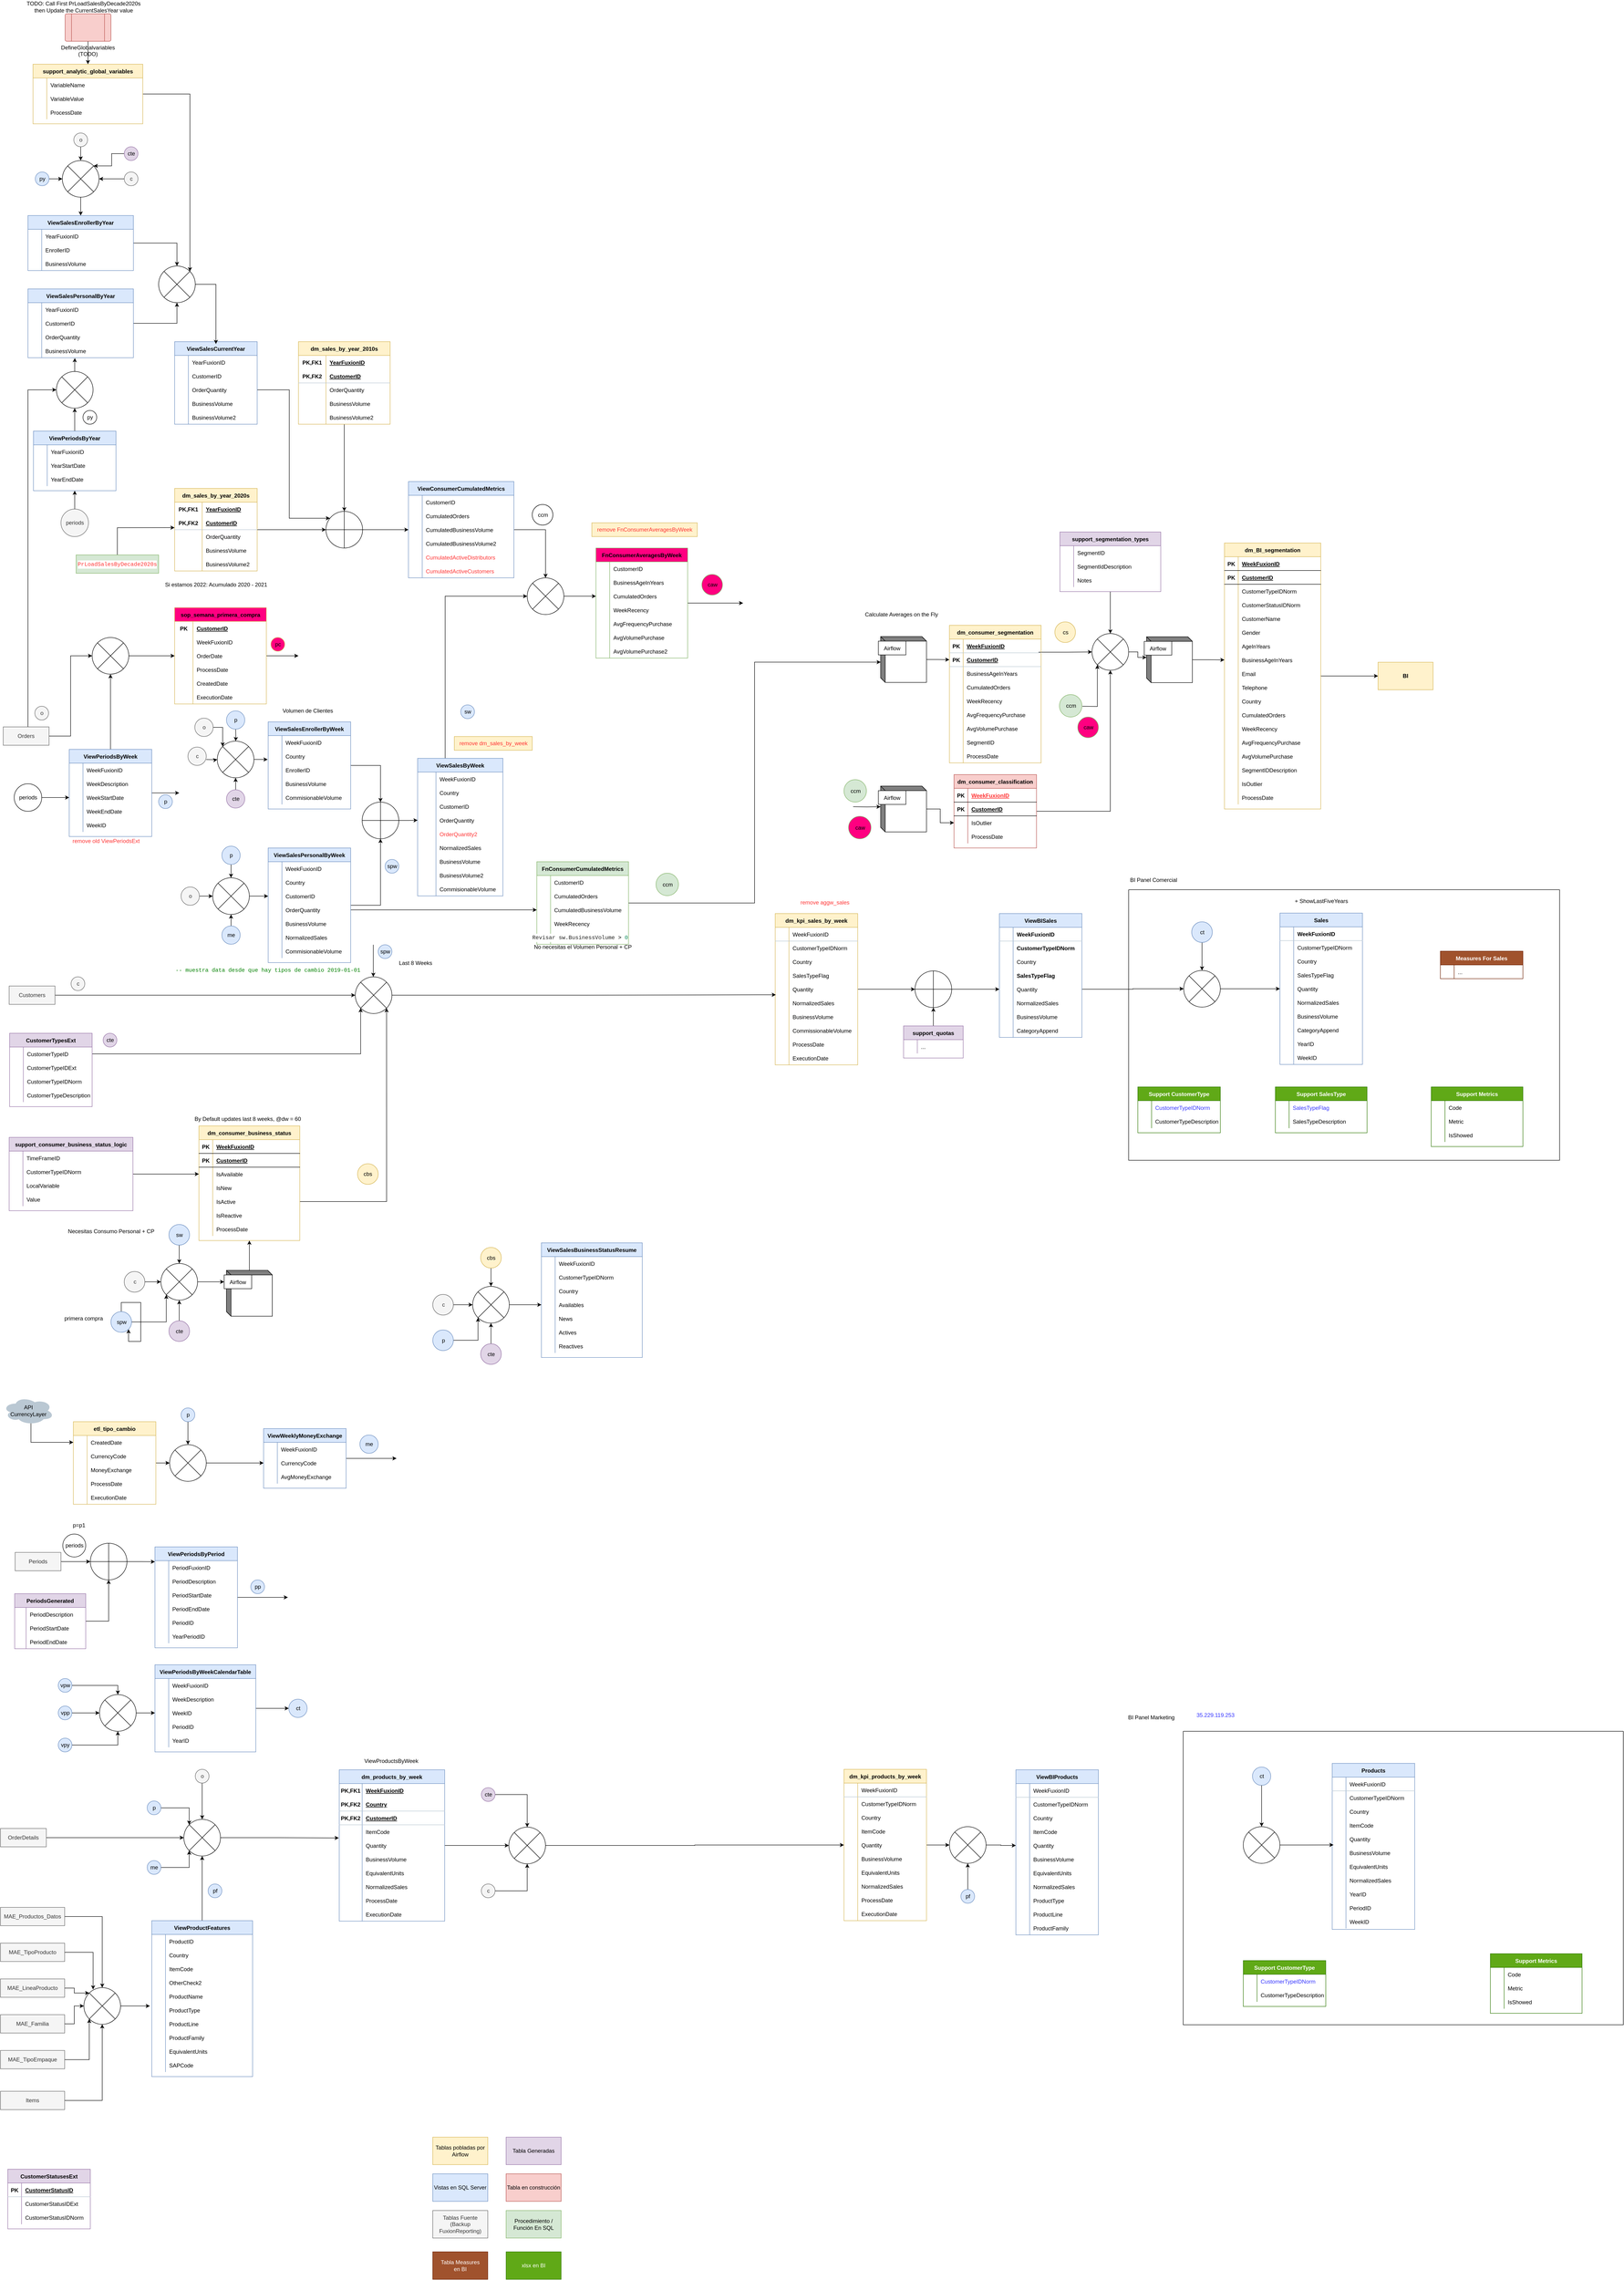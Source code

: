 <mxfile version="20.2.6" type="github">
  <diagram id="CIbM8JmmOAMS5MDO4Ewb" name="Technical">
    <mxGraphModel dx="1463" dy="2580" grid="1" gridSize="10" guides="1" tooltips="1" connect="1" arrows="1" fold="1" page="1" pageScale="1" pageWidth="1169" pageHeight="827" math="0" shadow="0">
      <root>
        <mxCell id="0" />
        <mxCell id="1" parent="0" />
        <mxCell id="ZdUvaMXLcFVt-ijMAfai-567" value="" style="edgeStyle=orthogonalEdgeStyle;rounded=0;orthogonalLoop=1;jettySize=auto;html=1;entryX=0;entryY=0.5;entryDx=0;entryDy=0;" parent="1" source="mVWa5s1WbtKKeU4c7Ra4-14" target="ZdUvaMXLcFVt-ijMAfai-565" edge="1">
          <mxGeometry relative="1" as="geometry">
            <mxPoint x="90" y="80" as="targetPoint" />
            <Array as="points">
              <mxPoint x="80" y="-480" />
            </Array>
          </mxGeometry>
        </mxCell>
        <mxCell id="ZdUvaMXLcFVt-ijMAfai-681" value="" style="edgeStyle=orthogonalEdgeStyle;rounded=0;orthogonalLoop=1;jettySize=auto;html=1;entryX=0;entryY=0.5;entryDx=0;entryDy=0;" parent="1" source="mVWa5s1WbtKKeU4c7Ra4-14" target="ZdUvaMXLcFVt-ijMAfai-680" edge="1">
          <mxGeometry relative="1" as="geometry" />
        </mxCell>
        <mxCell id="mVWa5s1WbtKKeU4c7Ra4-14" value="Orders" style="whiteSpace=wrap;html=1;align=center;fillColor=#f5f5f5;fontColor=#333333;strokeColor=#666666;" parent="1" vertex="1">
          <mxGeometry x="26" y="255" width="100" height="40" as="geometry" />
        </mxCell>
        <mxCell id="ZdUvaMXLcFVt-ijMAfai-770" value="" style="edgeStyle=orthogonalEdgeStyle;rounded=0;orthogonalLoop=1;jettySize=auto;html=1;startArrow=none;startFill=0;endArrow=classic;endFill=1;entryX=0;entryY=0.5;entryDx=0;entryDy=0;" parent="1" source="mVWa5s1WbtKKeU4c7Ra4-15" target="ZdUvaMXLcFVt-ijMAfai-772" edge="1">
          <mxGeometry relative="1" as="geometry">
            <mxPoint x="226" y="2075" as="targetPoint" />
          </mxGeometry>
        </mxCell>
        <mxCell id="mVWa5s1WbtKKeU4c7Ra4-15" value="Periods" style="whiteSpace=wrap;html=1;align=center;fillColor=#f5f5f5;fontColor=#333333;strokeColor=#666666;" parent="1" vertex="1">
          <mxGeometry x="52" y="2055" width="100" height="40" as="geometry" />
        </mxCell>
        <mxCell id="b8C_COahMsVNj0lkAU7W-150" value="" style="edgeStyle=orthogonalEdgeStyle;rounded=0;orthogonalLoop=1;jettySize=auto;html=1;fontColor=#000000;entryX=0;entryY=0.5;entryDx=0;entryDy=0;" parent="1" source="mVWa5s1WbtKKeU4c7Ra4-16" target="b8C_COahMsVNj0lkAU7W-70" edge="1">
          <mxGeometry relative="1" as="geometry">
            <mxPoint x="190" y="2677" as="targetPoint" />
          </mxGeometry>
        </mxCell>
        <mxCell id="mVWa5s1WbtKKeU4c7Ra4-16" value="OrderDetails" style="whiteSpace=wrap;html=1;align=center;fillColor=#f5f5f5;fontColor=#333333;strokeColor=#666666;" parent="1" vertex="1">
          <mxGeometry x="20" y="2657" width="100" height="40" as="geometry" />
        </mxCell>
        <mxCell id="ZdUvaMXLcFVt-ijMAfai-815" value="" style="edgeStyle=orthogonalEdgeStyle;rounded=0;orthogonalLoop=1;jettySize=auto;html=1;startArrow=none;startFill=0;endArrow=classic;endFill=1;" parent="1" source="ZdUvaMXLcFVt-ijMAfai-5" edge="1">
          <mxGeometry relative="1" as="geometry">
            <mxPoint x="647" y="2153" as="targetPoint" />
          </mxGeometry>
        </mxCell>
        <mxCell id="ZdUvaMXLcFVt-ijMAfai-5" value="ViewPeriodsByPeriod" style="shape=table;startSize=30;container=1;collapsible=1;childLayout=tableLayout;fixedRows=1;rowLines=0;fontStyle=1;align=center;resizeLast=1;fillColor=#dae8fc;strokeColor=#6c8ebf;" parent="1" vertex="1">
          <mxGeometry x="357" y="2043" width="180" height="220" as="geometry">
            <mxRectangle x="180" y="1510" width="160" height="30" as="alternateBounds" />
          </mxGeometry>
        </mxCell>
        <mxCell id="ZdUvaMXLcFVt-ijMAfai-9" value="" style="shape=tableRow;horizontal=0;startSize=0;swimlaneHead=0;swimlaneBody=0;fillColor=none;collapsible=0;dropTarget=0;points=[[0,0.5],[1,0.5]];portConstraint=eastwest;top=0;left=0;right=0;bottom=0;" parent="ZdUvaMXLcFVt-ijMAfai-5" vertex="1">
          <mxGeometry y="30" width="180" height="30" as="geometry" />
        </mxCell>
        <mxCell id="ZdUvaMXLcFVt-ijMAfai-10" value="" style="shape=partialRectangle;connectable=0;fillColor=none;top=0;left=0;bottom=0;right=0;editable=1;overflow=hidden;" parent="ZdUvaMXLcFVt-ijMAfai-9" vertex="1">
          <mxGeometry width="30" height="30" as="geometry">
            <mxRectangle width="30" height="30" as="alternateBounds" />
          </mxGeometry>
        </mxCell>
        <mxCell id="ZdUvaMXLcFVt-ijMAfai-11" value="PeriodFuxionID" style="shape=partialRectangle;connectable=0;fillColor=none;top=0;left=0;bottom=0;right=0;align=left;spacingLeft=6;overflow=hidden;" parent="ZdUvaMXLcFVt-ijMAfai-9" vertex="1">
          <mxGeometry x="30" width="150" height="30" as="geometry">
            <mxRectangle width="150" height="30" as="alternateBounds" />
          </mxGeometry>
        </mxCell>
        <mxCell id="ZdUvaMXLcFVt-ijMAfai-12" value="" style="shape=tableRow;horizontal=0;startSize=0;swimlaneHead=0;swimlaneBody=0;fillColor=none;collapsible=0;dropTarget=0;points=[[0,0.5],[1,0.5]];portConstraint=eastwest;top=0;left=0;right=0;bottom=0;" parent="ZdUvaMXLcFVt-ijMAfai-5" vertex="1">
          <mxGeometry y="60" width="180" height="30" as="geometry" />
        </mxCell>
        <mxCell id="ZdUvaMXLcFVt-ijMAfai-13" value="" style="shape=partialRectangle;connectable=0;fillColor=none;top=0;left=0;bottom=0;right=0;editable=1;overflow=hidden;" parent="ZdUvaMXLcFVt-ijMAfai-12" vertex="1">
          <mxGeometry width="30" height="30" as="geometry">
            <mxRectangle width="30" height="30" as="alternateBounds" />
          </mxGeometry>
        </mxCell>
        <mxCell id="ZdUvaMXLcFVt-ijMAfai-14" value="PeriodDescription" style="shape=partialRectangle;connectable=0;fillColor=none;top=0;left=0;bottom=0;right=0;align=left;spacingLeft=6;overflow=hidden;" parent="ZdUvaMXLcFVt-ijMAfai-12" vertex="1">
          <mxGeometry x="30" width="150" height="30" as="geometry">
            <mxRectangle width="150" height="30" as="alternateBounds" />
          </mxGeometry>
        </mxCell>
        <mxCell id="ZdUvaMXLcFVt-ijMAfai-15" value="" style="shape=tableRow;horizontal=0;startSize=0;swimlaneHead=0;swimlaneBody=0;fillColor=none;collapsible=0;dropTarget=0;points=[[0,0.5],[1,0.5]];portConstraint=eastwest;top=0;left=0;right=0;bottom=0;" parent="ZdUvaMXLcFVt-ijMAfai-5" vertex="1">
          <mxGeometry y="90" width="180" height="30" as="geometry" />
        </mxCell>
        <mxCell id="ZdUvaMXLcFVt-ijMAfai-16" value="" style="shape=partialRectangle;connectable=0;fillColor=none;top=0;left=0;bottom=0;right=0;editable=1;overflow=hidden;" parent="ZdUvaMXLcFVt-ijMAfai-15" vertex="1">
          <mxGeometry width="30" height="30" as="geometry">
            <mxRectangle width="30" height="30" as="alternateBounds" />
          </mxGeometry>
        </mxCell>
        <mxCell id="ZdUvaMXLcFVt-ijMAfai-17" value="PeriodStartDate" style="shape=partialRectangle;connectable=0;fillColor=none;top=0;left=0;bottom=0;right=0;align=left;spacingLeft=6;overflow=hidden;" parent="ZdUvaMXLcFVt-ijMAfai-15" vertex="1">
          <mxGeometry x="30" width="150" height="30" as="geometry">
            <mxRectangle width="150" height="30" as="alternateBounds" />
          </mxGeometry>
        </mxCell>
        <mxCell id="ZdUvaMXLcFVt-ijMAfai-18" value="" style="shape=tableRow;horizontal=0;startSize=0;swimlaneHead=0;swimlaneBody=0;fillColor=none;collapsible=0;dropTarget=0;points=[[0,0.5],[1,0.5]];portConstraint=eastwest;top=0;left=0;right=0;bottom=0;" parent="ZdUvaMXLcFVt-ijMAfai-5" vertex="1">
          <mxGeometry y="120" width="180" height="30" as="geometry" />
        </mxCell>
        <mxCell id="ZdUvaMXLcFVt-ijMAfai-19" value="" style="shape=partialRectangle;connectable=0;fillColor=none;top=0;left=0;bottom=0;right=0;editable=1;overflow=hidden;" parent="ZdUvaMXLcFVt-ijMAfai-18" vertex="1">
          <mxGeometry width="30" height="30" as="geometry">
            <mxRectangle width="30" height="30" as="alternateBounds" />
          </mxGeometry>
        </mxCell>
        <mxCell id="ZdUvaMXLcFVt-ijMAfai-20" value="PeriodEndDate" style="shape=partialRectangle;connectable=0;fillColor=none;top=0;left=0;bottom=0;right=0;align=left;spacingLeft=6;overflow=hidden;" parent="ZdUvaMXLcFVt-ijMAfai-18" vertex="1">
          <mxGeometry x="30" width="150" height="30" as="geometry">
            <mxRectangle width="150" height="30" as="alternateBounds" />
          </mxGeometry>
        </mxCell>
        <mxCell id="ZdUvaMXLcFVt-ijMAfai-21" value="" style="shape=tableRow;horizontal=0;startSize=0;swimlaneHead=0;swimlaneBody=0;fillColor=none;collapsible=0;dropTarget=0;points=[[0,0.5],[1,0.5]];portConstraint=eastwest;top=0;left=0;right=0;bottom=0;" parent="ZdUvaMXLcFVt-ijMAfai-5" vertex="1">
          <mxGeometry y="150" width="180" height="30" as="geometry" />
        </mxCell>
        <mxCell id="ZdUvaMXLcFVt-ijMAfai-22" value="" style="shape=partialRectangle;connectable=0;fillColor=none;top=0;left=0;bottom=0;right=0;editable=1;overflow=hidden;" parent="ZdUvaMXLcFVt-ijMAfai-21" vertex="1">
          <mxGeometry width="30" height="30" as="geometry">
            <mxRectangle width="30" height="30" as="alternateBounds" />
          </mxGeometry>
        </mxCell>
        <mxCell id="ZdUvaMXLcFVt-ijMAfai-23" value="PeriodID" style="shape=partialRectangle;connectable=0;fillColor=none;top=0;left=0;bottom=0;right=0;align=left;spacingLeft=6;overflow=hidden;" parent="ZdUvaMXLcFVt-ijMAfai-21" vertex="1">
          <mxGeometry x="30" width="150" height="30" as="geometry">
            <mxRectangle width="150" height="30" as="alternateBounds" />
          </mxGeometry>
        </mxCell>
        <mxCell id="ZdUvaMXLcFVt-ijMAfai-24" value="" style="shape=tableRow;horizontal=0;startSize=0;swimlaneHead=0;swimlaneBody=0;fillColor=none;collapsible=0;dropTarget=0;points=[[0,0.5],[1,0.5]];portConstraint=eastwest;top=0;left=0;right=0;bottom=0;" parent="ZdUvaMXLcFVt-ijMAfai-5" vertex="1">
          <mxGeometry y="180" width="180" height="30" as="geometry" />
        </mxCell>
        <mxCell id="ZdUvaMXLcFVt-ijMAfai-25" value="" style="shape=partialRectangle;connectable=0;fillColor=none;top=0;left=0;bottom=0;right=0;editable=1;overflow=hidden;" parent="ZdUvaMXLcFVt-ijMAfai-24" vertex="1">
          <mxGeometry width="30" height="30" as="geometry">
            <mxRectangle width="30" height="30" as="alternateBounds" />
          </mxGeometry>
        </mxCell>
        <mxCell id="ZdUvaMXLcFVt-ijMAfai-26" value="YearPeriodID" style="shape=partialRectangle;connectable=0;fillColor=none;top=0;left=0;bottom=0;right=0;align=left;spacingLeft=6;overflow=hidden;" parent="ZdUvaMXLcFVt-ijMAfai-24" vertex="1">
          <mxGeometry x="30" width="150" height="30" as="geometry">
            <mxRectangle width="150" height="30" as="alternateBounds" />
          </mxGeometry>
        </mxCell>
        <mxCell id="ZdUvaMXLcFVt-ijMAfai-576" value="" style="edgeStyle=orthogonalEdgeStyle;rounded=0;orthogonalLoop=1;jettySize=auto;html=1;entryX=0.5;entryY=1;entryDx=0;entryDy=0;" parent="1" source="ZdUvaMXLcFVt-ijMAfai-27" target="ZdUvaMXLcFVt-ijMAfai-565" edge="1">
          <mxGeometry relative="1" as="geometry">
            <mxPoint x="359" y="60" as="targetPoint" />
          </mxGeometry>
        </mxCell>
        <mxCell id="ZdUvaMXLcFVt-ijMAfai-27" value="ViewPeriodsByYear" style="shape=table;startSize=30;container=1;collapsible=1;childLayout=tableLayout;fixedRows=1;rowLines=0;fontStyle=1;align=center;resizeLast=1;fillColor=#dae8fc;strokeColor=#6c8ebf;" parent="1" vertex="1">
          <mxGeometry x="92" y="-390" width="180" height="130" as="geometry">
            <mxRectangle x="210" y="-390" width="160" height="30" as="alternateBounds" />
          </mxGeometry>
        </mxCell>
        <mxCell id="ZdUvaMXLcFVt-ijMAfai-31" value="" style="shape=tableRow;horizontal=0;startSize=0;swimlaneHead=0;swimlaneBody=0;fillColor=none;collapsible=0;dropTarget=0;points=[[0,0.5],[1,0.5]];portConstraint=eastwest;top=0;left=0;right=0;bottom=0;" parent="ZdUvaMXLcFVt-ijMAfai-27" vertex="1">
          <mxGeometry y="30" width="180" height="30" as="geometry" />
        </mxCell>
        <mxCell id="ZdUvaMXLcFVt-ijMAfai-32" value="" style="shape=partialRectangle;connectable=0;fillColor=none;top=0;left=0;bottom=0;right=0;editable=1;overflow=hidden;" parent="ZdUvaMXLcFVt-ijMAfai-31" vertex="1">
          <mxGeometry width="30" height="30" as="geometry">
            <mxRectangle width="30" height="30" as="alternateBounds" />
          </mxGeometry>
        </mxCell>
        <mxCell id="ZdUvaMXLcFVt-ijMAfai-33" value="YearFuxionID" style="shape=partialRectangle;connectable=0;fillColor=none;top=0;left=0;bottom=0;right=0;align=left;spacingLeft=6;overflow=hidden;" parent="ZdUvaMXLcFVt-ijMAfai-31" vertex="1">
          <mxGeometry x="30" width="150" height="30" as="geometry">
            <mxRectangle width="150" height="30" as="alternateBounds" />
          </mxGeometry>
        </mxCell>
        <mxCell id="ZdUvaMXLcFVt-ijMAfai-37" value="" style="shape=tableRow;horizontal=0;startSize=0;swimlaneHead=0;swimlaneBody=0;fillColor=none;collapsible=0;dropTarget=0;points=[[0,0.5],[1,0.5]];portConstraint=eastwest;top=0;left=0;right=0;bottom=0;" parent="ZdUvaMXLcFVt-ijMAfai-27" vertex="1">
          <mxGeometry y="60" width="180" height="30" as="geometry" />
        </mxCell>
        <mxCell id="ZdUvaMXLcFVt-ijMAfai-38" value="" style="shape=partialRectangle;connectable=0;fillColor=none;top=0;left=0;bottom=0;right=0;editable=1;overflow=hidden;" parent="ZdUvaMXLcFVt-ijMAfai-37" vertex="1">
          <mxGeometry width="30" height="30" as="geometry">
            <mxRectangle width="30" height="30" as="alternateBounds" />
          </mxGeometry>
        </mxCell>
        <mxCell id="ZdUvaMXLcFVt-ijMAfai-39" value="YearStartDate" style="shape=partialRectangle;connectable=0;fillColor=none;top=0;left=0;bottom=0;right=0;align=left;spacingLeft=6;overflow=hidden;" parent="ZdUvaMXLcFVt-ijMAfai-37" vertex="1">
          <mxGeometry x="30" width="150" height="30" as="geometry">
            <mxRectangle width="150" height="30" as="alternateBounds" />
          </mxGeometry>
        </mxCell>
        <mxCell id="ZdUvaMXLcFVt-ijMAfai-40" value="" style="shape=tableRow;horizontal=0;startSize=0;swimlaneHead=0;swimlaneBody=0;fillColor=none;collapsible=0;dropTarget=0;points=[[0,0.5],[1,0.5]];portConstraint=eastwest;top=0;left=0;right=0;bottom=0;" parent="ZdUvaMXLcFVt-ijMAfai-27" vertex="1">
          <mxGeometry y="90" width="180" height="30" as="geometry" />
        </mxCell>
        <mxCell id="ZdUvaMXLcFVt-ijMAfai-41" value="" style="shape=partialRectangle;connectable=0;fillColor=none;top=0;left=0;bottom=0;right=0;editable=1;overflow=hidden;" parent="ZdUvaMXLcFVt-ijMAfai-40" vertex="1">
          <mxGeometry width="30" height="30" as="geometry">
            <mxRectangle width="30" height="30" as="alternateBounds" />
          </mxGeometry>
        </mxCell>
        <mxCell id="ZdUvaMXLcFVt-ijMAfai-42" value="YearEndDate" style="shape=partialRectangle;connectable=0;fillColor=none;top=0;left=0;bottom=0;right=0;align=left;spacingLeft=6;overflow=hidden;" parent="ZdUvaMXLcFVt-ijMAfai-40" vertex="1">
          <mxGeometry x="30" width="150" height="30" as="geometry">
            <mxRectangle width="150" height="30" as="alternateBounds" />
          </mxGeometry>
        </mxCell>
        <mxCell id="ZdUvaMXLcFVt-ijMAfai-682" value="" style="edgeStyle=orthogonalEdgeStyle;rounded=0;orthogonalLoop=1;jettySize=auto;html=1;" parent="1" source="ZdUvaMXLcFVt-ijMAfai-49" target="ZdUvaMXLcFVt-ijMAfai-680" edge="1">
          <mxGeometry relative="1" as="geometry" />
        </mxCell>
        <mxCell id="ZdUvaMXLcFVt-ijMAfai-704" value="" style="edgeStyle=orthogonalEdgeStyle;rounded=0;orthogonalLoop=1;jettySize=auto;html=1;startArrow=none;startFill=0;endArrow=classic;endFill=1;" parent="1" source="ZdUvaMXLcFVt-ijMAfai-49" edge="1">
          <mxGeometry relative="1" as="geometry">
            <mxPoint x="410" y="399" as="targetPoint" />
          </mxGeometry>
        </mxCell>
        <mxCell id="ZdUvaMXLcFVt-ijMAfai-49" value="ViewPeriodsByWeek" style="shape=table;startSize=30;container=1;collapsible=1;childLayout=tableLayout;fixedRows=1;rowLines=0;fontStyle=1;align=center;resizeLast=1;fillColor=#dae8fc;strokeColor=#6c8ebf;" parent="1" vertex="1">
          <mxGeometry x="170" y="304" width="180" height="190" as="geometry">
            <mxRectangle x="170" y="280" width="160" height="30" as="alternateBounds" />
          </mxGeometry>
        </mxCell>
        <mxCell id="ZdUvaMXLcFVt-ijMAfai-53" value="" style="shape=tableRow;horizontal=0;startSize=0;swimlaneHead=0;swimlaneBody=0;fillColor=none;collapsible=0;dropTarget=0;points=[[0,0.5],[1,0.5]];portConstraint=eastwest;top=0;left=0;right=0;bottom=0;" parent="ZdUvaMXLcFVt-ijMAfai-49" vertex="1">
          <mxGeometry y="30" width="180" height="30" as="geometry" />
        </mxCell>
        <mxCell id="ZdUvaMXLcFVt-ijMAfai-54" value="" style="shape=partialRectangle;connectable=0;fillColor=none;top=0;left=0;bottom=0;right=0;editable=1;overflow=hidden;" parent="ZdUvaMXLcFVt-ijMAfai-53" vertex="1">
          <mxGeometry width="30" height="30" as="geometry">
            <mxRectangle width="30" height="30" as="alternateBounds" />
          </mxGeometry>
        </mxCell>
        <mxCell id="ZdUvaMXLcFVt-ijMAfai-55" value="WeekFuxionID" style="shape=partialRectangle;connectable=0;fillColor=none;top=0;left=0;bottom=0;right=0;align=left;spacingLeft=6;overflow=hidden;" parent="ZdUvaMXLcFVt-ijMAfai-53" vertex="1">
          <mxGeometry x="30" width="150" height="30" as="geometry">
            <mxRectangle width="150" height="30" as="alternateBounds" />
          </mxGeometry>
        </mxCell>
        <mxCell id="ZdUvaMXLcFVt-ijMAfai-56" value="" style="shape=tableRow;horizontal=0;startSize=0;swimlaneHead=0;swimlaneBody=0;fillColor=none;collapsible=0;dropTarget=0;points=[[0,0.5],[1,0.5]];portConstraint=eastwest;top=0;left=0;right=0;bottom=0;" parent="ZdUvaMXLcFVt-ijMAfai-49" vertex="1">
          <mxGeometry y="60" width="180" height="30" as="geometry" />
        </mxCell>
        <mxCell id="ZdUvaMXLcFVt-ijMAfai-57" value="" style="shape=partialRectangle;connectable=0;fillColor=none;top=0;left=0;bottom=0;right=0;editable=1;overflow=hidden;" parent="ZdUvaMXLcFVt-ijMAfai-56" vertex="1">
          <mxGeometry width="30" height="30" as="geometry">
            <mxRectangle width="30" height="30" as="alternateBounds" />
          </mxGeometry>
        </mxCell>
        <mxCell id="ZdUvaMXLcFVt-ijMAfai-58" value="WeekDescription" style="shape=partialRectangle;connectable=0;fillColor=none;top=0;left=0;bottom=0;right=0;align=left;spacingLeft=6;overflow=hidden;" parent="ZdUvaMXLcFVt-ijMAfai-56" vertex="1">
          <mxGeometry x="30" width="150" height="30" as="geometry">
            <mxRectangle width="150" height="30" as="alternateBounds" />
          </mxGeometry>
        </mxCell>
        <mxCell id="ZdUvaMXLcFVt-ijMAfai-59" value="" style="shape=tableRow;horizontal=0;startSize=0;swimlaneHead=0;swimlaneBody=0;fillColor=none;collapsible=0;dropTarget=0;points=[[0,0.5],[1,0.5]];portConstraint=eastwest;top=0;left=0;right=0;bottom=0;" parent="ZdUvaMXLcFVt-ijMAfai-49" vertex="1">
          <mxGeometry y="90" width="180" height="30" as="geometry" />
        </mxCell>
        <mxCell id="ZdUvaMXLcFVt-ijMAfai-60" value="" style="shape=partialRectangle;connectable=0;fillColor=none;top=0;left=0;bottom=0;right=0;editable=1;overflow=hidden;" parent="ZdUvaMXLcFVt-ijMAfai-59" vertex="1">
          <mxGeometry width="30" height="30" as="geometry">
            <mxRectangle width="30" height="30" as="alternateBounds" />
          </mxGeometry>
        </mxCell>
        <mxCell id="ZdUvaMXLcFVt-ijMAfai-61" value="WeekStartDate" style="shape=partialRectangle;connectable=0;fillColor=none;top=0;left=0;bottom=0;right=0;align=left;spacingLeft=6;overflow=hidden;" parent="ZdUvaMXLcFVt-ijMAfai-59" vertex="1">
          <mxGeometry x="30" width="150" height="30" as="geometry">
            <mxRectangle width="150" height="30" as="alternateBounds" />
          </mxGeometry>
        </mxCell>
        <mxCell id="ZdUvaMXLcFVt-ijMAfai-62" value="" style="shape=tableRow;horizontal=0;startSize=0;swimlaneHead=0;swimlaneBody=0;fillColor=none;collapsible=0;dropTarget=0;points=[[0,0.5],[1,0.5]];portConstraint=eastwest;top=0;left=0;right=0;bottom=0;" parent="ZdUvaMXLcFVt-ijMAfai-49" vertex="1">
          <mxGeometry y="120" width="180" height="30" as="geometry" />
        </mxCell>
        <mxCell id="ZdUvaMXLcFVt-ijMAfai-63" value="" style="shape=partialRectangle;connectable=0;fillColor=none;top=0;left=0;bottom=0;right=0;editable=1;overflow=hidden;" parent="ZdUvaMXLcFVt-ijMAfai-62" vertex="1">
          <mxGeometry width="30" height="30" as="geometry">
            <mxRectangle width="30" height="30" as="alternateBounds" />
          </mxGeometry>
        </mxCell>
        <mxCell id="ZdUvaMXLcFVt-ijMAfai-64" value="WeekEndDate" style="shape=partialRectangle;connectable=0;fillColor=none;top=0;left=0;bottom=0;right=0;align=left;spacingLeft=6;overflow=hidden;" parent="ZdUvaMXLcFVt-ijMAfai-62" vertex="1">
          <mxGeometry x="30" width="150" height="30" as="geometry">
            <mxRectangle width="150" height="30" as="alternateBounds" />
          </mxGeometry>
        </mxCell>
        <mxCell id="ZdUvaMXLcFVt-ijMAfai-65" value="" style="shape=tableRow;horizontal=0;startSize=0;swimlaneHead=0;swimlaneBody=0;fillColor=none;collapsible=0;dropTarget=0;points=[[0,0.5],[1,0.5]];portConstraint=eastwest;top=0;left=0;right=0;bottom=0;" parent="ZdUvaMXLcFVt-ijMAfai-49" vertex="1">
          <mxGeometry y="150" width="180" height="30" as="geometry" />
        </mxCell>
        <mxCell id="ZdUvaMXLcFVt-ijMAfai-66" value="" style="shape=partialRectangle;connectable=0;fillColor=none;top=0;left=0;bottom=0;right=0;editable=1;overflow=hidden;" parent="ZdUvaMXLcFVt-ijMAfai-65" vertex="1">
          <mxGeometry width="30" height="30" as="geometry">
            <mxRectangle width="30" height="30" as="alternateBounds" />
          </mxGeometry>
        </mxCell>
        <mxCell id="ZdUvaMXLcFVt-ijMAfai-67" value="WeekID" style="shape=partialRectangle;connectable=0;fillColor=none;top=0;left=0;bottom=0;right=0;align=left;spacingLeft=6;overflow=hidden;" parent="ZdUvaMXLcFVt-ijMAfai-65" vertex="1">
          <mxGeometry x="30" width="150" height="30" as="geometry">
            <mxRectangle width="150" height="30" as="alternateBounds" />
          </mxGeometry>
        </mxCell>
        <mxCell id="ZdUvaMXLcFVt-ijMAfai-76" value="remove old ViewPeriodsExt" style="text;html=1;align=center;verticalAlign=middle;resizable=0;points=[];autosize=1;strokeColor=none;fillColor=none;fontColor=#FF3333;" parent="1" vertex="1">
          <mxGeometry x="170" y="494" width="160" height="20" as="geometry" />
        </mxCell>
        <mxCell id="ZdUvaMXLcFVt-ijMAfai-158" value="" style="edgeStyle=orthogonalEdgeStyle;rounded=0;orthogonalLoop=1;jettySize=auto;html=1;" parent="1" source="ZdUvaMXLcFVt-ijMAfai-99" target="ZdUvaMXLcFVt-ijMAfai-179" edge="1">
          <mxGeometry relative="1" as="geometry" />
        </mxCell>
        <mxCell id="ZdUvaMXLcFVt-ijMAfai-99" value="etl_tipo_cambio" style="shape=table;startSize=30;container=1;collapsible=1;childLayout=tableLayout;fixedRows=1;rowLines=0;fontStyle=1;align=center;resizeLast=1;fillColor=#fff2cc;strokeColor=#d6b656;" parent="1" vertex="1">
          <mxGeometry x="178.97" y="1770" width="180" height="180" as="geometry">
            <mxRectangle x="200" y="1135" width="120" height="30" as="alternateBounds" />
          </mxGeometry>
        </mxCell>
        <mxCell id="ZdUvaMXLcFVt-ijMAfai-103" value="" style="shape=tableRow;horizontal=0;startSize=0;swimlaneHead=0;swimlaneBody=0;fillColor=none;collapsible=0;dropTarget=0;points=[[0,0.5],[1,0.5]];portConstraint=eastwest;top=0;left=0;right=0;bottom=0;" parent="ZdUvaMXLcFVt-ijMAfai-99" vertex="1">
          <mxGeometry y="30" width="180" height="30" as="geometry" />
        </mxCell>
        <mxCell id="ZdUvaMXLcFVt-ijMAfai-104" value="" style="shape=partialRectangle;connectable=0;fillColor=none;top=0;left=0;bottom=0;right=0;editable=1;overflow=hidden;" parent="ZdUvaMXLcFVt-ijMAfai-103" vertex="1">
          <mxGeometry width="30" height="30" as="geometry">
            <mxRectangle width="30" height="30" as="alternateBounds" />
          </mxGeometry>
        </mxCell>
        <mxCell id="ZdUvaMXLcFVt-ijMAfai-105" value="CreatedDate" style="shape=partialRectangle;connectable=0;fillColor=none;top=0;left=0;bottom=0;right=0;align=left;spacingLeft=6;overflow=hidden;" parent="ZdUvaMXLcFVt-ijMAfai-103" vertex="1">
          <mxGeometry x="30" width="150" height="30" as="geometry">
            <mxRectangle width="150" height="30" as="alternateBounds" />
          </mxGeometry>
        </mxCell>
        <mxCell id="ZdUvaMXLcFVt-ijMAfai-106" value="" style="shape=tableRow;horizontal=0;startSize=0;swimlaneHead=0;swimlaneBody=0;fillColor=none;collapsible=0;dropTarget=0;points=[[0,0.5],[1,0.5]];portConstraint=eastwest;top=0;left=0;right=0;bottom=0;" parent="ZdUvaMXLcFVt-ijMAfai-99" vertex="1">
          <mxGeometry y="60" width="180" height="30" as="geometry" />
        </mxCell>
        <mxCell id="ZdUvaMXLcFVt-ijMAfai-107" value="" style="shape=partialRectangle;connectable=0;fillColor=none;top=0;left=0;bottom=0;right=0;editable=1;overflow=hidden;" parent="ZdUvaMXLcFVt-ijMAfai-106" vertex="1">
          <mxGeometry width="30" height="30" as="geometry">
            <mxRectangle width="30" height="30" as="alternateBounds" />
          </mxGeometry>
        </mxCell>
        <mxCell id="ZdUvaMXLcFVt-ijMAfai-108" value="CurrencyCode" style="shape=partialRectangle;connectable=0;fillColor=none;top=0;left=0;bottom=0;right=0;align=left;spacingLeft=6;overflow=hidden;" parent="ZdUvaMXLcFVt-ijMAfai-106" vertex="1">
          <mxGeometry x="30" width="150" height="30" as="geometry">
            <mxRectangle width="150" height="30" as="alternateBounds" />
          </mxGeometry>
        </mxCell>
        <mxCell id="ZdUvaMXLcFVt-ijMAfai-109" value="" style="shape=tableRow;horizontal=0;startSize=0;swimlaneHead=0;swimlaneBody=0;fillColor=none;collapsible=0;dropTarget=0;points=[[0,0.5],[1,0.5]];portConstraint=eastwest;top=0;left=0;right=0;bottom=0;" parent="ZdUvaMXLcFVt-ijMAfai-99" vertex="1">
          <mxGeometry y="90" width="180" height="30" as="geometry" />
        </mxCell>
        <mxCell id="ZdUvaMXLcFVt-ijMAfai-110" value="" style="shape=partialRectangle;connectable=0;fillColor=none;top=0;left=0;bottom=0;right=0;editable=1;overflow=hidden;" parent="ZdUvaMXLcFVt-ijMAfai-109" vertex="1">
          <mxGeometry width="30" height="30" as="geometry">
            <mxRectangle width="30" height="30" as="alternateBounds" />
          </mxGeometry>
        </mxCell>
        <mxCell id="ZdUvaMXLcFVt-ijMAfai-111" value="MoneyExchange" style="shape=partialRectangle;connectable=0;fillColor=none;top=0;left=0;bottom=0;right=0;align=left;spacingLeft=6;overflow=hidden;" parent="ZdUvaMXLcFVt-ijMAfai-109" vertex="1">
          <mxGeometry x="30" width="150" height="30" as="geometry">
            <mxRectangle width="150" height="30" as="alternateBounds" />
          </mxGeometry>
        </mxCell>
        <mxCell id="ZdUvaMXLcFVt-ijMAfai-112" value="" style="shape=tableRow;horizontal=0;startSize=0;swimlaneHead=0;swimlaneBody=0;fillColor=none;collapsible=0;dropTarget=0;points=[[0,0.5],[1,0.5]];portConstraint=eastwest;top=0;left=0;right=0;bottom=0;" parent="ZdUvaMXLcFVt-ijMAfai-99" vertex="1">
          <mxGeometry y="120" width="180" height="30" as="geometry" />
        </mxCell>
        <mxCell id="ZdUvaMXLcFVt-ijMAfai-113" value="" style="shape=partialRectangle;connectable=0;fillColor=none;top=0;left=0;bottom=0;right=0;editable=1;overflow=hidden;" parent="ZdUvaMXLcFVt-ijMAfai-112" vertex="1">
          <mxGeometry width="30" height="30" as="geometry">
            <mxRectangle width="30" height="30" as="alternateBounds" />
          </mxGeometry>
        </mxCell>
        <mxCell id="ZdUvaMXLcFVt-ijMAfai-114" value="ProcessDate" style="shape=partialRectangle;connectable=0;fillColor=none;top=0;left=0;bottom=0;right=0;align=left;spacingLeft=6;overflow=hidden;" parent="ZdUvaMXLcFVt-ijMAfai-112" vertex="1">
          <mxGeometry x="30" width="150" height="30" as="geometry">
            <mxRectangle width="150" height="30" as="alternateBounds" />
          </mxGeometry>
        </mxCell>
        <mxCell id="ZdUvaMXLcFVt-ijMAfai-115" value="" style="shape=tableRow;horizontal=0;startSize=0;swimlaneHead=0;swimlaneBody=0;fillColor=none;collapsible=0;dropTarget=0;points=[[0,0.5],[1,0.5]];portConstraint=eastwest;top=0;left=0;right=0;bottom=0;" parent="ZdUvaMXLcFVt-ijMAfai-99" vertex="1">
          <mxGeometry y="150" width="180" height="30" as="geometry" />
        </mxCell>
        <mxCell id="ZdUvaMXLcFVt-ijMAfai-116" value="" style="shape=partialRectangle;connectable=0;fillColor=none;top=0;left=0;bottom=0;right=0;editable=1;overflow=hidden;" parent="ZdUvaMXLcFVt-ijMAfai-115" vertex="1">
          <mxGeometry width="30" height="30" as="geometry">
            <mxRectangle width="30" height="30" as="alternateBounds" />
          </mxGeometry>
        </mxCell>
        <mxCell id="ZdUvaMXLcFVt-ijMAfai-117" value="ExecutionDate" style="shape=partialRectangle;connectable=0;fillColor=none;top=0;left=0;bottom=0;right=0;align=left;spacingLeft=6;overflow=hidden;" parent="ZdUvaMXLcFVt-ijMAfai-115" vertex="1">
          <mxGeometry x="30" width="150" height="30" as="geometry">
            <mxRectangle width="150" height="30" as="alternateBounds" />
          </mxGeometry>
        </mxCell>
        <mxCell id="ZdUvaMXLcFVt-ijMAfai-212" value="" style="edgeStyle=orthogonalEdgeStyle;rounded=0;orthogonalLoop=1;jettySize=auto;html=1;entryX=0;entryY=0.5;entryDx=0;entryDy=0;" parent="1" source="ZdUvaMXLcFVt-ijMAfai-179" target="ZdUvaMXLcFVt-ijMAfai-190" edge="1">
          <mxGeometry relative="1" as="geometry">
            <mxPoint x="338.97" y="1525" as="targetPoint" />
          </mxGeometry>
        </mxCell>
        <mxCell id="ZdUvaMXLcFVt-ijMAfai-179" value="" style="shape=sumEllipse;perimeter=ellipsePerimeter;whiteSpace=wrap;html=1;backgroundOutline=1;" parent="1" vertex="1">
          <mxGeometry x="388.97" y="1820" width="80" height="80" as="geometry" />
        </mxCell>
        <mxCell id="ZdUvaMXLcFVt-ijMAfai-835" value="" style="edgeStyle=orthogonalEdgeStyle;rounded=0;orthogonalLoop=1;jettySize=auto;html=1;fontColor=#FF3333;startArrow=none;startFill=0;endArrow=classic;endFill=1;" parent="1" source="ZdUvaMXLcFVt-ijMAfai-183" edge="1">
          <mxGeometry relative="1" as="geometry">
            <mxPoint x="883.97" y="1850" as="targetPoint" />
          </mxGeometry>
        </mxCell>
        <mxCell id="ZdUvaMXLcFVt-ijMAfai-183" value="ViewWeeklyMoneyExchange" style="shape=table;startSize=30;container=1;collapsible=1;childLayout=tableLayout;fixedRows=1;rowLines=0;fontStyle=1;align=center;resizeLast=1;fillColor=#dae8fc;strokeColor=#6c8ebf;" parent="1" vertex="1">
          <mxGeometry x="593.97" y="1785" width="180" height="130" as="geometry">
            <mxRectangle x="650" y="1135" width="190" height="30" as="alternateBounds" />
          </mxGeometry>
        </mxCell>
        <mxCell id="ZdUvaMXLcFVt-ijMAfai-187" value="" style="shape=tableRow;horizontal=0;startSize=0;swimlaneHead=0;swimlaneBody=0;fillColor=none;collapsible=0;dropTarget=0;points=[[0,0.5],[1,0.5]];portConstraint=eastwest;top=0;left=0;right=0;bottom=0;" parent="ZdUvaMXLcFVt-ijMAfai-183" vertex="1">
          <mxGeometry y="30" width="180" height="30" as="geometry" />
        </mxCell>
        <mxCell id="ZdUvaMXLcFVt-ijMAfai-188" value="" style="shape=partialRectangle;connectable=0;fillColor=none;top=0;left=0;bottom=0;right=0;editable=1;overflow=hidden;" parent="ZdUvaMXLcFVt-ijMAfai-187" vertex="1">
          <mxGeometry width="30" height="30" as="geometry">
            <mxRectangle width="30" height="30" as="alternateBounds" />
          </mxGeometry>
        </mxCell>
        <mxCell id="ZdUvaMXLcFVt-ijMAfai-189" value="WeekFuxionID" style="shape=partialRectangle;connectable=0;fillColor=none;top=0;left=0;bottom=0;right=0;align=left;spacingLeft=6;overflow=hidden;" parent="ZdUvaMXLcFVt-ijMAfai-187" vertex="1">
          <mxGeometry x="30" width="150" height="30" as="geometry">
            <mxRectangle width="150" height="30" as="alternateBounds" />
          </mxGeometry>
        </mxCell>
        <mxCell id="ZdUvaMXLcFVt-ijMAfai-190" value="" style="shape=tableRow;horizontal=0;startSize=0;swimlaneHead=0;swimlaneBody=0;fillColor=none;collapsible=0;dropTarget=0;points=[[0,0.5],[1,0.5]];portConstraint=eastwest;top=0;left=0;right=0;bottom=0;" parent="ZdUvaMXLcFVt-ijMAfai-183" vertex="1">
          <mxGeometry y="60" width="180" height="30" as="geometry" />
        </mxCell>
        <mxCell id="ZdUvaMXLcFVt-ijMAfai-191" value="" style="shape=partialRectangle;connectable=0;fillColor=none;top=0;left=0;bottom=0;right=0;editable=1;overflow=hidden;" parent="ZdUvaMXLcFVt-ijMAfai-190" vertex="1">
          <mxGeometry width="30" height="30" as="geometry">
            <mxRectangle width="30" height="30" as="alternateBounds" />
          </mxGeometry>
        </mxCell>
        <mxCell id="ZdUvaMXLcFVt-ijMAfai-192" value="CurrencyCode" style="shape=partialRectangle;connectable=0;fillColor=none;top=0;left=0;bottom=0;right=0;align=left;spacingLeft=6;overflow=hidden;" parent="ZdUvaMXLcFVt-ijMAfai-190" vertex="1">
          <mxGeometry x="30" width="150" height="30" as="geometry">
            <mxRectangle width="150" height="30" as="alternateBounds" />
          </mxGeometry>
        </mxCell>
        <mxCell id="ZdUvaMXLcFVt-ijMAfai-193" value="" style="shape=tableRow;horizontal=0;startSize=0;swimlaneHead=0;swimlaneBody=0;fillColor=none;collapsible=0;dropTarget=0;points=[[0,0.5],[1,0.5]];portConstraint=eastwest;top=0;left=0;right=0;bottom=0;" parent="ZdUvaMXLcFVt-ijMAfai-183" vertex="1">
          <mxGeometry y="90" width="180" height="30" as="geometry" />
        </mxCell>
        <mxCell id="ZdUvaMXLcFVt-ijMAfai-194" value="" style="shape=partialRectangle;connectable=0;fillColor=none;top=0;left=0;bottom=0;right=0;editable=1;overflow=hidden;" parent="ZdUvaMXLcFVt-ijMAfai-193" vertex="1">
          <mxGeometry width="30" height="30" as="geometry">
            <mxRectangle width="30" height="30" as="alternateBounds" />
          </mxGeometry>
        </mxCell>
        <mxCell id="ZdUvaMXLcFVt-ijMAfai-195" value="AvgMoneyExchange" style="shape=partialRectangle;connectable=0;fillColor=none;top=0;left=0;bottom=0;right=0;align=left;spacingLeft=6;overflow=hidden;" parent="ZdUvaMXLcFVt-ijMAfai-193" vertex="1">
          <mxGeometry x="30" width="150" height="30" as="geometry">
            <mxRectangle width="150" height="30" as="alternateBounds" />
          </mxGeometry>
        </mxCell>
        <mxCell id="ZdUvaMXLcFVt-ijMAfai-492" value="" style="edgeStyle=orthogonalEdgeStyle;rounded=0;orthogonalLoop=1;jettySize=auto;html=1;entryX=0;entryY=0.5;entryDx=0;entryDy=0;" parent="1" source="ZdUvaMXLcFVt-ijMAfai-256" target="ZdUvaMXLcFVt-ijMAfai-485" edge="1">
          <mxGeometry relative="1" as="geometry">
            <mxPoint x="393.97" y="660" as="targetPoint" />
          </mxGeometry>
        </mxCell>
        <mxCell id="ZdUvaMXLcFVt-ijMAfai-256" value="Customers" style="whiteSpace=wrap;html=1;align=center;fillColor=#f5f5f5;fontColor=#333333;strokeColor=#666666;" parent="1" vertex="1">
          <mxGeometry x="38.97" y="820" width="100" height="40" as="geometry" />
        </mxCell>
        <mxCell id="ZdUvaMXLcFVt-ijMAfai-690" value="" style="edgeStyle=orthogonalEdgeStyle;rounded=0;orthogonalLoop=1;jettySize=auto;html=1;entryX=0;entryY=0.5;entryDx=0;entryDy=0;exitX=0.55;exitY=0.95;exitDx=0;exitDy=0;exitPerimeter=0;" parent="1" source="ZdUvaMXLcFVt-ijMAfai-294" target="ZdUvaMXLcFVt-ijMAfai-103" edge="1">
          <mxGeometry relative="1" as="geometry">
            <mxPoint x="86.5" y="1772" as="sourcePoint" />
            <mxPoint x="178.97" y="1760" as="targetPoint" />
          </mxGeometry>
        </mxCell>
        <mxCell id="ZdUvaMXLcFVt-ijMAfai-294" value="API &lt;br&gt;CurrencyLayer" style="shape=cloud;whiteSpace=wrap;html=1;strokeColor=#BAC8D3;fillColor=#BAC8D3;" parent="1" vertex="1">
          <mxGeometry x="26" y="1716" width="110" height="60" as="geometry" />
        </mxCell>
        <mxCell id="ZdUvaMXLcFVt-ijMAfai-297" value="CustomerStatusesExt" style="shape=table;startSize=30;container=1;collapsible=1;childLayout=tableLayout;fixedRows=1;rowLines=0;fontStyle=1;align=center;resizeLast=1;strokeColor=#9673a6;fillColor=#e1d5e7;" parent="1" vertex="1">
          <mxGeometry x="36" y="3400" width="180" height="130" as="geometry">
            <mxRectangle x="150" y="1890" width="160" height="30" as="alternateBounds" />
          </mxGeometry>
        </mxCell>
        <mxCell id="ZdUvaMXLcFVt-ijMAfai-298" value="" style="shape=tableRow;horizontal=0;startSize=0;swimlaneHead=0;swimlaneBody=0;fillColor=none;collapsible=0;dropTarget=0;points=[[0,0.5],[1,0.5]];portConstraint=eastwest;top=0;left=0;right=0;bottom=1;strokeColor=#BAC8D3;" parent="ZdUvaMXLcFVt-ijMAfai-297" vertex="1">
          <mxGeometry y="30" width="180" height="30" as="geometry" />
        </mxCell>
        <mxCell id="ZdUvaMXLcFVt-ijMAfai-299" value="PK" style="shape=partialRectangle;connectable=0;fillColor=none;top=0;left=0;bottom=0;right=0;fontStyle=1;overflow=hidden;strokeColor=#BAC8D3;" parent="ZdUvaMXLcFVt-ijMAfai-298" vertex="1">
          <mxGeometry width="30" height="30" as="geometry">
            <mxRectangle width="30" height="30" as="alternateBounds" />
          </mxGeometry>
        </mxCell>
        <mxCell id="ZdUvaMXLcFVt-ijMAfai-300" value="CustomerStatusID" style="shape=partialRectangle;connectable=0;fillColor=none;top=0;left=0;bottom=0;right=0;align=left;spacingLeft=6;fontStyle=5;overflow=hidden;strokeColor=#BAC8D3;" parent="ZdUvaMXLcFVt-ijMAfai-298" vertex="1">
          <mxGeometry x="30" width="150" height="30" as="geometry">
            <mxRectangle width="150" height="30" as="alternateBounds" />
          </mxGeometry>
        </mxCell>
        <mxCell id="ZdUvaMXLcFVt-ijMAfai-301" value="" style="shape=tableRow;horizontal=0;startSize=0;swimlaneHead=0;swimlaneBody=0;fillColor=none;collapsible=0;dropTarget=0;points=[[0,0.5],[1,0.5]];portConstraint=eastwest;top=0;left=0;right=0;bottom=0;strokeColor=#BAC8D3;" parent="ZdUvaMXLcFVt-ijMAfai-297" vertex="1">
          <mxGeometry y="60" width="180" height="30" as="geometry" />
        </mxCell>
        <mxCell id="ZdUvaMXLcFVt-ijMAfai-302" value="" style="shape=partialRectangle;connectable=0;fillColor=none;top=0;left=0;bottom=0;right=0;editable=1;overflow=hidden;strokeColor=#BAC8D3;" parent="ZdUvaMXLcFVt-ijMAfai-301" vertex="1">
          <mxGeometry width="30" height="30" as="geometry">
            <mxRectangle width="30" height="30" as="alternateBounds" />
          </mxGeometry>
        </mxCell>
        <mxCell id="ZdUvaMXLcFVt-ijMAfai-303" value="CustomerStatusIDExt" style="shape=partialRectangle;connectable=0;fillColor=none;top=0;left=0;bottom=0;right=0;align=left;spacingLeft=6;overflow=hidden;strokeColor=#BAC8D3;" parent="ZdUvaMXLcFVt-ijMAfai-301" vertex="1">
          <mxGeometry x="30" width="150" height="30" as="geometry">
            <mxRectangle width="150" height="30" as="alternateBounds" />
          </mxGeometry>
        </mxCell>
        <mxCell id="ZdUvaMXLcFVt-ijMAfai-304" value="" style="shape=tableRow;horizontal=0;startSize=0;swimlaneHead=0;swimlaneBody=0;fillColor=none;collapsible=0;dropTarget=0;points=[[0,0.5],[1,0.5]];portConstraint=eastwest;top=0;left=0;right=0;bottom=0;strokeColor=#BAC8D3;" parent="ZdUvaMXLcFVt-ijMAfai-297" vertex="1">
          <mxGeometry y="90" width="180" height="30" as="geometry" />
        </mxCell>
        <mxCell id="ZdUvaMXLcFVt-ijMAfai-305" value="" style="shape=partialRectangle;connectable=0;fillColor=none;top=0;left=0;bottom=0;right=0;editable=1;overflow=hidden;strokeColor=#BAC8D3;" parent="ZdUvaMXLcFVt-ijMAfai-304" vertex="1">
          <mxGeometry width="30" height="30" as="geometry">
            <mxRectangle width="30" height="30" as="alternateBounds" />
          </mxGeometry>
        </mxCell>
        <mxCell id="ZdUvaMXLcFVt-ijMAfai-306" value="CustomerStatusIDNorm" style="shape=partialRectangle;connectable=0;fillColor=none;top=0;left=0;bottom=0;right=0;align=left;spacingLeft=6;overflow=hidden;strokeColor=#BAC8D3;" parent="ZdUvaMXLcFVt-ijMAfai-304" vertex="1">
          <mxGeometry x="30" width="150" height="30" as="geometry">
            <mxRectangle width="150" height="30" as="alternateBounds" />
          </mxGeometry>
        </mxCell>
        <mxCell id="ZdUvaMXLcFVt-ijMAfai-493" value="" style="edgeStyle=orthogonalEdgeStyle;rounded=0;orthogonalLoop=1;jettySize=auto;html=1;exitX=1;exitY=0.5;exitDx=0;exitDy=0;entryX=0;entryY=1;entryDx=0;entryDy=0;" parent="1" source="ZdUvaMXLcFVt-ijMAfai-720" target="ZdUvaMXLcFVt-ijMAfai-485" edge="1">
          <mxGeometry relative="1" as="geometry">
            <mxPoint x="343.97" y="953" as="sourcePoint" />
          </mxGeometry>
        </mxCell>
        <mxCell id="ZdUvaMXLcFVt-ijMAfai-702" value="" style="edgeStyle=orthogonalEdgeStyle;rounded=0;orthogonalLoop=1;jettySize=auto;html=1;entryX=0.5;entryY=0;entryDx=0;entryDy=0;" parent="1" source="ZdUvaMXLcFVt-ijMAfai-320" target="ZdUvaMXLcFVt-ijMAfai-578" edge="1">
          <mxGeometry relative="1" as="geometry">
            <mxPoint x="770" y="-185" as="targetPoint" />
          </mxGeometry>
        </mxCell>
        <mxCell id="ZdUvaMXLcFVt-ijMAfai-320" value="dm_sales_by_year_2010s" style="shape=table;startSize=30;container=1;collapsible=1;childLayout=tableLayout;fixedRows=1;rowLines=0;fontStyle=1;align=center;resizeLast=1;fillColor=#fff2cc;strokeColor=#d6b656;" parent="1" vertex="1">
          <mxGeometry x="670" y="-585" width="200" height="180" as="geometry">
            <mxRectangle x="970" y="-200" width="180" height="30" as="alternateBounds" />
          </mxGeometry>
        </mxCell>
        <mxCell id="ZdUvaMXLcFVt-ijMAfai-321" value="" style="shape=tableRow;horizontal=0;startSize=0;swimlaneHead=0;swimlaneBody=0;fillColor=none;collapsible=0;dropTarget=0;points=[[0,0.5],[1,0.5]];portConstraint=eastwest;top=0;left=0;right=0;bottom=0;strokeColor=#BAC8D3;" parent="ZdUvaMXLcFVt-ijMAfai-320" vertex="1">
          <mxGeometry y="30" width="200" height="30" as="geometry" />
        </mxCell>
        <mxCell id="ZdUvaMXLcFVt-ijMAfai-322" value="PK,FK1" style="shape=partialRectangle;connectable=0;fillColor=none;top=0;left=0;bottom=0;right=0;fontStyle=1;overflow=hidden;strokeColor=#BAC8D3;" parent="ZdUvaMXLcFVt-ijMAfai-321" vertex="1">
          <mxGeometry width="60" height="30" as="geometry">
            <mxRectangle width="60" height="30" as="alternateBounds" />
          </mxGeometry>
        </mxCell>
        <mxCell id="ZdUvaMXLcFVt-ijMAfai-323" value="YearFuxionID" style="shape=partialRectangle;connectable=0;fillColor=none;top=0;left=0;bottom=0;right=0;align=left;spacingLeft=6;fontStyle=5;overflow=hidden;strokeColor=#BAC8D3;" parent="ZdUvaMXLcFVt-ijMAfai-321" vertex="1">
          <mxGeometry x="60" width="140" height="30" as="geometry">
            <mxRectangle width="140" height="30" as="alternateBounds" />
          </mxGeometry>
        </mxCell>
        <mxCell id="ZdUvaMXLcFVt-ijMAfai-324" value="" style="shape=tableRow;horizontal=0;startSize=0;swimlaneHead=0;swimlaneBody=0;fillColor=none;collapsible=0;dropTarget=0;points=[[0,0.5],[1,0.5]];portConstraint=eastwest;top=0;left=0;right=0;bottom=1;strokeColor=#BAC8D3;" parent="ZdUvaMXLcFVt-ijMAfai-320" vertex="1">
          <mxGeometry y="60" width="200" height="30" as="geometry" />
        </mxCell>
        <mxCell id="ZdUvaMXLcFVt-ijMAfai-325" value="PK,FK2" style="shape=partialRectangle;connectable=0;fillColor=none;top=0;left=0;bottom=0;right=0;fontStyle=1;overflow=hidden;strokeColor=#BAC8D3;" parent="ZdUvaMXLcFVt-ijMAfai-324" vertex="1">
          <mxGeometry width="60" height="30" as="geometry">
            <mxRectangle width="60" height="30" as="alternateBounds" />
          </mxGeometry>
        </mxCell>
        <mxCell id="ZdUvaMXLcFVt-ijMAfai-326" value="CustomerID" style="shape=partialRectangle;connectable=0;fillColor=none;top=0;left=0;bottom=0;right=0;align=left;spacingLeft=6;fontStyle=5;overflow=hidden;strokeColor=#BAC8D3;" parent="ZdUvaMXLcFVt-ijMAfai-324" vertex="1">
          <mxGeometry x="60" width="140" height="30" as="geometry">
            <mxRectangle width="140" height="30" as="alternateBounds" />
          </mxGeometry>
        </mxCell>
        <mxCell id="ZdUvaMXLcFVt-ijMAfai-330" value="" style="shape=tableRow;horizontal=0;startSize=0;swimlaneHead=0;swimlaneBody=0;fillColor=none;collapsible=0;dropTarget=0;points=[[0,0.5],[1,0.5]];portConstraint=eastwest;top=0;left=0;right=0;bottom=0;strokeColor=#BAC8D3;" parent="ZdUvaMXLcFVt-ijMAfai-320" vertex="1">
          <mxGeometry y="90" width="200" height="30" as="geometry" />
        </mxCell>
        <mxCell id="ZdUvaMXLcFVt-ijMAfai-331" value="" style="shape=partialRectangle;connectable=0;fillColor=none;top=0;left=0;bottom=0;right=0;editable=1;overflow=hidden;strokeColor=#BAC8D3;" parent="ZdUvaMXLcFVt-ijMAfai-330" vertex="1">
          <mxGeometry width="60" height="30" as="geometry">
            <mxRectangle width="60" height="30" as="alternateBounds" />
          </mxGeometry>
        </mxCell>
        <mxCell id="ZdUvaMXLcFVt-ijMAfai-332" value="OrderQuantity" style="shape=partialRectangle;connectable=0;fillColor=none;top=0;left=0;bottom=0;right=0;align=left;spacingLeft=6;overflow=hidden;strokeColor=#BAC8D3;" parent="ZdUvaMXLcFVt-ijMAfai-330" vertex="1">
          <mxGeometry x="60" width="140" height="30" as="geometry">
            <mxRectangle width="140" height="30" as="alternateBounds" />
          </mxGeometry>
        </mxCell>
        <mxCell id="ZdUvaMXLcFVt-ijMAfai-336" value="" style="shape=tableRow;horizontal=0;startSize=0;swimlaneHead=0;swimlaneBody=0;fillColor=none;collapsible=0;dropTarget=0;points=[[0,0.5],[1,0.5]];portConstraint=eastwest;top=0;left=0;right=0;bottom=0;strokeColor=#BAC8D3;" parent="ZdUvaMXLcFVt-ijMAfai-320" vertex="1">
          <mxGeometry y="120" width="200" height="30" as="geometry" />
        </mxCell>
        <mxCell id="ZdUvaMXLcFVt-ijMAfai-337" value="" style="shape=partialRectangle;connectable=0;fillColor=none;top=0;left=0;bottom=0;right=0;editable=1;overflow=hidden;strokeColor=#BAC8D3;" parent="ZdUvaMXLcFVt-ijMAfai-336" vertex="1">
          <mxGeometry width="60" height="30" as="geometry">
            <mxRectangle width="60" height="30" as="alternateBounds" />
          </mxGeometry>
        </mxCell>
        <mxCell id="ZdUvaMXLcFVt-ijMAfai-338" value="BusinessVolume" style="shape=partialRectangle;connectable=0;fillColor=none;top=0;left=0;bottom=0;right=0;align=left;spacingLeft=6;overflow=hidden;strokeColor=#BAC8D3;" parent="ZdUvaMXLcFVt-ijMAfai-336" vertex="1">
          <mxGeometry x="60" width="140" height="30" as="geometry">
            <mxRectangle width="140" height="30" as="alternateBounds" />
          </mxGeometry>
        </mxCell>
        <mxCell id="41WEWJxHaRaPQ7KQx3gO-93" value="" style="shape=tableRow;horizontal=0;startSize=0;swimlaneHead=0;swimlaneBody=0;fillColor=none;collapsible=0;dropTarget=0;points=[[0,0.5],[1,0.5]];portConstraint=eastwest;top=0;left=0;right=0;bottom=0;strokeColor=#BAC8D3;" parent="ZdUvaMXLcFVt-ijMAfai-320" vertex="1">
          <mxGeometry y="150" width="200" height="30" as="geometry" />
        </mxCell>
        <mxCell id="41WEWJxHaRaPQ7KQx3gO-94" value="" style="shape=partialRectangle;connectable=0;fillColor=none;top=0;left=0;bottom=0;right=0;editable=1;overflow=hidden;strokeColor=#BAC8D3;" parent="41WEWJxHaRaPQ7KQx3gO-93" vertex="1">
          <mxGeometry width="60" height="30" as="geometry">
            <mxRectangle width="60" height="30" as="alternateBounds" />
          </mxGeometry>
        </mxCell>
        <mxCell id="41WEWJxHaRaPQ7KQx3gO-95" value="BusinessVolume2" style="shape=partialRectangle;connectable=0;fillColor=none;top=0;left=0;bottom=0;right=0;align=left;spacingLeft=6;overflow=hidden;strokeColor=#BAC8D3;fontColor=#000000;" parent="41WEWJxHaRaPQ7KQx3gO-93" vertex="1">
          <mxGeometry x="60" width="140" height="30" as="geometry">
            <mxRectangle width="140" height="30" as="alternateBounds" />
          </mxGeometry>
        </mxCell>
        <mxCell id="ZdUvaMXLcFVt-ijMAfai-581" value="" style="edgeStyle=orthogonalEdgeStyle;rounded=0;orthogonalLoop=1;jettySize=auto;html=1;" parent="1" source="ZdUvaMXLcFVt-ijMAfai-351" target="ZdUvaMXLcFVt-ijMAfai-578" edge="1">
          <mxGeometry relative="1" as="geometry" />
        </mxCell>
        <mxCell id="ZdUvaMXLcFVt-ijMAfai-351" value="dm_sales_by_year_2020s" style="shape=table;startSize=30;container=1;collapsible=1;childLayout=tableLayout;fixedRows=1;rowLines=0;fontStyle=1;align=center;resizeLast=1;fillColor=#fff2cc;strokeColor=#d6b656;" parent="1" vertex="1">
          <mxGeometry x="400" y="-265" width="180" height="180" as="geometry">
            <mxRectangle x="360" y="-165" width="180" height="30" as="alternateBounds" />
          </mxGeometry>
        </mxCell>
        <mxCell id="ZdUvaMXLcFVt-ijMAfai-352" value="" style="shape=tableRow;horizontal=0;startSize=0;swimlaneHead=0;swimlaneBody=0;fillColor=none;collapsible=0;dropTarget=0;points=[[0,0.5],[1,0.5]];portConstraint=eastwest;top=0;left=0;right=0;bottom=0;strokeColor=#BAC8D3;" parent="ZdUvaMXLcFVt-ijMAfai-351" vertex="1">
          <mxGeometry y="30" width="180" height="30" as="geometry" />
        </mxCell>
        <mxCell id="ZdUvaMXLcFVt-ijMAfai-353" value="PK,FK1" style="shape=partialRectangle;connectable=0;fillColor=none;top=0;left=0;bottom=0;right=0;fontStyle=1;overflow=hidden;strokeColor=#BAC8D3;" parent="ZdUvaMXLcFVt-ijMAfai-352" vertex="1">
          <mxGeometry width="60" height="30" as="geometry">
            <mxRectangle width="60" height="30" as="alternateBounds" />
          </mxGeometry>
        </mxCell>
        <mxCell id="ZdUvaMXLcFVt-ijMAfai-354" value="YearFuxionID" style="shape=partialRectangle;connectable=0;fillColor=none;top=0;left=0;bottom=0;right=0;align=left;spacingLeft=6;fontStyle=5;overflow=hidden;strokeColor=#BAC8D3;" parent="ZdUvaMXLcFVt-ijMAfai-352" vertex="1">
          <mxGeometry x="60" width="120" height="30" as="geometry">
            <mxRectangle width="120" height="30" as="alternateBounds" />
          </mxGeometry>
        </mxCell>
        <mxCell id="ZdUvaMXLcFVt-ijMAfai-355" value="" style="shape=tableRow;horizontal=0;startSize=0;swimlaneHead=0;swimlaneBody=0;fillColor=none;collapsible=0;dropTarget=0;points=[[0,0.5],[1,0.5]];portConstraint=eastwest;top=0;left=0;right=0;bottom=1;strokeColor=#BAC8D3;" parent="ZdUvaMXLcFVt-ijMAfai-351" vertex="1">
          <mxGeometry y="60" width="180" height="30" as="geometry" />
        </mxCell>
        <mxCell id="ZdUvaMXLcFVt-ijMAfai-356" value="PK,FK2" style="shape=partialRectangle;connectable=0;fillColor=none;top=0;left=0;bottom=0;right=0;fontStyle=1;overflow=hidden;strokeColor=#BAC8D3;" parent="ZdUvaMXLcFVt-ijMAfai-355" vertex="1">
          <mxGeometry width="60" height="30" as="geometry">
            <mxRectangle width="60" height="30" as="alternateBounds" />
          </mxGeometry>
        </mxCell>
        <mxCell id="ZdUvaMXLcFVt-ijMAfai-357" value="CustomerID" style="shape=partialRectangle;connectable=0;fillColor=none;top=0;left=0;bottom=0;right=0;align=left;spacingLeft=6;fontStyle=5;overflow=hidden;strokeColor=#BAC8D3;" parent="ZdUvaMXLcFVt-ijMAfai-355" vertex="1">
          <mxGeometry x="60" width="120" height="30" as="geometry">
            <mxRectangle width="120" height="30" as="alternateBounds" />
          </mxGeometry>
        </mxCell>
        <mxCell id="ZdUvaMXLcFVt-ijMAfai-358" value="" style="shape=tableRow;horizontal=0;startSize=0;swimlaneHead=0;swimlaneBody=0;fillColor=none;collapsible=0;dropTarget=0;points=[[0,0.5],[1,0.5]];portConstraint=eastwest;top=0;left=0;right=0;bottom=0;strokeColor=#BAC8D3;" parent="ZdUvaMXLcFVt-ijMAfai-351" vertex="1">
          <mxGeometry y="90" width="180" height="30" as="geometry" />
        </mxCell>
        <mxCell id="ZdUvaMXLcFVt-ijMAfai-359" value="" style="shape=partialRectangle;connectable=0;fillColor=none;top=0;left=0;bottom=0;right=0;editable=1;overflow=hidden;strokeColor=#BAC8D3;" parent="ZdUvaMXLcFVt-ijMAfai-358" vertex="1">
          <mxGeometry width="60" height="30" as="geometry">
            <mxRectangle width="60" height="30" as="alternateBounds" />
          </mxGeometry>
        </mxCell>
        <mxCell id="ZdUvaMXLcFVt-ijMAfai-360" value="OrderQuantity" style="shape=partialRectangle;connectable=0;fillColor=none;top=0;left=0;bottom=0;right=0;align=left;spacingLeft=6;overflow=hidden;strokeColor=#BAC8D3;" parent="ZdUvaMXLcFVt-ijMAfai-358" vertex="1">
          <mxGeometry x="60" width="120" height="30" as="geometry">
            <mxRectangle width="120" height="30" as="alternateBounds" />
          </mxGeometry>
        </mxCell>
        <mxCell id="ZdUvaMXLcFVt-ijMAfai-361" value="" style="shape=tableRow;horizontal=0;startSize=0;swimlaneHead=0;swimlaneBody=0;fillColor=none;collapsible=0;dropTarget=0;points=[[0,0.5],[1,0.5]];portConstraint=eastwest;top=0;left=0;right=0;bottom=0;strokeColor=#BAC8D3;" parent="ZdUvaMXLcFVt-ijMAfai-351" vertex="1">
          <mxGeometry y="120" width="180" height="30" as="geometry" />
        </mxCell>
        <mxCell id="ZdUvaMXLcFVt-ijMAfai-362" value="" style="shape=partialRectangle;connectable=0;fillColor=none;top=0;left=0;bottom=0;right=0;editable=1;overflow=hidden;strokeColor=#BAC8D3;" parent="ZdUvaMXLcFVt-ijMAfai-361" vertex="1">
          <mxGeometry width="60" height="30" as="geometry">
            <mxRectangle width="60" height="30" as="alternateBounds" />
          </mxGeometry>
        </mxCell>
        <mxCell id="ZdUvaMXLcFVt-ijMAfai-363" value="BusinessVolume" style="shape=partialRectangle;connectable=0;fillColor=none;top=0;left=0;bottom=0;right=0;align=left;spacingLeft=6;overflow=hidden;strokeColor=#BAC8D3;" parent="ZdUvaMXLcFVt-ijMAfai-361" vertex="1">
          <mxGeometry x="60" width="120" height="30" as="geometry">
            <mxRectangle width="120" height="30" as="alternateBounds" />
          </mxGeometry>
        </mxCell>
        <mxCell id="41WEWJxHaRaPQ7KQx3gO-115" value="" style="shape=tableRow;horizontal=0;startSize=0;swimlaneHead=0;swimlaneBody=0;fillColor=none;collapsible=0;dropTarget=0;points=[[0,0.5],[1,0.5]];portConstraint=eastwest;top=0;left=0;right=0;bottom=0;strokeColor=#BAC8D3;" parent="ZdUvaMXLcFVt-ijMAfai-351" vertex="1">
          <mxGeometry y="150" width="180" height="30" as="geometry" />
        </mxCell>
        <mxCell id="41WEWJxHaRaPQ7KQx3gO-116" value="" style="shape=partialRectangle;connectable=0;fillColor=none;top=0;left=0;bottom=0;right=0;editable=1;overflow=hidden;strokeColor=#BAC8D3;" parent="41WEWJxHaRaPQ7KQx3gO-115" vertex="1">
          <mxGeometry width="60" height="30" as="geometry">
            <mxRectangle width="60" height="30" as="alternateBounds" />
          </mxGeometry>
        </mxCell>
        <mxCell id="41WEWJxHaRaPQ7KQx3gO-117" value="BusinessVolume2" style="shape=partialRectangle;connectable=0;fillColor=none;top=0;left=0;bottom=0;right=0;align=left;spacingLeft=6;overflow=hidden;strokeColor=#BAC8D3;fontColor=#000000;" parent="41WEWJxHaRaPQ7KQx3gO-115" vertex="1">
          <mxGeometry x="60" width="120" height="30" as="geometry">
            <mxRectangle width="120" height="30" as="alternateBounds" />
          </mxGeometry>
        </mxCell>
        <mxCell id="ZdUvaMXLcFVt-ijMAfai-780" value="" style="edgeStyle=orthogonalEdgeStyle;rounded=0;orthogonalLoop=1;jettySize=auto;html=1;startArrow=none;startFill=0;endArrow=classic;endFill=1;entryX=0.5;entryY=1;entryDx=0;entryDy=0;" parent="1" source="ZdUvaMXLcFVt-ijMAfai-370" target="ZdUvaMXLcFVt-ijMAfai-772" edge="1">
          <mxGeometry relative="1" as="geometry">
            <mxPoint x="303.5" y="2205" as="targetPoint" />
          </mxGeometry>
        </mxCell>
        <mxCell id="ZdUvaMXLcFVt-ijMAfai-370" value="PeriodsGenerated" style="shape=table;startSize=30;container=1;collapsible=1;childLayout=tableLayout;fixedRows=1;rowLines=0;fontStyle=1;align=center;resizeLast=1;fillColor=#e1d5e7;strokeColor=#9673a6;" parent="1" vertex="1">
          <mxGeometry x="51" y="2145" width="155" height="120" as="geometry">
            <mxRectangle x="25" y="1360" width="140" height="30" as="alternateBounds" />
          </mxGeometry>
        </mxCell>
        <mxCell id="ZdUvaMXLcFVt-ijMAfai-380" value="" style="shape=tableRow;horizontal=0;startSize=0;swimlaneHead=0;swimlaneBody=0;fillColor=none;collapsible=0;dropTarget=0;points=[[0,0.5],[1,0.5]];portConstraint=eastwest;top=0;left=0;right=0;bottom=0;strokeColor=#BAC8D3;" parent="ZdUvaMXLcFVt-ijMAfai-370" vertex="1">
          <mxGeometry y="30" width="155" height="30" as="geometry" />
        </mxCell>
        <mxCell id="ZdUvaMXLcFVt-ijMAfai-381" value="" style="shape=partialRectangle;connectable=0;fillColor=none;top=0;left=0;bottom=0;right=0;editable=1;overflow=hidden;strokeColor=#BAC8D3;" parent="ZdUvaMXLcFVt-ijMAfai-380" vertex="1">
          <mxGeometry width="25" height="30" as="geometry">
            <mxRectangle width="25" height="30" as="alternateBounds" />
          </mxGeometry>
        </mxCell>
        <mxCell id="ZdUvaMXLcFVt-ijMAfai-382" value="PeriodDescription" style="shape=partialRectangle;connectable=0;fillColor=none;top=0;left=0;bottom=0;right=0;align=left;spacingLeft=6;overflow=hidden;strokeColor=#BAC8D3;" parent="ZdUvaMXLcFVt-ijMAfai-380" vertex="1">
          <mxGeometry x="25" width="130" height="30" as="geometry">
            <mxRectangle width="130" height="30" as="alternateBounds" />
          </mxGeometry>
        </mxCell>
        <mxCell id="ZdUvaMXLcFVt-ijMAfai-383" value="" style="shape=tableRow;horizontal=0;startSize=0;swimlaneHead=0;swimlaneBody=0;fillColor=none;collapsible=0;dropTarget=0;points=[[0,0.5],[1,0.5]];portConstraint=eastwest;top=0;left=0;right=0;bottom=0;strokeColor=#BAC8D3;" parent="ZdUvaMXLcFVt-ijMAfai-370" vertex="1">
          <mxGeometry y="60" width="155" height="30" as="geometry" />
        </mxCell>
        <mxCell id="ZdUvaMXLcFVt-ijMAfai-384" value="" style="shape=partialRectangle;connectable=0;fillColor=none;top=0;left=0;bottom=0;right=0;editable=1;overflow=hidden;strokeColor=#BAC8D3;" parent="ZdUvaMXLcFVt-ijMAfai-383" vertex="1">
          <mxGeometry width="25" height="30" as="geometry">
            <mxRectangle width="25" height="30" as="alternateBounds" />
          </mxGeometry>
        </mxCell>
        <mxCell id="ZdUvaMXLcFVt-ijMAfai-385" value="PeriodStartDate" style="shape=partialRectangle;connectable=0;fillColor=none;top=0;left=0;bottom=0;right=0;align=left;spacingLeft=6;overflow=hidden;strokeColor=#BAC8D3;" parent="ZdUvaMXLcFVt-ijMAfai-383" vertex="1">
          <mxGeometry x="25" width="130" height="30" as="geometry">
            <mxRectangle width="130" height="30" as="alternateBounds" />
          </mxGeometry>
        </mxCell>
        <mxCell id="ZdUvaMXLcFVt-ijMAfai-386" value="" style="shape=tableRow;horizontal=0;startSize=0;swimlaneHead=0;swimlaneBody=0;fillColor=none;collapsible=0;dropTarget=0;points=[[0,0.5],[1,0.5]];portConstraint=eastwest;top=0;left=0;right=0;bottom=0;strokeColor=#BAC8D3;" parent="ZdUvaMXLcFVt-ijMAfai-370" vertex="1">
          <mxGeometry y="90" width="155" height="30" as="geometry" />
        </mxCell>
        <mxCell id="ZdUvaMXLcFVt-ijMAfai-387" value="" style="shape=partialRectangle;connectable=0;fillColor=none;top=0;left=0;bottom=0;right=0;editable=1;overflow=hidden;strokeColor=#BAC8D3;" parent="ZdUvaMXLcFVt-ijMAfai-386" vertex="1">
          <mxGeometry width="25" height="30" as="geometry">
            <mxRectangle width="25" height="30" as="alternateBounds" />
          </mxGeometry>
        </mxCell>
        <mxCell id="ZdUvaMXLcFVt-ijMAfai-388" value="PeriodEndDate" style="shape=partialRectangle;connectable=0;fillColor=none;top=0;left=0;bottom=0;right=0;align=left;spacingLeft=6;overflow=hidden;strokeColor=#BAC8D3;" parent="ZdUvaMXLcFVt-ijMAfai-386" vertex="1">
          <mxGeometry x="25" width="130" height="30" as="geometry">
            <mxRectangle width="130" height="30" as="alternateBounds" />
          </mxGeometry>
        </mxCell>
        <mxCell id="ZdUvaMXLcFVt-ijMAfai-656" value="" style="edgeStyle=orthogonalEdgeStyle;rounded=0;orthogonalLoop=1;jettySize=auto;html=1;" parent="1" source="ZdUvaMXLcFVt-ijMAfai-398" edge="1">
          <mxGeometry relative="1" as="geometry">
            <mxPoint x="670" y="100" as="targetPoint" />
          </mxGeometry>
        </mxCell>
        <mxCell id="ZdUvaMXLcFVt-ijMAfai-398" value="sop_semana_primera_compra" style="shape=table;startSize=30;container=1;collapsible=1;childLayout=tableLayout;fixedRows=1;rowLines=0;fontStyle=1;align=center;resizeLast=1;fillColor=#FF0080;strokeColor=#d6b656;" parent="1" vertex="1">
          <mxGeometry x="400" y="-5" width="200" height="210" as="geometry">
            <mxRectangle x="400" y="-5" width="200" height="30" as="alternateBounds" />
          </mxGeometry>
        </mxCell>
        <mxCell id="ZdUvaMXLcFVt-ijMAfai-399" value="" style="shape=tableRow;horizontal=0;startSize=0;swimlaneHead=0;swimlaneBody=0;fillColor=none;collapsible=0;dropTarget=0;points=[[0,0.5],[1,0.5]];portConstraint=eastwest;top=0;left=0;right=0;bottom=0;strokeColor=#BAC8D3;" parent="ZdUvaMXLcFVt-ijMAfai-398" vertex="1">
          <mxGeometry y="30" width="200" height="30" as="geometry" />
        </mxCell>
        <mxCell id="ZdUvaMXLcFVt-ijMAfai-400" value="PK" style="shape=partialRectangle;connectable=0;fillColor=none;top=0;left=0;bottom=0;right=0;fontStyle=1;overflow=hidden;strokeColor=#BAC8D3;" parent="ZdUvaMXLcFVt-ijMAfai-399" vertex="1">
          <mxGeometry width="40" height="30" as="geometry">
            <mxRectangle width="40" height="30" as="alternateBounds" />
          </mxGeometry>
        </mxCell>
        <mxCell id="ZdUvaMXLcFVt-ijMAfai-401" value="CustomerID" style="shape=partialRectangle;connectable=0;fillColor=none;top=0;left=0;bottom=0;right=0;align=left;spacingLeft=6;fontStyle=5;overflow=hidden;strokeColor=#BAC8D3;" parent="ZdUvaMXLcFVt-ijMAfai-399" vertex="1">
          <mxGeometry x="40" width="160" height="30" as="geometry">
            <mxRectangle width="160" height="30" as="alternateBounds" />
          </mxGeometry>
        </mxCell>
        <mxCell id="ZdUvaMXLcFVt-ijMAfai-408" value="" style="shape=tableRow;horizontal=0;startSize=0;swimlaneHead=0;swimlaneBody=0;fillColor=none;collapsible=0;dropTarget=0;points=[[0,0.5],[1,0.5]];portConstraint=eastwest;top=0;left=0;right=0;bottom=0;strokeColor=#BAC8D3;" parent="ZdUvaMXLcFVt-ijMAfai-398" vertex="1">
          <mxGeometry y="60" width="200" height="30" as="geometry" />
        </mxCell>
        <mxCell id="ZdUvaMXLcFVt-ijMAfai-409" value="" style="shape=partialRectangle;connectable=0;fillColor=none;top=0;left=0;bottom=0;right=0;editable=1;overflow=hidden;strokeColor=#BAC8D3;" parent="ZdUvaMXLcFVt-ijMAfai-408" vertex="1">
          <mxGeometry width="40" height="30" as="geometry">
            <mxRectangle width="40" height="30" as="alternateBounds" />
          </mxGeometry>
        </mxCell>
        <mxCell id="ZdUvaMXLcFVt-ijMAfai-410" value="WeekFuxionID" style="shape=partialRectangle;connectable=0;fillColor=none;top=0;left=0;bottom=0;right=0;align=left;spacingLeft=6;overflow=hidden;strokeColor=#BAC8D3;" parent="ZdUvaMXLcFVt-ijMAfai-408" vertex="1">
          <mxGeometry x="40" width="160" height="30" as="geometry">
            <mxRectangle width="160" height="30" as="alternateBounds" />
          </mxGeometry>
        </mxCell>
        <mxCell id="ZdUvaMXLcFVt-ijMAfai-411" value="" style="shape=tableRow;horizontal=0;startSize=0;swimlaneHead=0;swimlaneBody=0;fillColor=none;collapsible=0;dropTarget=0;points=[[0,0.5],[1,0.5]];portConstraint=eastwest;top=0;left=0;right=0;bottom=0;strokeColor=#BAC8D3;" parent="ZdUvaMXLcFVt-ijMAfai-398" vertex="1">
          <mxGeometry y="90" width="200" height="30" as="geometry" />
        </mxCell>
        <mxCell id="ZdUvaMXLcFVt-ijMAfai-412" value="" style="shape=partialRectangle;connectable=0;fillColor=none;top=0;left=0;bottom=0;right=0;editable=1;overflow=hidden;strokeColor=#BAC8D3;" parent="ZdUvaMXLcFVt-ijMAfai-411" vertex="1">
          <mxGeometry width="40" height="30" as="geometry">
            <mxRectangle width="40" height="30" as="alternateBounds" />
          </mxGeometry>
        </mxCell>
        <mxCell id="ZdUvaMXLcFVt-ijMAfai-413" value="OrderDate" style="shape=partialRectangle;connectable=0;fillColor=none;top=0;left=0;bottom=0;right=0;align=left;spacingLeft=6;overflow=hidden;strokeColor=#BAC8D3;" parent="ZdUvaMXLcFVt-ijMAfai-411" vertex="1">
          <mxGeometry x="40" width="160" height="30" as="geometry">
            <mxRectangle width="160" height="30" as="alternateBounds" />
          </mxGeometry>
        </mxCell>
        <mxCell id="ZdUvaMXLcFVt-ijMAfai-414" value="" style="shape=tableRow;horizontal=0;startSize=0;swimlaneHead=0;swimlaneBody=0;fillColor=none;collapsible=0;dropTarget=0;points=[[0,0.5],[1,0.5]];portConstraint=eastwest;top=0;left=0;right=0;bottom=0;strokeColor=#BAC8D3;" parent="ZdUvaMXLcFVt-ijMAfai-398" vertex="1">
          <mxGeometry y="120" width="200" height="30" as="geometry" />
        </mxCell>
        <mxCell id="ZdUvaMXLcFVt-ijMAfai-415" value="" style="shape=partialRectangle;connectable=0;fillColor=none;top=0;left=0;bottom=0;right=0;editable=1;overflow=hidden;strokeColor=#BAC8D3;" parent="ZdUvaMXLcFVt-ijMAfai-414" vertex="1">
          <mxGeometry width="40" height="30" as="geometry">
            <mxRectangle width="40" height="30" as="alternateBounds" />
          </mxGeometry>
        </mxCell>
        <mxCell id="ZdUvaMXLcFVt-ijMAfai-416" value="ProcessDate" style="shape=partialRectangle;connectable=0;fillColor=none;top=0;left=0;bottom=0;right=0;align=left;spacingLeft=6;overflow=hidden;strokeColor=#BAC8D3;" parent="ZdUvaMXLcFVt-ijMAfai-414" vertex="1">
          <mxGeometry x="40" width="160" height="30" as="geometry">
            <mxRectangle width="160" height="30" as="alternateBounds" />
          </mxGeometry>
        </mxCell>
        <mxCell id="ZdUvaMXLcFVt-ijMAfai-417" value="" style="shape=tableRow;horizontal=0;startSize=0;swimlaneHead=0;swimlaneBody=0;fillColor=none;collapsible=0;dropTarget=0;points=[[0,0.5],[1,0.5]];portConstraint=eastwest;top=0;left=0;right=0;bottom=0;strokeColor=#BAC8D3;" parent="ZdUvaMXLcFVt-ijMAfai-398" vertex="1">
          <mxGeometry y="150" width="200" height="30" as="geometry" />
        </mxCell>
        <mxCell id="ZdUvaMXLcFVt-ijMAfai-418" value="" style="shape=partialRectangle;connectable=0;fillColor=none;top=0;left=0;bottom=0;right=0;editable=1;overflow=hidden;strokeColor=#BAC8D3;" parent="ZdUvaMXLcFVt-ijMAfai-417" vertex="1">
          <mxGeometry width="40" height="30" as="geometry">
            <mxRectangle width="40" height="30" as="alternateBounds" />
          </mxGeometry>
        </mxCell>
        <mxCell id="ZdUvaMXLcFVt-ijMAfai-419" value="CreatedDate" style="shape=partialRectangle;connectable=0;fillColor=none;top=0;left=0;bottom=0;right=0;align=left;spacingLeft=6;overflow=hidden;strokeColor=#BAC8D3;" parent="ZdUvaMXLcFVt-ijMAfai-417" vertex="1">
          <mxGeometry x="40" width="160" height="30" as="geometry">
            <mxRectangle width="160" height="30" as="alternateBounds" />
          </mxGeometry>
        </mxCell>
        <mxCell id="ZdUvaMXLcFVt-ijMAfai-423" value="" style="shape=tableRow;horizontal=0;startSize=0;swimlaneHead=0;swimlaneBody=0;fillColor=none;collapsible=0;dropTarget=0;points=[[0,0.5],[1,0.5]];portConstraint=eastwest;top=0;left=0;right=0;bottom=0;strokeColor=#BAC8D3;" parent="ZdUvaMXLcFVt-ijMAfai-398" vertex="1">
          <mxGeometry y="180" width="200" height="30" as="geometry" />
        </mxCell>
        <mxCell id="ZdUvaMXLcFVt-ijMAfai-424" value="" style="shape=partialRectangle;connectable=0;fillColor=none;top=0;left=0;bottom=0;right=0;editable=1;overflow=hidden;strokeColor=#BAC8D3;" parent="ZdUvaMXLcFVt-ijMAfai-423" vertex="1">
          <mxGeometry width="40" height="30" as="geometry">
            <mxRectangle width="40" height="30" as="alternateBounds" />
          </mxGeometry>
        </mxCell>
        <mxCell id="ZdUvaMXLcFVt-ijMAfai-425" value="ExecutionDate" style="shape=partialRectangle;connectable=0;fillColor=none;top=0;left=0;bottom=0;right=0;align=left;spacingLeft=6;overflow=hidden;strokeColor=#BAC8D3;" parent="ZdUvaMXLcFVt-ijMAfai-423" vertex="1">
          <mxGeometry x="40" width="160" height="30" as="geometry">
            <mxRectangle width="160" height="30" as="alternateBounds" />
          </mxGeometry>
        </mxCell>
        <mxCell id="DVfIR5sCvFz1ziTL87Rx-40" value="" style="edgeStyle=orthogonalEdgeStyle;rounded=0;orthogonalLoop=1;jettySize=auto;html=1;entryX=0;entryY=0.5;entryDx=0;entryDy=0;" edge="1" parent="1" source="ZdUvaMXLcFVt-ijMAfai-454" target="rvQ-rp3Mo5rMFm7lc_qT-278">
          <mxGeometry relative="1" as="geometry">
            <mxPoint x="2000" y="825" as="targetPoint" />
          </mxGeometry>
        </mxCell>
        <mxCell id="ZdUvaMXLcFVt-ijMAfai-454" value="dm_kpi_sales_by_week" style="shape=table;startSize=30;container=1;collapsible=1;childLayout=tableLayout;fixedRows=1;rowLines=0;fontStyle=1;align=center;resizeLast=1;fillColor=#fff2cc;strokeColor=#d6b656;" parent="1" vertex="1">
          <mxGeometry x="1710" y="662" width="180" height="330" as="geometry">
            <mxRectangle x="1880" y="415" width="100" height="30" as="alternateBounds" />
          </mxGeometry>
        </mxCell>
        <mxCell id="ZdUvaMXLcFVt-ijMAfai-455" value="" style="shape=tableRow;horizontal=0;startSize=0;swimlaneHead=0;swimlaneBody=0;fillColor=none;collapsible=0;dropTarget=0;points=[[0,0.5],[1,0.5]];portConstraint=eastwest;top=0;left=0;right=0;bottom=1;strokeColor=#BAC8D3;" parent="ZdUvaMXLcFVt-ijMAfai-454" vertex="1">
          <mxGeometry y="30" width="180" height="30" as="geometry" />
        </mxCell>
        <mxCell id="ZdUvaMXLcFVt-ijMAfai-456" value="" style="shape=partialRectangle;connectable=0;fillColor=none;top=0;left=0;bottom=0;right=0;fontStyle=1;overflow=hidden;strokeColor=#BAC8D3;" parent="ZdUvaMXLcFVt-ijMAfai-455" vertex="1">
          <mxGeometry width="30" height="30" as="geometry">
            <mxRectangle width="30" height="30" as="alternateBounds" />
          </mxGeometry>
        </mxCell>
        <mxCell id="ZdUvaMXLcFVt-ijMAfai-457" value="WeekFuxionID" style="shape=partialRectangle;connectable=0;fillColor=none;top=0;left=0;bottom=0;right=0;align=left;spacingLeft=6;fontStyle=0;overflow=hidden;strokeColor=#BAC8D3;" parent="ZdUvaMXLcFVt-ijMAfai-455" vertex="1">
          <mxGeometry x="30" width="150" height="30" as="geometry">
            <mxRectangle width="150" height="30" as="alternateBounds" />
          </mxGeometry>
        </mxCell>
        <mxCell id="ZdUvaMXLcFVt-ijMAfai-458" value="" style="shape=tableRow;horizontal=0;startSize=0;swimlaneHead=0;swimlaneBody=0;fillColor=none;collapsible=0;dropTarget=0;points=[[0,0.5],[1,0.5]];portConstraint=eastwest;top=0;left=0;right=0;bottom=0;strokeColor=#BAC8D3;" parent="ZdUvaMXLcFVt-ijMAfai-454" vertex="1">
          <mxGeometry y="60" width="180" height="30" as="geometry" />
        </mxCell>
        <mxCell id="ZdUvaMXLcFVt-ijMAfai-459" value="" style="shape=partialRectangle;connectable=0;fillColor=none;top=0;left=0;bottom=0;right=0;editable=1;overflow=hidden;strokeColor=#BAC8D3;" parent="ZdUvaMXLcFVt-ijMAfai-458" vertex="1">
          <mxGeometry width="30" height="30" as="geometry">
            <mxRectangle width="30" height="30" as="alternateBounds" />
          </mxGeometry>
        </mxCell>
        <mxCell id="ZdUvaMXLcFVt-ijMAfai-460" value="CustomerTypeIDNorm" style="shape=partialRectangle;connectable=0;fillColor=none;top=0;left=0;bottom=0;right=0;align=left;spacingLeft=6;overflow=hidden;strokeColor=#BAC8D3;" parent="ZdUvaMXLcFVt-ijMAfai-458" vertex="1">
          <mxGeometry x="30" width="150" height="30" as="geometry">
            <mxRectangle width="150" height="30" as="alternateBounds" />
          </mxGeometry>
        </mxCell>
        <mxCell id="ZdUvaMXLcFVt-ijMAfai-464" value="" style="shape=tableRow;horizontal=0;startSize=0;swimlaneHead=0;swimlaneBody=0;fillColor=none;collapsible=0;dropTarget=0;points=[[0,0.5],[1,0.5]];portConstraint=eastwest;top=0;left=0;right=0;bottom=0;strokeColor=#BAC8D3;" parent="ZdUvaMXLcFVt-ijMAfai-454" vertex="1">
          <mxGeometry y="90" width="180" height="30" as="geometry" />
        </mxCell>
        <mxCell id="ZdUvaMXLcFVt-ijMAfai-465" value="" style="shape=partialRectangle;connectable=0;fillColor=none;top=0;left=0;bottom=0;right=0;editable=1;overflow=hidden;strokeColor=#BAC8D3;" parent="ZdUvaMXLcFVt-ijMAfai-464" vertex="1">
          <mxGeometry width="30" height="30" as="geometry">
            <mxRectangle width="30" height="30" as="alternateBounds" />
          </mxGeometry>
        </mxCell>
        <mxCell id="ZdUvaMXLcFVt-ijMAfai-466" value="Country" style="shape=partialRectangle;connectable=0;fillColor=none;top=0;left=0;bottom=0;right=0;align=left;spacingLeft=6;overflow=hidden;strokeColor=#BAC8D3;" parent="ZdUvaMXLcFVt-ijMAfai-464" vertex="1">
          <mxGeometry x="30" width="150" height="30" as="geometry">
            <mxRectangle width="150" height="30" as="alternateBounds" />
          </mxGeometry>
        </mxCell>
        <mxCell id="rvQ-rp3Mo5rMFm7lc_qT-98" value="" style="shape=tableRow;horizontal=0;startSize=0;swimlaneHead=0;swimlaneBody=0;fillColor=none;collapsible=0;dropTarget=0;points=[[0,0.5],[1,0.5]];portConstraint=eastwest;top=0;left=0;right=0;bottom=0;strokeColor=#BAC8D3;" parent="ZdUvaMXLcFVt-ijMAfai-454" vertex="1">
          <mxGeometry y="120" width="180" height="30" as="geometry" />
        </mxCell>
        <mxCell id="rvQ-rp3Mo5rMFm7lc_qT-99" value="" style="shape=partialRectangle;connectable=0;fillColor=none;top=0;left=0;bottom=0;right=0;editable=1;overflow=hidden;strokeColor=#BAC8D3;" parent="rvQ-rp3Mo5rMFm7lc_qT-98" vertex="1">
          <mxGeometry width="30" height="30" as="geometry">
            <mxRectangle width="30" height="30" as="alternateBounds" />
          </mxGeometry>
        </mxCell>
        <mxCell id="rvQ-rp3Mo5rMFm7lc_qT-100" value="SalesTypeFlag" style="shape=partialRectangle;connectable=0;fillColor=none;top=0;left=0;bottom=0;right=0;align=left;spacingLeft=6;overflow=hidden;strokeColor=#BAC8D3;" parent="rvQ-rp3Mo5rMFm7lc_qT-98" vertex="1">
          <mxGeometry x="30" width="150" height="30" as="geometry">
            <mxRectangle width="150" height="30" as="alternateBounds" />
          </mxGeometry>
        </mxCell>
        <mxCell id="ZdUvaMXLcFVt-ijMAfai-467" value="" style="shape=tableRow;horizontal=0;startSize=0;swimlaneHead=0;swimlaneBody=0;fillColor=none;collapsible=0;dropTarget=0;points=[[0,0.5],[1,0.5]];portConstraint=eastwest;top=0;left=0;right=0;bottom=0;strokeColor=#BAC8D3;" parent="ZdUvaMXLcFVt-ijMAfai-454" vertex="1">
          <mxGeometry y="150" width="180" height="30" as="geometry" />
        </mxCell>
        <mxCell id="ZdUvaMXLcFVt-ijMAfai-468" value="" style="shape=partialRectangle;connectable=0;fillColor=none;top=0;left=0;bottom=0;right=0;editable=1;overflow=hidden;strokeColor=#BAC8D3;" parent="ZdUvaMXLcFVt-ijMAfai-467" vertex="1">
          <mxGeometry width="30" height="30" as="geometry">
            <mxRectangle width="30" height="30" as="alternateBounds" />
          </mxGeometry>
        </mxCell>
        <mxCell id="ZdUvaMXLcFVt-ijMAfai-469" value="Quantity" style="shape=partialRectangle;connectable=0;fillColor=none;top=0;left=0;bottom=0;right=0;align=left;spacingLeft=6;overflow=hidden;strokeColor=#BAC8D3;" parent="ZdUvaMXLcFVt-ijMAfai-467" vertex="1">
          <mxGeometry x="30" width="150" height="30" as="geometry">
            <mxRectangle width="150" height="30" as="alternateBounds" />
          </mxGeometry>
        </mxCell>
        <mxCell id="ZdUvaMXLcFVt-ijMAfai-470" value="" style="shape=tableRow;horizontal=0;startSize=0;swimlaneHead=0;swimlaneBody=0;fillColor=none;collapsible=0;dropTarget=0;points=[[0,0.5],[1,0.5]];portConstraint=eastwest;top=0;left=0;right=0;bottom=0;strokeColor=#BAC8D3;" parent="ZdUvaMXLcFVt-ijMAfai-454" vertex="1">
          <mxGeometry y="180" width="180" height="30" as="geometry" />
        </mxCell>
        <mxCell id="ZdUvaMXLcFVt-ijMAfai-471" value="" style="shape=partialRectangle;connectable=0;fillColor=none;top=0;left=0;bottom=0;right=0;editable=1;overflow=hidden;strokeColor=#BAC8D3;" parent="ZdUvaMXLcFVt-ijMAfai-470" vertex="1">
          <mxGeometry width="30" height="30" as="geometry">
            <mxRectangle width="30" height="30" as="alternateBounds" />
          </mxGeometry>
        </mxCell>
        <mxCell id="ZdUvaMXLcFVt-ijMAfai-472" value="NormalizedSales" style="shape=partialRectangle;connectable=0;fillColor=none;top=0;left=0;bottom=0;right=0;align=left;spacingLeft=6;overflow=hidden;strokeColor=#BAC8D3;" parent="ZdUvaMXLcFVt-ijMAfai-470" vertex="1">
          <mxGeometry x="30" width="150" height="30" as="geometry">
            <mxRectangle width="150" height="30" as="alternateBounds" />
          </mxGeometry>
        </mxCell>
        <mxCell id="ZdUvaMXLcFVt-ijMAfai-473" value="" style="shape=tableRow;horizontal=0;startSize=0;swimlaneHead=0;swimlaneBody=0;fillColor=none;collapsible=0;dropTarget=0;points=[[0,0.5],[1,0.5]];portConstraint=eastwest;top=0;left=0;right=0;bottom=0;strokeColor=#BAC8D3;" parent="ZdUvaMXLcFVt-ijMAfai-454" vertex="1">
          <mxGeometry y="210" width="180" height="30" as="geometry" />
        </mxCell>
        <mxCell id="ZdUvaMXLcFVt-ijMAfai-474" value="" style="shape=partialRectangle;connectable=0;fillColor=none;top=0;left=0;bottom=0;right=0;editable=1;overflow=hidden;strokeColor=#BAC8D3;" parent="ZdUvaMXLcFVt-ijMAfai-473" vertex="1">
          <mxGeometry width="30" height="30" as="geometry">
            <mxRectangle width="30" height="30" as="alternateBounds" />
          </mxGeometry>
        </mxCell>
        <mxCell id="ZdUvaMXLcFVt-ijMAfai-475" value="BusinessVolume" style="shape=partialRectangle;connectable=0;fillColor=none;top=0;left=0;bottom=0;right=0;align=left;spacingLeft=6;overflow=hidden;strokeColor=#BAC8D3;" parent="ZdUvaMXLcFVt-ijMAfai-473" vertex="1">
          <mxGeometry x="30" width="150" height="30" as="geometry">
            <mxRectangle width="150" height="30" as="alternateBounds" />
          </mxGeometry>
        </mxCell>
        <mxCell id="ZdUvaMXLcFVt-ijMAfai-476" value="" style="shape=tableRow;horizontal=0;startSize=0;swimlaneHead=0;swimlaneBody=0;fillColor=none;collapsible=0;dropTarget=0;points=[[0,0.5],[1,0.5]];portConstraint=eastwest;top=0;left=0;right=0;bottom=0;strokeColor=#BAC8D3;" parent="ZdUvaMXLcFVt-ijMAfai-454" vertex="1">
          <mxGeometry y="240" width="180" height="30" as="geometry" />
        </mxCell>
        <mxCell id="ZdUvaMXLcFVt-ijMAfai-477" value="" style="shape=partialRectangle;connectable=0;fillColor=none;top=0;left=0;bottom=0;right=0;editable=1;overflow=hidden;strokeColor=#BAC8D3;" parent="ZdUvaMXLcFVt-ijMAfai-476" vertex="1">
          <mxGeometry width="30" height="30" as="geometry">
            <mxRectangle width="30" height="30" as="alternateBounds" />
          </mxGeometry>
        </mxCell>
        <mxCell id="ZdUvaMXLcFVt-ijMAfai-478" value="CommissionableVolume" style="shape=partialRectangle;connectable=0;fillColor=none;top=0;left=0;bottom=0;right=0;align=left;spacingLeft=6;overflow=hidden;strokeColor=#BAC8D3;" parent="ZdUvaMXLcFVt-ijMAfai-476" vertex="1">
          <mxGeometry x="30" width="150" height="30" as="geometry">
            <mxRectangle width="150" height="30" as="alternateBounds" />
          </mxGeometry>
        </mxCell>
        <mxCell id="ZdUvaMXLcFVt-ijMAfai-479" value="" style="shape=tableRow;horizontal=0;startSize=0;swimlaneHead=0;swimlaneBody=0;fillColor=none;collapsible=0;dropTarget=0;points=[[0,0.5],[1,0.5]];portConstraint=eastwest;top=0;left=0;right=0;bottom=0;strokeColor=#BAC8D3;" parent="ZdUvaMXLcFVt-ijMAfai-454" vertex="1">
          <mxGeometry y="270" width="180" height="30" as="geometry" />
        </mxCell>
        <mxCell id="ZdUvaMXLcFVt-ijMAfai-480" value="" style="shape=partialRectangle;connectable=0;fillColor=none;top=0;left=0;bottom=0;right=0;editable=1;overflow=hidden;strokeColor=#BAC8D3;" parent="ZdUvaMXLcFVt-ijMAfai-479" vertex="1">
          <mxGeometry width="30" height="30" as="geometry">
            <mxRectangle width="30" height="30" as="alternateBounds" />
          </mxGeometry>
        </mxCell>
        <mxCell id="ZdUvaMXLcFVt-ijMAfai-481" value="ProcessDate" style="shape=partialRectangle;connectable=0;fillColor=none;top=0;left=0;bottom=0;right=0;align=left;spacingLeft=6;overflow=hidden;strokeColor=#BAC8D3;" parent="ZdUvaMXLcFVt-ijMAfai-479" vertex="1">
          <mxGeometry x="30" width="150" height="30" as="geometry">
            <mxRectangle width="150" height="30" as="alternateBounds" />
          </mxGeometry>
        </mxCell>
        <mxCell id="ZdUvaMXLcFVt-ijMAfai-482" value="" style="shape=tableRow;horizontal=0;startSize=0;swimlaneHead=0;swimlaneBody=0;fillColor=none;collapsible=0;dropTarget=0;points=[[0,0.5],[1,0.5]];portConstraint=eastwest;top=0;left=0;right=0;bottom=0;strokeColor=#BAC8D3;" parent="ZdUvaMXLcFVt-ijMAfai-454" vertex="1">
          <mxGeometry y="300" width="180" height="30" as="geometry" />
        </mxCell>
        <mxCell id="ZdUvaMXLcFVt-ijMAfai-483" value="" style="shape=partialRectangle;connectable=0;fillColor=none;top=0;left=0;bottom=0;right=0;editable=1;overflow=hidden;strokeColor=#BAC8D3;" parent="ZdUvaMXLcFVt-ijMAfai-482" vertex="1">
          <mxGeometry width="30" height="30" as="geometry">
            <mxRectangle width="30" height="30" as="alternateBounds" />
          </mxGeometry>
        </mxCell>
        <mxCell id="ZdUvaMXLcFVt-ijMAfai-484" value="ExecutionDate" style="shape=partialRectangle;connectable=0;fillColor=none;top=0;left=0;bottom=0;right=0;align=left;spacingLeft=6;overflow=hidden;strokeColor=#BAC8D3;" parent="ZdUvaMXLcFVt-ijMAfai-482" vertex="1">
          <mxGeometry x="30" width="150" height="30" as="geometry">
            <mxRectangle width="150" height="30" as="alternateBounds" />
          </mxGeometry>
        </mxCell>
        <mxCell id="AS-SKo3hPJ-cSxrVQVFp-294" value="" style="edgeStyle=orthogonalEdgeStyle;rounded=0;orthogonalLoop=1;jettySize=auto;html=1;fontColor=#000000;entryX=0.008;entryY=-0.097;entryDx=0;entryDy=0;entryPerimeter=0;" parent="1" source="ZdUvaMXLcFVt-ijMAfai-485" target="ZdUvaMXLcFVt-ijMAfai-470" edge="1">
          <mxGeometry relative="1" as="geometry">
            <mxPoint x="933.97" y="840" as="targetPoint" />
          </mxGeometry>
        </mxCell>
        <mxCell id="ZdUvaMXLcFVt-ijMAfai-485" value="" style="shape=sumEllipse;perimeter=ellipsePerimeter;whiteSpace=wrap;html=1;backgroundOutline=1;" parent="1" vertex="1">
          <mxGeometry x="793.97" y="800" width="80" height="80" as="geometry" />
        </mxCell>
        <mxCell id="41WEWJxHaRaPQ7KQx3gO-64" value="" style="edgeStyle=orthogonalEdgeStyle;rounded=0;orthogonalLoop=1;jettySize=auto;html=1;fontColor=#000000;entryX=0;entryY=0.5;entryDx=0;entryDy=0;exitX=0.972;exitY=-0.047;exitDx=0;exitDy=0;exitPerimeter=0;" parent="1" source="AS-SKo3hPJ-cSxrVQVFp-223" target="41WEWJxHaRaPQ7KQx3gO-62" edge="1">
          <mxGeometry relative="1" as="geometry">
            <mxPoint x="2496" y="95.5" as="targetPoint" />
          </mxGeometry>
        </mxCell>
        <mxCell id="ZdUvaMXLcFVt-ijMAfai-506" value="dm_consumer_segmentation" style="shape=table;startSize=30;container=1;collapsible=1;childLayout=tableLayout;fixedRows=1;rowLines=0;fontStyle=1;align=center;resizeLast=1;fillColor=#fff2cc;strokeColor=#d6b656;" parent="1" vertex="1">
          <mxGeometry x="2090" y="33.5" width="200" height="300" as="geometry">
            <mxRectangle x="730" y="470" width="100" height="30" as="alternateBounds" />
          </mxGeometry>
        </mxCell>
        <mxCell id="ZdUvaMXLcFVt-ijMAfai-507" value="" style="shape=tableRow;horizontal=0;startSize=0;swimlaneHead=0;swimlaneBody=0;fillColor=none;collapsible=0;dropTarget=0;points=[[0,0.5],[1,0.5]];portConstraint=eastwest;top=0;left=0;right=0;bottom=1;strokeColor=#BAC8D3;" parent="ZdUvaMXLcFVt-ijMAfai-506" vertex="1">
          <mxGeometry y="30" width="200" height="30" as="geometry" />
        </mxCell>
        <mxCell id="ZdUvaMXLcFVt-ijMAfai-508" value="PK" style="shape=partialRectangle;connectable=0;fillColor=none;top=0;left=0;bottom=0;right=0;fontStyle=1;overflow=hidden;strokeColor=#BAC8D3;" parent="ZdUvaMXLcFVt-ijMAfai-507" vertex="1">
          <mxGeometry width="30" height="30" as="geometry">
            <mxRectangle width="30" height="30" as="alternateBounds" />
          </mxGeometry>
        </mxCell>
        <mxCell id="ZdUvaMXLcFVt-ijMAfai-509" value="WeekFuxionID" style="shape=partialRectangle;connectable=0;fillColor=none;top=0;left=0;bottom=0;right=0;align=left;spacingLeft=6;fontStyle=5;overflow=hidden;strokeColor=#BAC8D3;" parent="ZdUvaMXLcFVt-ijMAfai-507" vertex="1">
          <mxGeometry x="30" width="170" height="30" as="geometry">
            <mxRectangle width="170" height="30" as="alternateBounds" />
          </mxGeometry>
        </mxCell>
        <mxCell id="AS-SKo3hPJ-cSxrVQVFp-223" value="" style="shape=tableRow;horizontal=0;startSize=0;swimlaneHead=0;swimlaneBody=0;fillColor=none;collapsible=0;dropTarget=0;points=[[0,0.5],[1,0.5]];portConstraint=eastwest;top=0;left=0;right=0;bottom=1;strokeColor=#BAC8D3;" parent="ZdUvaMXLcFVt-ijMAfai-506" vertex="1">
          <mxGeometry y="60" width="200" height="30" as="geometry" />
        </mxCell>
        <mxCell id="AS-SKo3hPJ-cSxrVQVFp-224" value="PK" style="shape=partialRectangle;connectable=0;fillColor=none;top=0;left=0;bottom=0;right=0;fontStyle=1;overflow=hidden;strokeColor=#BAC8D3;" parent="AS-SKo3hPJ-cSxrVQVFp-223" vertex="1">
          <mxGeometry width="30" height="30" as="geometry">
            <mxRectangle width="30" height="30" as="alternateBounds" />
          </mxGeometry>
        </mxCell>
        <mxCell id="AS-SKo3hPJ-cSxrVQVFp-225" value="CustomerID" style="shape=partialRectangle;connectable=0;fillColor=none;top=0;left=0;bottom=0;right=0;align=left;spacingLeft=6;fontStyle=5;overflow=hidden;strokeColor=#BAC8D3;" parent="AS-SKo3hPJ-cSxrVQVFp-223" vertex="1">
          <mxGeometry x="30" width="170" height="30" as="geometry">
            <mxRectangle width="170" height="30" as="alternateBounds" />
          </mxGeometry>
        </mxCell>
        <mxCell id="41WEWJxHaRaPQ7KQx3gO-174" value="" style="shape=tableRow;horizontal=0;startSize=0;swimlaneHead=0;swimlaneBody=0;fillColor=none;collapsible=0;dropTarget=0;points=[[0,0.5],[1,0.5]];portConstraint=eastwest;top=0;left=0;right=0;bottom=0;strokeColor=#BAC8D3;" parent="ZdUvaMXLcFVt-ijMAfai-506" vertex="1">
          <mxGeometry y="90" width="200" height="30" as="geometry" />
        </mxCell>
        <mxCell id="41WEWJxHaRaPQ7KQx3gO-175" value="" style="shape=partialRectangle;connectable=0;fillColor=none;top=0;left=0;bottom=0;right=0;editable=1;overflow=hidden;strokeColor=#BAC8D3;" parent="41WEWJxHaRaPQ7KQx3gO-174" vertex="1">
          <mxGeometry width="30" height="30" as="geometry">
            <mxRectangle width="30" height="30" as="alternateBounds" />
          </mxGeometry>
        </mxCell>
        <mxCell id="41WEWJxHaRaPQ7KQx3gO-176" value="BusinessAgeInYears" style="shape=partialRectangle;connectable=0;fillColor=none;top=0;left=0;bottom=0;right=0;align=left;spacingLeft=6;overflow=hidden;strokeColor=#BAC8D3;fontColor=#000000;" parent="41WEWJxHaRaPQ7KQx3gO-174" vertex="1">
          <mxGeometry x="30" width="170" height="30" as="geometry">
            <mxRectangle width="170" height="30" as="alternateBounds" />
          </mxGeometry>
        </mxCell>
        <mxCell id="MBecba5lZffc6or2cjcK-80" value="" style="shape=tableRow;horizontal=0;startSize=0;swimlaneHead=0;swimlaneBody=0;fillColor=none;collapsible=0;dropTarget=0;points=[[0,0.5],[1,0.5]];portConstraint=eastwest;top=0;left=0;right=0;bottom=0;strokeColor=#BAC8D3;" parent="ZdUvaMXLcFVt-ijMAfai-506" vertex="1">
          <mxGeometry y="120" width="200" height="30" as="geometry" />
        </mxCell>
        <mxCell id="MBecba5lZffc6or2cjcK-81" value="" style="shape=partialRectangle;connectable=0;fillColor=none;top=0;left=0;bottom=0;right=0;editable=1;overflow=hidden;strokeColor=#BAC8D3;" parent="MBecba5lZffc6or2cjcK-80" vertex="1">
          <mxGeometry width="30" height="30" as="geometry">
            <mxRectangle width="30" height="30" as="alternateBounds" />
          </mxGeometry>
        </mxCell>
        <mxCell id="MBecba5lZffc6or2cjcK-82" value="CumulatedOrders" style="shape=partialRectangle;connectable=0;fillColor=none;top=0;left=0;bottom=0;right=0;align=left;spacingLeft=6;overflow=hidden;strokeColor=#BAC8D3;fontColor=#000000;" parent="MBecba5lZffc6or2cjcK-80" vertex="1">
          <mxGeometry x="30" width="170" height="30" as="geometry">
            <mxRectangle width="170" height="30" as="alternateBounds" />
          </mxGeometry>
        </mxCell>
        <mxCell id="MBecba5lZffc6or2cjcK-74" value="" style="shape=tableRow;horizontal=0;startSize=0;swimlaneHead=0;swimlaneBody=0;fillColor=none;collapsible=0;dropTarget=0;points=[[0,0.5],[1,0.5]];portConstraint=eastwest;top=0;left=0;right=0;bottom=0;strokeColor=#BAC8D3;" parent="ZdUvaMXLcFVt-ijMAfai-506" vertex="1">
          <mxGeometry y="150" width="200" height="30" as="geometry" />
        </mxCell>
        <mxCell id="MBecba5lZffc6or2cjcK-75" value="" style="shape=partialRectangle;connectable=0;fillColor=none;top=0;left=0;bottom=0;right=0;editable=1;overflow=hidden;strokeColor=#BAC8D3;" parent="MBecba5lZffc6or2cjcK-74" vertex="1">
          <mxGeometry width="30" height="30" as="geometry">
            <mxRectangle width="30" height="30" as="alternateBounds" />
          </mxGeometry>
        </mxCell>
        <mxCell id="MBecba5lZffc6or2cjcK-76" value="WeekRecency" style="shape=partialRectangle;connectable=0;fillColor=none;top=0;left=0;bottom=0;right=0;align=left;spacingLeft=6;overflow=hidden;strokeColor=#BAC8D3;fontColor=#000000;" parent="MBecba5lZffc6or2cjcK-74" vertex="1">
          <mxGeometry x="30" width="170" height="30" as="geometry">
            <mxRectangle width="170" height="30" as="alternateBounds" />
          </mxGeometry>
        </mxCell>
        <mxCell id="MBecba5lZffc6or2cjcK-71" value="" style="shape=tableRow;horizontal=0;startSize=0;swimlaneHead=0;swimlaneBody=0;fillColor=none;collapsible=0;dropTarget=0;points=[[0,0.5],[1,0.5]];portConstraint=eastwest;top=0;left=0;right=0;bottom=0;strokeColor=#BAC8D3;" parent="ZdUvaMXLcFVt-ijMAfai-506" vertex="1">
          <mxGeometry y="180" width="200" height="30" as="geometry" />
        </mxCell>
        <mxCell id="MBecba5lZffc6or2cjcK-72" value="" style="shape=partialRectangle;connectable=0;fillColor=none;top=0;left=0;bottom=0;right=0;editable=1;overflow=hidden;strokeColor=#BAC8D3;" parent="MBecba5lZffc6or2cjcK-71" vertex="1">
          <mxGeometry width="30" height="30" as="geometry">
            <mxRectangle width="30" height="30" as="alternateBounds" />
          </mxGeometry>
        </mxCell>
        <mxCell id="MBecba5lZffc6or2cjcK-73" value="AvgFrequencyPurchase" style="shape=partialRectangle;connectable=0;fillColor=none;top=0;left=0;bottom=0;right=0;align=left;spacingLeft=6;overflow=hidden;strokeColor=#BAC8D3;fontColor=#000000;" parent="MBecba5lZffc6or2cjcK-71" vertex="1">
          <mxGeometry x="30" width="170" height="30" as="geometry">
            <mxRectangle width="170" height="30" as="alternateBounds" />
          </mxGeometry>
        </mxCell>
        <mxCell id="MBecba5lZffc6or2cjcK-77" value="" style="shape=tableRow;horizontal=0;startSize=0;swimlaneHead=0;swimlaneBody=0;fillColor=none;collapsible=0;dropTarget=0;points=[[0,0.5],[1,0.5]];portConstraint=eastwest;top=0;left=0;right=0;bottom=0;strokeColor=#BAC8D3;" parent="ZdUvaMXLcFVt-ijMAfai-506" vertex="1">
          <mxGeometry y="210" width="200" height="30" as="geometry" />
        </mxCell>
        <mxCell id="MBecba5lZffc6or2cjcK-78" value="" style="shape=partialRectangle;connectable=0;fillColor=none;top=0;left=0;bottom=0;right=0;editable=1;overflow=hidden;strokeColor=#BAC8D3;" parent="MBecba5lZffc6or2cjcK-77" vertex="1">
          <mxGeometry width="30" height="30" as="geometry">
            <mxRectangle width="30" height="30" as="alternateBounds" />
          </mxGeometry>
        </mxCell>
        <mxCell id="MBecba5lZffc6or2cjcK-79" value="AvgVolumePurchase" style="shape=partialRectangle;connectable=0;fillColor=none;top=0;left=0;bottom=0;right=0;align=left;spacingLeft=6;overflow=hidden;strokeColor=#BAC8D3;fontColor=#000000;" parent="MBecba5lZffc6or2cjcK-77" vertex="1">
          <mxGeometry x="30" width="170" height="30" as="geometry">
            <mxRectangle width="170" height="30" as="alternateBounds" />
          </mxGeometry>
        </mxCell>
        <mxCell id="MBecba5lZffc6or2cjcK-68" value="" style="shape=tableRow;horizontal=0;startSize=0;swimlaneHead=0;swimlaneBody=0;fillColor=none;collapsible=0;dropTarget=0;points=[[0,0.5],[1,0.5]];portConstraint=eastwest;top=0;left=0;right=0;bottom=0;strokeColor=#BAC8D3;" parent="ZdUvaMXLcFVt-ijMAfai-506" vertex="1">
          <mxGeometry y="240" width="200" height="30" as="geometry" />
        </mxCell>
        <mxCell id="MBecba5lZffc6or2cjcK-69" value="" style="shape=partialRectangle;connectable=0;fillColor=none;top=0;left=0;bottom=0;right=0;editable=1;overflow=hidden;strokeColor=#BAC8D3;" parent="MBecba5lZffc6or2cjcK-68" vertex="1">
          <mxGeometry width="30" height="30" as="geometry">
            <mxRectangle width="30" height="30" as="alternateBounds" />
          </mxGeometry>
        </mxCell>
        <mxCell id="MBecba5lZffc6or2cjcK-70" value="SegmentID" style="shape=partialRectangle;connectable=0;fillColor=none;top=0;left=0;bottom=0;right=0;align=left;spacingLeft=6;overflow=hidden;strokeColor=#BAC8D3;" parent="MBecba5lZffc6or2cjcK-68" vertex="1">
          <mxGeometry x="30" width="170" height="30" as="geometry">
            <mxRectangle width="170" height="30" as="alternateBounds" />
          </mxGeometry>
        </mxCell>
        <mxCell id="41WEWJxHaRaPQ7KQx3gO-77" value="" style="shape=tableRow;horizontal=0;startSize=0;swimlaneHead=0;swimlaneBody=0;fillColor=none;collapsible=0;dropTarget=0;points=[[0,0.5],[1,0.5]];portConstraint=eastwest;top=0;left=0;right=0;bottom=0;strokeColor=#BAC8D3;" parent="ZdUvaMXLcFVt-ijMAfai-506" vertex="1">
          <mxGeometry y="270" width="200" height="30" as="geometry" />
        </mxCell>
        <mxCell id="41WEWJxHaRaPQ7KQx3gO-78" value="" style="shape=partialRectangle;connectable=0;fillColor=none;top=0;left=0;bottom=0;right=0;editable=1;overflow=hidden;strokeColor=#BAC8D3;" parent="41WEWJxHaRaPQ7KQx3gO-77" vertex="1">
          <mxGeometry width="30" height="30" as="geometry">
            <mxRectangle width="30" height="30" as="alternateBounds" />
          </mxGeometry>
        </mxCell>
        <mxCell id="41WEWJxHaRaPQ7KQx3gO-79" value="ProcessDate" style="shape=partialRectangle;connectable=0;fillColor=none;top=0;left=0;bottom=0;right=0;align=left;spacingLeft=6;overflow=hidden;strokeColor=#BAC8D3;" parent="41WEWJxHaRaPQ7KQx3gO-77" vertex="1">
          <mxGeometry x="30" width="170" height="30" as="geometry">
            <mxRectangle width="170" height="30" as="alternateBounds" />
          </mxGeometry>
        </mxCell>
        <mxCell id="ZdUvaMXLcFVt-ijMAfai-700" value="" style="edgeStyle=orthogonalEdgeStyle;rounded=0;orthogonalLoop=1;jettySize=auto;html=1;" parent="1" source="ZdUvaMXLcFVt-ijMAfai-539" target="ZdUvaMXLcFVt-ijMAfai-578" edge="1">
          <mxGeometry relative="1" as="geometry">
            <mxPoint x="680" y="-240" as="targetPoint" />
            <Array as="points">
              <mxPoint x="650" y="-480" />
              <mxPoint x="650" y="-200" />
            </Array>
          </mxGeometry>
        </mxCell>
        <mxCell id="ZdUvaMXLcFVt-ijMAfai-539" value="ViewSalesCurrentYear" style="shape=table;startSize=30;container=1;collapsible=1;childLayout=tableLayout;fixedRows=1;rowLines=0;fontStyle=1;align=center;resizeLast=1;fillColor=#dae8fc;strokeColor=#6c8ebf;" parent="1" vertex="1">
          <mxGeometry x="400" y="-585" width="180" height="180" as="geometry">
            <mxRectangle x="350" y="-165" width="160" height="30" as="alternateBounds" />
          </mxGeometry>
        </mxCell>
        <mxCell id="ZdUvaMXLcFVt-ijMAfai-543" value="" style="shape=tableRow;horizontal=0;startSize=0;swimlaneHead=0;swimlaneBody=0;fillColor=none;collapsible=0;dropTarget=0;points=[[0,0.5],[1,0.5]];portConstraint=eastwest;top=0;left=0;right=0;bottom=0;" parent="ZdUvaMXLcFVt-ijMAfai-539" vertex="1">
          <mxGeometry y="30" width="180" height="30" as="geometry" />
        </mxCell>
        <mxCell id="ZdUvaMXLcFVt-ijMAfai-544" value="" style="shape=partialRectangle;connectable=0;fillColor=none;top=0;left=0;bottom=0;right=0;editable=1;overflow=hidden;" parent="ZdUvaMXLcFVt-ijMAfai-543" vertex="1">
          <mxGeometry width="30" height="30" as="geometry">
            <mxRectangle width="30" height="30" as="alternateBounds" />
          </mxGeometry>
        </mxCell>
        <mxCell id="ZdUvaMXLcFVt-ijMAfai-545" value="YearFuxionID" style="shape=partialRectangle;connectable=0;fillColor=none;top=0;left=0;bottom=0;right=0;align=left;spacingLeft=6;overflow=hidden;" parent="ZdUvaMXLcFVt-ijMAfai-543" vertex="1">
          <mxGeometry x="30" width="150" height="30" as="geometry">
            <mxRectangle width="150" height="30" as="alternateBounds" />
          </mxGeometry>
        </mxCell>
        <mxCell id="ZdUvaMXLcFVt-ijMAfai-546" value="" style="shape=tableRow;horizontal=0;startSize=0;swimlaneHead=0;swimlaneBody=0;fillColor=none;collapsible=0;dropTarget=0;points=[[0,0.5],[1,0.5]];portConstraint=eastwest;top=0;left=0;right=0;bottom=0;" parent="ZdUvaMXLcFVt-ijMAfai-539" vertex="1">
          <mxGeometry y="60" width="180" height="30" as="geometry" />
        </mxCell>
        <mxCell id="ZdUvaMXLcFVt-ijMAfai-547" value="" style="shape=partialRectangle;connectable=0;fillColor=none;top=0;left=0;bottom=0;right=0;editable=1;overflow=hidden;" parent="ZdUvaMXLcFVt-ijMAfai-546" vertex="1">
          <mxGeometry width="30" height="30" as="geometry">
            <mxRectangle width="30" height="30" as="alternateBounds" />
          </mxGeometry>
        </mxCell>
        <mxCell id="ZdUvaMXLcFVt-ijMAfai-548" value="CustomerID" style="shape=partialRectangle;connectable=0;fillColor=none;top=0;left=0;bottom=0;right=0;align=left;spacingLeft=6;overflow=hidden;" parent="ZdUvaMXLcFVt-ijMAfai-546" vertex="1">
          <mxGeometry x="30" width="150" height="30" as="geometry">
            <mxRectangle width="150" height="30" as="alternateBounds" />
          </mxGeometry>
        </mxCell>
        <mxCell id="ZdUvaMXLcFVt-ijMAfai-549" value="" style="shape=tableRow;horizontal=0;startSize=0;swimlaneHead=0;swimlaneBody=0;fillColor=none;collapsible=0;dropTarget=0;points=[[0,0.5],[1,0.5]];portConstraint=eastwest;top=0;left=0;right=0;bottom=0;" parent="ZdUvaMXLcFVt-ijMAfai-539" vertex="1">
          <mxGeometry y="90" width="180" height="30" as="geometry" />
        </mxCell>
        <mxCell id="ZdUvaMXLcFVt-ijMAfai-550" value="" style="shape=partialRectangle;connectable=0;fillColor=none;top=0;left=0;bottom=0;right=0;editable=1;overflow=hidden;" parent="ZdUvaMXLcFVt-ijMAfai-549" vertex="1">
          <mxGeometry width="30" height="30" as="geometry">
            <mxRectangle width="30" height="30" as="alternateBounds" />
          </mxGeometry>
        </mxCell>
        <mxCell id="ZdUvaMXLcFVt-ijMAfai-551" value="OrderQuantity" style="shape=partialRectangle;connectable=0;fillColor=none;top=0;left=0;bottom=0;right=0;align=left;spacingLeft=6;overflow=hidden;" parent="ZdUvaMXLcFVt-ijMAfai-549" vertex="1">
          <mxGeometry x="30" width="150" height="30" as="geometry">
            <mxRectangle width="150" height="30" as="alternateBounds" />
          </mxGeometry>
        </mxCell>
        <mxCell id="ZdUvaMXLcFVt-ijMAfai-552" value="" style="shape=tableRow;horizontal=0;startSize=0;swimlaneHead=0;swimlaneBody=0;fillColor=none;collapsible=0;dropTarget=0;points=[[0,0.5],[1,0.5]];portConstraint=eastwest;top=0;left=0;right=0;bottom=0;" parent="ZdUvaMXLcFVt-ijMAfai-539" vertex="1">
          <mxGeometry y="120" width="180" height="30" as="geometry" />
        </mxCell>
        <mxCell id="ZdUvaMXLcFVt-ijMAfai-553" value="" style="shape=partialRectangle;connectable=0;fillColor=none;top=0;left=0;bottom=0;right=0;editable=1;overflow=hidden;" parent="ZdUvaMXLcFVt-ijMAfai-552" vertex="1">
          <mxGeometry width="30" height="30" as="geometry">
            <mxRectangle width="30" height="30" as="alternateBounds" />
          </mxGeometry>
        </mxCell>
        <mxCell id="ZdUvaMXLcFVt-ijMAfai-554" value="BusinessVolume" style="shape=partialRectangle;connectable=0;fillColor=none;top=0;left=0;bottom=0;right=0;align=left;spacingLeft=6;overflow=hidden;" parent="ZdUvaMXLcFVt-ijMAfai-552" vertex="1">
          <mxGeometry x="30" width="150" height="30" as="geometry">
            <mxRectangle width="150" height="30" as="alternateBounds" />
          </mxGeometry>
        </mxCell>
        <mxCell id="41WEWJxHaRaPQ7KQx3gO-120" value="" style="shape=tableRow;horizontal=0;startSize=0;swimlaneHead=0;swimlaneBody=0;fillColor=none;collapsible=0;dropTarget=0;points=[[0,0.5],[1,0.5]];portConstraint=eastwest;top=0;left=0;right=0;bottom=0;" parent="ZdUvaMXLcFVt-ijMAfai-539" vertex="1">
          <mxGeometry y="150" width="180" height="30" as="geometry" />
        </mxCell>
        <mxCell id="41WEWJxHaRaPQ7KQx3gO-121" value="" style="shape=partialRectangle;connectable=0;fillColor=none;top=0;left=0;bottom=0;right=0;editable=1;overflow=hidden;" parent="41WEWJxHaRaPQ7KQx3gO-120" vertex="1">
          <mxGeometry width="30" height="30" as="geometry">
            <mxRectangle width="30" height="30" as="alternateBounds" />
          </mxGeometry>
        </mxCell>
        <mxCell id="41WEWJxHaRaPQ7KQx3gO-122" value="BusinessVolume2" style="shape=partialRectangle;connectable=0;fillColor=none;top=0;left=0;bottom=0;right=0;align=left;spacingLeft=6;overflow=hidden;fontColor=#000000;" parent="41WEWJxHaRaPQ7KQx3gO-120" vertex="1">
          <mxGeometry x="30" width="150" height="30" as="geometry">
            <mxRectangle width="150" height="30" as="alternateBounds" />
          </mxGeometry>
        </mxCell>
        <mxCell id="41WEWJxHaRaPQ7KQx3gO-241" value="" style="edgeStyle=orthogonalEdgeStyle;rounded=0;orthogonalLoop=1;jettySize=auto;html=1;fontColor=#FF3333;entryX=0.445;entryY=1.026;entryDx=0;entryDy=0;entryPerimeter=0;" parent="1" source="ZdUvaMXLcFVt-ijMAfai-565" target="41WEWJxHaRaPQ7KQx3gO-206" edge="1">
          <mxGeometry relative="1" as="geometry">
            <mxPoint x="180" y="-550" as="targetPoint" />
          </mxGeometry>
        </mxCell>
        <mxCell id="ZdUvaMXLcFVt-ijMAfai-565" value="" style="shape=sumEllipse;perimeter=ellipsePerimeter;whiteSpace=wrap;html=1;backgroundOutline=1;" parent="1" vertex="1">
          <mxGeometry x="142" y="-520" width="80" height="80" as="geometry" />
        </mxCell>
        <mxCell id="ZdUvaMXLcFVt-ijMAfai-632" value="" style="edgeStyle=orthogonalEdgeStyle;rounded=0;orthogonalLoop=1;jettySize=auto;html=1;entryX=0;entryY=0.5;entryDx=0;entryDy=0;" parent="1" source="ZdUvaMXLcFVt-ijMAfai-578" target="ZdUvaMXLcFVt-ijMAfai-592" edge="1">
          <mxGeometry relative="1" as="geometry" />
        </mxCell>
        <mxCell id="ZdUvaMXLcFVt-ijMAfai-578" value="" style="shape=orEllipse;perimeter=ellipsePerimeter;whiteSpace=wrap;html=1;backgroundOutline=1;strokeColor=#000000;fillColor=#FFFFFF;" parent="1" vertex="1">
          <mxGeometry x="730" y="-215" width="80" height="80" as="geometry" />
        </mxCell>
        <mxCell id="ZdUvaMXLcFVt-ijMAfai-663" value="" style="edgeStyle=orthogonalEdgeStyle;rounded=0;orthogonalLoop=1;jettySize=auto;html=1;entryX=0.5;entryY=0;entryDx=0;entryDy=0;" parent="1" source="ZdUvaMXLcFVt-ijMAfai-582" target="ZdUvaMXLcFVt-ijMAfai-657" edge="1">
          <mxGeometry relative="1" as="geometry">
            <mxPoint x="1560" y="-175" as="targetPoint" />
          </mxGeometry>
        </mxCell>
        <mxCell id="ZdUvaMXLcFVt-ijMAfai-582" value="ViewConsumerCumulatedMetrics" style="shape=table;startSize=30;container=1;collapsible=1;childLayout=tableLayout;fixedRows=1;rowLines=0;fontStyle=1;align=center;resizeLast=1;fillColor=#dae8fc;strokeColor=#6c8ebf;" parent="1" vertex="1">
          <mxGeometry x="910" y="-280" width="230" height="210" as="geometry">
            <mxRectangle x="995" y="-140" width="220" height="30" as="alternateBounds" />
          </mxGeometry>
        </mxCell>
        <mxCell id="ZdUvaMXLcFVt-ijMAfai-589" value="" style="shape=tableRow;horizontal=0;startSize=0;swimlaneHead=0;swimlaneBody=0;fillColor=none;collapsible=0;dropTarget=0;points=[[0,0.5],[1,0.5]];portConstraint=eastwest;top=0;left=0;right=0;bottom=0;" parent="ZdUvaMXLcFVt-ijMAfai-582" vertex="1">
          <mxGeometry y="30" width="230" height="30" as="geometry" />
        </mxCell>
        <mxCell id="ZdUvaMXLcFVt-ijMAfai-590" value="" style="shape=partialRectangle;connectable=0;fillColor=none;top=0;left=0;bottom=0;right=0;editable=1;overflow=hidden;" parent="ZdUvaMXLcFVt-ijMAfai-589" vertex="1">
          <mxGeometry width="30" height="30" as="geometry">
            <mxRectangle width="30" height="30" as="alternateBounds" />
          </mxGeometry>
        </mxCell>
        <mxCell id="ZdUvaMXLcFVt-ijMAfai-591" value="CustomerID" style="shape=partialRectangle;connectable=0;fillColor=none;top=0;left=0;bottom=0;right=0;align=left;spacingLeft=6;overflow=hidden;" parent="ZdUvaMXLcFVt-ijMAfai-589" vertex="1">
          <mxGeometry x="30" width="200" height="30" as="geometry">
            <mxRectangle width="200" height="30" as="alternateBounds" />
          </mxGeometry>
        </mxCell>
        <mxCell id="ZdUvaMXLcFVt-ijMAfai-766" value="" style="shape=tableRow;horizontal=0;startSize=0;swimlaneHead=0;swimlaneBody=0;fillColor=none;collapsible=0;dropTarget=0;points=[[0,0.5],[1,0.5]];portConstraint=eastwest;top=0;left=0;right=0;bottom=0;" parent="ZdUvaMXLcFVt-ijMAfai-582" vertex="1">
          <mxGeometry y="60" width="230" height="30" as="geometry" />
        </mxCell>
        <mxCell id="ZdUvaMXLcFVt-ijMAfai-767" value="" style="shape=partialRectangle;connectable=0;fillColor=none;top=0;left=0;bottom=0;right=0;editable=1;overflow=hidden;" parent="ZdUvaMXLcFVt-ijMAfai-766" vertex="1">
          <mxGeometry width="30" height="30" as="geometry">
            <mxRectangle width="30" height="30" as="alternateBounds" />
          </mxGeometry>
        </mxCell>
        <mxCell id="ZdUvaMXLcFVt-ijMAfai-768" value="CumulatedOrders" style="shape=partialRectangle;connectable=0;fillColor=none;top=0;left=0;bottom=0;right=0;align=left;spacingLeft=6;overflow=hidden;" parent="ZdUvaMXLcFVt-ijMAfai-766" vertex="1">
          <mxGeometry x="30" width="200" height="30" as="geometry">
            <mxRectangle width="200" height="30" as="alternateBounds" />
          </mxGeometry>
        </mxCell>
        <mxCell id="ZdUvaMXLcFVt-ijMAfai-592" value="" style="shape=tableRow;horizontal=0;startSize=0;swimlaneHead=0;swimlaneBody=0;fillColor=none;collapsible=0;dropTarget=0;points=[[0,0.5],[1,0.5]];portConstraint=eastwest;top=0;left=0;right=0;bottom=0;" parent="ZdUvaMXLcFVt-ijMAfai-582" vertex="1">
          <mxGeometry y="90" width="230" height="30" as="geometry" />
        </mxCell>
        <mxCell id="ZdUvaMXLcFVt-ijMAfai-593" value="" style="shape=partialRectangle;connectable=0;fillColor=none;top=0;left=0;bottom=0;right=0;editable=1;overflow=hidden;" parent="ZdUvaMXLcFVt-ijMAfai-592" vertex="1">
          <mxGeometry width="30" height="30" as="geometry">
            <mxRectangle width="30" height="30" as="alternateBounds" />
          </mxGeometry>
        </mxCell>
        <mxCell id="ZdUvaMXLcFVt-ijMAfai-594" value="CumulatedBusinessVolume" style="shape=partialRectangle;connectable=0;fillColor=none;top=0;left=0;bottom=0;right=0;align=left;spacingLeft=6;overflow=hidden;" parent="ZdUvaMXLcFVt-ijMAfai-592" vertex="1">
          <mxGeometry x="30" width="200" height="30" as="geometry">
            <mxRectangle width="200" height="30" as="alternateBounds" />
          </mxGeometry>
        </mxCell>
        <mxCell id="41WEWJxHaRaPQ7KQx3gO-90" value="" style="shape=tableRow;horizontal=0;startSize=0;swimlaneHead=0;swimlaneBody=0;fillColor=none;collapsible=0;dropTarget=0;points=[[0,0.5],[1,0.5]];portConstraint=eastwest;top=0;left=0;right=0;bottom=0;" parent="ZdUvaMXLcFVt-ijMAfai-582" vertex="1">
          <mxGeometry y="120" width="230" height="30" as="geometry" />
        </mxCell>
        <mxCell id="41WEWJxHaRaPQ7KQx3gO-91" value="" style="shape=partialRectangle;connectable=0;fillColor=none;top=0;left=0;bottom=0;right=0;editable=1;overflow=hidden;" parent="41WEWJxHaRaPQ7KQx3gO-90" vertex="1">
          <mxGeometry width="30" height="30" as="geometry">
            <mxRectangle width="30" height="30" as="alternateBounds" />
          </mxGeometry>
        </mxCell>
        <mxCell id="41WEWJxHaRaPQ7KQx3gO-92" value="CumulatedBusinessVolume2" style="shape=partialRectangle;connectable=0;fillColor=none;top=0;left=0;bottom=0;right=0;align=left;spacingLeft=6;overflow=hidden;fontColor=#000000;" parent="41WEWJxHaRaPQ7KQx3gO-90" vertex="1">
          <mxGeometry x="30" width="200" height="30" as="geometry">
            <mxRectangle width="200" height="30" as="alternateBounds" />
          </mxGeometry>
        </mxCell>
        <mxCell id="41WEWJxHaRaPQ7KQx3gO-162" value="" style="shape=tableRow;horizontal=0;startSize=0;swimlaneHead=0;swimlaneBody=0;fillColor=none;collapsible=0;dropTarget=0;points=[[0,0.5],[1,0.5]];portConstraint=eastwest;top=0;left=0;right=0;bottom=0;" parent="ZdUvaMXLcFVt-ijMAfai-582" vertex="1">
          <mxGeometry y="150" width="230" height="30" as="geometry" />
        </mxCell>
        <mxCell id="41WEWJxHaRaPQ7KQx3gO-163" value="" style="shape=partialRectangle;connectable=0;fillColor=none;top=0;left=0;bottom=0;right=0;editable=1;overflow=hidden;" parent="41WEWJxHaRaPQ7KQx3gO-162" vertex="1">
          <mxGeometry width="30" height="30" as="geometry">
            <mxRectangle width="30" height="30" as="alternateBounds" />
          </mxGeometry>
        </mxCell>
        <mxCell id="41WEWJxHaRaPQ7KQx3gO-164" value="CumulatedActiveDistributors" style="shape=partialRectangle;connectable=0;fillColor=none;top=0;left=0;bottom=0;right=0;align=left;spacingLeft=6;overflow=hidden;fontColor=#FF3333;" parent="41WEWJxHaRaPQ7KQx3gO-162" vertex="1">
          <mxGeometry x="30" width="200" height="30" as="geometry">
            <mxRectangle width="200" height="30" as="alternateBounds" />
          </mxGeometry>
        </mxCell>
        <mxCell id="41WEWJxHaRaPQ7KQx3gO-165" value="" style="shape=tableRow;horizontal=0;startSize=0;swimlaneHead=0;swimlaneBody=0;fillColor=none;collapsible=0;dropTarget=0;points=[[0,0.5],[1,0.5]];portConstraint=eastwest;top=0;left=0;right=0;bottom=0;" parent="ZdUvaMXLcFVt-ijMAfai-582" vertex="1">
          <mxGeometry y="180" width="230" height="30" as="geometry" />
        </mxCell>
        <mxCell id="41WEWJxHaRaPQ7KQx3gO-166" value="" style="shape=partialRectangle;connectable=0;fillColor=none;top=0;left=0;bottom=0;right=0;editable=1;overflow=hidden;" parent="41WEWJxHaRaPQ7KQx3gO-165" vertex="1">
          <mxGeometry width="30" height="30" as="geometry">
            <mxRectangle width="30" height="30" as="alternateBounds" />
          </mxGeometry>
        </mxCell>
        <mxCell id="41WEWJxHaRaPQ7KQx3gO-167" value="CumulatedActiveCustomers" style="shape=partialRectangle;connectable=0;fillColor=none;top=0;left=0;bottom=0;right=0;align=left;spacingLeft=6;overflow=hidden;fontColor=#FF3333;" parent="41WEWJxHaRaPQ7KQx3gO-165" vertex="1">
          <mxGeometry x="30" width="200" height="30" as="geometry">
            <mxRectangle width="200" height="30" as="alternateBounds" />
          </mxGeometry>
        </mxCell>
        <mxCell id="j7KDaoeOGdFcb5BZU2Ru-4" value="" style="edgeStyle=orthogonalEdgeStyle;rounded=0;orthogonalLoop=1;jettySize=auto;html=1;" parent="1" source="ZdUvaMXLcFVt-ijMAfai-607" edge="1">
          <mxGeometry relative="1" as="geometry">
            <mxPoint x="1640" y="-15" as="targetPoint" />
          </mxGeometry>
        </mxCell>
        <mxCell id="ZdUvaMXLcFVt-ijMAfai-607" value="FnConsumerAveragesByWeek" style="shape=table;startSize=30;container=1;collapsible=1;childLayout=tableLayout;fixedRows=1;rowLines=0;fontStyle=1;align=center;resizeLast=1;fillColor=#FF0080;strokeColor=#82b366;" parent="1" vertex="1">
          <mxGeometry x="1318.97" y="-135" width="200" height="240" as="geometry">
            <mxRectangle x="1190" y="240" width="220" height="30" as="alternateBounds" />
          </mxGeometry>
        </mxCell>
        <mxCell id="ZdUvaMXLcFVt-ijMAfai-611" value="" style="shape=tableRow;horizontal=0;startSize=0;swimlaneHead=0;swimlaneBody=0;fillColor=none;collapsible=0;dropTarget=0;points=[[0,0.5],[1,0.5]];portConstraint=eastwest;top=0;left=0;right=0;bottom=0;" parent="ZdUvaMXLcFVt-ijMAfai-607" vertex="1">
          <mxGeometry y="30" width="200" height="30" as="geometry" />
        </mxCell>
        <mxCell id="ZdUvaMXLcFVt-ijMAfai-612" value="" style="shape=partialRectangle;connectable=0;fillColor=none;top=0;left=0;bottom=0;right=0;editable=1;overflow=hidden;" parent="ZdUvaMXLcFVt-ijMAfai-611" vertex="1">
          <mxGeometry width="30" height="30" as="geometry">
            <mxRectangle width="30" height="30" as="alternateBounds" />
          </mxGeometry>
        </mxCell>
        <mxCell id="ZdUvaMXLcFVt-ijMAfai-613" value="CustomerID" style="shape=partialRectangle;connectable=0;fillColor=none;top=0;left=0;bottom=0;right=0;align=left;spacingLeft=6;overflow=hidden;" parent="ZdUvaMXLcFVt-ijMAfai-611" vertex="1">
          <mxGeometry x="30" width="170" height="30" as="geometry">
            <mxRectangle width="170" height="30" as="alternateBounds" />
          </mxGeometry>
        </mxCell>
        <mxCell id="ZdUvaMXLcFVt-ijMAfai-614" value="" style="shape=tableRow;horizontal=0;startSize=0;swimlaneHead=0;swimlaneBody=0;fillColor=none;collapsible=0;dropTarget=0;points=[[0,0.5],[1,0.5]];portConstraint=eastwest;top=0;left=0;right=0;bottom=0;" parent="ZdUvaMXLcFVt-ijMAfai-607" vertex="1">
          <mxGeometry y="60" width="200" height="30" as="geometry" />
        </mxCell>
        <mxCell id="ZdUvaMXLcFVt-ijMAfai-615" value="" style="shape=partialRectangle;connectable=0;fillColor=none;top=0;left=0;bottom=0;right=0;editable=1;overflow=hidden;" parent="ZdUvaMXLcFVt-ijMAfai-614" vertex="1">
          <mxGeometry width="30" height="30" as="geometry">
            <mxRectangle width="30" height="30" as="alternateBounds" />
          </mxGeometry>
        </mxCell>
        <mxCell id="ZdUvaMXLcFVt-ijMAfai-616" value="BusinessAgeInYears" style="shape=partialRectangle;connectable=0;fillColor=none;top=0;left=0;bottom=0;right=0;align=left;spacingLeft=6;overflow=hidden;" parent="ZdUvaMXLcFVt-ijMAfai-614" vertex="1">
          <mxGeometry x="30" width="170" height="30" as="geometry">
            <mxRectangle width="170" height="30" as="alternateBounds" />
          </mxGeometry>
        </mxCell>
        <mxCell id="Pvl1bKTItbO5ZLNGFZfv-1" value="" style="shape=tableRow;horizontal=0;startSize=0;swimlaneHead=0;swimlaneBody=0;fillColor=none;collapsible=0;dropTarget=0;points=[[0,0.5],[1,0.5]];portConstraint=eastwest;top=0;left=0;right=0;bottom=0;" parent="ZdUvaMXLcFVt-ijMAfai-607" vertex="1">
          <mxGeometry y="90" width="200" height="30" as="geometry" />
        </mxCell>
        <mxCell id="Pvl1bKTItbO5ZLNGFZfv-2" value="" style="shape=partialRectangle;connectable=0;fillColor=none;top=0;left=0;bottom=0;right=0;editable=1;overflow=hidden;" parent="Pvl1bKTItbO5ZLNGFZfv-1" vertex="1">
          <mxGeometry width="30" height="30" as="geometry">
            <mxRectangle width="30" height="30" as="alternateBounds" />
          </mxGeometry>
        </mxCell>
        <mxCell id="Pvl1bKTItbO5ZLNGFZfv-3" value="CumulatedOrders" style="shape=partialRectangle;connectable=0;fillColor=none;top=0;left=0;bottom=0;right=0;align=left;spacingLeft=6;overflow=hidden;" parent="Pvl1bKTItbO5ZLNGFZfv-1" vertex="1">
          <mxGeometry x="30" width="170" height="30" as="geometry">
            <mxRectangle width="170" height="30" as="alternateBounds" />
          </mxGeometry>
        </mxCell>
        <mxCell id="ZdUvaMXLcFVt-ijMAfai-617" value="" style="shape=tableRow;horizontal=0;startSize=0;swimlaneHead=0;swimlaneBody=0;fillColor=none;collapsible=0;dropTarget=0;points=[[0,0.5],[1,0.5]];portConstraint=eastwest;top=0;left=0;right=0;bottom=0;" parent="ZdUvaMXLcFVt-ijMAfai-607" vertex="1">
          <mxGeometry y="120" width="200" height="30" as="geometry" />
        </mxCell>
        <mxCell id="ZdUvaMXLcFVt-ijMAfai-618" value="" style="shape=partialRectangle;connectable=0;fillColor=none;top=0;left=0;bottom=0;right=0;editable=1;overflow=hidden;" parent="ZdUvaMXLcFVt-ijMAfai-617" vertex="1">
          <mxGeometry width="30" height="30" as="geometry">
            <mxRectangle width="30" height="30" as="alternateBounds" />
          </mxGeometry>
        </mxCell>
        <mxCell id="ZdUvaMXLcFVt-ijMAfai-619" value="WeekRecency" style="shape=partialRectangle;connectable=0;fillColor=none;top=0;left=0;bottom=0;right=0;align=left;spacingLeft=6;overflow=hidden;" parent="ZdUvaMXLcFVt-ijMAfai-617" vertex="1">
          <mxGeometry x="30" width="170" height="30" as="geometry">
            <mxRectangle width="170" height="30" as="alternateBounds" />
          </mxGeometry>
        </mxCell>
        <mxCell id="ZdUvaMXLcFVt-ijMAfai-620" value="" style="shape=tableRow;horizontal=0;startSize=0;swimlaneHead=0;swimlaneBody=0;fillColor=none;collapsible=0;dropTarget=0;points=[[0,0.5],[1,0.5]];portConstraint=eastwest;top=0;left=0;right=0;bottom=0;" parent="ZdUvaMXLcFVt-ijMAfai-607" vertex="1">
          <mxGeometry y="150" width="200" height="30" as="geometry" />
        </mxCell>
        <mxCell id="ZdUvaMXLcFVt-ijMAfai-621" value="" style="shape=partialRectangle;connectable=0;fillColor=none;top=0;left=0;bottom=0;right=0;editable=1;overflow=hidden;" parent="ZdUvaMXLcFVt-ijMAfai-620" vertex="1">
          <mxGeometry width="30" height="30" as="geometry">
            <mxRectangle width="30" height="30" as="alternateBounds" />
          </mxGeometry>
        </mxCell>
        <mxCell id="ZdUvaMXLcFVt-ijMAfai-622" value="AvgFrequencyPurchase" style="shape=partialRectangle;connectable=0;fillColor=none;top=0;left=0;bottom=0;right=0;align=left;spacingLeft=6;overflow=hidden;" parent="ZdUvaMXLcFVt-ijMAfai-620" vertex="1">
          <mxGeometry x="30" width="170" height="30" as="geometry">
            <mxRectangle width="170" height="30" as="alternateBounds" />
          </mxGeometry>
        </mxCell>
        <mxCell id="ZdUvaMXLcFVt-ijMAfai-623" value="" style="shape=tableRow;horizontal=0;startSize=0;swimlaneHead=0;swimlaneBody=0;fillColor=none;collapsible=0;dropTarget=0;points=[[0,0.5],[1,0.5]];portConstraint=eastwest;top=0;left=0;right=0;bottom=0;" parent="ZdUvaMXLcFVt-ijMAfai-607" vertex="1">
          <mxGeometry y="180" width="200" height="30" as="geometry" />
        </mxCell>
        <mxCell id="ZdUvaMXLcFVt-ijMAfai-624" value="" style="shape=partialRectangle;connectable=0;fillColor=none;top=0;left=0;bottom=0;right=0;editable=1;overflow=hidden;" parent="ZdUvaMXLcFVt-ijMAfai-623" vertex="1">
          <mxGeometry width="30" height="30" as="geometry">
            <mxRectangle width="30" height="30" as="alternateBounds" />
          </mxGeometry>
        </mxCell>
        <mxCell id="ZdUvaMXLcFVt-ijMAfai-625" value="AvgVolumePurchase" style="shape=partialRectangle;connectable=0;fillColor=none;top=0;left=0;bottom=0;right=0;align=left;spacingLeft=6;overflow=hidden;" parent="ZdUvaMXLcFVt-ijMAfai-623" vertex="1">
          <mxGeometry x="30" width="170" height="30" as="geometry">
            <mxRectangle width="170" height="30" as="alternateBounds" />
          </mxGeometry>
        </mxCell>
        <mxCell id="41WEWJxHaRaPQ7KQx3gO-74" value="" style="shape=tableRow;horizontal=0;startSize=0;swimlaneHead=0;swimlaneBody=0;fillColor=none;collapsible=0;dropTarget=0;points=[[0,0.5],[1,0.5]];portConstraint=eastwest;top=0;left=0;right=0;bottom=0;" parent="ZdUvaMXLcFVt-ijMAfai-607" vertex="1">
          <mxGeometry y="210" width="200" height="30" as="geometry" />
        </mxCell>
        <mxCell id="41WEWJxHaRaPQ7KQx3gO-75" value="" style="shape=partialRectangle;connectable=0;fillColor=none;top=0;left=0;bottom=0;right=0;editable=1;overflow=hidden;" parent="41WEWJxHaRaPQ7KQx3gO-74" vertex="1">
          <mxGeometry width="30" height="30" as="geometry">
            <mxRectangle width="30" height="30" as="alternateBounds" />
          </mxGeometry>
        </mxCell>
        <mxCell id="41WEWJxHaRaPQ7KQx3gO-76" value="AvgVolumePurchase2" style="shape=partialRectangle;connectable=0;fillColor=none;top=0;left=0;bottom=0;right=0;align=left;spacingLeft=6;overflow=hidden;fontColor=#000000;" parent="41WEWJxHaRaPQ7KQx3gO-74" vertex="1">
          <mxGeometry x="30" width="170" height="30" as="geometry">
            <mxRectangle width="170" height="30" as="alternateBounds" />
          </mxGeometry>
        </mxCell>
        <mxCell id="Pvl1bKTItbO5ZLNGFZfv-7" value="" style="edgeStyle=orthogonalEdgeStyle;rounded=0;orthogonalLoop=1;jettySize=auto;html=1;entryX=0;entryY=0.5;entryDx=0;entryDy=0;" parent="1" source="ZdUvaMXLcFVt-ijMAfai-657" target="Pvl1bKTItbO5ZLNGFZfv-1" edge="1">
          <mxGeometry relative="1" as="geometry">
            <mxPoint x="1620" y="100" as="targetPoint" />
          </mxGeometry>
        </mxCell>
        <mxCell id="ZdUvaMXLcFVt-ijMAfai-657" value="" style="shape=sumEllipse;perimeter=ellipsePerimeter;whiteSpace=wrap;html=1;backgroundOutline=1;" parent="1" vertex="1">
          <mxGeometry x="1169" y="-70" width="80" height="80" as="geometry" />
        </mxCell>
        <mxCell id="ZdUvaMXLcFVt-ijMAfai-688" value="" style="edgeStyle=orthogonalEdgeStyle;rounded=0;orthogonalLoop=1;jettySize=auto;html=1;entryX=0;entryY=0.5;entryDx=0;entryDy=0;exitX=1;exitY=0.5;exitDx=0;exitDy=0;" parent="1" source="ZdUvaMXLcFVt-ijMAfai-680" target="ZdUvaMXLcFVt-ijMAfai-398" edge="1">
          <mxGeometry relative="1" as="geometry">
            <mxPoint x="589" y="520" as="sourcePoint" />
            <mxPoint x="649" y="520" as="targetPoint" />
          </mxGeometry>
        </mxCell>
        <mxCell id="ZdUvaMXLcFVt-ijMAfai-680" value="" style="shape=sumEllipse;perimeter=ellipsePerimeter;whiteSpace=wrap;html=1;backgroundOutline=1;" parent="1" vertex="1">
          <mxGeometry x="220" y="60" width="80" height="80" as="geometry" />
        </mxCell>
        <mxCell id="ZdUvaMXLcFVt-ijMAfai-698" value="" style="edgeStyle=orthogonalEdgeStyle;rounded=0;orthogonalLoop=1;jettySize=auto;html=1;entryX=-0.001;entryY=0.852;entryDx=0;entryDy=0;entryPerimeter=0;" parent="1" source="ZdUvaMXLcFVt-ijMAfai-695" target="ZdUvaMXLcFVt-ijMAfai-355" edge="1">
          <mxGeometry relative="1" as="geometry">
            <mxPoint x="315" y="-165" as="targetPoint" />
          </mxGeometry>
        </mxCell>
        <mxCell id="ZdUvaMXLcFVt-ijMAfai-695" value="&lt;div style=&quot;background-color: rgb(255, 255, 254); font-family: Menlo, Monaco, &amp;quot;Courier New&amp;quot;, monospace; line-height: 18px;&quot;&gt;PrLoadSalesByDecade2020s&lt;br&gt;&lt;/div&gt;" style="whiteSpace=wrap;html=1;align=center;fillColor=#d5e8d4;strokeColor=#82b366;fontColor=#FF3333;" parent="1" vertex="1">
          <mxGeometry x="185" y="-120" width="180" height="40" as="geometry" />
        </mxCell>
        <mxCell id="ZdUvaMXLcFVt-ijMAfai-716" value="CustomerTypesExt" style="shape=table;startSize=30;container=1;collapsible=1;childLayout=tableLayout;fixedRows=1;rowLines=0;fontStyle=1;align=center;resizeLast=1;strokeColor=#9673a6;fillColor=#e1d5e7;" parent="1" vertex="1">
          <mxGeometry x="39.97" y="923" width="180" height="160" as="geometry" />
        </mxCell>
        <mxCell id="ZdUvaMXLcFVt-ijMAfai-720" value="" style="shape=tableRow;horizontal=0;startSize=0;swimlaneHead=0;swimlaneBody=0;fillColor=none;collapsible=0;dropTarget=0;points=[[0,0.5],[1,0.5]];portConstraint=eastwest;top=0;left=0;right=0;bottom=0;strokeColor=#000000;" parent="ZdUvaMXLcFVt-ijMAfai-716" vertex="1">
          <mxGeometry y="30" width="180" height="30" as="geometry" />
        </mxCell>
        <mxCell id="ZdUvaMXLcFVt-ijMAfai-721" value="" style="shape=partialRectangle;connectable=0;fillColor=none;top=0;left=0;bottom=0;right=0;editable=1;overflow=hidden;strokeColor=#000000;" parent="ZdUvaMXLcFVt-ijMAfai-720" vertex="1">
          <mxGeometry width="30" height="30" as="geometry">
            <mxRectangle width="30" height="30" as="alternateBounds" />
          </mxGeometry>
        </mxCell>
        <mxCell id="ZdUvaMXLcFVt-ijMAfai-722" value="CustomerTypeID" style="shape=partialRectangle;connectable=0;fillColor=none;top=0;left=0;bottom=0;right=0;align=left;spacingLeft=6;overflow=hidden;strokeColor=#000000;" parent="ZdUvaMXLcFVt-ijMAfai-720" vertex="1">
          <mxGeometry x="30" width="150" height="30" as="geometry">
            <mxRectangle width="150" height="30" as="alternateBounds" />
          </mxGeometry>
        </mxCell>
        <mxCell id="ZdUvaMXLcFVt-ijMAfai-723" value="" style="shape=tableRow;horizontal=0;startSize=0;swimlaneHead=0;swimlaneBody=0;fillColor=none;collapsible=0;dropTarget=0;points=[[0,0.5],[1,0.5]];portConstraint=eastwest;top=0;left=0;right=0;bottom=0;strokeColor=#000000;" parent="ZdUvaMXLcFVt-ijMAfai-716" vertex="1">
          <mxGeometry y="60" width="180" height="30" as="geometry" />
        </mxCell>
        <mxCell id="ZdUvaMXLcFVt-ijMAfai-724" value="" style="shape=partialRectangle;connectable=0;fillColor=none;top=0;left=0;bottom=0;right=0;editable=1;overflow=hidden;strokeColor=#000000;" parent="ZdUvaMXLcFVt-ijMAfai-723" vertex="1">
          <mxGeometry width="30" height="30" as="geometry">
            <mxRectangle width="30" height="30" as="alternateBounds" />
          </mxGeometry>
        </mxCell>
        <mxCell id="ZdUvaMXLcFVt-ijMAfai-725" value="CustomerTypeIDExt" style="shape=partialRectangle;connectable=0;fillColor=none;top=0;left=0;bottom=0;right=0;align=left;spacingLeft=6;overflow=hidden;strokeColor=#000000;" parent="ZdUvaMXLcFVt-ijMAfai-723" vertex="1">
          <mxGeometry x="30" width="150" height="30" as="geometry">
            <mxRectangle width="150" height="30" as="alternateBounds" />
          </mxGeometry>
        </mxCell>
        <mxCell id="ZdUvaMXLcFVt-ijMAfai-726" value="" style="shape=tableRow;horizontal=0;startSize=0;swimlaneHead=0;swimlaneBody=0;fillColor=none;collapsible=0;dropTarget=0;points=[[0,0.5],[1,0.5]];portConstraint=eastwest;top=0;left=0;right=0;bottom=0;strokeColor=#000000;" parent="ZdUvaMXLcFVt-ijMAfai-716" vertex="1">
          <mxGeometry y="90" width="180" height="30" as="geometry" />
        </mxCell>
        <mxCell id="ZdUvaMXLcFVt-ijMAfai-727" value="" style="shape=partialRectangle;connectable=0;fillColor=none;top=0;left=0;bottom=0;right=0;editable=1;overflow=hidden;strokeColor=#000000;" parent="ZdUvaMXLcFVt-ijMAfai-726" vertex="1">
          <mxGeometry width="30" height="30" as="geometry">
            <mxRectangle width="30" height="30" as="alternateBounds" />
          </mxGeometry>
        </mxCell>
        <mxCell id="ZdUvaMXLcFVt-ijMAfai-728" value="CustomerTypeIDNorm" style="shape=partialRectangle;connectable=0;fillColor=none;top=0;left=0;bottom=0;right=0;align=left;spacingLeft=6;overflow=hidden;strokeColor=#000000;" parent="ZdUvaMXLcFVt-ijMAfai-726" vertex="1">
          <mxGeometry x="30" width="150" height="30" as="geometry">
            <mxRectangle width="150" height="30" as="alternateBounds" />
          </mxGeometry>
        </mxCell>
        <mxCell id="b8C_COahMsVNj0lkAU7W-30" value="" style="shape=tableRow;horizontal=0;startSize=0;swimlaneHead=0;swimlaneBody=0;fillColor=none;collapsible=0;dropTarget=0;points=[[0,0.5],[1,0.5]];portConstraint=eastwest;top=0;left=0;right=0;bottom=0;strokeColor=#000000;" parent="ZdUvaMXLcFVt-ijMAfai-716" vertex="1">
          <mxGeometry y="120" width="180" height="30" as="geometry" />
        </mxCell>
        <mxCell id="b8C_COahMsVNj0lkAU7W-31" value="" style="shape=partialRectangle;connectable=0;fillColor=none;top=0;left=0;bottom=0;right=0;editable=1;overflow=hidden;strokeColor=#000000;" parent="b8C_COahMsVNj0lkAU7W-30" vertex="1">
          <mxGeometry width="30" height="30" as="geometry">
            <mxRectangle width="30" height="30" as="alternateBounds" />
          </mxGeometry>
        </mxCell>
        <mxCell id="b8C_COahMsVNj0lkAU7W-32" value="CustomerTypeDescription" style="shape=partialRectangle;connectable=0;fillColor=none;top=0;left=0;bottom=0;right=0;align=left;spacingLeft=6;overflow=hidden;strokeColor=#000000;" parent="b8C_COahMsVNj0lkAU7W-30" vertex="1">
          <mxGeometry x="30" width="150" height="30" as="geometry">
            <mxRectangle width="150" height="30" as="alternateBounds" />
          </mxGeometry>
        </mxCell>
        <mxCell id="ZdUvaMXLcFVt-ijMAfai-731" value="p" style="shape=ellipse;html=1;dashed=0;whitespace=wrap;aspect=fixed;perimeter=ellipsePerimeter;strokeColor=#6c8ebf;fillColor=#dae8fc;" parent="1" vertex="1">
          <mxGeometry x="365" y="403" width="30" height="30" as="geometry" />
        </mxCell>
        <mxCell id="ZdUvaMXLcFVt-ijMAfai-733" value="" style="edgeStyle=orthogonalEdgeStyle;rounded=0;orthogonalLoop=1;jettySize=auto;html=1;startArrow=none;startFill=0;endArrow=classic;endFill=1;" parent="1" source="ZdUvaMXLcFVt-ijMAfai-732" target="ZdUvaMXLcFVt-ijMAfai-179" edge="1">
          <mxGeometry relative="1" as="geometry" />
        </mxCell>
        <mxCell id="ZdUvaMXLcFVt-ijMAfai-732" value="p" style="shape=ellipse;html=1;dashed=0;whitespace=wrap;aspect=fixed;perimeter=ellipsePerimeter;strokeColor=#6c8ebf;fillColor=#dae8fc;" parent="1" vertex="1">
          <mxGeometry x="413.97" y="1740" width="30" height="30" as="geometry" />
        </mxCell>
        <mxCell id="ZdUvaMXLcFVt-ijMAfai-750" value="c" style="shape=ellipse;html=1;dashed=0;whitespace=wrap;aspect=fixed;perimeter=ellipsePerimeter;strokeColor=#666666;fillColor=#f5f5f5;fontColor=#333333;" parent="1" vertex="1">
          <mxGeometry x="173.97" y="800" width="30" height="30" as="geometry" />
        </mxCell>
        <mxCell id="ZdUvaMXLcFVt-ijMAfai-759" value="pc" style="shape=ellipse;html=1;dashed=0;whitespace=wrap;aspect=fixed;perimeter=ellipsePerimeter;strokeColor=#d6b656;fillColor=#FF0080;" parent="1" vertex="1">
          <mxGeometry x="610" y="60" width="30" height="30" as="geometry" />
        </mxCell>
        <mxCell id="ZdUvaMXLcFVt-ijMAfai-782" value="" style="edgeStyle=orthogonalEdgeStyle;rounded=0;orthogonalLoop=1;jettySize=auto;html=1;startArrow=none;startFill=0;endArrow=classic;endFill=1;entryX=0;entryY=0.078;entryDx=0;entryDy=0;entryPerimeter=0;" parent="1" source="ZdUvaMXLcFVt-ijMAfai-772" target="ZdUvaMXLcFVt-ijMAfai-9" edge="1">
          <mxGeometry relative="1" as="geometry">
            <mxPoint x="326" y="2075" as="targetPoint" />
          </mxGeometry>
        </mxCell>
        <mxCell id="ZdUvaMXLcFVt-ijMAfai-772" value="" style="shape=orEllipse;perimeter=ellipsePerimeter;whiteSpace=wrap;html=1;backgroundOutline=1;strokeColor=#000000;fillColor=#FFFFFF;" parent="1" vertex="1">
          <mxGeometry x="216" y="2035" width="80" height="80" as="geometry" />
        </mxCell>
        <mxCell id="ZdUvaMXLcFVt-ijMAfai-783" value="periods" style="shape=ellipse;html=1;dashed=0;whitespace=wrap;aspect=fixed;perimeter=ellipsePerimeter;strokeColor=#000000;fillColor=#FFFFFF;" parent="1" vertex="1">
          <mxGeometry x="156" y="2015" width="50" height="50" as="geometry" />
        </mxCell>
        <mxCell id="ZdUvaMXLcFVt-ijMAfai-784" value="p=p1" style="text;html=1;align=center;verticalAlign=middle;resizable=0;points=[];autosize=1;strokeColor=none;fillColor=none;" parent="1" vertex="1">
          <mxGeometry x="171" y="1986" width="40" height="20" as="geometry" />
        </mxCell>
        <mxCell id="ZdUvaMXLcFVt-ijMAfai-793" value="" style="edgeStyle=orthogonalEdgeStyle;rounded=0;orthogonalLoop=1;jettySize=auto;html=1;startArrow=none;startFill=0;endArrow=classic;endFill=1;entryX=0;entryY=0.5;entryDx=0;entryDy=0;" parent="1" source="ZdUvaMXLcFVt-ijMAfai-785" target="ZdUvaMXLcFVt-ijMAfai-59" edge="1">
          <mxGeometry relative="1" as="geometry">
            <mxPoint x="75" y="415" as="targetPoint" />
          </mxGeometry>
        </mxCell>
        <mxCell id="ZdUvaMXLcFVt-ijMAfai-785" value="periods" style="shape=ellipse;html=1;dashed=0;whitespace=wrap;aspect=fixed;perimeter=ellipsePerimeter;strokeColor=#000000;fillColor=#FFFFFF;" parent="1" vertex="1">
          <mxGeometry x="50" y="379" width="60" height="60" as="geometry" />
        </mxCell>
        <mxCell id="ZdUvaMXLcFVt-ijMAfai-794" value="" style="edgeStyle=orthogonalEdgeStyle;rounded=0;orthogonalLoop=1;jettySize=auto;html=1;startArrow=none;startFill=0;endArrow=classic;endFill=1;entryX=0.5;entryY=1;entryDx=0;entryDy=0;exitX=0.5;exitY=0;exitDx=0;exitDy=0;" parent="1" source="ZdUvaMXLcFVt-ijMAfai-837" target="ZdUvaMXLcFVt-ijMAfai-27" edge="1">
          <mxGeometry relative="1" as="geometry">
            <mxPoint x="210" y="-335" as="targetPoint" />
            <mxPoint x="150" y="-345" as="sourcePoint" />
          </mxGeometry>
        </mxCell>
        <mxCell id="rvQ-rp3Mo5rMFm7lc_qT-364" value="" style="edgeStyle=orthogonalEdgeStyle;rounded=0;orthogonalLoop=1;jettySize=auto;html=1;fontColor=#000000;entryX=0;entryY=0.5;entryDx=0;entryDy=0;" parent="1" source="ZdUvaMXLcFVt-ijMAfai-796" target="ZdUvaMXLcFVt-ijMAfai-829" edge="1">
          <mxGeometry relative="1" as="geometry">
            <mxPoint x="660" y="2395" as="targetPoint" />
          </mxGeometry>
        </mxCell>
        <mxCell id="ZdUvaMXLcFVt-ijMAfai-796" value="ViewPeriodsByWeekCalendarTable" style="shape=table;startSize=30;container=1;collapsible=1;childLayout=tableLayout;fixedRows=1;rowLines=0;fontStyle=1;align=center;resizeLast=1;strokeColor=#6c8ebf;fillColor=#dae8fc;" parent="1" vertex="1">
          <mxGeometry x="357" y="2300" width="220" height="190" as="geometry" />
        </mxCell>
        <mxCell id="ZdUvaMXLcFVt-ijMAfai-800" value="" style="shape=tableRow;horizontal=0;startSize=0;swimlaneHead=0;swimlaneBody=0;fillColor=none;collapsible=0;dropTarget=0;points=[[0,0.5],[1,0.5]];portConstraint=eastwest;top=0;left=0;right=0;bottom=0;strokeColor=#000000;" parent="ZdUvaMXLcFVt-ijMAfai-796" vertex="1">
          <mxGeometry y="30" width="220" height="30" as="geometry" />
        </mxCell>
        <mxCell id="ZdUvaMXLcFVt-ijMAfai-801" value="" style="shape=partialRectangle;connectable=0;fillColor=none;top=0;left=0;bottom=0;right=0;editable=1;overflow=hidden;strokeColor=#000000;" parent="ZdUvaMXLcFVt-ijMAfai-800" vertex="1">
          <mxGeometry width="30" height="30" as="geometry">
            <mxRectangle width="30" height="30" as="alternateBounds" />
          </mxGeometry>
        </mxCell>
        <mxCell id="ZdUvaMXLcFVt-ijMAfai-802" value="WeekFuxionID" style="shape=partialRectangle;connectable=0;fillColor=none;top=0;left=0;bottom=0;right=0;align=left;spacingLeft=6;overflow=hidden;strokeColor=#000000;" parent="ZdUvaMXLcFVt-ijMAfai-800" vertex="1">
          <mxGeometry x="30" width="190" height="30" as="geometry">
            <mxRectangle width="190" height="30" as="alternateBounds" />
          </mxGeometry>
        </mxCell>
        <mxCell id="rvQ-rp3Mo5rMFm7lc_qT-357" value="" style="shape=tableRow;horizontal=0;startSize=0;swimlaneHead=0;swimlaneBody=0;fillColor=none;collapsible=0;dropTarget=0;points=[[0,0.5],[1,0.5]];portConstraint=eastwest;top=0;left=0;right=0;bottom=0;strokeColor=#000000;" parent="ZdUvaMXLcFVt-ijMAfai-796" vertex="1">
          <mxGeometry y="60" width="220" height="30" as="geometry" />
        </mxCell>
        <mxCell id="rvQ-rp3Mo5rMFm7lc_qT-358" value="" style="shape=partialRectangle;connectable=0;fillColor=none;top=0;left=0;bottom=0;right=0;editable=1;overflow=hidden;strokeColor=#000000;" parent="rvQ-rp3Mo5rMFm7lc_qT-357" vertex="1">
          <mxGeometry width="30" height="30" as="geometry">
            <mxRectangle width="30" height="30" as="alternateBounds" />
          </mxGeometry>
        </mxCell>
        <mxCell id="rvQ-rp3Mo5rMFm7lc_qT-359" value="WeekDescription" style="shape=partialRectangle;connectable=0;fillColor=none;top=0;left=0;bottom=0;right=0;align=left;spacingLeft=6;overflow=hidden;strokeColor=#000000;" parent="rvQ-rp3Mo5rMFm7lc_qT-357" vertex="1">
          <mxGeometry x="30" width="190" height="30" as="geometry">
            <mxRectangle width="190" height="30" as="alternateBounds" />
          </mxGeometry>
        </mxCell>
        <mxCell id="ZdUvaMXLcFVt-ijMAfai-803" value="" style="shape=tableRow;horizontal=0;startSize=0;swimlaneHead=0;swimlaneBody=0;fillColor=none;collapsible=0;dropTarget=0;points=[[0,0.5],[1,0.5]];portConstraint=eastwest;top=0;left=0;right=0;bottom=0;strokeColor=#000000;" parent="ZdUvaMXLcFVt-ijMAfai-796" vertex="1">
          <mxGeometry y="90" width="220" height="30" as="geometry" />
        </mxCell>
        <mxCell id="ZdUvaMXLcFVt-ijMAfai-804" value="" style="shape=partialRectangle;connectable=0;fillColor=none;top=0;left=0;bottom=0;right=0;editable=1;overflow=hidden;strokeColor=#000000;" parent="ZdUvaMXLcFVt-ijMAfai-803" vertex="1">
          <mxGeometry width="30" height="30" as="geometry">
            <mxRectangle width="30" height="30" as="alternateBounds" />
          </mxGeometry>
        </mxCell>
        <mxCell id="ZdUvaMXLcFVt-ijMAfai-805" value="WeekID" style="shape=partialRectangle;connectable=0;fillColor=none;top=0;left=0;bottom=0;right=0;align=left;spacingLeft=6;overflow=hidden;strokeColor=#000000;" parent="ZdUvaMXLcFVt-ijMAfai-803" vertex="1">
          <mxGeometry x="30" width="190" height="30" as="geometry">
            <mxRectangle width="190" height="30" as="alternateBounds" />
          </mxGeometry>
        </mxCell>
        <mxCell id="ZdUvaMXLcFVt-ijMAfai-806" value="" style="shape=tableRow;horizontal=0;startSize=0;swimlaneHead=0;swimlaneBody=0;fillColor=none;collapsible=0;dropTarget=0;points=[[0,0.5],[1,0.5]];portConstraint=eastwest;top=0;left=0;right=0;bottom=0;strokeColor=#000000;" parent="ZdUvaMXLcFVt-ijMAfai-796" vertex="1">
          <mxGeometry y="120" width="220" height="30" as="geometry" />
        </mxCell>
        <mxCell id="ZdUvaMXLcFVt-ijMAfai-807" value="" style="shape=partialRectangle;connectable=0;fillColor=none;top=0;left=0;bottom=0;right=0;editable=1;overflow=hidden;strokeColor=#000000;" parent="ZdUvaMXLcFVt-ijMAfai-806" vertex="1">
          <mxGeometry width="30" height="30" as="geometry">
            <mxRectangle width="30" height="30" as="alternateBounds" />
          </mxGeometry>
        </mxCell>
        <mxCell id="ZdUvaMXLcFVt-ijMAfai-808" value="PeriodID" style="shape=partialRectangle;connectable=0;fillColor=none;top=0;left=0;bottom=0;right=0;align=left;spacingLeft=6;overflow=hidden;strokeColor=#000000;" parent="ZdUvaMXLcFVt-ijMAfai-806" vertex="1">
          <mxGeometry x="30" width="190" height="30" as="geometry">
            <mxRectangle width="190" height="30" as="alternateBounds" />
          </mxGeometry>
        </mxCell>
        <mxCell id="ZdUvaMXLcFVt-ijMAfai-809" value="" style="shape=tableRow;horizontal=0;startSize=0;swimlaneHead=0;swimlaneBody=0;fillColor=none;collapsible=0;dropTarget=0;points=[[0,0.5],[1,0.5]];portConstraint=eastwest;top=0;left=0;right=0;bottom=0;strokeColor=#000000;" parent="ZdUvaMXLcFVt-ijMAfai-796" vertex="1">
          <mxGeometry y="150" width="220" height="30" as="geometry" />
        </mxCell>
        <mxCell id="ZdUvaMXLcFVt-ijMAfai-810" value="" style="shape=partialRectangle;connectable=0;fillColor=none;top=0;left=0;bottom=0;right=0;editable=1;overflow=hidden;strokeColor=#000000;" parent="ZdUvaMXLcFVt-ijMAfai-809" vertex="1">
          <mxGeometry width="30" height="30" as="geometry">
            <mxRectangle width="30" height="30" as="alternateBounds" />
          </mxGeometry>
        </mxCell>
        <mxCell id="ZdUvaMXLcFVt-ijMAfai-811" value="YearID" style="shape=partialRectangle;connectable=0;fillColor=none;top=0;left=0;bottom=0;right=0;align=left;spacingLeft=6;overflow=hidden;strokeColor=#000000;" parent="ZdUvaMXLcFVt-ijMAfai-809" vertex="1">
          <mxGeometry x="30" width="190" height="30" as="geometry">
            <mxRectangle width="190" height="30" as="alternateBounds" />
          </mxGeometry>
        </mxCell>
        <mxCell id="ZdUvaMXLcFVt-ijMAfai-812" value="py" style="shape=ellipse;html=1;dashed=0;whitespace=wrap;aspect=fixed;perimeter=ellipsePerimeter;strokeColor=#000000;fillColor=#FFFFFF;" parent="1" vertex="1">
          <mxGeometry x="200" y="-435" width="30" height="30" as="geometry" />
        </mxCell>
        <mxCell id="ZdUvaMXLcFVt-ijMAfai-816" value="pp" style="shape=ellipse;html=1;dashed=0;whitespace=wrap;aspect=fixed;perimeter=ellipsePerimeter;strokeColor=#6c8ebf;fillColor=#dae8fc;" parent="1" vertex="1">
          <mxGeometry x="566" y="2115" width="30" height="30" as="geometry" />
        </mxCell>
        <mxCell id="ZdUvaMXLcFVt-ijMAfai-824" value="" style="edgeStyle=orthogonalEdgeStyle;rounded=0;orthogonalLoop=1;jettySize=auto;html=1;startArrow=none;startFill=0;endArrow=classic;endFill=1;entryX=0.5;entryY=0;entryDx=0;entryDy=0;" parent="1" source="ZdUvaMXLcFVt-ijMAfai-817" target="ZdUvaMXLcFVt-ijMAfai-820" edge="1">
          <mxGeometry relative="1" as="geometry">
            <mxPoint x="286" y="2360" as="targetPoint" />
          </mxGeometry>
        </mxCell>
        <mxCell id="ZdUvaMXLcFVt-ijMAfai-817" value="vpw" style="shape=ellipse;html=1;dashed=0;whitespace=wrap;aspect=fixed;perimeter=ellipsePerimeter;strokeColor=#6c8ebf;fillColor=#dae8fc;" parent="1" vertex="1">
          <mxGeometry x="146" y="2330" width="30" height="30" as="geometry" />
        </mxCell>
        <mxCell id="ZdUvaMXLcFVt-ijMAfai-825" value="" style="edgeStyle=orthogonalEdgeStyle;rounded=0;orthogonalLoop=1;jettySize=auto;html=1;startArrow=none;startFill=0;endArrow=classic;endFill=1;" parent="1" source="ZdUvaMXLcFVt-ijMAfai-818" target="ZdUvaMXLcFVt-ijMAfai-820" edge="1">
          <mxGeometry relative="1" as="geometry" />
        </mxCell>
        <mxCell id="ZdUvaMXLcFVt-ijMAfai-818" value="vpp" style="shape=ellipse;html=1;dashed=0;whitespace=wrap;aspect=fixed;perimeter=ellipsePerimeter;strokeColor=#6c8ebf;fillColor=#dae8fc;" parent="1" vertex="1">
          <mxGeometry x="146" y="2390" width="30" height="30" as="geometry" />
        </mxCell>
        <mxCell id="ZdUvaMXLcFVt-ijMAfai-826" value="" style="edgeStyle=orthogonalEdgeStyle;rounded=0;orthogonalLoop=1;jettySize=auto;html=1;startArrow=none;startFill=0;endArrow=classic;endFill=1;" parent="1" source="ZdUvaMXLcFVt-ijMAfai-819" target="ZdUvaMXLcFVt-ijMAfai-820" edge="1">
          <mxGeometry relative="1" as="geometry" />
        </mxCell>
        <mxCell id="ZdUvaMXLcFVt-ijMAfai-819" value="vpy" style="shape=ellipse;html=1;dashed=0;whitespace=wrap;aspect=fixed;perimeter=ellipsePerimeter;strokeColor=#6c8ebf;fillColor=#dae8fc;" parent="1" vertex="1">
          <mxGeometry x="146" y="2460" width="30" height="30" as="geometry" />
        </mxCell>
        <mxCell id="ZdUvaMXLcFVt-ijMAfai-822" value="" style="edgeStyle=orthogonalEdgeStyle;rounded=0;orthogonalLoop=1;jettySize=auto;html=1;startArrow=none;startFill=0;endArrow=classic;endFill=1;entryX=0;entryY=0.5;entryDx=0;entryDy=0;" parent="1" source="ZdUvaMXLcFVt-ijMAfai-820" target="ZdUvaMXLcFVt-ijMAfai-803" edge="1">
          <mxGeometry relative="1" as="geometry">
            <mxPoint x="356" y="2375" as="targetPoint" />
          </mxGeometry>
        </mxCell>
        <mxCell id="ZdUvaMXLcFVt-ijMAfai-820" value="" style="shape=sumEllipse;perimeter=ellipsePerimeter;whiteSpace=wrap;html=1;backgroundOutline=1;" parent="1" vertex="1">
          <mxGeometry x="236" y="2365" width="80" height="80" as="geometry" />
        </mxCell>
        <mxCell id="ZdUvaMXLcFVt-ijMAfai-829" value="ct" style="shape=ellipse;html=1;dashed=0;whitespace=wrap;aspect=fixed;perimeter=ellipsePerimeter;strokeColor=#6c8ebf;fillColor=#dae8fc;" parent="1" vertex="1">
          <mxGeometry x="648.97" y="2375" width="40" height="40" as="geometry" />
        </mxCell>
        <mxCell id="ZdUvaMXLcFVt-ijMAfai-832" value="me" style="shape=ellipse;html=1;dashed=0;whitespace=wrap;aspect=fixed;perimeter=ellipsePerimeter;strokeColor=#6c8ebf;fillColor=#dae8fc;" parent="1" vertex="1">
          <mxGeometry x="803.97" y="1799" width="40" height="40" as="geometry" />
        </mxCell>
        <mxCell id="ZdUvaMXLcFVt-ijMAfai-837" value="periods" style="shape=ellipse;html=1;dashed=0;whitespace=wrap;aspect=fixed;perimeter=ellipsePerimeter;strokeColor=#666666;fillColor=#f5f5f5;fontColor=#333333;" parent="1" vertex="1">
          <mxGeometry x="152" y="-220" width="60" height="60" as="geometry" />
        </mxCell>
        <mxCell id="AS-SKo3hPJ-cSxrVQVFp-5" value="" style="edgeStyle=orthogonalEdgeStyle;rounded=0;orthogonalLoop=1;jettySize=auto;html=1;entryX=1;entryY=0;entryDx=0;entryDy=0;" parent="1" source="ZdUvaMXLcFVt-ijMAfai-852" target="41WEWJxHaRaPQ7KQx3gO-195" edge="1">
          <mxGeometry relative="1" as="geometry">
            <mxPoint x="470.25" y="-1125" as="targetPoint" />
          </mxGeometry>
        </mxCell>
        <mxCell id="ZdUvaMXLcFVt-ijMAfai-852" value="support_analytic_global_variables" style="shape=table;startSize=30;container=1;collapsible=1;childLayout=tableLayout;fixedRows=1;rowLines=0;fontStyle=1;align=center;resizeLast=1;labelBackgroundColor=none;strokeColor=#d6b656;fillColor=#fff2cc;" parent="1" vertex="1">
          <mxGeometry x="91" y="-1190" width="239.5" height="130" as="geometry" />
        </mxCell>
        <mxCell id="ZdUvaMXLcFVt-ijMAfai-856" value="" style="shape=tableRow;horizontal=0;startSize=0;swimlaneHead=0;swimlaneBody=0;fillColor=none;collapsible=0;dropTarget=0;points=[[0,0.5],[1,0.5]];portConstraint=eastwest;top=0;left=0;right=0;bottom=0;labelBackgroundColor=none;fontColor=#000000;strokeColor=#000000;" parent="ZdUvaMXLcFVt-ijMAfai-852" vertex="1">
          <mxGeometry y="30" width="239.5" height="30" as="geometry" />
        </mxCell>
        <mxCell id="ZdUvaMXLcFVt-ijMAfai-857" value="" style="shape=partialRectangle;connectable=0;fillColor=none;top=0;left=0;bottom=0;right=0;editable=1;overflow=hidden;labelBackgroundColor=none;fontColor=#000000;strokeColor=#000000;" parent="ZdUvaMXLcFVt-ijMAfai-856" vertex="1">
          <mxGeometry width="30" height="30" as="geometry">
            <mxRectangle width="30" height="30" as="alternateBounds" />
          </mxGeometry>
        </mxCell>
        <mxCell id="ZdUvaMXLcFVt-ijMAfai-858" value="VariableName" style="shape=partialRectangle;connectable=0;fillColor=none;top=0;left=0;bottom=0;right=0;align=left;spacingLeft=6;overflow=hidden;labelBackgroundColor=none;fontColor=#000000;strokeColor=#000000;" parent="ZdUvaMXLcFVt-ijMAfai-856" vertex="1">
          <mxGeometry x="30" width="209.5" height="30" as="geometry">
            <mxRectangle width="209.5" height="30" as="alternateBounds" />
          </mxGeometry>
        </mxCell>
        <mxCell id="ZdUvaMXLcFVt-ijMAfai-859" value="" style="shape=tableRow;horizontal=0;startSize=0;swimlaneHead=0;swimlaneBody=0;fillColor=none;collapsible=0;dropTarget=0;points=[[0,0.5],[1,0.5]];portConstraint=eastwest;top=0;left=0;right=0;bottom=0;labelBackgroundColor=none;fontColor=#000000;strokeColor=#000000;" parent="ZdUvaMXLcFVt-ijMAfai-852" vertex="1">
          <mxGeometry y="60" width="239.5" height="30" as="geometry" />
        </mxCell>
        <mxCell id="ZdUvaMXLcFVt-ijMAfai-860" value="" style="shape=partialRectangle;connectable=0;fillColor=none;top=0;left=0;bottom=0;right=0;editable=1;overflow=hidden;labelBackgroundColor=none;fontColor=#000000;strokeColor=#000000;" parent="ZdUvaMXLcFVt-ijMAfai-859" vertex="1">
          <mxGeometry width="30" height="30" as="geometry">
            <mxRectangle width="30" height="30" as="alternateBounds" />
          </mxGeometry>
        </mxCell>
        <mxCell id="ZdUvaMXLcFVt-ijMAfai-861" value="VariableValue" style="shape=partialRectangle;connectable=0;fillColor=none;top=0;left=0;bottom=0;right=0;align=left;spacingLeft=6;overflow=hidden;labelBackgroundColor=none;fontColor=#000000;strokeColor=#000000;" parent="ZdUvaMXLcFVt-ijMAfai-859" vertex="1">
          <mxGeometry x="30" width="209.5" height="30" as="geometry">
            <mxRectangle width="209.5" height="30" as="alternateBounds" />
          </mxGeometry>
        </mxCell>
        <mxCell id="AS-SKo3hPJ-cSxrVQVFp-1" value="" style="shape=tableRow;horizontal=0;startSize=0;swimlaneHead=0;swimlaneBody=0;fillColor=none;collapsible=0;dropTarget=0;points=[[0,0.5],[1,0.5]];portConstraint=eastwest;top=0;left=0;right=0;bottom=0;labelBackgroundColor=none;fontColor=#000000;strokeColor=#000000;" parent="ZdUvaMXLcFVt-ijMAfai-852" vertex="1">
          <mxGeometry y="90" width="239.5" height="30" as="geometry" />
        </mxCell>
        <mxCell id="AS-SKo3hPJ-cSxrVQVFp-2" value="" style="shape=partialRectangle;connectable=0;fillColor=none;top=0;left=0;bottom=0;right=0;editable=1;overflow=hidden;labelBackgroundColor=none;fontColor=#000000;strokeColor=#000000;" parent="AS-SKo3hPJ-cSxrVQVFp-1" vertex="1">
          <mxGeometry width="30" height="30" as="geometry">
            <mxRectangle width="30" height="30" as="alternateBounds" />
          </mxGeometry>
        </mxCell>
        <mxCell id="AS-SKo3hPJ-cSxrVQVFp-3" value="ProcessDate" style="shape=partialRectangle;connectable=0;fillColor=none;top=0;left=0;bottom=0;right=0;align=left;spacingLeft=6;overflow=hidden;labelBackgroundColor=none;fontColor=#000000;strokeColor=#000000;" parent="AS-SKo3hPJ-cSxrVQVFp-1" vertex="1">
          <mxGeometry x="30" width="209.5" height="30" as="geometry">
            <mxRectangle width="209.5" height="30" as="alternateBounds" />
          </mxGeometry>
        </mxCell>
        <mxCell id="ZdUvaMXLcFVt-ijMAfai-875" value="" style="edgeStyle=orthogonalEdgeStyle;rounded=0;orthogonalLoop=1;jettySize=auto;html=1;fontColor=#000000;startArrow=none;startFill=0;endArrow=classic;endFill=1;entryX=0.5;entryY=0;entryDx=0;entryDy=0;" parent="1" source="ZdUvaMXLcFVt-ijMAfai-869" target="ZdUvaMXLcFVt-ijMAfai-852" edge="1">
          <mxGeometry relative="1" as="geometry">
            <mxPoint x="521" y="-1380" as="targetPoint" />
          </mxGeometry>
        </mxCell>
        <mxCell id="ZdUvaMXLcFVt-ijMAfai-869" value="DefineGlobalvariables (TODO)" style="verticalLabelPosition=bottom;verticalAlign=top;html=1;shape=process;whiteSpace=wrap;rounded=1;size=0.14;arcSize=6;strokeColor=#b85450;fillColor=#f8cecc;" parent="1" vertex="1">
          <mxGeometry x="161" y="-1300" width="100" height="60" as="geometry" />
        </mxCell>
        <mxCell id="ZdUvaMXLcFVt-ijMAfai-876" value="TODO: Call First PrLoadSalesByDecade2020s&lt;br&gt;then Update the CurrentSalesYear value" style="text;html=1;align=center;verticalAlign=middle;resizable=0;points=[];autosize=1;strokeColor=none;fillColor=none;fontColor=#000000;" parent="1" vertex="1">
          <mxGeometry x="71" y="-1330" width="260" height="30" as="geometry" />
        </mxCell>
        <mxCell id="41WEWJxHaRaPQ7KQx3gO-31" value="" style="edgeStyle=orthogonalEdgeStyle;rounded=0;orthogonalLoop=1;jettySize=auto;html=1;entryX=0.5;entryY=0;entryDx=0;entryDy=0;exitX=0.5;exitY=1;exitDx=0;exitDy=0;" parent="1" source="AS-SKo3hPJ-cSxrVQVFp-271" target="41WEWJxHaRaPQ7KQx3gO-62" edge="1">
          <mxGeometry relative="1" as="geometry">
            <mxPoint x="2401" y="-122.5" as="targetPoint" />
            <mxPoint x="2440" y="-32.5" as="sourcePoint" />
          </mxGeometry>
        </mxCell>
        <mxCell id="QV6m0P52feANY2QzsT3C-5" value="" style="edgeStyle=orthogonalEdgeStyle;rounded=0;orthogonalLoop=1;jettySize=auto;html=1;" parent="1" source="41WEWJxHaRaPQ7KQx3gO-49" target="QV6m0P52feANY2QzsT3C-4" edge="1">
          <mxGeometry relative="1" as="geometry" />
        </mxCell>
        <mxCell id="41WEWJxHaRaPQ7KQx3gO-49" value="dm_BI_segmentation" style="shape=table;startSize=30;container=1;collapsible=1;childLayout=tableLayout;fixedRows=1;rowLines=0;fontStyle=1;align=center;resizeLast=1;fillColor=#fff2cc;strokeColor=#d6b656;" parent="1" vertex="1">
          <mxGeometry x="2690" y="-146" width="210" height="580" as="geometry" />
        </mxCell>
        <mxCell id="41WEWJxHaRaPQ7KQx3gO-50" value="" style="shape=tableRow;horizontal=0;startSize=0;swimlaneHead=0;swimlaneBody=0;fillColor=none;collapsible=0;dropTarget=0;points=[[0,0.5],[1,0.5]];portConstraint=eastwest;top=0;left=0;right=0;bottom=1;fontColor=#FF3333;" parent="41WEWJxHaRaPQ7KQx3gO-49" vertex="1">
          <mxGeometry y="30" width="210" height="30" as="geometry" />
        </mxCell>
        <mxCell id="41WEWJxHaRaPQ7KQx3gO-51" value="PK" style="shape=partialRectangle;connectable=0;fillColor=none;top=0;left=0;bottom=0;right=0;fontStyle=1;overflow=hidden;fontColor=#000000;" parent="41WEWJxHaRaPQ7KQx3gO-50" vertex="1">
          <mxGeometry width="30" height="30" as="geometry">
            <mxRectangle width="30" height="30" as="alternateBounds" />
          </mxGeometry>
        </mxCell>
        <mxCell id="41WEWJxHaRaPQ7KQx3gO-52" value="WeekFuxionID" style="shape=partialRectangle;connectable=0;fillColor=none;top=0;left=0;bottom=0;right=0;align=left;spacingLeft=6;fontStyle=5;overflow=hidden;fontColor=#000000;" parent="41WEWJxHaRaPQ7KQx3gO-50" vertex="1">
          <mxGeometry x="30" width="180" height="30" as="geometry">
            <mxRectangle width="180" height="30" as="alternateBounds" />
          </mxGeometry>
        </mxCell>
        <mxCell id="AS-SKo3hPJ-cSxrVQVFp-226" value="" style="shape=tableRow;horizontal=0;startSize=0;swimlaneHead=0;swimlaneBody=0;fillColor=none;collapsible=0;dropTarget=0;points=[[0,0.5],[1,0.5]];portConstraint=eastwest;top=0;left=0;right=0;bottom=1;fontColor=#FF3333;" parent="41WEWJxHaRaPQ7KQx3gO-49" vertex="1">
          <mxGeometry y="60" width="210" height="30" as="geometry" />
        </mxCell>
        <mxCell id="AS-SKo3hPJ-cSxrVQVFp-227" value="PK" style="shape=partialRectangle;connectable=0;fillColor=none;top=0;left=0;bottom=0;right=0;fontStyle=1;overflow=hidden;fontColor=#000000;" parent="AS-SKo3hPJ-cSxrVQVFp-226" vertex="1">
          <mxGeometry width="30" height="30" as="geometry">
            <mxRectangle width="30" height="30" as="alternateBounds" />
          </mxGeometry>
        </mxCell>
        <mxCell id="AS-SKo3hPJ-cSxrVQVFp-228" value="CustomerID" style="shape=partialRectangle;connectable=0;fillColor=none;top=0;left=0;bottom=0;right=0;align=left;spacingLeft=6;fontStyle=5;overflow=hidden;fontColor=#000000;" parent="AS-SKo3hPJ-cSxrVQVFp-226" vertex="1">
          <mxGeometry x="30" width="180" height="30" as="geometry">
            <mxRectangle width="180" height="30" as="alternateBounds" />
          </mxGeometry>
        </mxCell>
        <mxCell id="AS-SKo3hPJ-cSxrVQVFp-141" value="" style="shape=tableRow;horizontal=0;startSize=0;swimlaneHead=0;swimlaneBody=0;fillColor=none;collapsible=0;dropTarget=0;points=[[0,0.5],[1,0.5]];portConstraint=eastwest;top=0;left=0;right=0;bottom=0;fontColor=#FF3333;" parent="41WEWJxHaRaPQ7KQx3gO-49" vertex="1">
          <mxGeometry y="90" width="210" height="30" as="geometry" />
        </mxCell>
        <mxCell id="AS-SKo3hPJ-cSxrVQVFp-142" value="" style="shape=partialRectangle;connectable=0;fillColor=none;top=0;left=0;bottom=0;right=0;editable=1;overflow=hidden;fontColor=#FF3333;" parent="AS-SKo3hPJ-cSxrVQVFp-141" vertex="1">
          <mxGeometry width="30" height="30" as="geometry">
            <mxRectangle width="30" height="30" as="alternateBounds" />
          </mxGeometry>
        </mxCell>
        <mxCell id="AS-SKo3hPJ-cSxrVQVFp-143" value="CustomerTypeIDNorm" style="shape=partialRectangle;connectable=0;fillColor=none;top=0;left=0;bottom=0;right=0;align=left;spacingLeft=6;overflow=hidden;fontColor=#000000;" parent="AS-SKo3hPJ-cSxrVQVFp-141" vertex="1">
          <mxGeometry x="30" width="180" height="30" as="geometry">
            <mxRectangle width="180" height="30" as="alternateBounds" />
          </mxGeometry>
        </mxCell>
        <mxCell id="41WEWJxHaRaPQ7KQx3gO-80" value="" style="shape=tableRow;horizontal=0;startSize=0;swimlaneHead=0;swimlaneBody=0;fillColor=none;collapsible=0;dropTarget=0;points=[[0,0.5],[1,0.5]];portConstraint=eastwest;top=0;left=0;right=0;bottom=0;fontColor=#FF3333;" parent="41WEWJxHaRaPQ7KQx3gO-49" vertex="1">
          <mxGeometry y="120" width="210" height="30" as="geometry" />
        </mxCell>
        <mxCell id="41WEWJxHaRaPQ7KQx3gO-81" value="" style="shape=partialRectangle;connectable=0;fillColor=none;top=0;left=0;bottom=0;right=0;editable=1;overflow=hidden;fontColor=#FF3333;" parent="41WEWJxHaRaPQ7KQx3gO-80" vertex="1">
          <mxGeometry width="30" height="30" as="geometry">
            <mxRectangle width="30" height="30" as="alternateBounds" />
          </mxGeometry>
        </mxCell>
        <mxCell id="41WEWJxHaRaPQ7KQx3gO-82" value="CustomerStatusIDNorm" style="shape=partialRectangle;connectable=0;fillColor=none;top=0;left=0;bottom=0;right=0;align=left;spacingLeft=6;overflow=hidden;fontColor=#000000;" parent="41WEWJxHaRaPQ7KQx3gO-80" vertex="1">
          <mxGeometry x="30" width="180" height="30" as="geometry">
            <mxRectangle width="180" height="30" as="alternateBounds" />
          </mxGeometry>
        </mxCell>
        <mxCell id="AS-SKo3hPJ-cSxrVQVFp-232" value="" style="shape=tableRow;horizontal=0;startSize=0;swimlaneHead=0;swimlaneBody=0;fillColor=none;collapsible=0;dropTarget=0;points=[[0,0.5],[1,0.5]];portConstraint=eastwest;top=0;left=0;right=0;bottom=0;fontColor=#FF3333;" parent="41WEWJxHaRaPQ7KQx3gO-49" vertex="1">
          <mxGeometry y="150" width="210" height="30" as="geometry" />
        </mxCell>
        <mxCell id="AS-SKo3hPJ-cSxrVQVFp-233" value="" style="shape=partialRectangle;connectable=0;fillColor=none;top=0;left=0;bottom=0;right=0;editable=1;overflow=hidden;fontColor=#FF3333;" parent="AS-SKo3hPJ-cSxrVQVFp-232" vertex="1">
          <mxGeometry width="30" height="30" as="geometry">
            <mxRectangle width="30" height="30" as="alternateBounds" />
          </mxGeometry>
        </mxCell>
        <mxCell id="AS-SKo3hPJ-cSxrVQVFp-234" value="CustomerName" style="shape=partialRectangle;connectable=0;fillColor=none;top=0;left=0;bottom=0;right=0;align=left;spacingLeft=6;overflow=hidden;fontColor=#000000;" parent="AS-SKo3hPJ-cSxrVQVFp-232" vertex="1">
          <mxGeometry x="30" width="180" height="30" as="geometry">
            <mxRectangle width="180" height="30" as="alternateBounds" />
          </mxGeometry>
        </mxCell>
        <mxCell id="AS-SKo3hPJ-cSxrVQVFp-235" value="" style="shape=tableRow;horizontal=0;startSize=0;swimlaneHead=0;swimlaneBody=0;fillColor=none;collapsible=0;dropTarget=0;points=[[0,0.5],[1,0.5]];portConstraint=eastwest;top=0;left=0;right=0;bottom=0;fontColor=#FF3333;" parent="41WEWJxHaRaPQ7KQx3gO-49" vertex="1">
          <mxGeometry y="180" width="210" height="30" as="geometry" />
        </mxCell>
        <mxCell id="AS-SKo3hPJ-cSxrVQVFp-236" value="" style="shape=partialRectangle;connectable=0;fillColor=none;top=0;left=0;bottom=0;right=0;editable=1;overflow=hidden;fontColor=#FF3333;" parent="AS-SKo3hPJ-cSxrVQVFp-235" vertex="1">
          <mxGeometry width="30" height="30" as="geometry">
            <mxRectangle width="30" height="30" as="alternateBounds" />
          </mxGeometry>
        </mxCell>
        <mxCell id="AS-SKo3hPJ-cSxrVQVFp-237" value="Gender" style="shape=partialRectangle;connectable=0;fillColor=none;top=0;left=0;bottom=0;right=0;align=left;spacingLeft=6;overflow=hidden;fontColor=#000000;" parent="AS-SKo3hPJ-cSxrVQVFp-235" vertex="1">
          <mxGeometry x="30" width="180" height="30" as="geometry">
            <mxRectangle width="180" height="30" as="alternateBounds" />
          </mxGeometry>
        </mxCell>
        <mxCell id="AS-SKo3hPJ-cSxrVQVFp-238" value="" style="shape=tableRow;horizontal=0;startSize=0;swimlaneHead=0;swimlaneBody=0;fillColor=none;collapsible=0;dropTarget=0;points=[[0,0.5],[1,0.5]];portConstraint=eastwest;top=0;left=0;right=0;bottom=0;fontColor=#FF3333;" parent="41WEWJxHaRaPQ7KQx3gO-49" vertex="1">
          <mxGeometry y="210" width="210" height="30" as="geometry" />
        </mxCell>
        <mxCell id="AS-SKo3hPJ-cSxrVQVFp-239" value="" style="shape=partialRectangle;connectable=0;fillColor=none;top=0;left=0;bottom=0;right=0;editable=1;overflow=hidden;fontColor=#FF3333;" parent="AS-SKo3hPJ-cSxrVQVFp-238" vertex="1">
          <mxGeometry width="30" height="30" as="geometry">
            <mxRectangle width="30" height="30" as="alternateBounds" />
          </mxGeometry>
        </mxCell>
        <mxCell id="AS-SKo3hPJ-cSxrVQVFp-240" value="AgeInYears" style="shape=partialRectangle;connectable=0;fillColor=none;top=0;left=0;bottom=0;right=0;align=left;spacingLeft=6;overflow=hidden;fontColor=#000000;" parent="AS-SKo3hPJ-cSxrVQVFp-238" vertex="1">
          <mxGeometry x="30" width="180" height="30" as="geometry">
            <mxRectangle width="180" height="30" as="alternateBounds" />
          </mxGeometry>
        </mxCell>
        <mxCell id="AS-SKo3hPJ-cSxrVQVFp-241" value="" style="shape=tableRow;horizontal=0;startSize=0;swimlaneHead=0;swimlaneBody=0;fillColor=none;collapsible=0;dropTarget=0;points=[[0,0.5],[1,0.5]];portConstraint=eastwest;top=0;left=0;right=0;bottom=0;fontColor=#FF3333;" parent="41WEWJxHaRaPQ7KQx3gO-49" vertex="1">
          <mxGeometry y="240" width="210" height="30" as="geometry" />
        </mxCell>
        <mxCell id="AS-SKo3hPJ-cSxrVQVFp-242" value="" style="shape=partialRectangle;connectable=0;fillColor=none;top=0;left=0;bottom=0;right=0;editable=1;overflow=hidden;fontColor=#FF3333;" parent="AS-SKo3hPJ-cSxrVQVFp-241" vertex="1">
          <mxGeometry width="30" height="30" as="geometry">
            <mxRectangle width="30" height="30" as="alternateBounds" />
          </mxGeometry>
        </mxCell>
        <mxCell id="AS-SKo3hPJ-cSxrVQVFp-243" value="BusinessAgeInYears" style="shape=partialRectangle;connectable=0;fillColor=none;top=0;left=0;bottom=0;right=0;align=left;spacingLeft=6;overflow=hidden;fontColor=#000000;" parent="AS-SKo3hPJ-cSxrVQVFp-241" vertex="1">
          <mxGeometry x="30" width="180" height="30" as="geometry">
            <mxRectangle width="180" height="30" as="alternateBounds" />
          </mxGeometry>
        </mxCell>
        <mxCell id="AS-SKo3hPJ-cSxrVQVFp-244" value="" style="shape=tableRow;horizontal=0;startSize=0;swimlaneHead=0;swimlaneBody=0;fillColor=none;collapsible=0;dropTarget=0;points=[[0,0.5],[1,0.5]];portConstraint=eastwest;top=0;left=0;right=0;bottom=0;fontColor=#FF3333;" parent="41WEWJxHaRaPQ7KQx3gO-49" vertex="1">
          <mxGeometry y="270" width="210" height="30" as="geometry" />
        </mxCell>
        <mxCell id="AS-SKo3hPJ-cSxrVQVFp-245" value="" style="shape=partialRectangle;connectable=0;fillColor=none;top=0;left=0;bottom=0;right=0;editable=1;overflow=hidden;fontColor=#FF3333;" parent="AS-SKo3hPJ-cSxrVQVFp-244" vertex="1">
          <mxGeometry width="30" height="30" as="geometry">
            <mxRectangle width="30" height="30" as="alternateBounds" />
          </mxGeometry>
        </mxCell>
        <mxCell id="AS-SKo3hPJ-cSxrVQVFp-246" value="Email" style="shape=partialRectangle;connectable=0;fillColor=none;top=0;left=0;bottom=0;right=0;align=left;spacingLeft=6;overflow=hidden;fontColor=#000000;" parent="AS-SKo3hPJ-cSxrVQVFp-244" vertex="1">
          <mxGeometry x="30" width="180" height="30" as="geometry">
            <mxRectangle width="180" height="30" as="alternateBounds" />
          </mxGeometry>
        </mxCell>
        <mxCell id="AS-SKo3hPJ-cSxrVQVFp-247" value="" style="shape=tableRow;horizontal=0;startSize=0;swimlaneHead=0;swimlaneBody=0;fillColor=none;collapsible=0;dropTarget=0;points=[[0,0.5],[1,0.5]];portConstraint=eastwest;top=0;left=0;right=0;bottom=0;fontColor=#FF3333;" parent="41WEWJxHaRaPQ7KQx3gO-49" vertex="1">
          <mxGeometry y="300" width="210" height="30" as="geometry" />
        </mxCell>
        <mxCell id="AS-SKo3hPJ-cSxrVQVFp-248" value="" style="shape=partialRectangle;connectable=0;fillColor=none;top=0;left=0;bottom=0;right=0;editable=1;overflow=hidden;fontColor=#FF3333;" parent="AS-SKo3hPJ-cSxrVQVFp-247" vertex="1">
          <mxGeometry width="30" height="30" as="geometry">
            <mxRectangle width="30" height="30" as="alternateBounds" />
          </mxGeometry>
        </mxCell>
        <mxCell id="AS-SKo3hPJ-cSxrVQVFp-249" value="Telephone" style="shape=partialRectangle;connectable=0;fillColor=none;top=0;left=0;bottom=0;right=0;align=left;spacingLeft=6;overflow=hidden;fontColor=#000000;" parent="AS-SKo3hPJ-cSxrVQVFp-247" vertex="1">
          <mxGeometry x="30" width="180" height="30" as="geometry">
            <mxRectangle width="180" height="30" as="alternateBounds" />
          </mxGeometry>
        </mxCell>
        <mxCell id="AS-SKo3hPJ-cSxrVQVFp-250" value="" style="shape=tableRow;horizontal=0;startSize=0;swimlaneHead=0;swimlaneBody=0;fillColor=none;collapsible=0;dropTarget=0;points=[[0,0.5],[1,0.5]];portConstraint=eastwest;top=0;left=0;right=0;bottom=0;fontColor=#FF3333;" parent="41WEWJxHaRaPQ7KQx3gO-49" vertex="1">
          <mxGeometry y="330" width="210" height="30" as="geometry" />
        </mxCell>
        <mxCell id="AS-SKo3hPJ-cSxrVQVFp-251" value="" style="shape=partialRectangle;connectable=0;fillColor=none;top=0;left=0;bottom=0;right=0;editable=1;overflow=hidden;fontColor=#FF3333;" parent="AS-SKo3hPJ-cSxrVQVFp-250" vertex="1">
          <mxGeometry width="30" height="30" as="geometry">
            <mxRectangle width="30" height="30" as="alternateBounds" />
          </mxGeometry>
        </mxCell>
        <mxCell id="AS-SKo3hPJ-cSxrVQVFp-252" value="Country" style="shape=partialRectangle;connectable=0;fillColor=none;top=0;left=0;bottom=0;right=0;align=left;spacingLeft=6;overflow=hidden;fontColor=#000000;" parent="AS-SKo3hPJ-cSxrVQVFp-250" vertex="1">
          <mxGeometry x="30" width="180" height="30" as="geometry">
            <mxRectangle width="180" height="30" as="alternateBounds" />
          </mxGeometry>
        </mxCell>
        <mxCell id="AS-SKo3hPJ-cSxrVQVFp-256" value="" style="shape=tableRow;horizontal=0;startSize=0;swimlaneHead=0;swimlaneBody=0;fillColor=none;collapsible=0;dropTarget=0;points=[[0,0.5],[1,0.5]];portConstraint=eastwest;top=0;left=0;right=0;bottom=0;fontColor=#FF3333;" parent="41WEWJxHaRaPQ7KQx3gO-49" vertex="1">
          <mxGeometry y="360" width="210" height="30" as="geometry" />
        </mxCell>
        <mxCell id="AS-SKo3hPJ-cSxrVQVFp-257" value="" style="shape=partialRectangle;connectable=0;fillColor=none;top=0;left=0;bottom=0;right=0;editable=1;overflow=hidden;fontColor=#FF3333;" parent="AS-SKo3hPJ-cSxrVQVFp-256" vertex="1">
          <mxGeometry width="30" height="30" as="geometry">
            <mxRectangle width="30" height="30" as="alternateBounds" />
          </mxGeometry>
        </mxCell>
        <mxCell id="AS-SKo3hPJ-cSxrVQVFp-258" value="CumulatedOrders" style="shape=partialRectangle;connectable=0;fillColor=none;top=0;left=0;bottom=0;right=0;align=left;spacingLeft=6;overflow=hidden;fontColor=#000000;" parent="AS-SKo3hPJ-cSxrVQVFp-256" vertex="1">
          <mxGeometry x="30" width="180" height="30" as="geometry">
            <mxRectangle width="180" height="30" as="alternateBounds" />
          </mxGeometry>
        </mxCell>
        <mxCell id="41WEWJxHaRaPQ7KQx3gO-136" value="" style="shape=tableRow;horizontal=0;startSize=0;swimlaneHead=0;swimlaneBody=0;fillColor=none;collapsible=0;dropTarget=0;points=[[0,0.5],[1,0.5]];portConstraint=eastwest;top=0;left=0;right=0;bottom=0;fontColor=#FF3333;" parent="41WEWJxHaRaPQ7KQx3gO-49" vertex="1">
          <mxGeometry y="390" width="210" height="30" as="geometry" />
        </mxCell>
        <mxCell id="41WEWJxHaRaPQ7KQx3gO-137" value="" style="shape=partialRectangle;connectable=0;fillColor=none;top=0;left=0;bottom=0;right=0;editable=1;overflow=hidden;fontColor=#FF3333;" parent="41WEWJxHaRaPQ7KQx3gO-136" vertex="1">
          <mxGeometry width="30" height="30" as="geometry">
            <mxRectangle width="30" height="30" as="alternateBounds" />
          </mxGeometry>
        </mxCell>
        <mxCell id="41WEWJxHaRaPQ7KQx3gO-138" value="WeekRecency" style="shape=partialRectangle;connectable=0;fillColor=none;top=0;left=0;bottom=0;right=0;align=left;spacingLeft=6;overflow=hidden;fontColor=#000000;" parent="41WEWJxHaRaPQ7KQx3gO-136" vertex="1">
          <mxGeometry x="30" width="180" height="30" as="geometry">
            <mxRectangle width="180" height="30" as="alternateBounds" />
          </mxGeometry>
        </mxCell>
        <mxCell id="AS-SKo3hPJ-cSxrVQVFp-144" value="" style="shape=tableRow;horizontal=0;startSize=0;swimlaneHead=0;swimlaneBody=0;fillColor=none;collapsible=0;dropTarget=0;points=[[0,0.5],[1,0.5]];portConstraint=eastwest;top=0;left=0;right=0;bottom=0;fontColor=#FF3333;" parent="41WEWJxHaRaPQ7KQx3gO-49" vertex="1">
          <mxGeometry y="420" width="210" height="30" as="geometry" />
        </mxCell>
        <mxCell id="AS-SKo3hPJ-cSxrVQVFp-145" value="" style="shape=partialRectangle;connectable=0;fillColor=none;top=0;left=0;bottom=0;right=0;editable=1;overflow=hidden;fontColor=#FF3333;" parent="AS-SKo3hPJ-cSxrVQVFp-144" vertex="1">
          <mxGeometry width="30" height="30" as="geometry">
            <mxRectangle width="30" height="30" as="alternateBounds" />
          </mxGeometry>
        </mxCell>
        <mxCell id="AS-SKo3hPJ-cSxrVQVFp-146" value="AvgFrequencyPurchase" style="shape=partialRectangle;connectable=0;fillColor=none;top=0;left=0;bottom=0;right=0;align=left;spacingLeft=6;overflow=hidden;fontColor=#000000;" parent="AS-SKo3hPJ-cSxrVQVFp-144" vertex="1">
          <mxGeometry x="30" width="180" height="30" as="geometry">
            <mxRectangle width="180" height="30" as="alternateBounds" />
          </mxGeometry>
        </mxCell>
        <mxCell id="AS-SKo3hPJ-cSxrVQVFp-147" value="" style="shape=tableRow;horizontal=0;startSize=0;swimlaneHead=0;swimlaneBody=0;fillColor=none;collapsible=0;dropTarget=0;points=[[0,0.5],[1,0.5]];portConstraint=eastwest;top=0;left=0;right=0;bottom=0;fontColor=#FF3333;" parent="41WEWJxHaRaPQ7KQx3gO-49" vertex="1">
          <mxGeometry y="450" width="210" height="30" as="geometry" />
        </mxCell>
        <mxCell id="AS-SKo3hPJ-cSxrVQVFp-148" value="" style="shape=partialRectangle;connectable=0;fillColor=none;top=0;left=0;bottom=0;right=0;editable=1;overflow=hidden;fontColor=#FF3333;" parent="AS-SKo3hPJ-cSxrVQVFp-147" vertex="1">
          <mxGeometry width="30" height="30" as="geometry">
            <mxRectangle width="30" height="30" as="alternateBounds" />
          </mxGeometry>
        </mxCell>
        <mxCell id="AS-SKo3hPJ-cSxrVQVFp-149" value="AvgVolumePurchase" style="shape=partialRectangle;connectable=0;fillColor=none;top=0;left=0;bottom=0;right=0;align=left;spacingLeft=6;overflow=hidden;fontColor=#000000;" parent="AS-SKo3hPJ-cSxrVQVFp-147" vertex="1">
          <mxGeometry x="30" width="180" height="30" as="geometry">
            <mxRectangle width="180" height="30" as="alternateBounds" />
          </mxGeometry>
        </mxCell>
        <mxCell id="AS-SKo3hPJ-cSxrVQVFp-265" value="" style="shape=tableRow;horizontal=0;startSize=0;swimlaneHead=0;swimlaneBody=0;fillColor=none;collapsible=0;dropTarget=0;points=[[0,0.5],[1,0.5]];portConstraint=eastwest;top=0;left=0;right=0;bottom=0;fontColor=#FF3333;" parent="41WEWJxHaRaPQ7KQx3gO-49" vertex="1">
          <mxGeometry y="480" width="210" height="30" as="geometry" />
        </mxCell>
        <mxCell id="AS-SKo3hPJ-cSxrVQVFp-266" value="" style="shape=partialRectangle;connectable=0;fillColor=none;top=0;left=0;bottom=0;right=0;editable=1;overflow=hidden;fontColor=#FF3333;" parent="AS-SKo3hPJ-cSxrVQVFp-265" vertex="1">
          <mxGeometry width="30" height="30" as="geometry">
            <mxRectangle width="30" height="30" as="alternateBounds" />
          </mxGeometry>
        </mxCell>
        <mxCell id="AS-SKo3hPJ-cSxrVQVFp-267" value="SegmentIDDescription" style="shape=partialRectangle;connectable=0;fillColor=none;top=0;left=0;bottom=0;right=0;align=left;spacingLeft=6;overflow=hidden;fontColor=#000000;" parent="AS-SKo3hPJ-cSxrVQVFp-265" vertex="1">
          <mxGeometry x="30" width="180" height="30" as="geometry">
            <mxRectangle width="180" height="30" as="alternateBounds" />
          </mxGeometry>
        </mxCell>
        <mxCell id="AS-SKo3hPJ-cSxrVQVFp-268" value="" style="shape=tableRow;horizontal=0;startSize=0;swimlaneHead=0;swimlaneBody=0;fillColor=none;collapsible=0;dropTarget=0;points=[[0,0.5],[1,0.5]];portConstraint=eastwest;top=0;left=0;right=0;bottom=0;fontColor=#FF3333;" parent="41WEWJxHaRaPQ7KQx3gO-49" vertex="1">
          <mxGeometry y="510" width="210" height="30" as="geometry" />
        </mxCell>
        <mxCell id="AS-SKo3hPJ-cSxrVQVFp-269" value="" style="shape=partialRectangle;connectable=0;fillColor=none;top=0;left=0;bottom=0;right=0;editable=1;overflow=hidden;fontColor=#FF3333;" parent="AS-SKo3hPJ-cSxrVQVFp-268" vertex="1">
          <mxGeometry width="30" height="30" as="geometry">
            <mxRectangle width="30" height="30" as="alternateBounds" />
          </mxGeometry>
        </mxCell>
        <mxCell id="AS-SKo3hPJ-cSxrVQVFp-270" value="IsOutlier" style="shape=partialRectangle;connectable=0;fillColor=none;top=0;left=0;bottom=0;right=0;align=left;spacingLeft=6;overflow=hidden;fontColor=#000000;" parent="AS-SKo3hPJ-cSxrVQVFp-268" vertex="1">
          <mxGeometry x="30" width="180" height="30" as="geometry">
            <mxRectangle width="180" height="30" as="alternateBounds" />
          </mxGeometry>
        </mxCell>
        <mxCell id="AS-SKo3hPJ-cSxrVQVFp-284" value="" style="shape=tableRow;horizontal=0;startSize=0;swimlaneHead=0;swimlaneBody=0;fillColor=none;collapsible=0;dropTarget=0;points=[[0,0.5],[1,0.5]];portConstraint=eastwest;top=0;left=0;right=0;bottom=0;fontColor=#FF3333;" parent="41WEWJxHaRaPQ7KQx3gO-49" vertex="1">
          <mxGeometry y="540" width="210" height="30" as="geometry" />
        </mxCell>
        <mxCell id="AS-SKo3hPJ-cSxrVQVFp-285" value="" style="shape=partialRectangle;connectable=0;fillColor=none;top=0;left=0;bottom=0;right=0;editable=1;overflow=hidden;fontColor=#FF3333;" parent="AS-SKo3hPJ-cSxrVQVFp-284" vertex="1">
          <mxGeometry width="30" height="30" as="geometry">
            <mxRectangle width="30" height="30" as="alternateBounds" />
          </mxGeometry>
        </mxCell>
        <mxCell id="AS-SKo3hPJ-cSxrVQVFp-286" value="ProcessDate" style="shape=partialRectangle;connectable=0;fillColor=none;top=0;left=0;bottom=0;right=0;align=left;spacingLeft=6;overflow=hidden;fontColor=#000000;" parent="AS-SKo3hPJ-cSxrVQVFp-284" vertex="1">
          <mxGeometry x="30" width="180" height="30" as="geometry">
            <mxRectangle width="180" height="30" as="alternateBounds" />
          </mxGeometry>
        </mxCell>
        <mxCell id="AS-SKo3hPJ-cSxrVQVFp-164" value="" style="edgeStyle=orthogonalEdgeStyle;rounded=0;orthogonalLoop=1;jettySize=auto;html=1;fontColor=#000000;entryX=0;entryY=0;entryDx=0;entryDy=45;entryPerimeter=0;" parent="1" source="41WEWJxHaRaPQ7KQx3gO-62" target="j7KDaoeOGdFcb5BZU2Ru-18" edge="1">
          <mxGeometry relative="1" as="geometry">
            <mxPoint x="2510" y="104" as="targetPoint" />
          </mxGeometry>
        </mxCell>
        <mxCell id="41WEWJxHaRaPQ7KQx3gO-62" value="" style="shape=sumEllipse;perimeter=ellipsePerimeter;whiteSpace=wrap;html=1;backgroundOutline=1;" parent="1" vertex="1">
          <mxGeometry x="2401" y="51.5" width="80" height="80" as="geometry" />
        </mxCell>
        <mxCell id="41WEWJxHaRaPQ7KQx3gO-84" value="Vistas en SQL Server" style="rounded=0;whiteSpace=wrap;html=1;fillColor=#dae8fc;strokeColor=#6c8ebf;" parent="1" vertex="1">
          <mxGeometry x="963" y="3410" width="120" height="60" as="geometry" />
        </mxCell>
        <mxCell id="41WEWJxHaRaPQ7KQx3gO-85" value="Tablas pobladas por Airflow" style="rounded=0;whiteSpace=wrap;html=1;fillColor=#fff2cc;strokeColor=#d6b656;" parent="1" vertex="1">
          <mxGeometry x="963" y="3330" width="120" height="60" as="geometry" />
        </mxCell>
        <mxCell id="41WEWJxHaRaPQ7KQx3gO-86" value="Tablas Fuente (Backup FuxionReporting)" style="rounded=0;whiteSpace=wrap;html=1;fontColor=#333333;fillColor=#f5f5f5;strokeColor=#666666;" parent="1" vertex="1">
          <mxGeometry x="963" y="3490" width="120" height="60" as="geometry" />
        </mxCell>
        <mxCell id="41WEWJxHaRaPQ7KQx3gO-87" value="Tabla Generadas" style="rounded=0;whiteSpace=wrap;html=1;fillColor=#e1d5e7;strokeColor=#9673a6;" parent="1" vertex="1">
          <mxGeometry x="1123" y="3330" width="120" height="60" as="geometry" />
        </mxCell>
        <mxCell id="41WEWJxHaRaPQ7KQx3gO-88" value="Tabla en construcción" style="rounded=0;whiteSpace=wrap;html=1;fillColor=#f8cecc;strokeColor=#b85450;" parent="1" vertex="1">
          <mxGeometry x="1123" y="3410" width="120" height="60" as="geometry" />
        </mxCell>
        <mxCell id="41WEWJxHaRaPQ7KQx3gO-89" value="Procedimiento / Función En SQL" style="rounded=0;whiteSpace=wrap;html=1;fillColor=#d5e8d4;strokeColor=#82b366;" parent="1" vertex="1">
          <mxGeometry x="1123" y="3490" width="120" height="60" as="geometry" />
        </mxCell>
        <mxCell id="41WEWJxHaRaPQ7KQx3gO-135" value="" style="edgeStyle=orthogonalEdgeStyle;rounded=0;orthogonalLoop=1;jettySize=auto;html=1;fontColor=#FF3333;exitX=1;exitY=0.5;exitDx=0;exitDy=0;entryX=1;entryY=1;entryDx=0;entryDy=0;" parent="1" source="AS-SKo3hPJ-cSxrVQVFp-190" target="ZdUvaMXLcFVt-ijMAfai-485" edge="1">
          <mxGeometry relative="1" as="geometry">
            <mxPoint x="850" y="640" as="targetPoint" />
          </mxGeometry>
        </mxCell>
        <mxCell id="41WEWJxHaRaPQ7KQx3gO-133" value="cbs" style="shape=ellipse;html=1;dashed=0;whitespace=wrap;aspect=fixed;perimeter=ellipsePerimeter;strokeColor=#d6b656;fillColor=#fff2cc;" parent="1" vertex="1">
          <mxGeometry x="798.97" y="1207.5" width="45" height="45" as="geometry" />
        </mxCell>
        <mxCell id="41WEWJxHaRaPQ7KQx3gO-235" value="" style="edgeStyle=orthogonalEdgeStyle;rounded=0;orthogonalLoop=1;jettySize=auto;html=1;fontColor=#FF3333;entryX=0.5;entryY=0.028;entryDx=0;entryDy=0;entryPerimeter=0;" parent="1" source="41WEWJxHaRaPQ7KQx3gO-195" target="ZdUvaMXLcFVt-ijMAfai-539" edge="1">
          <mxGeometry relative="1" as="geometry">
            <mxPoint x="490" y="-590" as="targetPoint" />
            <Array as="points">
              <mxPoint x="490" y="-710" />
            </Array>
          </mxGeometry>
        </mxCell>
        <mxCell id="41WEWJxHaRaPQ7KQx3gO-195" value="" style="shape=sumEllipse;perimeter=ellipsePerimeter;whiteSpace=wrap;html=1;backgroundOutline=1;" parent="1" vertex="1">
          <mxGeometry x="365" y="-750" width="80" height="80" as="geometry" />
        </mxCell>
        <mxCell id="41WEWJxHaRaPQ7KQx3gO-233" value="" style="edgeStyle=orthogonalEdgeStyle;rounded=0;orthogonalLoop=1;jettySize=auto;html=1;fontColor=#FF3333;entryX=0.5;entryY=1;entryDx=0;entryDy=0;" parent="1" source="41WEWJxHaRaPQ7KQx3gO-196" target="41WEWJxHaRaPQ7KQx3gO-195" edge="1">
          <mxGeometry relative="1" as="geometry">
            <mxPoint x="466" y="-770" as="targetPoint" />
          </mxGeometry>
        </mxCell>
        <mxCell id="41WEWJxHaRaPQ7KQx3gO-196" value="ViewSalesPersonalByYear" style="shape=table;startSize=30;container=1;collapsible=1;childLayout=tableLayout;fixedRows=1;rowLines=0;fontStyle=1;align=center;resizeLast=1;fillColor=#dae8fc;strokeColor=#6c8ebf;" parent="1" vertex="1">
          <mxGeometry x="80" y="-700" width="230" height="150" as="geometry">
            <mxRectangle x="350" y="-165" width="160" height="30" as="alternateBounds" />
          </mxGeometry>
        </mxCell>
        <mxCell id="41WEWJxHaRaPQ7KQx3gO-197" value="" style="shape=tableRow;horizontal=0;startSize=0;swimlaneHead=0;swimlaneBody=0;fillColor=none;collapsible=0;dropTarget=0;points=[[0,0.5],[1,0.5]];portConstraint=eastwest;top=0;left=0;right=0;bottom=0;" parent="41WEWJxHaRaPQ7KQx3gO-196" vertex="1">
          <mxGeometry y="30" width="230" height="30" as="geometry" />
        </mxCell>
        <mxCell id="41WEWJxHaRaPQ7KQx3gO-198" value="" style="shape=partialRectangle;connectable=0;fillColor=none;top=0;left=0;bottom=0;right=0;editable=1;overflow=hidden;" parent="41WEWJxHaRaPQ7KQx3gO-197" vertex="1">
          <mxGeometry width="30" height="30" as="geometry">
            <mxRectangle width="30" height="30" as="alternateBounds" />
          </mxGeometry>
        </mxCell>
        <mxCell id="41WEWJxHaRaPQ7KQx3gO-199" value="YearFuxionID" style="shape=partialRectangle;connectable=0;fillColor=none;top=0;left=0;bottom=0;right=0;align=left;spacingLeft=6;overflow=hidden;" parent="41WEWJxHaRaPQ7KQx3gO-197" vertex="1">
          <mxGeometry x="30" width="200" height="30" as="geometry">
            <mxRectangle width="200" height="30" as="alternateBounds" />
          </mxGeometry>
        </mxCell>
        <mxCell id="41WEWJxHaRaPQ7KQx3gO-200" value="" style="shape=tableRow;horizontal=0;startSize=0;swimlaneHead=0;swimlaneBody=0;fillColor=none;collapsible=0;dropTarget=0;points=[[0,0.5],[1,0.5]];portConstraint=eastwest;top=0;left=0;right=0;bottom=0;" parent="41WEWJxHaRaPQ7KQx3gO-196" vertex="1">
          <mxGeometry y="60" width="230" height="30" as="geometry" />
        </mxCell>
        <mxCell id="41WEWJxHaRaPQ7KQx3gO-201" value="" style="shape=partialRectangle;connectable=0;fillColor=none;top=0;left=0;bottom=0;right=0;editable=1;overflow=hidden;" parent="41WEWJxHaRaPQ7KQx3gO-200" vertex="1">
          <mxGeometry width="30" height="30" as="geometry">
            <mxRectangle width="30" height="30" as="alternateBounds" />
          </mxGeometry>
        </mxCell>
        <mxCell id="41WEWJxHaRaPQ7KQx3gO-202" value="CustomerID" style="shape=partialRectangle;connectable=0;fillColor=none;top=0;left=0;bottom=0;right=0;align=left;spacingLeft=6;overflow=hidden;" parent="41WEWJxHaRaPQ7KQx3gO-200" vertex="1">
          <mxGeometry x="30" width="200" height="30" as="geometry">
            <mxRectangle width="200" height="30" as="alternateBounds" />
          </mxGeometry>
        </mxCell>
        <mxCell id="41WEWJxHaRaPQ7KQx3gO-203" value="" style="shape=tableRow;horizontal=0;startSize=0;swimlaneHead=0;swimlaneBody=0;fillColor=none;collapsible=0;dropTarget=0;points=[[0,0.5],[1,0.5]];portConstraint=eastwest;top=0;left=0;right=0;bottom=0;" parent="41WEWJxHaRaPQ7KQx3gO-196" vertex="1">
          <mxGeometry y="90" width="230" height="30" as="geometry" />
        </mxCell>
        <mxCell id="41WEWJxHaRaPQ7KQx3gO-204" value="" style="shape=partialRectangle;connectable=0;fillColor=none;top=0;left=0;bottom=0;right=0;editable=1;overflow=hidden;" parent="41WEWJxHaRaPQ7KQx3gO-203" vertex="1">
          <mxGeometry width="30" height="30" as="geometry">
            <mxRectangle width="30" height="30" as="alternateBounds" />
          </mxGeometry>
        </mxCell>
        <mxCell id="41WEWJxHaRaPQ7KQx3gO-205" value="OrderQuantity" style="shape=partialRectangle;connectable=0;fillColor=none;top=0;left=0;bottom=0;right=0;align=left;spacingLeft=6;overflow=hidden;" parent="41WEWJxHaRaPQ7KQx3gO-203" vertex="1">
          <mxGeometry x="30" width="200" height="30" as="geometry">
            <mxRectangle width="200" height="30" as="alternateBounds" />
          </mxGeometry>
        </mxCell>
        <mxCell id="41WEWJxHaRaPQ7KQx3gO-206" value="" style="shape=tableRow;horizontal=0;startSize=0;swimlaneHead=0;swimlaneBody=0;fillColor=none;collapsible=0;dropTarget=0;points=[[0,0.5],[1,0.5]];portConstraint=eastwest;top=0;left=0;right=0;bottom=0;" parent="41WEWJxHaRaPQ7KQx3gO-196" vertex="1">
          <mxGeometry y="120" width="230" height="30" as="geometry" />
        </mxCell>
        <mxCell id="41WEWJxHaRaPQ7KQx3gO-207" value="" style="shape=partialRectangle;connectable=0;fillColor=none;top=0;left=0;bottom=0;right=0;editable=1;overflow=hidden;" parent="41WEWJxHaRaPQ7KQx3gO-206" vertex="1">
          <mxGeometry width="30" height="30" as="geometry">
            <mxRectangle width="30" height="30" as="alternateBounds" />
          </mxGeometry>
        </mxCell>
        <mxCell id="41WEWJxHaRaPQ7KQx3gO-208" value="BusinessVolume" style="shape=partialRectangle;connectable=0;fillColor=none;top=0;left=0;bottom=0;right=0;align=left;spacingLeft=6;overflow=hidden;" parent="41WEWJxHaRaPQ7KQx3gO-206" vertex="1">
          <mxGeometry x="30" width="200" height="30" as="geometry">
            <mxRectangle width="200" height="30" as="alternateBounds" />
          </mxGeometry>
        </mxCell>
        <mxCell id="41WEWJxHaRaPQ7KQx3gO-231" value="" style="edgeStyle=orthogonalEdgeStyle;rounded=0;orthogonalLoop=1;jettySize=auto;html=1;fontColor=#FF3333;entryX=0.5;entryY=0;entryDx=0;entryDy=0;" parent="1" source="41WEWJxHaRaPQ7KQx3gO-212" target="41WEWJxHaRaPQ7KQx3gO-195" edge="1">
          <mxGeometry relative="1" as="geometry">
            <mxPoint x="465" y="-965" as="targetPoint" />
          </mxGeometry>
        </mxCell>
        <mxCell id="41WEWJxHaRaPQ7KQx3gO-212" value="ViewSalesEnrollerByYear" style="shape=table;startSize=30;container=1;collapsible=1;childLayout=tableLayout;fixedRows=1;rowLines=0;fontStyle=1;align=center;resizeLast=1;fillColor=#dae8fc;strokeColor=#6c8ebf;" parent="1" vertex="1">
          <mxGeometry x="80" y="-860" width="230" height="120" as="geometry">
            <mxRectangle x="350" y="-165" width="160" height="30" as="alternateBounds" />
          </mxGeometry>
        </mxCell>
        <mxCell id="41WEWJxHaRaPQ7KQx3gO-213" value="" style="shape=tableRow;horizontal=0;startSize=0;swimlaneHead=0;swimlaneBody=0;fillColor=none;collapsible=0;dropTarget=0;points=[[0,0.5],[1,0.5]];portConstraint=eastwest;top=0;left=0;right=0;bottom=0;" parent="41WEWJxHaRaPQ7KQx3gO-212" vertex="1">
          <mxGeometry y="30" width="230" height="30" as="geometry" />
        </mxCell>
        <mxCell id="41WEWJxHaRaPQ7KQx3gO-214" value="" style="shape=partialRectangle;connectable=0;fillColor=none;top=0;left=0;bottom=0;right=0;editable=1;overflow=hidden;" parent="41WEWJxHaRaPQ7KQx3gO-213" vertex="1">
          <mxGeometry width="30" height="30" as="geometry">
            <mxRectangle width="30" height="30" as="alternateBounds" />
          </mxGeometry>
        </mxCell>
        <mxCell id="41WEWJxHaRaPQ7KQx3gO-215" value="YearFuxionID" style="shape=partialRectangle;connectable=0;fillColor=none;top=0;left=0;bottom=0;right=0;align=left;spacingLeft=6;overflow=hidden;" parent="41WEWJxHaRaPQ7KQx3gO-213" vertex="1">
          <mxGeometry x="30" width="200" height="30" as="geometry">
            <mxRectangle width="200" height="30" as="alternateBounds" />
          </mxGeometry>
        </mxCell>
        <mxCell id="41WEWJxHaRaPQ7KQx3gO-216" value="" style="shape=tableRow;horizontal=0;startSize=0;swimlaneHead=0;swimlaneBody=0;fillColor=none;collapsible=0;dropTarget=0;points=[[0,0.5],[1,0.5]];portConstraint=eastwest;top=0;left=0;right=0;bottom=0;" parent="41WEWJxHaRaPQ7KQx3gO-212" vertex="1">
          <mxGeometry y="60" width="230" height="30" as="geometry" />
        </mxCell>
        <mxCell id="41WEWJxHaRaPQ7KQx3gO-217" value="" style="shape=partialRectangle;connectable=0;fillColor=none;top=0;left=0;bottom=0;right=0;editable=1;overflow=hidden;" parent="41WEWJxHaRaPQ7KQx3gO-216" vertex="1">
          <mxGeometry width="30" height="30" as="geometry">
            <mxRectangle width="30" height="30" as="alternateBounds" />
          </mxGeometry>
        </mxCell>
        <mxCell id="41WEWJxHaRaPQ7KQx3gO-218" value="EnrollerID" style="shape=partialRectangle;connectable=0;fillColor=none;top=0;left=0;bottom=0;right=0;align=left;spacingLeft=6;overflow=hidden;" parent="41WEWJxHaRaPQ7KQx3gO-216" vertex="1">
          <mxGeometry x="30" width="200" height="30" as="geometry">
            <mxRectangle width="200" height="30" as="alternateBounds" />
          </mxGeometry>
        </mxCell>
        <mxCell id="41WEWJxHaRaPQ7KQx3gO-222" value="" style="shape=tableRow;horizontal=0;startSize=0;swimlaneHead=0;swimlaneBody=0;fillColor=none;collapsible=0;dropTarget=0;points=[[0,0.5],[1,0.5]];portConstraint=eastwest;top=0;left=0;right=0;bottom=0;" parent="41WEWJxHaRaPQ7KQx3gO-212" vertex="1">
          <mxGeometry y="90" width="230" height="30" as="geometry" />
        </mxCell>
        <mxCell id="41WEWJxHaRaPQ7KQx3gO-223" value="" style="shape=partialRectangle;connectable=0;fillColor=none;top=0;left=0;bottom=0;right=0;editable=1;overflow=hidden;" parent="41WEWJxHaRaPQ7KQx3gO-222" vertex="1">
          <mxGeometry width="30" height="30" as="geometry">
            <mxRectangle width="30" height="30" as="alternateBounds" />
          </mxGeometry>
        </mxCell>
        <mxCell id="41WEWJxHaRaPQ7KQx3gO-224" value="BusinessVolume" style="shape=partialRectangle;connectable=0;fillColor=none;top=0;left=0;bottom=0;right=0;align=left;spacingLeft=6;overflow=hidden;" parent="41WEWJxHaRaPQ7KQx3gO-222" vertex="1">
          <mxGeometry x="30" width="200" height="30" as="geometry">
            <mxRectangle width="200" height="30" as="alternateBounds" />
          </mxGeometry>
        </mxCell>
        <mxCell id="41WEWJxHaRaPQ7KQx3gO-242" value="o" style="shape=ellipse;html=1;dashed=0;whitespace=wrap;aspect=fixed;perimeter=ellipsePerimeter;strokeColor=#666666;fillColor=#f5f5f5;fontColor=#333333;" parent="1" vertex="1">
          <mxGeometry x="95" y="210" width="30" height="30" as="geometry" />
        </mxCell>
        <mxCell id="41WEWJxHaRaPQ7KQx3gO-246" value="" style="edgeStyle=orthogonalEdgeStyle;rounded=0;orthogonalLoop=1;jettySize=auto;html=1;fontColor=#FF3333;" parent="1" source="41WEWJxHaRaPQ7KQx3gO-243" target="41WEWJxHaRaPQ7KQx3gO-212" edge="1">
          <mxGeometry relative="1" as="geometry">
            <mxPoint x="300" y="-930" as="targetPoint" />
          </mxGeometry>
        </mxCell>
        <mxCell id="41WEWJxHaRaPQ7KQx3gO-243" value="" style="shape=sumEllipse;perimeter=ellipsePerimeter;whiteSpace=wrap;html=1;backgroundOutline=1;" parent="1" vertex="1">
          <mxGeometry x="155" y="-980" width="80" height="80" as="geometry" />
        </mxCell>
        <mxCell id="41WEWJxHaRaPQ7KQx3gO-250" value="" style="edgeStyle=orthogonalEdgeStyle;rounded=0;orthogonalLoop=1;jettySize=auto;html=1;fontColor=#FF3333;" parent="1" source="41WEWJxHaRaPQ7KQx3gO-247" target="41WEWJxHaRaPQ7KQx3gO-243" edge="1">
          <mxGeometry relative="1" as="geometry" />
        </mxCell>
        <mxCell id="41WEWJxHaRaPQ7KQx3gO-247" value="py" style="shape=ellipse;html=1;dashed=0;whitespace=wrap;aspect=fixed;perimeter=ellipsePerimeter;strokeColor=#6c8ebf;fillColor=#dae8fc;" parent="1" vertex="1">
          <mxGeometry x="96" y="-955" width="30" height="30" as="geometry" />
        </mxCell>
        <mxCell id="41WEWJxHaRaPQ7KQx3gO-249" value="" style="edgeStyle=orthogonalEdgeStyle;rounded=0;orthogonalLoop=1;jettySize=auto;html=1;fontColor=#FF3333;" parent="1" source="41WEWJxHaRaPQ7KQx3gO-248" target="41WEWJxHaRaPQ7KQx3gO-243" edge="1">
          <mxGeometry relative="1" as="geometry" />
        </mxCell>
        <mxCell id="41WEWJxHaRaPQ7KQx3gO-248" value="o" style="shape=ellipse;html=1;dashed=0;whitespace=wrap;aspect=fixed;perimeter=ellipsePerimeter;strokeColor=#666666;fillColor=#f5f5f5;fontColor=#333333;" parent="1" vertex="1">
          <mxGeometry x="180" y="-1040" width="30" height="30" as="geometry" />
        </mxCell>
        <mxCell id="41WEWJxHaRaPQ7KQx3gO-251" value="cte" style="shape=ellipse;html=1;dashed=0;whitespace=wrap;aspect=fixed;perimeter=ellipsePerimeter;strokeColor=#9673a6;fillColor=#e1d5e7;" parent="1" vertex="1">
          <mxGeometry x="243.97" y="923" width="30" height="30" as="geometry" />
        </mxCell>
        <mxCell id="41WEWJxHaRaPQ7KQx3gO-255" value="" style="edgeStyle=orthogonalEdgeStyle;rounded=0;orthogonalLoop=1;jettySize=auto;html=1;fontColor=#FF3333;entryX=1;entryY=0;entryDx=0;entryDy=0;" parent="1" source="41WEWJxHaRaPQ7KQx3gO-252" target="41WEWJxHaRaPQ7KQx3gO-243" edge="1">
          <mxGeometry relative="1" as="geometry" />
        </mxCell>
        <mxCell id="41WEWJxHaRaPQ7KQx3gO-252" value="cte" style="shape=ellipse;html=1;dashed=0;whitespace=wrap;aspect=fixed;perimeter=ellipsePerimeter;strokeColor=#9673a6;fillColor=#e1d5e7;" parent="1" vertex="1">
          <mxGeometry x="290" y="-1010" width="30" height="30" as="geometry" />
        </mxCell>
        <mxCell id="41WEWJxHaRaPQ7KQx3gO-254" value="" style="edgeStyle=orthogonalEdgeStyle;rounded=0;orthogonalLoop=1;jettySize=auto;html=1;fontColor=#FF3333;" parent="1" source="41WEWJxHaRaPQ7KQx3gO-253" target="41WEWJxHaRaPQ7KQx3gO-243" edge="1">
          <mxGeometry relative="1" as="geometry" />
        </mxCell>
        <mxCell id="41WEWJxHaRaPQ7KQx3gO-253" value="c" style="shape=ellipse;html=1;dashed=0;whitespace=wrap;aspect=fixed;perimeter=ellipsePerimeter;strokeColor=#666666;fillColor=#f5f5f5;fontColor=#333333;" parent="1" vertex="1">
          <mxGeometry x="290" y="-955" width="30" height="30" as="geometry" />
        </mxCell>
        <mxCell id="b8C_COahMsVNj0lkAU7W-18" value="" style="edgeStyle=orthogonalEdgeStyle;rounded=0;orthogonalLoop=1;jettySize=auto;html=1;entryX=0.5;entryY=1;entryDx=0;entryDy=0;" parent="1" source="b8C_COahMsVNj0lkAU7W-1" target="41WEWJxHaRaPQ7KQx3gO-62" edge="1">
          <mxGeometry relative="1" as="geometry">
            <mxPoint x="2451" y="416.5" as="targetPoint" />
          </mxGeometry>
        </mxCell>
        <mxCell id="b8C_COahMsVNj0lkAU7W-1" value="dm_consumer_classification" style="shape=table;startSize=30;container=1;collapsible=1;childLayout=tableLayout;fixedRows=1;rowLines=0;fontStyle=1;align=center;resizeLast=1;fillColor=#f8cecc;strokeColor=#b85450;" parent="1" vertex="1">
          <mxGeometry x="2100" y="359" width="180" height="160" as="geometry" />
        </mxCell>
        <mxCell id="b8C_COahMsVNj0lkAU7W-2" value="" style="shape=tableRow;horizontal=0;startSize=0;swimlaneHead=0;swimlaneBody=0;fillColor=none;collapsible=0;dropTarget=0;points=[[0,0.5],[1,0.5]];portConstraint=eastwest;top=0;left=0;right=0;bottom=1;" parent="b8C_COahMsVNj0lkAU7W-1" vertex="1">
          <mxGeometry y="30" width="180" height="30" as="geometry" />
        </mxCell>
        <mxCell id="b8C_COahMsVNj0lkAU7W-3" value="PK" style="shape=partialRectangle;connectable=0;fillColor=none;top=0;left=0;bottom=0;right=0;fontStyle=1;overflow=hidden;" parent="b8C_COahMsVNj0lkAU7W-2" vertex="1">
          <mxGeometry width="30" height="30" as="geometry">
            <mxRectangle width="30" height="30" as="alternateBounds" />
          </mxGeometry>
        </mxCell>
        <mxCell id="b8C_COahMsVNj0lkAU7W-4" value="WeekFuxionID" style="shape=partialRectangle;connectable=0;fillColor=none;top=0;left=0;bottom=0;right=0;align=left;spacingLeft=6;fontStyle=5;overflow=hidden;fontColor=#FF3333;" parent="b8C_COahMsVNj0lkAU7W-2" vertex="1">
          <mxGeometry x="30" width="150" height="30" as="geometry">
            <mxRectangle width="150" height="30" as="alternateBounds" />
          </mxGeometry>
        </mxCell>
        <mxCell id="MBecba5lZffc6or2cjcK-65" value="" style="shape=tableRow;horizontal=0;startSize=0;swimlaneHead=0;swimlaneBody=0;fillColor=none;collapsible=0;dropTarget=0;points=[[0,0.5],[1,0.5]];portConstraint=eastwest;top=0;left=0;right=0;bottom=1;" parent="b8C_COahMsVNj0lkAU7W-1" vertex="1">
          <mxGeometry y="60" width="180" height="30" as="geometry" />
        </mxCell>
        <mxCell id="MBecba5lZffc6or2cjcK-66" value="PK" style="shape=partialRectangle;connectable=0;fillColor=none;top=0;left=0;bottom=0;right=0;fontStyle=1;overflow=hidden;" parent="MBecba5lZffc6or2cjcK-65" vertex="1">
          <mxGeometry width="30" height="30" as="geometry">
            <mxRectangle width="30" height="30" as="alternateBounds" />
          </mxGeometry>
        </mxCell>
        <mxCell id="MBecba5lZffc6or2cjcK-67" value="CustomerID" style="shape=partialRectangle;connectable=0;fillColor=none;top=0;left=0;bottom=0;right=0;align=left;spacingLeft=6;fontStyle=5;overflow=hidden;" parent="MBecba5lZffc6or2cjcK-65" vertex="1">
          <mxGeometry x="30" width="150" height="30" as="geometry">
            <mxRectangle width="150" height="30" as="alternateBounds" />
          </mxGeometry>
        </mxCell>
        <mxCell id="b8C_COahMsVNj0lkAU7W-5" value="" style="shape=tableRow;horizontal=0;startSize=0;swimlaneHead=0;swimlaneBody=0;fillColor=none;collapsible=0;dropTarget=0;points=[[0,0.5],[1,0.5]];portConstraint=eastwest;top=0;left=0;right=0;bottom=0;" parent="b8C_COahMsVNj0lkAU7W-1" vertex="1">
          <mxGeometry y="90" width="180" height="30" as="geometry" />
        </mxCell>
        <mxCell id="b8C_COahMsVNj0lkAU7W-6" value="" style="shape=partialRectangle;connectable=0;fillColor=none;top=0;left=0;bottom=0;right=0;editable=1;overflow=hidden;" parent="b8C_COahMsVNj0lkAU7W-5" vertex="1">
          <mxGeometry width="30" height="30" as="geometry">
            <mxRectangle width="30" height="30" as="alternateBounds" />
          </mxGeometry>
        </mxCell>
        <mxCell id="b8C_COahMsVNj0lkAU7W-7" value="IsOutlier" style="shape=partialRectangle;connectable=0;fillColor=none;top=0;left=0;bottom=0;right=0;align=left;spacingLeft=6;overflow=hidden;" parent="b8C_COahMsVNj0lkAU7W-5" vertex="1">
          <mxGeometry x="30" width="150" height="30" as="geometry">
            <mxRectangle width="150" height="30" as="alternateBounds" />
          </mxGeometry>
        </mxCell>
        <mxCell id="b8C_COahMsVNj0lkAU7W-8" value="" style="shape=tableRow;horizontal=0;startSize=0;swimlaneHead=0;swimlaneBody=0;fillColor=none;collapsible=0;dropTarget=0;points=[[0,0.5],[1,0.5]];portConstraint=eastwest;top=0;left=0;right=0;bottom=0;" parent="b8C_COahMsVNj0lkAU7W-1" vertex="1">
          <mxGeometry y="120" width="180" height="30" as="geometry" />
        </mxCell>
        <mxCell id="b8C_COahMsVNj0lkAU7W-9" value="" style="shape=partialRectangle;connectable=0;fillColor=none;top=0;left=0;bottom=0;right=0;editable=1;overflow=hidden;" parent="b8C_COahMsVNj0lkAU7W-8" vertex="1">
          <mxGeometry width="30" height="30" as="geometry">
            <mxRectangle width="30" height="30" as="alternateBounds" />
          </mxGeometry>
        </mxCell>
        <mxCell id="b8C_COahMsVNj0lkAU7W-10" value="ProcessDate" style="shape=partialRectangle;connectable=0;fillColor=none;top=0;left=0;bottom=0;right=0;align=left;spacingLeft=6;overflow=hidden;" parent="b8C_COahMsVNj0lkAU7W-8" vertex="1">
          <mxGeometry x="30" width="150" height="30" as="geometry">
            <mxRectangle width="150" height="30" as="alternateBounds" />
          </mxGeometry>
        </mxCell>
        <mxCell id="b8C_COahMsVNj0lkAU7W-19" value="ccm" style="shape=ellipse;html=1;dashed=0;whitespace=wrap;aspect=fixed;perimeter=ellipsePerimeter;strokeColor=#000000;fillColor=#FFFFFF;" parent="1" vertex="1">
          <mxGeometry x="1180" y="-230" width="45" height="45" as="geometry" />
        </mxCell>
        <mxCell id="b8C_COahMsVNj0lkAU7W-205" value="" style="edgeStyle=orthogonalEdgeStyle;rounded=0;orthogonalLoop=1;jettySize=auto;html=1;fontColor=#000000;entryX=0;entryY=0.5;entryDx=0;entryDy=0;" parent="1" source="b8C_COahMsVNj0lkAU7W-36" target="b8C_COahMsVNj0lkAU7W-201" edge="1">
          <mxGeometry relative="1" as="geometry">
            <mxPoint x="1124" y="2694" as="targetPoint" />
          </mxGeometry>
        </mxCell>
        <mxCell id="b8C_COahMsVNj0lkAU7W-36" value="dm_products_by_week" style="shape=table;startSize=30;container=1;collapsible=1;childLayout=tableLayout;fixedRows=1;rowLines=0;fontStyle=1;align=center;resizeLast=1;fillColor=#dae8fc;strokeColor=#6c8ebf;" parent="1" vertex="1">
          <mxGeometry x="759" y="2529" width="230" height="330" as="geometry">
            <mxRectangle x="719" y="120" width="140" height="30" as="alternateBounds" />
          </mxGeometry>
        </mxCell>
        <mxCell id="b8C_COahMsVNj0lkAU7W-37" value="" style="shape=tableRow;horizontal=0;startSize=0;swimlaneHead=0;swimlaneBody=0;fillColor=none;collapsible=0;dropTarget=0;points=[[0,0.5],[1,0.5]];portConstraint=eastwest;top=0;left=0;right=0;bottom=0;strokeColor=#BAC8D3;" parent="b8C_COahMsVNj0lkAU7W-36" vertex="1">
          <mxGeometry y="30" width="230" height="30" as="geometry" />
        </mxCell>
        <mxCell id="b8C_COahMsVNj0lkAU7W-38" value="PK,FK1" style="shape=partialRectangle;connectable=0;fillColor=none;top=0;left=0;bottom=0;right=0;fontStyle=1;overflow=hidden;strokeColor=#BAC8D3;" parent="b8C_COahMsVNj0lkAU7W-37" vertex="1">
          <mxGeometry width="50" height="30" as="geometry">
            <mxRectangle width="50" height="30" as="alternateBounds" />
          </mxGeometry>
        </mxCell>
        <mxCell id="b8C_COahMsVNj0lkAU7W-39" value="WeekFuxionID" style="shape=partialRectangle;connectable=0;fillColor=none;top=0;left=0;bottom=0;right=0;align=left;spacingLeft=6;fontStyle=5;overflow=hidden;strokeColor=#BAC8D3;" parent="b8C_COahMsVNj0lkAU7W-37" vertex="1">
          <mxGeometry x="50" width="180" height="30" as="geometry">
            <mxRectangle width="180" height="30" as="alternateBounds" />
          </mxGeometry>
        </mxCell>
        <mxCell id="b8C_COahMsVNj0lkAU7W-40" value="" style="shape=tableRow;horizontal=0;startSize=0;swimlaneHead=0;swimlaneBody=0;fillColor=none;collapsible=0;dropTarget=0;points=[[0,0.5],[1,0.5]];portConstraint=eastwest;top=0;left=0;right=0;bottom=1;strokeColor=#BAC8D3;" parent="b8C_COahMsVNj0lkAU7W-36" vertex="1">
          <mxGeometry y="60" width="230" height="30" as="geometry" />
        </mxCell>
        <mxCell id="b8C_COahMsVNj0lkAU7W-41" value="PK,FK2" style="shape=partialRectangle;connectable=0;fillColor=none;top=0;left=0;bottom=0;right=0;fontStyle=1;overflow=hidden;strokeColor=#BAC8D3;" parent="b8C_COahMsVNj0lkAU7W-40" vertex="1">
          <mxGeometry width="50" height="30" as="geometry">
            <mxRectangle width="50" height="30" as="alternateBounds" />
          </mxGeometry>
        </mxCell>
        <mxCell id="b8C_COahMsVNj0lkAU7W-42" value="Country" style="shape=partialRectangle;connectable=0;fillColor=none;top=0;left=0;bottom=0;right=0;align=left;spacingLeft=6;fontStyle=5;overflow=hidden;strokeColor=#BAC8D3;" parent="b8C_COahMsVNj0lkAU7W-40" vertex="1">
          <mxGeometry x="50" width="180" height="30" as="geometry">
            <mxRectangle width="180" height="30" as="alternateBounds" />
          </mxGeometry>
        </mxCell>
        <mxCell id="b8C_COahMsVNj0lkAU7W-43" value="" style="shape=tableRow;horizontal=0;startSize=0;swimlaneHead=0;swimlaneBody=0;fillColor=none;collapsible=0;dropTarget=0;points=[[0,0.5],[1,0.5]];portConstraint=eastwest;top=0;left=0;right=0;bottom=1;strokeColor=#BAC8D3;" parent="b8C_COahMsVNj0lkAU7W-36" vertex="1">
          <mxGeometry y="90" width="230" height="30" as="geometry" />
        </mxCell>
        <mxCell id="b8C_COahMsVNj0lkAU7W-44" value="PK,FK2" style="shape=partialRectangle;connectable=0;fillColor=none;top=0;left=0;bottom=0;right=0;fontStyle=1;overflow=hidden;strokeColor=#BAC8D3;" parent="b8C_COahMsVNj0lkAU7W-43" vertex="1">
          <mxGeometry width="50" height="30" as="geometry">
            <mxRectangle width="50" height="30" as="alternateBounds" />
          </mxGeometry>
        </mxCell>
        <mxCell id="b8C_COahMsVNj0lkAU7W-45" value="CustomerID" style="shape=partialRectangle;connectable=0;fillColor=none;top=0;left=0;bottom=0;right=0;align=left;spacingLeft=6;fontStyle=5;overflow=hidden;strokeColor=#BAC8D3;" parent="b8C_COahMsVNj0lkAU7W-43" vertex="1">
          <mxGeometry x="50" width="180" height="30" as="geometry">
            <mxRectangle width="180" height="30" as="alternateBounds" />
          </mxGeometry>
        </mxCell>
        <mxCell id="b8C_COahMsVNj0lkAU7W-46" value="" style="shape=tableRow;horizontal=0;startSize=0;swimlaneHead=0;swimlaneBody=0;fillColor=none;collapsible=0;dropTarget=0;points=[[0,0.5],[1,0.5]];portConstraint=eastwest;top=0;left=0;right=0;bottom=0;strokeColor=#BAC8D3;" parent="b8C_COahMsVNj0lkAU7W-36" vertex="1">
          <mxGeometry y="120" width="230" height="30" as="geometry" />
        </mxCell>
        <mxCell id="b8C_COahMsVNj0lkAU7W-47" value="" style="shape=partialRectangle;connectable=0;fillColor=none;top=0;left=0;bottom=0;right=0;editable=1;overflow=hidden;strokeColor=#BAC8D3;" parent="b8C_COahMsVNj0lkAU7W-46" vertex="1">
          <mxGeometry width="50" height="30" as="geometry">
            <mxRectangle width="50" height="30" as="alternateBounds" />
          </mxGeometry>
        </mxCell>
        <mxCell id="b8C_COahMsVNj0lkAU7W-48" value="ItemCode" style="shape=partialRectangle;connectable=0;fillColor=none;top=0;left=0;bottom=0;right=0;align=left;spacingLeft=6;overflow=hidden;strokeColor=#BAC8D3;" parent="b8C_COahMsVNj0lkAU7W-46" vertex="1">
          <mxGeometry x="50" width="180" height="30" as="geometry">
            <mxRectangle width="180" height="30" as="alternateBounds" />
          </mxGeometry>
        </mxCell>
        <mxCell id="b8C_COahMsVNj0lkAU7W-49" value="" style="shape=tableRow;horizontal=0;startSize=0;swimlaneHead=0;swimlaneBody=0;fillColor=none;collapsible=0;dropTarget=0;points=[[0,0.5],[1,0.5]];portConstraint=eastwest;top=0;left=0;right=0;bottom=0;strokeColor=#BAC8D3;" parent="b8C_COahMsVNj0lkAU7W-36" vertex="1">
          <mxGeometry y="150" width="230" height="30" as="geometry" />
        </mxCell>
        <mxCell id="b8C_COahMsVNj0lkAU7W-50" value="" style="shape=partialRectangle;connectable=0;fillColor=none;top=0;left=0;bottom=0;right=0;editable=1;overflow=hidden;strokeColor=#BAC8D3;" parent="b8C_COahMsVNj0lkAU7W-49" vertex="1">
          <mxGeometry width="50" height="30" as="geometry">
            <mxRectangle width="50" height="30" as="alternateBounds" />
          </mxGeometry>
        </mxCell>
        <mxCell id="b8C_COahMsVNj0lkAU7W-51" value="Quantity" style="shape=partialRectangle;connectable=0;fillColor=none;top=0;left=0;bottom=0;right=0;align=left;spacingLeft=6;overflow=hidden;strokeColor=#BAC8D3;" parent="b8C_COahMsVNj0lkAU7W-49" vertex="1">
          <mxGeometry x="50" width="180" height="30" as="geometry">
            <mxRectangle width="180" height="30" as="alternateBounds" />
          </mxGeometry>
        </mxCell>
        <mxCell id="b8C_COahMsVNj0lkAU7W-55" value="" style="shape=tableRow;horizontal=0;startSize=0;swimlaneHead=0;swimlaneBody=0;fillColor=none;collapsible=0;dropTarget=0;points=[[0,0.5],[1,0.5]];portConstraint=eastwest;top=0;left=0;right=0;bottom=0;strokeColor=#BAC8D3;" parent="b8C_COahMsVNj0lkAU7W-36" vertex="1">
          <mxGeometry y="180" width="230" height="30" as="geometry" />
        </mxCell>
        <mxCell id="b8C_COahMsVNj0lkAU7W-56" value="" style="shape=partialRectangle;connectable=0;fillColor=none;top=0;left=0;bottom=0;right=0;editable=1;overflow=hidden;strokeColor=#BAC8D3;" parent="b8C_COahMsVNj0lkAU7W-55" vertex="1">
          <mxGeometry width="50" height="30" as="geometry">
            <mxRectangle width="50" height="30" as="alternateBounds" />
          </mxGeometry>
        </mxCell>
        <mxCell id="b8C_COahMsVNj0lkAU7W-57" value="BusinessVolume" style="shape=partialRectangle;connectable=0;fillColor=none;top=0;left=0;bottom=0;right=0;align=left;spacingLeft=6;overflow=hidden;strokeColor=#BAC8D3;" parent="b8C_COahMsVNj0lkAU7W-55" vertex="1">
          <mxGeometry x="50" width="180" height="30" as="geometry">
            <mxRectangle width="180" height="30" as="alternateBounds" />
          </mxGeometry>
        </mxCell>
        <mxCell id="b8C_COahMsVNj0lkAU7W-58" value="" style="shape=tableRow;horizontal=0;startSize=0;swimlaneHead=0;swimlaneBody=0;fillColor=none;collapsible=0;dropTarget=0;points=[[0,0.5],[1,0.5]];portConstraint=eastwest;top=0;left=0;right=0;bottom=0;strokeColor=#BAC8D3;" parent="b8C_COahMsVNj0lkAU7W-36" vertex="1">
          <mxGeometry y="210" width="230" height="30" as="geometry" />
        </mxCell>
        <mxCell id="b8C_COahMsVNj0lkAU7W-59" value="" style="shape=partialRectangle;connectable=0;fillColor=none;top=0;left=0;bottom=0;right=0;editable=1;overflow=hidden;strokeColor=#BAC8D3;" parent="b8C_COahMsVNj0lkAU7W-58" vertex="1">
          <mxGeometry width="50" height="30" as="geometry">
            <mxRectangle width="50" height="30" as="alternateBounds" />
          </mxGeometry>
        </mxCell>
        <mxCell id="b8C_COahMsVNj0lkAU7W-60" value="EquivalentUnits" style="shape=partialRectangle;connectable=0;fillColor=none;top=0;left=0;bottom=0;right=0;align=left;spacingLeft=6;overflow=hidden;strokeColor=#BAC8D3;fontColor=#000000;" parent="b8C_COahMsVNj0lkAU7W-58" vertex="1">
          <mxGeometry x="50" width="180" height="30" as="geometry">
            <mxRectangle width="180" height="30" as="alternateBounds" />
          </mxGeometry>
        </mxCell>
        <mxCell id="b8C_COahMsVNj0lkAU7W-67" value="" style="shape=tableRow;horizontal=0;startSize=0;swimlaneHead=0;swimlaneBody=0;fillColor=none;collapsible=0;dropTarget=0;points=[[0,0.5],[1,0.5]];portConstraint=eastwest;top=0;left=0;right=0;bottom=0;strokeColor=#BAC8D3;" parent="b8C_COahMsVNj0lkAU7W-36" vertex="1">
          <mxGeometry y="240" width="230" height="30" as="geometry" />
        </mxCell>
        <mxCell id="b8C_COahMsVNj0lkAU7W-68" value="" style="shape=partialRectangle;connectable=0;fillColor=none;top=0;left=0;bottom=0;right=0;editable=1;overflow=hidden;strokeColor=#BAC8D3;" parent="b8C_COahMsVNj0lkAU7W-67" vertex="1">
          <mxGeometry width="50" height="30" as="geometry">
            <mxRectangle width="50" height="30" as="alternateBounds" />
          </mxGeometry>
        </mxCell>
        <mxCell id="b8C_COahMsVNj0lkAU7W-69" value="NormalizedSales" style="shape=partialRectangle;connectable=0;fillColor=none;top=0;left=0;bottom=0;right=0;align=left;spacingLeft=6;overflow=hidden;strokeColor=#BAC8D3;fontColor=#000000;" parent="b8C_COahMsVNj0lkAU7W-67" vertex="1">
          <mxGeometry x="50" width="180" height="30" as="geometry">
            <mxRectangle width="180" height="30" as="alternateBounds" />
          </mxGeometry>
        </mxCell>
        <mxCell id="b8C_COahMsVNj0lkAU7W-61" value="" style="shape=tableRow;horizontal=0;startSize=0;swimlaneHead=0;swimlaneBody=0;fillColor=none;collapsible=0;dropTarget=0;points=[[0,0.5],[1,0.5]];portConstraint=eastwest;top=0;left=0;right=0;bottom=0;strokeColor=#BAC8D3;" parent="b8C_COahMsVNj0lkAU7W-36" vertex="1">
          <mxGeometry y="270" width="230" height="30" as="geometry" />
        </mxCell>
        <mxCell id="b8C_COahMsVNj0lkAU7W-62" value="" style="shape=partialRectangle;connectable=0;fillColor=none;top=0;left=0;bottom=0;right=0;editable=1;overflow=hidden;strokeColor=#BAC8D3;" parent="b8C_COahMsVNj0lkAU7W-61" vertex="1">
          <mxGeometry width="50" height="30" as="geometry">
            <mxRectangle width="50" height="30" as="alternateBounds" />
          </mxGeometry>
        </mxCell>
        <mxCell id="b8C_COahMsVNj0lkAU7W-63" value="ProcessDate" style="shape=partialRectangle;connectable=0;fillColor=none;top=0;left=0;bottom=0;right=0;align=left;spacingLeft=6;overflow=hidden;strokeColor=#BAC8D3;" parent="b8C_COahMsVNj0lkAU7W-61" vertex="1">
          <mxGeometry x="50" width="180" height="30" as="geometry">
            <mxRectangle width="180" height="30" as="alternateBounds" />
          </mxGeometry>
        </mxCell>
        <mxCell id="b8C_COahMsVNj0lkAU7W-64" value="" style="shape=tableRow;horizontal=0;startSize=0;swimlaneHead=0;swimlaneBody=0;fillColor=none;collapsible=0;dropTarget=0;points=[[0,0.5],[1,0.5]];portConstraint=eastwest;top=0;left=0;right=0;bottom=0;strokeColor=#BAC8D3;" parent="b8C_COahMsVNj0lkAU7W-36" vertex="1">
          <mxGeometry y="300" width="230" height="30" as="geometry" />
        </mxCell>
        <mxCell id="b8C_COahMsVNj0lkAU7W-65" value="" style="shape=partialRectangle;connectable=0;fillColor=none;top=0;left=0;bottom=0;right=0;editable=1;overflow=hidden;strokeColor=#BAC8D3;" parent="b8C_COahMsVNj0lkAU7W-64" vertex="1">
          <mxGeometry width="50" height="30" as="geometry">
            <mxRectangle width="50" height="30" as="alternateBounds" />
          </mxGeometry>
        </mxCell>
        <mxCell id="b8C_COahMsVNj0lkAU7W-66" value="ExecutionDate" style="shape=partialRectangle;connectable=0;fillColor=none;top=0;left=0;bottom=0;right=0;align=left;spacingLeft=6;overflow=hidden;strokeColor=#BAC8D3;" parent="b8C_COahMsVNj0lkAU7W-64" vertex="1">
          <mxGeometry x="50" width="180" height="30" as="geometry">
            <mxRectangle width="180" height="30" as="alternateBounds" />
          </mxGeometry>
        </mxCell>
        <mxCell id="b8C_COahMsVNj0lkAU7W-146" value="" style="edgeStyle=orthogonalEdgeStyle;rounded=0;orthogonalLoop=1;jettySize=auto;html=1;fontColor=#000000;entryX=-0.004;entryY=-0.044;entryDx=0;entryDy=0;entryPerimeter=0;" parent="1" source="b8C_COahMsVNj0lkAU7W-70" target="b8C_COahMsVNj0lkAU7W-49" edge="1">
          <mxGeometry relative="1" as="geometry">
            <mxPoint x="550" y="2649" as="targetPoint" />
          </mxGeometry>
        </mxCell>
        <mxCell id="b8C_COahMsVNj0lkAU7W-70" value="" style="shape=sumEllipse;perimeter=ellipsePerimeter;whiteSpace=wrap;html=1;backgroundOutline=1;" parent="1" vertex="1">
          <mxGeometry x="420" y="2637" width="80" height="80" as="geometry" />
        </mxCell>
        <mxCell id="b8C_COahMsVNj0lkAU7W-154" value="" style="edgeStyle=orthogonalEdgeStyle;rounded=0;orthogonalLoop=1;jettySize=auto;html=1;fontColor=#000000;" parent="1" source="b8C_COahMsVNj0lkAU7W-71" target="b8C_COahMsVNj0lkAU7W-70" edge="1">
          <mxGeometry relative="1" as="geometry" />
        </mxCell>
        <mxCell id="b8C_COahMsVNj0lkAU7W-71" value="o" style="shape=ellipse;html=1;dashed=0;whitespace=wrap;aspect=fixed;perimeter=ellipsePerimeter;strokeColor=#666666;fillColor=#f5f5f5;fontColor=#333333;" parent="1" vertex="1">
          <mxGeometry x="445" y="2528" width="30" height="30" as="geometry" />
        </mxCell>
        <mxCell id="b8C_COahMsVNj0lkAU7W-153" value="" style="edgeStyle=orthogonalEdgeStyle;rounded=0;orthogonalLoop=1;jettySize=auto;html=1;fontColor=#000000;entryX=0;entryY=0;entryDx=0;entryDy=0;" parent="1" source="b8C_COahMsVNj0lkAU7W-72" target="b8C_COahMsVNj0lkAU7W-70" edge="1">
          <mxGeometry relative="1" as="geometry">
            <mxPoint x="410" y="2642" as="targetPoint" />
          </mxGeometry>
        </mxCell>
        <mxCell id="b8C_COahMsVNj0lkAU7W-72" value="p" style="shape=ellipse;html=1;dashed=0;whitespace=wrap;aspect=fixed;perimeter=ellipsePerimeter;strokeColor=#6c8ebf;fillColor=#dae8fc;" parent="1" vertex="1">
          <mxGeometry x="340" y="2597" width="30" height="30" as="geometry" />
        </mxCell>
        <mxCell id="b8C_COahMsVNj0lkAU7W-151" value="" style="edgeStyle=orthogonalEdgeStyle;rounded=0;orthogonalLoop=1;jettySize=auto;html=1;fontColor=#000000;entryX=0;entryY=1;entryDx=0;entryDy=0;" parent="1" source="b8C_COahMsVNj0lkAU7W-73" target="b8C_COahMsVNj0lkAU7W-70" edge="1">
          <mxGeometry relative="1" as="geometry" />
        </mxCell>
        <mxCell id="b8C_COahMsVNj0lkAU7W-73" value="me" style="shape=ellipse;html=1;dashed=0;whitespace=wrap;aspect=fixed;perimeter=ellipsePerimeter;strokeColor=#6c8ebf;fillColor=#dae8fc;" parent="1" vertex="1">
          <mxGeometry x="340" y="2727" width="30" height="30" as="geometry" />
        </mxCell>
        <mxCell id="rvQ-rp3Mo5rMFm7lc_qT-6" value="" style="edgeStyle=orthogonalEdgeStyle;rounded=0;orthogonalLoop=1;jettySize=auto;html=1;entryX=0.5;entryY=1;entryDx=0;entryDy=0;" parent="1" source="b8C_COahMsVNj0lkAU7W-74" target="b8C_COahMsVNj0lkAU7W-70" edge="1">
          <mxGeometry relative="1" as="geometry">
            <mxPoint x="700" y="3028" as="targetPoint" />
          </mxGeometry>
        </mxCell>
        <mxCell id="b8C_COahMsVNj0lkAU7W-74" value="ViewProductFeatures" style="shape=table;startSize=30;container=1;collapsible=1;childLayout=tableLayout;fixedRows=1;rowLines=0;fontStyle=1;align=center;resizeLast=1;strokeColor=#6c8ebf;fillColor=#dae8fc;" parent="1" vertex="1">
          <mxGeometry x="350" y="2858" width="220" height="340" as="geometry" />
        </mxCell>
        <mxCell id="b8C_COahMsVNj0lkAU7W-75" value="" style="shape=tableRow;horizontal=0;startSize=0;swimlaneHead=0;swimlaneBody=0;fillColor=none;collapsible=0;dropTarget=0;points=[[0,0.5],[1,0.5]];portConstraint=eastwest;top=0;left=0;right=0;bottom=0;strokeColor=#000000;" parent="b8C_COahMsVNj0lkAU7W-74" vertex="1">
          <mxGeometry y="30" width="220" height="30" as="geometry" />
        </mxCell>
        <mxCell id="b8C_COahMsVNj0lkAU7W-76" value="" style="shape=partialRectangle;connectable=0;fillColor=none;top=0;left=0;bottom=0;right=0;editable=1;overflow=hidden;strokeColor=#000000;" parent="b8C_COahMsVNj0lkAU7W-75" vertex="1">
          <mxGeometry width="30" height="30" as="geometry">
            <mxRectangle width="30" height="30" as="alternateBounds" />
          </mxGeometry>
        </mxCell>
        <mxCell id="b8C_COahMsVNj0lkAU7W-77" value="ProductID" style="shape=partialRectangle;connectable=0;fillColor=none;top=0;left=0;bottom=0;right=0;align=left;spacingLeft=6;overflow=hidden;strokeColor=#000000;" parent="b8C_COahMsVNj0lkAU7W-75" vertex="1">
          <mxGeometry x="30" width="190" height="30" as="geometry">
            <mxRectangle width="190" height="30" as="alternateBounds" />
          </mxGeometry>
        </mxCell>
        <mxCell id="b8C_COahMsVNj0lkAU7W-78" value="" style="shape=tableRow;horizontal=0;startSize=0;swimlaneHead=0;swimlaneBody=0;fillColor=none;collapsible=0;dropTarget=0;points=[[0,0.5],[1,0.5]];portConstraint=eastwest;top=0;left=0;right=0;bottom=0;strokeColor=#000000;" parent="b8C_COahMsVNj0lkAU7W-74" vertex="1">
          <mxGeometry y="60" width="220" height="30" as="geometry" />
        </mxCell>
        <mxCell id="b8C_COahMsVNj0lkAU7W-79" value="" style="shape=partialRectangle;connectable=0;fillColor=none;top=0;left=0;bottom=0;right=0;editable=1;overflow=hidden;strokeColor=#000000;" parent="b8C_COahMsVNj0lkAU7W-78" vertex="1">
          <mxGeometry width="30" height="30" as="geometry">
            <mxRectangle width="30" height="30" as="alternateBounds" />
          </mxGeometry>
        </mxCell>
        <mxCell id="b8C_COahMsVNj0lkAU7W-80" value="Country" style="shape=partialRectangle;connectable=0;fillColor=none;top=0;left=0;bottom=0;right=0;align=left;spacingLeft=6;overflow=hidden;strokeColor=#000000;" parent="b8C_COahMsVNj0lkAU7W-78" vertex="1">
          <mxGeometry x="30" width="190" height="30" as="geometry">
            <mxRectangle width="190" height="30" as="alternateBounds" />
          </mxGeometry>
        </mxCell>
        <mxCell id="b8C_COahMsVNj0lkAU7W-81" value="" style="shape=tableRow;horizontal=0;startSize=0;swimlaneHead=0;swimlaneBody=0;fillColor=none;collapsible=0;dropTarget=0;points=[[0,0.5],[1,0.5]];portConstraint=eastwest;top=0;left=0;right=0;bottom=0;strokeColor=#000000;" parent="b8C_COahMsVNj0lkAU7W-74" vertex="1">
          <mxGeometry y="90" width="220" height="30" as="geometry" />
        </mxCell>
        <mxCell id="b8C_COahMsVNj0lkAU7W-82" value="" style="shape=partialRectangle;connectable=0;fillColor=none;top=0;left=0;bottom=0;right=0;editable=1;overflow=hidden;strokeColor=#000000;" parent="b8C_COahMsVNj0lkAU7W-81" vertex="1">
          <mxGeometry width="30" height="30" as="geometry">
            <mxRectangle width="30" height="30" as="alternateBounds" />
          </mxGeometry>
        </mxCell>
        <mxCell id="b8C_COahMsVNj0lkAU7W-83" value="ItemCode" style="shape=partialRectangle;connectable=0;fillColor=none;top=0;left=0;bottom=0;right=0;align=left;spacingLeft=6;overflow=hidden;strokeColor=#000000;" parent="b8C_COahMsVNj0lkAU7W-81" vertex="1">
          <mxGeometry x="30" width="190" height="30" as="geometry">
            <mxRectangle width="190" height="30" as="alternateBounds" />
          </mxGeometry>
        </mxCell>
        <mxCell id="b8C_COahMsVNj0lkAU7W-87" value="" style="shape=tableRow;horizontal=0;startSize=0;swimlaneHead=0;swimlaneBody=0;fillColor=none;collapsible=0;dropTarget=0;points=[[0,0.5],[1,0.5]];portConstraint=eastwest;top=0;left=0;right=0;bottom=0;strokeColor=#000000;" parent="b8C_COahMsVNj0lkAU7W-74" vertex="1">
          <mxGeometry y="120" width="220" height="30" as="geometry" />
        </mxCell>
        <mxCell id="b8C_COahMsVNj0lkAU7W-88" value="" style="shape=partialRectangle;connectable=0;fillColor=none;top=0;left=0;bottom=0;right=0;editable=1;overflow=hidden;strokeColor=#000000;" parent="b8C_COahMsVNj0lkAU7W-87" vertex="1">
          <mxGeometry width="30" height="30" as="geometry">
            <mxRectangle width="30" height="30" as="alternateBounds" />
          </mxGeometry>
        </mxCell>
        <mxCell id="b8C_COahMsVNj0lkAU7W-89" value="OtherCheck2" style="shape=partialRectangle;connectable=0;fillColor=none;top=0;left=0;bottom=0;right=0;align=left;spacingLeft=6;overflow=hidden;strokeColor=#000000;" parent="b8C_COahMsVNj0lkAU7W-87" vertex="1">
          <mxGeometry x="30" width="190" height="30" as="geometry">
            <mxRectangle width="190" height="30" as="alternateBounds" />
          </mxGeometry>
        </mxCell>
        <mxCell id="b8C_COahMsVNj0lkAU7W-90" value="" style="shape=tableRow;horizontal=0;startSize=0;swimlaneHead=0;swimlaneBody=0;fillColor=none;collapsible=0;dropTarget=0;points=[[0,0.5],[1,0.5]];portConstraint=eastwest;top=0;left=0;right=0;bottom=0;strokeColor=#000000;" parent="b8C_COahMsVNj0lkAU7W-74" vertex="1">
          <mxGeometry y="150" width="220" height="30" as="geometry" />
        </mxCell>
        <mxCell id="b8C_COahMsVNj0lkAU7W-91" value="" style="shape=partialRectangle;connectable=0;fillColor=none;top=0;left=0;bottom=0;right=0;editable=1;overflow=hidden;strokeColor=#000000;" parent="b8C_COahMsVNj0lkAU7W-90" vertex="1">
          <mxGeometry width="30" height="30" as="geometry">
            <mxRectangle width="30" height="30" as="alternateBounds" />
          </mxGeometry>
        </mxCell>
        <mxCell id="b8C_COahMsVNj0lkAU7W-92" value="ProductName" style="shape=partialRectangle;connectable=0;fillColor=none;top=0;left=0;bottom=0;right=0;align=left;spacingLeft=6;overflow=hidden;strokeColor=#000000;" parent="b8C_COahMsVNj0lkAU7W-90" vertex="1">
          <mxGeometry x="30" width="190" height="30" as="geometry">
            <mxRectangle width="190" height="30" as="alternateBounds" />
          </mxGeometry>
        </mxCell>
        <mxCell id="b8C_COahMsVNj0lkAU7W-93" value="" style="shape=tableRow;horizontal=0;startSize=0;swimlaneHead=0;swimlaneBody=0;fillColor=none;collapsible=0;dropTarget=0;points=[[0,0.5],[1,0.5]];portConstraint=eastwest;top=0;left=0;right=0;bottom=0;strokeColor=#000000;" parent="b8C_COahMsVNj0lkAU7W-74" vertex="1">
          <mxGeometry y="180" width="220" height="30" as="geometry" />
        </mxCell>
        <mxCell id="b8C_COahMsVNj0lkAU7W-94" value="" style="shape=partialRectangle;connectable=0;fillColor=none;top=0;left=0;bottom=0;right=0;editable=1;overflow=hidden;strokeColor=#000000;" parent="b8C_COahMsVNj0lkAU7W-93" vertex="1">
          <mxGeometry width="30" height="30" as="geometry">
            <mxRectangle width="30" height="30" as="alternateBounds" />
          </mxGeometry>
        </mxCell>
        <mxCell id="b8C_COahMsVNj0lkAU7W-95" value="ProductType" style="shape=partialRectangle;connectable=0;fillColor=none;top=0;left=0;bottom=0;right=0;align=left;spacingLeft=6;overflow=hidden;strokeColor=#000000;" parent="b8C_COahMsVNj0lkAU7W-93" vertex="1">
          <mxGeometry x="30" width="190" height="30" as="geometry">
            <mxRectangle width="190" height="30" as="alternateBounds" />
          </mxGeometry>
        </mxCell>
        <mxCell id="b8C_COahMsVNj0lkAU7W-96" value="" style="shape=tableRow;horizontal=0;startSize=0;swimlaneHead=0;swimlaneBody=0;fillColor=none;collapsible=0;dropTarget=0;points=[[0,0.5],[1,0.5]];portConstraint=eastwest;top=0;left=0;right=0;bottom=0;strokeColor=#000000;" parent="b8C_COahMsVNj0lkAU7W-74" vertex="1">
          <mxGeometry y="210" width="220" height="30" as="geometry" />
        </mxCell>
        <mxCell id="b8C_COahMsVNj0lkAU7W-97" value="" style="shape=partialRectangle;connectable=0;fillColor=none;top=0;left=0;bottom=0;right=0;editable=1;overflow=hidden;strokeColor=#000000;" parent="b8C_COahMsVNj0lkAU7W-96" vertex="1">
          <mxGeometry width="30" height="30" as="geometry">
            <mxRectangle width="30" height="30" as="alternateBounds" />
          </mxGeometry>
        </mxCell>
        <mxCell id="b8C_COahMsVNj0lkAU7W-98" value="ProductLine" style="shape=partialRectangle;connectable=0;fillColor=none;top=0;left=0;bottom=0;right=0;align=left;spacingLeft=6;overflow=hidden;strokeColor=#000000;" parent="b8C_COahMsVNj0lkAU7W-96" vertex="1">
          <mxGeometry x="30" width="190" height="30" as="geometry">
            <mxRectangle width="190" height="30" as="alternateBounds" />
          </mxGeometry>
        </mxCell>
        <mxCell id="b8C_COahMsVNj0lkAU7W-99" value="" style="shape=tableRow;horizontal=0;startSize=0;swimlaneHead=0;swimlaneBody=0;fillColor=none;collapsible=0;dropTarget=0;points=[[0,0.5],[1,0.5]];portConstraint=eastwest;top=0;left=0;right=0;bottom=0;strokeColor=#000000;" parent="b8C_COahMsVNj0lkAU7W-74" vertex="1">
          <mxGeometry y="240" width="220" height="30" as="geometry" />
        </mxCell>
        <mxCell id="b8C_COahMsVNj0lkAU7W-100" value="" style="shape=partialRectangle;connectable=0;fillColor=none;top=0;left=0;bottom=0;right=0;editable=1;overflow=hidden;strokeColor=#000000;" parent="b8C_COahMsVNj0lkAU7W-99" vertex="1">
          <mxGeometry width="30" height="30" as="geometry">
            <mxRectangle width="30" height="30" as="alternateBounds" />
          </mxGeometry>
        </mxCell>
        <mxCell id="b8C_COahMsVNj0lkAU7W-101" value="ProductFamily" style="shape=partialRectangle;connectable=0;fillColor=none;top=0;left=0;bottom=0;right=0;align=left;spacingLeft=6;overflow=hidden;strokeColor=#000000;" parent="b8C_COahMsVNj0lkAU7W-99" vertex="1">
          <mxGeometry x="30" width="190" height="30" as="geometry">
            <mxRectangle width="190" height="30" as="alternateBounds" />
          </mxGeometry>
        </mxCell>
        <mxCell id="b8C_COahMsVNj0lkAU7W-114" value="" style="shape=tableRow;horizontal=0;startSize=0;swimlaneHead=0;swimlaneBody=0;fillColor=none;collapsible=0;dropTarget=0;points=[[0,0.5],[1,0.5]];portConstraint=eastwest;top=0;left=0;right=0;bottom=0;strokeColor=#000000;" parent="b8C_COahMsVNj0lkAU7W-74" vertex="1">
          <mxGeometry y="270" width="220" height="30" as="geometry" />
        </mxCell>
        <mxCell id="b8C_COahMsVNj0lkAU7W-115" value="" style="shape=partialRectangle;connectable=0;fillColor=none;top=0;left=0;bottom=0;right=0;editable=1;overflow=hidden;strokeColor=#000000;" parent="b8C_COahMsVNj0lkAU7W-114" vertex="1">
          <mxGeometry width="30" height="30" as="geometry">
            <mxRectangle width="30" height="30" as="alternateBounds" />
          </mxGeometry>
        </mxCell>
        <mxCell id="b8C_COahMsVNj0lkAU7W-116" value="EquivalentUnits" style="shape=partialRectangle;connectable=0;fillColor=none;top=0;left=0;bottom=0;right=0;align=left;spacingLeft=6;overflow=hidden;strokeColor=#000000;" parent="b8C_COahMsVNj0lkAU7W-114" vertex="1">
          <mxGeometry x="30" width="190" height="30" as="geometry">
            <mxRectangle width="190" height="30" as="alternateBounds" />
          </mxGeometry>
        </mxCell>
        <mxCell id="b8C_COahMsVNj0lkAU7W-120" value="" style="shape=tableRow;horizontal=0;startSize=0;swimlaneHead=0;swimlaneBody=0;fillColor=none;collapsible=0;dropTarget=0;points=[[0,0.5],[1,0.5]];portConstraint=eastwest;top=0;left=0;right=0;bottom=0;strokeColor=#000000;" parent="b8C_COahMsVNj0lkAU7W-74" vertex="1">
          <mxGeometry y="300" width="220" height="30" as="geometry" />
        </mxCell>
        <mxCell id="b8C_COahMsVNj0lkAU7W-121" value="" style="shape=partialRectangle;connectable=0;fillColor=none;top=0;left=0;bottom=0;right=0;editable=1;overflow=hidden;strokeColor=#000000;" parent="b8C_COahMsVNj0lkAU7W-120" vertex="1">
          <mxGeometry width="30" height="30" as="geometry">
            <mxRectangle width="30" height="30" as="alternateBounds" />
          </mxGeometry>
        </mxCell>
        <mxCell id="b8C_COahMsVNj0lkAU7W-122" value="SAPCode" style="shape=partialRectangle;connectable=0;fillColor=none;top=0;left=0;bottom=0;right=0;align=left;spacingLeft=6;overflow=hidden;strokeColor=#000000;" parent="b8C_COahMsVNj0lkAU7W-120" vertex="1">
          <mxGeometry x="30" width="190" height="30" as="geometry">
            <mxRectangle width="190" height="30" as="alternateBounds" />
          </mxGeometry>
        </mxCell>
        <mxCell id="b8C_COahMsVNj0lkAU7W-142" value="" style="edgeStyle=orthogonalEdgeStyle;rounded=0;orthogonalLoop=1;jettySize=auto;html=1;fontColor=#000000;entryX=0.5;entryY=0;entryDx=0;entryDy=0;" parent="1" source="b8C_COahMsVNj0lkAU7W-123" target="b8C_COahMsVNj0lkAU7W-129" edge="1">
          <mxGeometry relative="1" as="geometry">
            <mxPoint x="250" y="2849" as="targetPoint" />
          </mxGeometry>
        </mxCell>
        <mxCell id="b8C_COahMsVNj0lkAU7W-123" value="MAE_Productos_Datos" style="whiteSpace=wrap;html=1;align=center;fillColor=#f5f5f5;fontColor=#333333;strokeColor=#666666;" parent="1" vertex="1">
          <mxGeometry x="20" y="2829" width="140" height="40" as="geometry" />
        </mxCell>
        <mxCell id="b8C_COahMsVNj0lkAU7W-140" value="" style="edgeStyle=orthogonalEdgeStyle;rounded=0;orthogonalLoop=1;jettySize=auto;html=1;fontColor=#000000;entryX=0.251;entryY=0.05;entryDx=0;entryDy=0;entryPerimeter=0;" parent="1" source="b8C_COahMsVNj0lkAU7W-124" target="b8C_COahMsVNj0lkAU7W-129" edge="1">
          <mxGeometry relative="1" as="geometry">
            <mxPoint x="250" y="2927" as="targetPoint" />
          </mxGeometry>
        </mxCell>
        <mxCell id="b8C_COahMsVNj0lkAU7W-124" value="MAE_TipoProducto" style="whiteSpace=wrap;html=1;align=center;fillColor=#f5f5f5;fontColor=#333333;strokeColor=#666666;" parent="1" vertex="1">
          <mxGeometry x="20" y="2907" width="140" height="40" as="geometry" />
        </mxCell>
        <mxCell id="b8C_COahMsVNj0lkAU7W-134" value="" style="edgeStyle=orthogonalEdgeStyle;rounded=0;orthogonalLoop=1;jettySize=auto;html=1;fontColor=#000000;entryX=0;entryY=0;entryDx=0;entryDy=0;" parent="1" source="b8C_COahMsVNj0lkAU7W-125" target="b8C_COahMsVNj0lkAU7W-129" edge="1">
          <mxGeometry relative="1" as="geometry">
            <mxPoint x="215" y="2977" as="targetPoint" />
          </mxGeometry>
        </mxCell>
        <mxCell id="b8C_COahMsVNj0lkAU7W-125" value="MAE_LineaProducto" style="whiteSpace=wrap;html=1;align=center;fillColor=#f5f5f5;fontColor=#333333;strokeColor=#666666;" parent="1" vertex="1">
          <mxGeometry x="20" y="2985" width="140" height="40" as="geometry" />
        </mxCell>
        <mxCell id="b8C_COahMsVNj0lkAU7W-132" value="" style="edgeStyle=orthogonalEdgeStyle;rounded=0;orthogonalLoop=1;jettySize=auto;html=1;fontColor=#000000;" parent="1" source="b8C_COahMsVNj0lkAU7W-126" target="b8C_COahMsVNj0lkAU7W-129" edge="1">
          <mxGeometry relative="1" as="geometry" />
        </mxCell>
        <mxCell id="b8C_COahMsVNj0lkAU7W-126" value="MAE_Familia" style="whiteSpace=wrap;html=1;align=center;fillColor=#f5f5f5;fontColor=#333333;strokeColor=#666666;" parent="1" vertex="1">
          <mxGeometry x="20" y="3063" width="140" height="40" as="geometry" />
        </mxCell>
        <mxCell id="b8C_COahMsVNj0lkAU7W-136" value="" style="edgeStyle=orthogonalEdgeStyle;rounded=0;orthogonalLoop=1;jettySize=auto;html=1;fontColor=#000000;entryX=0;entryY=1;entryDx=0;entryDy=0;" parent="1" source="b8C_COahMsVNj0lkAU7W-127" target="b8C_COahMsVNj0lkAU7W-129" edge="1">
          <mxGeometry relative="1" as="geometry">
            <mxPoint x="250" y="3161" as="targetPoint" />
          </mxGeometry>
        </mxCell>
        <mxCell id="b8C_COahMsVNj0lkAU7W-127" value="MAE_TipoEmpaque" style="whiteSpace=wrap;html=1;align=center;fillColor=#f5f5f5;fontColor=#333333;strokeColor=#666666;" parent="1" vertex="1">
          <mxGeometry x="20" y="3141" width="140" height="40" as="geometry" />
        </mxCell>
        <mxCell id="b8C_COahMsVNj0lkAU7W-138" value="" style="edgeStyle=orthogonalEdgeStyle;rounded=0;orthogonalLoop=1;jettySize=auto;html=1;fontColor=#000000;entryX=0.5;entryY=1;entryDx=0;entryDy=0;" parent="1" source="b8C_COahMsVNj0lkAU7W-128" target="b8C_COahMsVNj0lkAU7W-129" edge="1">
          <mxGeometry relative="1" as="geometry">
            <mxPoint x="250" y="3239" as="targetPoint" />
          </mxGeometry>
        </mxCell>
        <mxCell id="b8C_COahMsVNj0lkAU7W-128" value="Items" style="whiteSpace=wrap;html=1;align=center;fillColor=#f5f5f5;fontColor=#333333;strokeColor=#666666;" parent="1" vertex="1">
          <mxGeometry x="20" y="3230" width="140" height="40" as="geometry" />
        </mxCell>
        <mxCell id="b8C_COahMsVNj0lkAU7W-144" value="" style="edgeStyle=orthogonalEdgeStyle;rounded=0;orthogonalLoop=1;jettySize=auto;html=1;fontColor=#000000;entryX=-0.018;entryY=0.2;entryDx=0;entryDy=0;entryPerimeter=0;" parent="1" source="b8C_COahMsVNj0lkAU7W-129" target="b8C_COahMsVNj0lkAU7W-93" edge="1">
          <mxGeometry relative="1" as="geometry">
            <mxPoint x="342" y="3044" as="targetPoint" />
          </mxGeometry>
        </mxCell>
        <mxCell id="b8C_COahMsVNj0lkAU7W-129" value="" style="shape=sumEllipse;perimeter=ellipsePerimeter;whiteSpace=wrap;html=1;backgroundOutline=1;" parent="1" vertex="1">
          <mxGeometry x="202" y="3004" width="80" height="80" as="geometry" />
        </mxCell>
        <mxCell id="DVfIR5sCvFz1ziTL87Rx-189" value="" style="edgeStyle=orthogonalEdgeStyle;rounded=0;orthogonalLoop=1;jettySize=auto;html=1;fontColor=#3333FF;entryX=0;entryY=0.5;entryDx=0;entryDy=0;" edge="1" parent="1" source="b8C_COahMsVNj0lkAU7W-155" target="DVfIR5sCvFz1ziTL87Rx-186">
          <mxGeometry relative="1" as="geometry">
            <mxPoint x="2079.0" y="2787" as="targetPoint" />
          </mxGeometry>
        </mxCell>
        <mxCell id="b8C_COahMsVNj0lkAU7W-155" value="dm_kpi_products_by_week" style="shape=table;startSize=30;container=1;collapsible=1;childLayout=tableLayout;fixedRows=1;rowLines=0;fontStyle=1;align=center;resizeLast=1;fillColor=#fff2cc;strokeColor=#d6b656;" parent="1" vertex="1">
          <mxGeometry x="1860" y="2528" width="180" height="330" as="geometry">
            <mxRectangle x="1880" y="415" width="100" height="30" as="alternateBounds" />
          </mxGeometry>
        </mxCell>
        <mxCell id="b8C_COahMsVNj0lkAU7W-156" value="" style="shape=tableRow;horizontal=0;startSize=0;swimlaneHead=0;swimlaneBody=0;fillColor=none;collapsible=0;dropTarget=0;points=[[0,0.5],[1,0.5]];portConstraint=eastwest;top=0;left=0;right=0;bottom=1;strokeColor=#BAC8D3;" parent="b8C_COahMsVNj0lkAU7W-155" vertex="1">
          <mxGeometry y="30" width="180" height="30" as="geometry" />
        </mxCell>
        <mxCell id="b8C_COahMsVNj0lkAU7W-157" value="" style="shape=partialRectangle;connectable=0;fillColor=none;top=0;left=0;bottom=0;right=0;fontStyle=1;overflow=hidden;strokeColor=#BAC8D3;" parent="b8C_COahMsVNj0lkAU7W-156" vertex="1">
          <mxGeometry width="30" height="30" as="geometry">
            <mxRectangle width="30" height="30" as="alternateBounds" />
          </mxGeometry>
        </mxCell>
        <mxCell id="b8C_COahMsVNj0lkAU7W-158" value="WeekFuxionID" style="shape=partialRectangle;connectable=0;fillColor=none;top=0;left=0;bottom=0;right=0;align=left;spacingLeft=6;fontStyle=0;overflow=hidden;strokeColor=#BAC8D3;" parent="b8C_COahMsVNj0lkAU7W-156" vertex="1">
          <mxGeometry x="30" width="150" height="30" as="geometry">
            <mxRectangle width="150" height="30" as="alternateBounds" />
          </mxGeometry>
        </mxCell>
        <mxCell id="b8C_COahMsVNj0lkAU7W-159" value="" style="shape=tableRow;horizontal=0;startSize=0;swimlaneHead=0;swimlaneBody=0;fillColor=none;collapsible=0;dropTarget=0;points=[[0,0.5],[1,0.5]];portConstraint=eastwest;top=0;left=0;right=0;bottom=0;strokeColor=#BAC8D3;" parent="b8C_COahMsVNj0lkAU7W-155" vertex="1">
          <mxGeometry y="60" width="180" height="30" as="geometry" />
        </mxCell>
        <mxCell id="b8C_COahMsVNj0lkAU7W-160" value="" style="shape=partialRectangle;connectable=0;fillColor=none;top=0;left=0;bottom=0;right=0;editable=1;overflow=hidden;strokeColor=#BAC8D3;" parent="b8C_COahMsVNj0lkAU7W-159" vertex="1">
          <mxGeometry width="30" height="30" as="geometry">
            <mxRectangle width="30" height="30" as="alternateBounds" />
          </mxGeometry>
        </mxCell>
        <mxCell id="b8C_COahMsVNj0lkAU7W-161" value="CustomerTypeIDNorm" style="shape=partialRectangle;connectable=0;fillColor=none;top=0;left=0;bottom=0;right=0;align=left;spacingLeft=6;overflow=hidden;strokeColor=#BAC8D3;" parent="b8C_COahMsVNj0lkAU7W-159" vertex="1">
          <mxGeometry x="30" width="150" height="30" as="geometry">
            <mxRectangle width="150" height="30" as="alternateBounds" />
          </mxGeometry>
        </mxCell>
        <mxCell id="b8C_COahMsVNj0lkAU7W-165" value="" style="shape=tableRow;horizontal=0;startSize=0;swimlaneHead=0;swimlaneBody=0;fillColor=none;collapsible=0;dropTarget=0;points=[[0,0.5],[1,0.5]];portConstraint=eastwest;top=0;left=0;right=0;bottom=0;strokeColor=#BAC8D3;" parent="b8C_COahMsVNj0lkAU7W-155" vertex="1">
          <mxGeometry y="90" width="180" height="30" as="geometry" />
        </mxCell>
        <mxCell id="b8C_COahMsVNj0lkAU7W-166" value="" style="shape=partialRectangle;connectable=0;fillColor=none;top=0;left=0;bottom=0;right=0;editable=1;overflow=hidden;strokeColor=#BAC8D3;" parent="b8C_COahMsVNj0lkAU7W-165" vertex="1">
          <mxGeometry width="30" height="30" as="geometry">
            <mxRectangle width="30" height="30" as="alternateBounds" />
          </mxGeometry>
        </mxCell>
        <mxCell id="b8C_COahMsVNj0lkAU7W-167" value="Country" style="shape=partialRectangle;connectable=0;fillColor=none;top=0;left=0;bottom=0;right=0;align=left;spacingLeft=6;overflow=hidden;strokeColor=#BAC8D3;" parent="b8C_COahMsVNj0lkAU7W-165" vertex="1">
          <mxGeometry x="30" width="150" height="30" as="geometry">
            <mxRectangle width="150" height="30" as="alternateBounds" />
          </mxGeometry>
        </mxCell>
        <mxCell id="b8C_COahMsVNj0lkAU7W-198" value="" style="shape=tableRow;horizontal=0;startSize=0;swimlaneHead=0;swimlaneBody=0;fillColor=none;collapsible=0;dropTarget=0;points=[[0,0.5],[1,0.5]];portConstraint=eastwest;top=0;left=0;right=0;bottom=0;strokeColor=#BAC8D3;" parent="b8C_COahMsVNj0lkAU7W-155" vertex="1">
          <mxGeometry y="120" width="180" height="30" as="geometry" />
        </mxCell>
        <mxCell id="b8C_COahMsVNj0lkAU7W-199" value="" style="shape=partialRectangle;connectable=0;fillColor=none;top=0;left=0;bottom=0;right=0;editable=1;overflow=hidden;strokeColor=#BAC8D3;" parent="b8C_COahMsVNj0lkAU7W-198" vertex="1">
          <mxGeometry width="30" height="30" as="geometry">
            <mxRectangle width="30" height="30" as="alternateBounds" />
          </mxGeometry>
        </mxCell>
        <mxCell id="b8C_COahMsVNj0lkAU7W-200" value="ItemCode" style="shape=partialRectangle;connectable=0;fillColor=none;top=0;left=0;bottom=0;right=0;align=left;spacingLeft=6;overflow=hidden;strokeColor=#BAC8D3;" parent="b8C_COahMsVNj0lkAU7W-198" vertex="1">
          <mxGeometry x="30" width="150" height="30" as="geometry">
            <mxRectangle width="150" height="30" as="alternateBounds" />
          </mxGeometry>
        </mxCell>
        <mxCell id="b8C_COahMsVNj0lkAU7W-168" value="" style="shape=tableRow;horizontal=0;startSize=0;swimlaneHead=0;swimlaneBody=0;fillColor=none;collapsible=0;dropTarget=0;points=[[0,0.5],[1,0.5]];portConstraint=eastwest;top=0;left=0;right=0;bottom=0;strokeColor=#BAC8D3;" parent="b8C_COahMsVNj0lkAU7W-155" vertex="1">
          <mxGeometry y="150" width="180" height="30" as="geometry" />
        </mxCell>
        <mxCell id="b8C_COahMsVNj0lkAU7W-169" value="" style="shape=partialRectangle;connectable=0;fillColor=none;top=0;left=0;bottom=0;right=0;editable=1;overflow=hidden;strokeColor=#BAC8D3;" parent="b8C_COahMsVNj0lkAU7W-168" vertex="1">
          <mxGeometry width="30" height="30" as="geometry">
            <mxRectangle width="30" height="30" as="alternateBounds" />
          </mxGeometry>
        </mxCell>
        <mxCell id="b8C_COahMsVNj0lkAU7W-170" value="Quantity" style="shape=partialRectangle;connectable=0;fillColor=none;top=0;left=0;bottom=0;right=0;align=left;spacingLeft=6;overflow=hidden;strokeColor=#BAC8D3;" parent="b8C_COahMsVNj0lkAU7W-168" vertex="1">
          <mxGeometry x="30" width="150" height="30" as="geometry">
            <mxRectangle width="150" height="30" as="alternateBounds" />
          </mxGeometry>
        </mxCell>
        <mxCell id="b8C_COahMsVNj0lkAU7W-171" value="" style="shape=tableRow;horizontal=0;startSize=0;swimlaneHead=0;swimlaneBody=0;fillColor=none;collapsible=0;dropTarget=0;points=[[0,0.5],[1,0.5]];portConstraint=eastwest;top=0;left=0;right=0;bottom=0;strokeColor=#BAC8D3;" parent="b8C_COahMsVNj0lkAU7W-155" vertex="1">
          <mxGeometry y="180" width="180" height="30" as="geometry" />
        </mxCell>
        <mxCell id="b8C_COahMsVNj0lkAU7W-172" value="" style="shape=partialRectangle;connectable=0;fillColor=none;top=0;left=0;bottom=0;right=0;editable=1;overflow=hidden;strokeColor=#BAC8D3;" parent="b8C_COahMsVNj0lkAU7W-171" vertex="1">
          <mxGeometry width="30" height="30" as="geometry">
            <mxRectangle width="30" height="30" as="alternateBounds" />
          </mxGeometry>
        </mxCell>
        <mxCell id="b8C_COahMsVNj0lkAU7W-173" value="BusinessVolume" style="shape=partialRectangle;connectable=0;fillColor=none;top=0;left=0;bottom=0;right=0;align=left;spacingLeft=6;overflow=hidden;strokeColor=#BAC8D3;" parent="b8C_COahMsVNj0lkAU7W-171" vertex="1">
          <mxGeometry x="30" width="150" height="30" as="geometry">
            <mxRectangle width="150" height="30" as="alternateBounds" />
          </mxGeometry>
        </mxCell>
        <mxCell id="b8C_COahMsVNj0lkAU7W-174" value="" style="shape=tableRow;horizontal=0;startSize=0;swimlaneHead=0;swimlaneBody=0;fillColor=none;collapsible=0;dropTarget=0;points=[[0,0.5],[1,0.5]];portConstraint=eastwest;top=0;left=0;right=0;bottom=0;strokeColor=#BAC8D3;" parent="b8C_COahMsVNj0lkAU7W-155" vertex="1">
          <mxGeometry y="210" width="180" height="30" as="geometry" />
        </mxCell>
        <mxCell id="b8C_COahMsVNj0lkAU7W-175" value="" style="shape=partialRectangle;connectable=0;fillColor=none;top=0;left=0;bottom=0;right=0;editable=1;overflow=hidden;strokeColor=#BAC8D3;" parent="b8C_COahMsVNj0lkAU7W-174" vertex="1">
          <mxGeometry width="30" height="30" as="geometry">
            <mxRectangle width="30" height="30" as="alternateBounds" />
          </mxGeometry>
        </mxCell>
        <mxCell id="b8C_COahMsVNj0lkAU7W-176" value="EquivalentUnits" style="shape=partialRectangle;connectable=0;fillColor=none;top=0;left=0;bottom=0;right=0;align=left;spacingLeft=6;overflow=hidden;strokeColor=#BAC8D3;" parent="b8C_COahMsVNj0lkAU7W-174" vertex="1">
          <mxGeometry x="30" width="150" height="30" as="geometry">
            <mxRectangle width="150" height="30" as="alternateBounds" />
          </mxGeometry>
        </mxCell>
        <mxCell id="b8C_COahMsVNj0lkAU7W-177" value="" style="shape=tableRow;horizontal=0;startSize=0;swimlaneHead=0;swimlaneBody=0;fillColor=none;collapsible=0;dropTarget=0;points=[[0,0.5],[1,0.5]];portConstraint=eastwest;top=0;left=0;right=0;bottom=0;strokeColor=#BAC8D3;" parent="b8C_COahMsVNj0lkAU7W-155" vertex="1">
          <mxGeometry y="240" width="180" height="30" as="geometry" />
        </mxCell>
        <mxCell id="b8C_COahMsVNj0lkAU7W-178" value="" style="shape=partialRectangle;connectable=0;fillColor=none;top=0;left=0;bottom=0;right=0;editable=1;overflow=hidden;strokeColor=#BAC8D3;" parent="b8C_COahMsVNj0lkAU7W-177" vertex="1">
          <mxGeometry width="30" height="30" as="geometry">
            <mxRectangle width="30" height="30" as="alternateBounds" />
          </mxGeometry>
        </mxCell>
        <mxCell id="b8C_COahMsVNj0lkAU7W-179" value="NormalizedSales" style="shape=partialRectangle;connectable=0;fillColor=none;top=0;left=0;bottom=0;right=0;align=left;spacingLeft=6;overflow=hidden;strokeColor=#BAC8D3;" parent="b8C_COahMsVNj0lkAU7W-177" vertex="1">
          <mxGeometry x="30" width="150" height="30" as="geometry">
            <mxRectangle width="150" height="30" as="alternateBounds" />
          </mxGeometry>
        </mxCell>
        <mxCell id="b8C_COahMsVNj0lkAU7W-192" value="" style="shape=tableRow;horizontal=0;startSize=0;swimlaneHead=0;swimlaneBody=0;fillColor=none;collapsible=0;dropTarget=0;points=[[0,0.5],[1,0.5]];portConstraint=eastwest;top=0;left=0;right=0;bottom=0;strokeColor=#BAC8D3;" parent="b8C_COahMsVNj0lkAU7W-155" vertex="1">
          <mxGeometry y="270" width="180" height="30" as="geometry" />
        </mxCell>
        <mxCell id="b8C_COahMsVNj0lkAU7W-193" value="" style="shape=partialRectangle;connectable=0;fillColor=none;top=0;left=0;bottom=0;right=0;editable=1;overflow=hidden;strokeColor=#BAC8D3;" parent="b8C_COahMsVNj0lkAU7W-192" vertex="1">
          <mxGeometry width="30" height="30" as="geometry">
            <mxRectangle width="30" height="30" as="alternateBounds" />
          </mxGeometry>
        </mxCell>
        <mxCell id="b8C_COahMsVNj0lkAU7W-194" value="ProcessDate" style="shape=partialRectangle;connectable=0;fillColor=none;top=0;left=0;bottom=0;right=0;align=left;spacingLeft=6;overflow=hidden;strokeColor=#BAC8D3;" parent="b8C_COahMsVNj0lkAU7W-192" vertex="1">
          <mxGeometry x="30" width="150" height="30" as="geometry">
            <mxRectangle width="150" height="30" as="alternateBounds" />
          </mxGeometry>
        </mxCell>
        <mxCell id="b8C_COahMsVNj0lkAU7W-195" value="" style="shape=tableRow;horizontal=0;startSize=0;swimlaneHead=0;swimlaneBody=0;fillColor=none;collapsible=0;dropTarget=0;points=[[0,0.5],[1,0.5]];portConstraint=eastwest;top=0;left=0;right=0;bottom=0;strokeColor=#BAC8D3;" parent="b8C_COahMsVNj0lkAU7W-155" vertex="1">
          <mxGeometry y="300" width="180" height="30" as="geometry" />
        </mxCell>
        <mxCell id="b8C_COahMsVNj0lkAU7W-196" value="" style="shape=partialRectangle;connectable=0;fillColor=none;top=0;left=0;bottom=0;right=0;editable=1;overflow=hidden;strokeColor=#BAC8D3;" parent="b8C_COahMsVNj0lkAU7W-195" vertex="1">
          <mxGeometry width="30" height="30" as="geometry">
            <mxRectangle width="30" height="30" as="alternateBounds" />
          </mxGeometry>
        </mxCell>
        <mxCell id="b8C_COahMsVNj0lkAU7W-197" value="ExecutionDate" style="shape=partialRectangle;connectable=0;fillColor=none;top=0;left=0;bottom=0;right=0;align=left;spacingLeft=6;overflow=hidden;strokeColor=#BAC8D3;" parent="b8C_COahMsVNj0lkAU7W-195" vertex="1">
          <mxGeometry x="30" width="150" height="30" as="geometry">
            <mxRectangle width="150" height="30" as="alternateBounds" />
          </mxGeometry>
        </mxCell>
        <mxCell id="b8C_COahMsVNj0lkAU7W-212" value="" style="edgeStyle=orthogonalEdgeStyle;rounded=0;orthogonalLoop=1;jettySize=auto;html=1;fontColor=#000000;entryX=0;entryY=0.5;entryDx=0;entryDy=0;" parent="1" source="b8C_COahMsVNj0lkAU7W-201" target="b8C_COahMsVNj0lkAU7W-168" edge="1">
          <mxGeometry relative="1" as="geometry">
            <mxPoint x="1180" y="2665" as="targetPoint" />
          </mxGeometry>
        </mxCell>
        <mxCell id="b8C_COahMsVNj0lkAU7W-201" value="" style="shape=sumEllipse;perimeter=ellipsePerimeter;whiteSpace=wrap;html=1;backgroundOutline=1;" parent="1" vertex="1">
          <mxGeometry x="1129" y="2654" width="80" height="80" as="geometry" />
        </mxCell>
        <mxCell id="b8C_COahMsVNj0lkAU7W-208" value="" style="edgeStyle=orthogonalEdgeStyle;rounded=0;orthogonalLoop=1;jettySize=auto;html=1;fontColor=#000000;entryX=0.5;entryY=0;entryDx=0;entryDy=0;" parent="1" source="b8C_COahMsVNj0lkAU7W-202" target="b8C_COahMsVNj0lkAU7W-201" edge="1">
          <mxGeometry relative="1" as="geometry">
            <mxPoint x="1179" y="2583" as="targetPoint" />
          </mxGeometry>
        </mxCell>
        <mxCell id="b8C_COahMsVNj0lkAU7W-202" value="cte" style="shape=ellipse;html=1;dashed=0;whitespace=wrap;aspect=fixed;perimeter=ellipsePerimeter;strokeColor=#9673a6;fillColor=#e1d5e7;" parent="1" vertex="1">
          <mxGeometry x="1069" y="2568" width="30" height="30" as="geometry" />
        </mxCell>
        <mxCell id="b8C_COahMsVNj0lkAU7W-210" value="" style="edgeStyle=orthogonalEdgeStyle;rounded=0;orthogonalLoop=1;jettySize=auto;html=1;fontColor=#000000;entryX=0.5;entryY=1;entryDx=0;entryDy=0;" parent="1" source="b8C_COahMsVNj0lkAU7W-203" target="b8C_COahMsVNj0lkAU7W-201" edge="1">
          <mxGeometry relative="1" as="geometry">
            <mxPoint x="1134" y="2793.067" as="targetPoint" />
          </mxGeometry>
        </mxCell>
        <mxCell id="b8C_COahMsVNj0lkAU7W-203" value="c" style="shape=ellipse;html=1;dashed=0;whitespace=wrap;aspect=fixed;perimeter=ellipsePerimeter;strokeColor=#666666;fillColor=#f5f5f5;fontColor=#333333;" parent="1" vertex="1">
          <mxGeometry x="1069" y="2778" width="30" height="30" as="geometry" />
        </mxCell>
        <mxCell id="AS-SKo3hPJ-cSxrVQVFp-302" value="" style="edgeStyle=orthogonalEdgeStyle;rounded=0;orthogonalLoop=1;jettySize=auto;html=1;fontColor=#000000;entryX=0;entryY=0.5;entryDx=0;entryDy=0;" parent="1" source="AS-SKo3hPJ-cSxrVQVFp-6" target="ZdUvaMXLcFVt-ijMAfai-657" edge="1">
          <mxGeometry relative="1" as="geometry">
            <mxPoint x="1193.97" y="444" as="targetPoint" />
            <Array as="points">
              <mxPoint x="990" y="-30" />
            </Array>
          </mxGeometry>
        </mxCell>
        <mxCell id="AS-SKo3hPJ-cSxrVQVFp-6" value="ViewSalesByWeek" style="shape=table;startSize=30;container=1;collapsible=1;childLayout=tableLayout;fixedRows=1;rowLines=0;fontStyle=1;align=center;resizeLast=1;fillColor=#dae8fc;strokeColor=#6c8ebf;" parent="1" vertex="1">
          <mxGeometry x="929.98" y="323.5" width="186.03" height="300" as="geometry">
            <mxRectangle x="719" y="120" width="140" height="30" as="alternateBounds" />
          </mxGeometry>
        </mxCell>
        <mxCell id="AS-SKo3hPJ-cSxrVQVFp-16" value="" style="shape=tableRow;horizontal=0;startSize=0;swimlaneHead=0;swimlaneBody=0;fillColor=none;collapsible=0;dropTarget=0;points=[[0,0.5],[1,0.5]];portConstraint=eastwest;top=0;left=0;right=0;bottom=0;strokeColor=#BAC8D3;" parent="AS-SKo3hPJ-cSxrVQVFp-6" vertex="1">
          <mxGeometry y="30" width="186.03" height="30" as="geometry" />
        </mxCell>
        <mxCell id="AS-SKo3hPJ-cSxrVQVFp-17" value="" style="shape=partialRectangle;connectable=0;fillColor=none;top=0;left=0;bottom=0;right=0;editable=1;overflow=hidden;strokeColor=#BAC8D3;" parent="AS-SKo3hPJ-cSxrVQVFp-16" vertex="1">
          <mxGeometry width="40" height="30" as="geometry">
            <mxRectangle width="40" height="30" as="alternateBounds" />
          </mxGeometry>
        </mxCell>
        <mxCell id="AS-SKo3hPJ-cSxrVQVFp-18" value="WeekFuxionID" style="shape=partialRectangle;connectable=0;fillColor=none;top=0;left=0;bottom=0;right=0;align=left;spacingLeft=6;overflow=hidden;strokeColor=#BAC8D3;" parent="AS-SKo3hPJ-cSxrVQVFp-16" vertex="1">
          <mxGeometry x="40" width="146.03" height="30" as="geometry">
            <mxRectangle width="146.03" height="30" as="alternateBounds" />
          </mxGeometry>
        </mxCell>
        <mxCell id="AS-SKo3hPJ-cSxrVQVFp-43" value="" style="shape=tableRow;horizontal=0;startSize=0;swimlaneHead=0;swimlaneBody=0;fillColor=none;collapsible=0;dropTarget=0;points=[[0,0.5],[1,0.5]];portConstraint=eastwest;top=0;left=0;right=0;bottom=0;strokeColor=#BAC8D3;" parent="AS-SKo3hPJ-cSxrVQVFp-6" vertex="1">
          <mxGeometry y="60" width="186.03" height="30" as="geometry" />
        </mxCell>
        <mxCell id="AS-SKo3hPJ-cSxrVQVFp-44" value="" style="shape=partialRectangle;connectable=0;fillColor=none;top=0;left=0;bottom=0;right=0;editable=1;overflow=hidden;strokeColor=#BAC8D3;" parent="AS-SKo3hPJ-cSxrVQVFp-43" vertex="1">
          <mxGeometry width="40" height="30" as="geometry">
            <mxRectangle width="40" height="30" as="alternateBounds" />
          </mxGeometry>
        </mxCell>
        <mxCell id="AS-SKo3hPJ-cSxrVQVFp-45" value="Country" style="shape=partialRectangle;connectable=0;fillColor=none;top=0;left=0;bottom=0;right=0;align=left;spacingLeft=6;overflow=hidden;strokeColor=#BAC8D3;" parent="AS-SKo3hPJ-cSxrVQVFp-43" vertex="1">
          <mxGeometry x="40" width="146.03" height="30" as="geometry">
            <mxRectangle width="146.03" height="30" as="alternateBounds" />
          </mxGeometry>
        </mxCell>
        <mxCell id="AS-SKo3hPJ-cSxrVQVFp-40" value="" style="shape=tableRow;horizontal=0;startSize=0;swimlaneHead=0;swimlaneBody=0;fillColor=none;collapsible=0;dropTarget=0;points=[[0,0.5],[1,0.5]];portConstraint=eastwest;top=0;left=0;right=0;bottom=0;strokeColor=#BAC8D3;" parent="AS-SKo3hPJ-cSxrVQVFp-6" vertex="1">
          <mxGeometry y="90" width="186.03" height="30" as="geometry" />
        </mxCell>
        <mxCell id="AS-SKo3hPJ-cSxrVQVFp-41" value="" style="shape=partialRectangle;connectable=0;fillColor=none;top=0;left=0;bottom=0;right=0;editable=1;overflow=hidden;strokeColor=#BAC8D3;" parent="AS-SKo3hPJ-cSxrVQVFp-40" vertex="1">
          <mxGeometry width="40" height="30" as="geometry">
            <mxRectangle width="40" height="30" as="alternateBounds" />
          </mxGeometry>
        </mxCell>
        <mxCell id="AS-SKo3hPJ-cSxrVQVFp-42" value="CustomerID" style="shape=partialRectangle;connectable=0;fillColor=none;top=0;left=0;bottom=0;right=0;align=left;spacingLeft=6;overflow=hidden;strokeColor=#BAC8D3;" parent="AS-SKo3hPJ-cSxrVQVFp-40" vertex="1">
          <mxGeometry x="40" width="146.03" height="30" as="geometry">
            <mxRectangle width="146.03" height="30" as="alternateBounds" />
          </mxGeometry>
        </mxCell>
        <mxCell id="AS-SKo3hPJ-cSxrVQVFp-37" value="" style="shape=tableRow;horizontal=0;startSize=0;swimlaneHead=0;swimlaneBody=0;fillColor=none;collapsible=0;dropTarget=0;points=[[0,0.5],[1,0.5]];portConstraint=eastwest;top=0;left=0;right=0;bottom=0;strokeColor=#BAC8D3;" parent="AS-SKo3hPJ-cSxrVQVFp-6" vertex="1">
          <mxGeometry y="120" width="186.03" height="30" as="geometry" />
        </mxCell>
        <mxCell id="AS-SKo3hPJ-cSxrVQVFp-38" value="" style="shape=partialRectangle;connectable=0;fillColor=none;top=0;left=0;bottom=0;right=0;editable=1;overflow=hidden;strokeColor=#BAC8D3;" parent="AS-SKo3hPJ-cSxrVQVFp-37" vertex="1">
          <mxGeometry width="40" height="30" as="geometry">
            <mxRectangle width="40" height="30" as="alternateBounds" />
          </mxGeometry>
        </mxCell>
        <mxCell id="AS-SKo3hPJ-cSxrVQVFp-39" value="OrderQuantity" style="shape=partialRectangle;connectable=0;fillColor=none;top=0;left=0;bottom=0;right=0;align=left;spacingLeft=6;overflow=hidden;strokeColor=#BAC8D3;" parent="AS-SKo3hPJ-cSxrVQVFp-37" vertex="1">
          <mxGeometry x="40" width="146.03" height="30" as="geometry">
            <mxRectangle width="146.03" height="30" as="alternateBounds" />
          </mxGeometry>
        </mxCell>
        <mxCell id="UPgwBCvRXKEEk_J0nqKb-10" value="" style="shape=tableRow;horizontal=0;startSize=0;swimlaneHead=0;swimlaneBody=0;fillColor=none;collapsible=0;dropTarget=0;points=[[0,0.5],[1,0.5]];portConstraint=eastwest;top=0;left=0;right=0;bottom=0;strokeColor=#BAC8D3;" parent="AS-SKo3hPJ-cSxrVQVFp-6" vertex="1">
          <mxGeometry y="150" width="186.03" height="30" as="geometry" />
        </mxCell>
        <mxCell id="UPgwBCvRXKEEk_J0nqKb-11" value="" style="shape=partialRectangle;connectable=0;fillColor=none;top=0;left=0;bottom=0;right=0;editable=1;overflow=hidden;strokeColor=#BAC8D3;" parent="UPgwBCvRXKEEk_J0nqKb-10" vertex="1">
          <mxGeometry width="40" height="30" as="geometry">
            <mxRectangle width="40" height="30" as="alternateBounds" />
          </mxGeometry>
        </mxCell>
        <mxCell id="UPgwBCvRXKEEk_J0nqKb-12" value="OrderQuantity2" style="shape=partialRectangle;connectable=0;fillColor=none;top=0;left=0;bottom=0;right=0;align=left;spacingLeft=6;overflow=hidden;strokeColor=#BAC8D3;fontColor=#FF3333;" parent="UPgwBCvRXKEEk_J0nqKb-10" vertex="1">
          <mxGeometry x="40" width="146.03" height="30" as="geometry">
            <mxRectangle width="146.03" height="30" as="alternateBounds" />
          </mxGeometry>
        </mxCell>
        <mxCell id="AS-SKo3hPJ-cSxrVQVFp-19" value="" style="shape=tableRow;horizontal=0;startSize=0;swimlaneHead=0;swimlaneBody=0;fillColor=none;collapsible=0;dropTarget=0;points=[[0,0.5],[1,0.5]];portConstraint=eastwest;top=0;left=0;right=0;bottom=0;strokeColor=#BAC8D3;" parent="AS-SKo3hPJ-cSxrVQVFp-6" vertex="1">
          <mxGeometry y="180" width="186.03" height="30" as="geometry" />
        </mxCell>
        <mxCell id="AS-SKo3hPJ-cSxrVQVFp-20" value="" style="shape=partialRectangle;connectable=0;fillColor=none;top=0;left=0;bottom=0;right=0;editable=1;overflow=hidden;strokeColor=#BAC8D3;" parent="AS-SKo3hPJ-cSxrVQVFp-19" vertex="1">
          <mxGeometry width="40" height="30" as="geometry">
            <mxRectangle width="40" height="30" as="alternateBounds" />
          </mxGeometry>
        </mxCell>
        <mxCell id="AS-SKo3hPJ-cSxrVQVFp-21" value="NormalizedSales" style="shape=partialRectangle;connectable=0;fillColor=none;top=0;left=0;bottom=0;right=0;align=left;spacingLeft=6;overflow=hidden;strokeColor=#BAC8D3;" parent="AS-SKo3hPJ-cSxrVQVFp-19" vertex="1">
          <mxGeometry x="40" width="146.03" height="30" as="geometry">
            <mxRectangle width="146.03" height="30" as="alternateBounds" />
          </mxGeometry>
        </mxCell>
        <mxCell id="AS-SKo3hPJ-cSxrVQVFp-22" value="" style="shape=tableRow;horizontal=0;startSize=0;swimlaneHead=0;swimlaneBody=0;fillColor=none;collapsible=0;dropTarget=0;points=[[0,0.5],[1,0.5]];portConstraint=eastwest;top=0;left=0;right=0;bottom=0;strokeColor=#BAC8D3;" parent="AS-SKo3hPJ-cSxrVQVFp-6" vertex="1">
          <mxGeometry y="210" width="186.03" height="30" as="geometry" />
        </mxCell>
        <mxCell id="AS-SKo3hPJ-cSxrVQVFp-23" value="" style="shape=partialRectangle;connectable=0;fillColor=none;top=0;left=0;bottom=0;right=0;editable=1;overflow=hidden;strokeColor=#BAC8D3;" parent="AS-SKo3hPJ-cSxrVQVFp-22" vertex="1">
          <mxGeometry width="40" height="30" as="geometry">
            <mxRectangle width="40" height="30" as="alternateBounds" />
          </mxGeometry>
        </mxCell>
        <mxCell id="AS-SKo3hPJ-cSxrVQVFp-24" value="BusinessVolume" style="shape=partialRectangle;connectable=0;fillColor=none;top=0;left=0;bottom=0;right=0;align=left;spacingLeft=6;overflow=hidden;strokeColor=#BAC8D3;" parent="AS-SKo3hPJ-cSxrVQVFp-22" vertex="1">
          <mxGeometry x="40" width="146.03" height="30" as="geometry">
            <mxRectangle width="146.03" height="30" as="alternateBounds" />
          </mxGeometry>
        </mxCell>
        <mxCell id="AS-SKo3hPJ-cSxrVQVFp-28" value="" style="shape=tableRow;horizontal=0;startSize=0;swimlaneHead=0;swimlaneBody=0;fillColor=none;collapsible=0;dropTarget=0;points=[[0,0.5],[1,0.5]];portConstraint=eastwest;top=0;left=0;right=0;bottom=0;strokeColor=#BAC8D3;" parent="AS-SKo3hPJ-cSxrVQVFp-6" vertex="1">
          <mxGeometry y="240" width="186.03" height="30" as="geometry" />
        </mxCell>
        <mxCell id="AS-SKo3hPJ-cSxrVQVFp-29" value="" style="shape=partialRectangle;connectable=0;fillColor=none;top=0;left=0;bottom=0;right=0;editable=1;overflow=hidden;strokeColor=#BAC8D3;" parent="AS-SKo3hPJ-cSxrVQVFp-28" vertex="1">
          <mxGeometry width="40" height="30" as="geometry">
            <mxRectangle width="40" height="30" as="alternateBounds" />
          </mxGeometry>
        </mxCell>
        <mxCell id="AS-SKo3hPJ-cSxrVQVFp-30" value="BusinessVolume2" style="shape=partialRectangle;connectable=0;fillColor=none;top=0;left=0;bottom=0;right=0;align=left;spacingLeft=6;overflow=hidden;strokeColor=#BAC8D3;fontColor=#000000;" parent="AS-SKo3hPJ-cSxrVQVFp-28" vertex="1">
          <mxGeometry x="40" width="146.03" height="30" as="geometry">
            <mxRectangle width="146.03" height="30" as="alternateBounds" />
          </mxGeometry>
        </mxCell>
        <mxCell id="rvQ-rp3Mo5rMFm7lc_qT-68" value="" style="shape=tableRow;horizontal=0;startSize=0;swimlaneHead=0;swimlaneBody=0;fillColor=none;collapsible=0;dropTarget=0;points=[[0,0.5],[1,0.5]];portConstraint=eastwest;top=0;left=0;right=0;bottom=0;strokeColor=#BAC8D3;" parent="AS-SKo3hPJ-cSxrVQVFp-6" vertex="1">
          <mxGeometry y="270" width="186.03" height="30" as="geometry" />
        </mxCell>
        <mxCell id="rvQ-rp3Mo5rMFm7lc_qT-69" value="" style="shape=partialRectangle;connectable=0;fillColor=none;top=0;left=0;bottom=0;right=0;editable=1;overflow=hidden;strokeColor=#BAC8D3;" parent="rvQ-rp3Mo5rMFm7lc_qT-68" vertex="1">
          <mxGeometry width="40" height="30" as="geometry">
            <mxRectangle width="40" height="30" as="alternateBounds" />
          </mxGeometry>
        </mxCell>
        <mxCell id="rvQ-rp3Mo5rMFm7lc_qT-70" value="CommisionableVolume" style="shape=partialRectangle;connectable=0;fillColor=none;top=0;left=0;bottom=0;right=0;align=left;spacingLeft=6;overflow=hidden;strokeColor=#BAC8D3;fontColor=#000000;" parent="rvQ-rp3Mo5rMFm7lc_qT-68" vertex="1">
          <mxGeometry x="40" width="146.03" height="30" as="geometry">
            <mxRectangle width="146.03" height="30" as="alternateBounds" />
          </mxGeometry>
        </mxCell>
        <mxCell id="AS-SKo3hPJ-cSxrVQVFp-115" value="" style="edgeStyle=orthogonalEdgeStyle;rounded=0;orthogonalLoop=1;jettySize=auto;html=1;entryX=0.5;entryY=0;entryDx=0;entryDy=0;" parent="1" source="AS-SKo3hPJ-cSxrVQVFp-46" target="AS-SKo3hPJ-cSxrVQVFp-122" edge="1">
          <mxGeometry relative="1" as="geometry">
            <mxPoint x="853.97" y="419" as="targetPoint" />
          </mxGeometry>
        </mxCell>
        <mxCell id="AS-SKo3hPJ-cSxrVQVFp-46" value="ViewSalesEnrollerByWeek" style="shape=table;startSize=30;container=1;collapsible=1;childLayout=tableLayout;fixedRows=1;rowLines=0;fontStyle=1;align=center;resizeLast=1;fillColor=#dae8fc;strokeColor=#6c8ebf;" parent="1" vertex="1">
          <mxGeometry x="603.97" y="244" width="180" height="190" as="geometry">
            <mxRectangle x="650" y="1135" width="190" height="30" as="alternateBounds" />
          </mxGeometry>
        </mxCell>
        <mxCell id="AS-SKo3hPJ-cSxrVQVFp-47" value="" style="shape=tableRow;horizontal=0;startSize=0;swimlaneHead=0;swimlaneBody=0;fillColor=none;collapsible=0;dropTarget=0;points=[[0,0.5],[1,0.5]];portConstraint=eastwest;top=0;left=0;right=0;bottom=0;" parent="AS-SKo3hPJ-cSxrVQVFp-46" vertex="1">
          <mxGeometry y="30" width="180" height="30" as="geometry" />
        </mxCell>
        <mxCell id="AS-SKo3hPJ-cSxrVQVFp-48" value="" style="shape=partialRectangle;connectable=0;fillColor=none;top=0;left=0;bottom=0;right=0;editable=1;overflow=hidden;" parent="AS-SKo3hPJ-cSxrVQVFp-47" vertex="1">
          <mxGeometry width="30" height="30" as="geometry">
            <mxRectangle width="30" height="30" as="alternateBounds" />
          </mxGeometry>
        </mxCell>
        <mxCell id="AS-SKo3hPJ-cSxrVQVFp-49" value="WeekFuxionID" style="shape=partialRectangle;connectable=0;fillColor=none;top=0;left=0;bottom=0;right=0;align=left;spacingLeft=6;overflow=hidden;" parent="AS-SKo3hPJ-cSxrVQVFp-47" vertex="1">
          <mxGeometry x="30" width="150" height="30" as="geometry">
            <mxRectangle width="150" height="30" as="alternateBounds" />
          </mxGeometry>
        </mxCell>
        <mxCell id="AS-SKo3hPJ-cSxrVQVFp-56" value="" style="shape=tableRow;horizontal=0;startSize=0;swimlaneHead=0;swimlaneBody=0;fillColor=none;collapsible=0;dropTarget=0;points=[[0,0.5],[1,0.5]];portConstraint=eastwest;top=0;left=0;right=0;bottom=0;" parent="AS-SKo3hPJ-cSxrVQVFp-46" vertex="1">
          <mxGeometry y="60" width="180" height="30" as="geometry" />
        </mxCell>
        <mxCell id="AS-SKo3hPJ-cSxrVQVFp-57" value="" style="shape=partialRectangle;connectable=0;fillColor=none;top=0;left=0;bottom=0;right=0;editable=1;overflow=hidden;" parent="AS-SKo3hPJ-cSxrVQVFp-56" vertex="1">
          <mxGeometry width="30" height="30" as="geometry">
            <mxRectangle width="30" height="30" as="alternateBounds" />
          </mxGeometry>
        </mxCell>
        <mxCell id="AS-SKo3hPJ-cSxrVQVFp-58" value="Country" style="shape=partialRectangle;connectable=0;fillColor=none;top=0;left=0;bottom=0;right=0;align=left;spacingLeft=6;overflow=hidden;" parent="AS-SKo3hPJ-cSxrVQVFp-56" vertex="1">
          <mxGeometry x="30" width="150" height="30" as="geometry">
            <mxRectangle width="150" height="30" as="alternateBounds" />
          </mxGeometry>
        </mxCell>
        <mxCell id="AS-SKo3hPJ-cSxrVQVFp-50" value="" style="shape=tableRow;horizontal=0;startSize=0;swimlaneHead=0;swimlaneBody=0;fillColor=none;collapsible=0;dropTarget=0;points=[[0,0.5],[1,0.5]];portConstraint=eastwest;top=0;left=0;right=0;bottom=0;" parent="AS-SKo3hPJ-cSxrVQVFp-46" vertex="1">
          <mxGeometry y="90" width="180" height="30" as="geometry" />
        </mxCell>
        <mxCell id="AS-SKo3hPJ-cSxrVQVFp-51" value="" style="shape=partialRectangle;connectable=0;fillColor=none;top=0;left=0;bottom=0;right=0;editable=1;overflow=hidden;" parent="AS-SKo3hPJ-cSxrVQVFp-50" vertex="1">
          <mxGeometry width="30" height="30" as="geometry">
            <mxRectangle width="30" height="30" as="alternateBounds" />
          </mxGeometry>
        </mxCell>
        <mxCell id="AS-SKo3hPJ-cSxrVQVFp-52" value="EnrollerID" style="shape=partialRectangle;connectable=0;fillColor=none;top=0;left=0;bottom=0;right=0;align=left;spacingLeft=6;overflow=hidden;" parent="AS-SKo3hPJ-cSxrVQVFp-50" vertex="1">
          <mxGeometry x="30" width="150" height="30" as="geometry">
            <mxRectangle width="150" height="30" as="alternateBounds" />
          </mxGeometry>
        </mxCell>
        <mxCell id="AS-SKo3hPJ-cSxrVQVFp-53" value="" style="shape=tableRow;horizontal=0;startSize=0;swimlaneHead=0;swimlaneBody=0;fillColor=none;collapsible=0;dropTarget=0;points=[[0,0.5],[1,0.5]];portConstraint=eastwest;top=0;left=0;right=0;bottom=0;" parent="AS-SKo3hPJ-cSxrVQVFp-46" vertex="1">
          <mxGeometry y="120" width="180" height="30" as="geometry" />
        </mxCell>
        <mxCell id="AS-SKo3hPJ-cSxrVQVFp-54" value="" style="shape=partialRectangle;connectable=0;fillColor=none;top=0;left=0;bottom=0;right=0;editable=1;overflow=hidden;" parent="AS-SKo3hPJ-cSxrVQVFp-53" vertex="1">
          <mxGeometry width="30" height="30" as="geometry">
            <mxRectangle width="30" height="30" as="alternateBounds" />
          </mxGeometry>
        </mxCell>
        <mxCell id="AS-SKo3hPJ-cSxrVQVFp-55" value="BusinessVolume" style="shape=partialRectangle;connectable=0;fillColor=none;top=0;left=0;bottom=0;right=0;align=left;spacingLeft=6;overflow=hidden;" parent="AS-SKo3hPJ-cSxrVQVFp-53" vertex="1">
          <mxGeometry x="30" width="150" height="30" as="geometry">
            <mxRectangle width="150" height="30" as="alternateBounds" />
          </mxGeometry>
        </mxCell>
        <mxCell id="rvQ-rp3Mo5rMFm7lc_qT-71" value="" style="shape=tableRow;horizontal=0;startSize=0;swimlaneHead=0;swimlaneBody=0;fillColor=none;collapsible=0;dropTarget=0;points=[[0,0.5],[1,0.5]];portConstraint=eastwest;top=0;left=0;right=0;bottom=0;" parent="AS-SKo3hPJ-cSxrVQVFp-46" vertex="1">
          <mxGeometry y="150" width="180" height="30" as="geometry" />
        </mxCell>
        <mxCell id="rvQ-rp3Mo5rMFm7lc_qT-72" value="" style="shape=partialRectangle;connectable=0;fillColor=none;top=0;left=0;bottom=0;right=0;editable=1;overflow=hidden;" parent="rvQ-rp3Mo5rMFm7lc_qT-71" vertex="1">
          <mxGeometry width="30" height="30" as="geometry">
            <mxRectangle width="30" height="30" as="alternateBounds" />
          </mxGeometry>
        </mxCell>
        <mxCell id="rvQ-rp3Mo5rMFm7lc_qT-73" value="CommisionableVolume" style="shape=partialRectangle;connectable=0;fillColor=none;top=0;left=0;bottom=0;right=0;align=left;spacingLeft=6;overflow=hidden;" parent="rvQ-rp3Mo5rMFm7lc_qT-71" vertex="1">
          <mxGeometry x="30" width="150" height="30" as="geometry">
            <mxRectangle width="150" height="30" as="alternateBounds" />
          </mxGeometry>
        </mxCell>
        <mxCell id="AS-SKo3hPJ-cSxrVQVFp-117" value="" style="edgeStyle=orthogonalEdgeStyle;rounded=0;orthogonalLoop=1;jettySize=auto;html=1;entryX=0.5;entryY=1;entryDx=0;entryDy=0;" parent="1" source="AS-SKo3hPJ-cSxrVQVFp-59" target="AS-SKo3hPJ-cSxrVQVFp-122" edge="1">
          <mxGeometry relative="1" as="geometry">
            <mxPoint x="853.97" y="499" as="targetPoint" />
          </mxGeometry>
        </mxCell>
        <mxCell id="UPgwBCvRXKEEk_J0nqKb-5" value="" style="edgeStyle=orthogonalEdgeStyle;rounded=0;orthogonalLoop=1;jettySize=auto;html=1;exitX=1;exitY=0.5;exitDx=0;exitDy=0;" parent="1" source="AS-SKo3hPJ-cSxrVQVFp-72" target="MBecba5lZffc6or2cjcK-14" edge="1">
          <mxGeometry relative="1" as="geometry">
            <mxPoint x="893.97" y="604" as="targetPoint" />
          </mxGeometry>
        </mxCell>
        <mxCell id="AS-SKo3hPJ-cSxrVQVFp-59" value="ViewSalesPersonalByWeek" style="shape=table;startSize=30;container=1;collapsible=1;childLayout=tableLayout;fixedRows=1;rowLines=0;fontStyle=1;align=center;resizeLast=1;fillColor=#dae8fc;strokeColor=#6c8ebf;" parent="1" vertex="1">
          <mxGeometry x="603.97" y="519" width="180" height="250" as="geometry">
            <mxRectangle x="650" y="1135" width="190" height="30" as="alternateBounds" />
          </mxGeometry>
        </mxCell>
        <mxCell id="AS-SKo3hPJ-cSxrVQVFp-60" value="" style="shape=tableRow;horizontal=0;startSize=0;swimlaneHead=0;swimlaneBody=0;fillColor=none;collapsible=0;dropTarget=0;points=[[0,0.5],[1,0.5]];portConstraint=eastwest;top=0;left=0;right=0;bottom=0;" parent="AS-SKo3hPJ-cSxrVQVFp-59" vertex="1">
          <mxGeometry y="30" width="180" height="30" as="geometry" />
        </mxCell>
        <mxCell id="AS-SKo3hPJ-cSxrVQVFp-61" value="" style="shape=partialRectangle;connectable=0;fillColor=none;top=0;left=0;bottom=0;right=0;editable=1;overflow=hidden;" parent="AS-SKo3hPJ-cSxrVQVFp-60" vertex="1">
          <mxGeometry width="30" height="30" as="geometry">
            <mxRectangle width="30" height="30" as="alternateBounds" />
          </mxGeometry>
        </mxCell>
        <mxCell id="AS-SKo3hPJ-cSxrVQVFp-62" value="WeekFuxionID" style="shape=partialRectangle;connectable=0;fillColor=none;top=0;left=0;bottom=0;right=0;align=left;spacingLeft=6;overflow=hidden;" parent="AS-SKo3hPJ-cSxrVQVFp-60" vertex="1">
          <mxGeometry x="30" width="150" height="30" as="geometry">
            <mxRectangle width="150" height="30" as="alternateBounds" />
          </mxGeometry>
        </mxCell>
        <mxCell id="AS-SKo3hPJ-cSxrVQVFp-63" value="" style="shape=tableRow;horizontal=0;startSize=0;swimlaneHead=0;swimlaneBody=0;fillColor=none;collapsible=0;dropTarget=0;points=[[0,0.5],[1,0.5]];portConstraint=eastwest;top=0;left=0;right=0;bottom=0;" parent="AS-SKo3hPJ-cSxrVQVFp-59" vertex="1">
          <mxGeometry y="60" width="180" height="30" as="geometry" />
        </mxCell>
        <mxCell id="AS-SKo3hPJ-cSxrVQVFp-64" value="" style="shape=partialRectangle;connectable=0;fillColor=none;top=0;left=0;bottom=0;right=0;editable=1;overflow=hidden;" parent="AS-SKo3hPJ-cSxrVQVFp-63" vertex="1">
          <mxGeometry width="30" height="30" as="geometry">
            <mxRectangle width="30" height="30" as="alternateBounds" />
          </mxGeometry>
        </mxCell>
        <mxCell id="AS-SKo3hPJ-cSxrVQVFp-65" value="Country" style="shape=partialRectangle;connectable=0;fillColor=none;top=0;left=0;bottom=0;right=0;align=left;spacingLeft=6;overflow=hidden;" parent="AS-SKo3hPJ-cSxrVQVFp-63" vertex="1">
          <mxGeometry x="30" width="150" height="30" as="geometry">
            <mxRectangle width="150" height="30" as="alternateBounds" />
          </mxGeometry>
        </mxCell>
        <mxCell id="AS-SKo3hPJ-cSxrVQVFp-66" value="" style="shape=tableRow;horizontal=0;startSize=0;swimlaneHead=0;swimlaneBody=0;fillColor=none;collapsible=0;dropTarget=0;points=[[0,0.5],[1,0.5]];portConstraint=eastwest;top=0;left=0;right=0;bottom=0;" parent="AS-SKo3hPJ-cSxrVQVFp-59" vertex="1">
          <mxGeometry y="90" width="180" height="30" as="geometry" />
        </mxCell>
        <mxCell id="AS-SKo3hPJ-cSxrVQVFp-67" value="" style="shape=partialRectangle;connectable=0;fillColor=none;top=0;left=0;bottom=0;right=0;editable=1;overflow=hidden;" parent="AS-SKo3hPJ-cSxrVQVFp-66" vertex="1">
          <mxGeometry width="30" height="30" as="geometry">
            <mxRectangle width="30" height="30" as="alternateBounds" />
          </mxGeometry>
        </mxCell>
        <mxCell id="AS-SKo3hPJ-cSxrVQVFp-68" value="CustomerID" style="shape=partialRectangle;connectable=0;fillColor=none;top=0;left=0;bottom=0;right=0;align=left;spacingLeft=6;overflow=hidden;" parent="AS-SKo3hPJ-cSxrVQVFp-66" vertex="1">
          <mxGeometry x="30" width="150" height="30" as="geometry">
            <mxRectangle width="150" height="30" as="alternateBounds" />
          </mxGeometry>
        </mxCell>
        <mxCell id="AS-SKo3hPJ-cSxrVQVFp-72" value="" style="shape=tableRow;horizontal=0;startSize=0;swimlaneHead=0;swimlaneBody=0;fillColor=none;collapsible=0;dropTarget=0;points=[[0,0.5],[1,0.5]];portConstraint=eastwest;top=0;left=0;right=0;bottom=0;" parent="AS-SKo3hPJ-cSxrVQVFp-59" vertex="1">
          <mxGeometry y="120" width="180" height="30" as="geometry" />
        </mxCell>
        <mxCell id="AS-SKo3hPJ-cSxrVQVFp-73" value="" style="shape=partialRectangle;connectable=0;fillColor=none;top=0;left=0;bottom=0;right=0;editable=1;overflow=hidden;" parent="AS-SKo3hPJ-cSxrVQVFp-72" vertex="1">
          <mxGeometry width="30" height="30" as="geometry">
            <mxRectangle width="30" height="30" as="alternateBounds" />
          </mxGeometry>
        </mxCell>
        <mxCell id="AS-SKo3hPJ-cSxrVQVFp-74" value="OrderQuantity" style="shape=partialRectangle;connectable=0;fillColor=none;top=0;left=0;bottom=0;right=0;align=left;spacingLeft=6;overflow=hidden;" parent="AS-SKo3hPJ-cSxrVQVFp-72" vertex="1">
          <mxGeometry x="30" width="150" height="30" as="geometry">
            <mxRectangle width="150" height="30" as="alternateBounds" />
          </mxGeometry>
        </mxCell>
        <mxCell id="AS-SKo3hPJ-cSxrVQVFp-69" value="" style="shape=tableRow;horizontal=0;startSize=0;swimlaneHead=0;swimlaneBody=0;fillColor=none;collapsible=0;dropTarget=0;points=[[0,0.5],[1,0.5]];portConstraint=eastwest;top=0;left=0;right=0;bottom=0;" parent="AS-SKo3hPJ-cSxrVQVFp-59" vertex="1">
          <mxGeometry y="150" width="180" height="30" as="geometry" />
        </mxCell>
        <mxCell id="AS-SKo3hPJ-cSxrVQVFp-70" value="" style="shape=partialRectangle;connectable=0;fillColor=none;top=0;left=0;bottom=0;right=0;editable=1;overflow=hidden;" parent="AS-SKo3hPJ-cSxrVQVFp-69" vertex="1">
          <mxGeometry width="30" height="30" as="geometry">
            <mxRectangle width="30" height="30" as="alternateBounds" />
          </mxGeometry>
        </mxCell>
        <mxCell id="AS-SKo3hPJ-cSxrVQVFp-71" value="BusinessVolume" style="shape=partialRectangle;connectable=0;fillColor=none;top=0;left=0;bottom=0;right=0;align=left;spacingLeft=6;overflow=hidden;" parent="AS-SKo3hPJ-cSxrVQVFp-69" vertex="1">
          <mxGeometry x="30" width="150" height="30" as="geometry">
            <mxRectangle width="150" height="30" as="alternateBounds" />
          </mxGeometry>
        </mxCell>
        <mxCell id="AS-SKo3hPJ-cSxrVQVFp-75" value="" style="shape=tableRow;horizontal=0;startSize=0;swimlaneHead=0;swimlaneBody=0;fillColor=none;collapsible=0;dropTarget=0;points=[[0,0.5],[1,0.5]];portConstraint=eastwest;top=0;left=0;right=0;bottom=0;" parent="AS-SKo3hPJ-cSxrVQVFp-59" vertex="1">
          <mxGeometry y="180" width="180" height="30" as="geometry" />
        </mxCell>
        <mxCell id="AS-SKo3hPJ-cSxrVQVFp-76" value="" style="shape=partialRectangle;connectable=0;fillColor=none;top=0;left=0;bottom=0;right=0;editable=1;overflow=hidden;" parent="AS-SKo3hPJ-cSxrVQVFp-75" vertex="1">
          <mxGeometry width="30" height="30" as="geometry">
            <mxRectangle width="30" height="30" as="alternateBounds" />
          </mxGeometry>
        </mxCell>
        <mxCell id="AS-SKo3hPJ-cSxrVQVFp-77" value="NormalizedSales" style="shape=partialRectangle;connectable=0;fillColor=none;top=0;left=0;bottom=0;right=0;align=left;spacingLeft=6;overflow=hidden;" parent="AS-SKo3hPJ-cSxrVQVFp-75" vertex="1">
          <mxGeometry x="30" width="150" height="30" as="geometry">
            <mxRectangle width="150" height="30" as="alternateBounds" />
          </mxGeometry>
        </mxCell>
        <mxCell id="rvQ-rp3Mo5rMFm7lc_qT-65" value="" style="shape=tableRow;horizontal=0;startSize=0;swimlaneHead=0;swimlaneBody=0;fillColor=none;collapsible=0;dropTarget=0;points=[[0,0.5],[1,0.5]];portConstraint=eastwest;top=0;left=0;right=0;bottom=0;" parent="AS-SKo3hPJ-cSxrVQVFp-59" vertex="1">
          <mxGeometry y="210" width="180" height="30" as="geometry" />
        </mxCell>
        <mxCell id="rvQ-rp3Mo5rMFm7lc_qT-66" value="" style="shape=partialRectangle;connectable=0;fillColor=none;top=0;left=0;bottom=0;right=0;editable=1;overflow=hidden;" parent="rvQ-rp3Mo5rMFm7lc_qT-65" vertex="1">
          <mxGeometry width="30" height="30" as="geometry">
            <mxRectangle width="30" height="30" as="alternateBounds" />
          </mxGeometry>
        </mxCell>
        <mxCell id="rvQ-rp3Mo5rMFm7lc_qT-67" value="CommisionableVolume" style="shape=partialRectangle;connectable=0;fillColor=none;top=0;left=0;bottom=0;right=0;align=left;spacingLeft=6;overflow=hidden;" parent="rvQ-rp3Mo5rMFm7lc_qT-65" vertex="1">
          <mxGeometry x="30" width="150" height="30" as="geometry">
            <mxRectangle width="150" height="30" as="alternateBounds" />
          </mxGeometry>
        </mxCell>
        <mxCell id="AS-SKo3hPJ-cSxrVQVFp-93" value="" style="edgeStyle=orthogonalEdgeStyle;rounded=0;orthogonalLoop=1;jettySize=auto;html=1;" parent="1" target="AS-SKo3hPJ-cSxrVQVFp-83" edge="1">
          <mxGeometry relative="1" as="geometry">
            <mxPoint x="532.97" y="257" as="sourcePoint" />
          </mxGeometry>
        </mxCell>
        <mxCell id="AS-SKo3hPJ-cSxrVQVFp-78" value="p" style="shape=ellipse;html=1;dashed=0;whitespace=wrap;aspect=fixed;perimeter=ellipsePerimeter;strokeColor=#6c8ebf;fillColor=#dae8fc;" parent="1" vertex="1">
          <mxGeometry x="512.97" y="220" width="40" height="40" as="geometry" />
        </mxCell>
        <mxCell id="AS-SKo3hPJ-cSxrVQVFp-103" value="" style="edgeStyle=orthogonalEdgeStyle;rounded=0;orthogonalLoop=1;jettySize=auto;html=1;" parent="1" source="AS-SKo3hPJ-cSxrVQVFp-79" target="AS-SKo3hPJ-cSxrVQVFp-102" edge="1">
          <mxGeometry relative="1" as="geometry" />
        </mxCell>
        <mxCell id="AS-SKo3hPJ-cSxrVQVFp-79" value="me" style="shape=ellipse;html=1;dashed=0;whitespace=wrap;aspect=fixed;perimeter=ellipsePerimeter;strokeColor=#6c8ebf;fillColor=#dae8fc;" parent="1" vertex="1">
          <mxGeometry x="502.97" y="689" width="40" height="40" as="geometry" />
        </mxCell>
        <mxCell id="AS-SKo3hPJ-cSxrVQVFp-92" value="" style="edgeStyle=orthogonalEdgeStyle;rounded=0;orthogonalLoop=1;jettySize=auto;html=1;entryX=0;entryY=0;entryDx=0;entryDy=0;" parent="1" source="AS-SKo3hPJ-cSxrVQVFp-80" target="AS-SKo3hPJ-cSxrVQVFp-83" edge="1">
          <mxGeometry relative="1" as="geometry" />
        </mxCell>
        <mxCell id="AS-SKo3hPJ-cSxrVQVFp-80" value="o" style="shape=ellipse;html=1;dashed=0;whitespace=wrap;aspect=fixed;perimeter=ellipsePerimeter;strokeColor=#666666;fillColor=#f5f5f5;fontColor=#333333;" parent="1" vertex="1">
          <mxGeometry x="443.97" y="236" width="40" height="40" as="geometry" />
        </mxCell>
        <mxCell id="AS-SKo3hPJ-cSxrVQVFp-91" value="" style="edgeStyle=orthogonalEdgeStyle;rounded=0;orthogonalLoop=1;jettySize=auto;html=1;" parent="1" target="AS-SKo3hPJ-cSxrVQVFp-83" edge="1">
          <mxGeometry relative="1" as="geometry">
            <mxPoint x="468.97" y="326.067" as="sourcePoint" />
          </mxGeometry>
        </mxCell>
        <mxCell id="AS-SKo3hPJ-cSxrVQVFp-81" value="c" style="shape=ellipse;html=1;dashed=0;whitespace=wrap;aspect=fixed;perimeter=ellipsePerimeter;strokeColor=#666666;fillColor=#f5f5f5;fontColor=#333333;" parent="1" vertex="1">
          <mxGeometry x="428.97" y="299" width="40" height="40" as="geometry" />
        </mxCell>
        <mxCell id="AS-SKo3hPJ-cSxrVQVFp-90" value="" style="edgeStyle=orthogonalEdgeStyle;rounded=0;orthogonalLoop=1;jettySize=auto;html=1;" parent="1" source="AS-SKo3hPJ-cSxrVQVFp-82" target="AS-SKo3hPJ-cSxrVQVFp-83" edge="1">
          <mxGeometry relative="1" as="geometry" />
        </mxCell>
        <mxCell id="AS-SKo3hPJ-cSxrVQVFp-82" value="cte" style="shape=ellipse;html=1;dashed=0;whitespace=wrap;aspect=fixed;perimeter=ellipsePerimeter;strokeColor=#9673a6;fillColor=#e1d5e7;" parent="1" vertex="1">
          <mxGeometry x="512.97" y="392" width="40" height="40" as="geometry" />
        </mxCell>
        <mxCell id="AS-SKo3hPJ-cSxrVQVFp-89" value="" style="edgeStyle=orthogonalEdgeStyle;rounded=0;orthogonalLoop=1;jettySize=auto;html=1;entryX=-0.006;entryY=0.737;entryDx=0;entryDy=0;entryPerimeter=0;" parent="1" source="AS-SKo3hPJ-cSxrVQVFp-83" target="AS-SKo3hPJ-cSxrVQVFp-56" edge="1">
          <mxGeometry relative="1" as="geometry">
            <mxPoint x="652.97" y="326" as="targetPoint" />
          </mxGeometry>
        </mxCell>
        <mxCell id="AS-SKo3hPJ-cSxrVQVFp-83" value="" style="shape=sumEllipse;perimeter=ellipsePerimeter;whiteSpace=wrap;html=1;backgroundOutline=1;" parent="1" vertex="1">
          <mxGeometry x="492.97" y="286" width="80" height="80" as="geometry" />
        </mxCell>
        <mxCell id="AS-SKo3hPJ-cSxrVQVFp-94" value="" style="edgeStyle=orthogonalEdgeStyle;rounded=0;orthogonalLoop=1;jettySize=auto;html=1;" parent="1" source="AS-SKo3hPJ-cSxrVQVFp-95" target="AS-SKo3hPJ-cSxrVQVFp-102" edge="1">
          <mxGeometry relative="1" as="geometry" />
        </mxCell>
        <mxCell id="AS-SKo3hPJ-cSxrVQVFp-95" value="p" style="shape=ellipse;html=1;dashed=0;whitespace=wrap;aspect=fixed;perimeter=ellipsePerimeter;strokeColor=#6c8ebf;fillColor=#dae8fc;" parent="1" vertex="1">
          <mxGeometry x="502.97" y="515" width="40" height="40" as="geometry" />
        </mxCell>
        <mxCell id="AS-SKo3hPJ-cSxrVQVFp-96" value="" style="edgeStyle=orthogonalEdgeStyle;rounded=0;orthogonalLoop=1;jettySize=auto;html=1;entryX=0;entryY=0.5;entryDx=0;entryDy=0;" parent="1" source="AS-SKo3hPJ-cSxrVQVFp-97" target="AS-SKo3hPJ-cSxrVQVFp-102" edge="1">
          <mxGeometry relative="1" as="geometry" />
        </mxCell>
        <mxCell id="AS-SKo3hPJ-cSxrVQVFp-97" value="o" style="shape=ellipse;html=1;dashed=0;whitespace=wrap;aspect=fixed;perimeter=ellipsePerimeter;strokeColor=#666666;fillColor=#f5f5f5;fontColor=#333333;" parent="1" vertex="1">
          <mxGeometry x="413.97" y="604" width="40" height="40" as="geometry" />
        </mxCell>
        <mxCell id="AS-SKo3hPJ-cSxrVQVFp-107" value="" style="edgeStyle=orthogonalEdgeStyle;rounded=0;orthogonalLoop=1;jettySize=auto;html=1;entryX=0;entryY=0.5;entryDx=0;entryDy=0;" parent="1" source="AS-SKo3hPJ-cSxrVQVFp-102" target="AS-SKo3hPJ-cSxrVQVFp-66" edge="1">
          <mxGeometry relative="1" as="geometry">
            <mxPoint x="622.97" y="624" as="targetPoint" />
          </mxGeometry>
        </mxCell>
        <mxCell id="AS-SKo3hPJ-cSxrVQVFp-102" value="" style="shape=sumEllipse;perimeter=ellipsePerimeter;whiteSpace=wrap;html=1;backgroundOutline=1;" parent="1" vertex="1">
          <mxGeometry x="482.97" y="584" width="80" height="80" as="geometry" />
        </mxCell>
        <mxCell id="AS-SKo3hPJ-cSxrVQVFp-121" value="" style="edgeStyle=orthogonalEdgeStyle;rounded=0;orthogonalLoop=1;jettySize=auto;html=1;entryX=0;entryY=0.5;entryDx=0;entryDy=0;exitX=1;exitY=0.5;exitDx=0;exitDy=0;" parent="1" source="AS-SKo3hPJ-cSxrVQVFp-122" target="AS-SKo3hPJ-cSxrVQVFp-37" edge="1">
          <mxGeometry relative="1" as="geometry">
            <mxPoint x="893.97" y="459" as="sourcePoint" />
            <mxPoint x="953.97" y="459" as="targetPoint" />
          </mxGeometry>
        </mxCell>
        <mxCell id="AS-SKo3hPJ-cSxrVQVFp-122" value="" style="shape=orEllipse;perimeter=ellipsePerimeter;whiteSpace=wrap;html=1;backgroundOutline=1;strokeColor=#000000;fillColor=#FFFFFF;" parent="1" vertex="1">
          <mxGeometry x="808.97" y="419" width="80" height="80" as="geometry" />
        </mxCell>
        <mxCell id="AS-SKo3hPJ-cSxrVQVFp-153" value="caw" style="shape=ellipse;html=1;dashed=0;whitespace=wrap;aspect=fixed;perimeter=ellipsePerimeter;strokeColor=#82b366;fillColor=#FF0080;" parent="1" vertex="1">
          <mxGeometry x="1550" y="-77.5" width="45" height="45" as="geometry" />
        </mxCell>
        <mxCell id="AS-SKo3hPJ-cSxrVQVFp-158" value="" style="edgeStyle=orthogonalEdgeStyle;rounded=0;orthogonalLoop=1;jettySize=auto;html=1;fontColor=#000000;entryX=0;entryY=1;entryDx=0;entryDy=0;" parent="1" target="41WEWJxHaRaPQ7KQx3gO-62" edge="1">
          <mxGeometry relative="1" as="geometry">
            <mxPoint x="2403.5" y="220" as="targetPoint" />
            <mxPoint x="2380" y="210" as="sourcePoint" />
          </mxGeometry>
        </mxCell>
        <mxCell id="AS-SKo3hPJ-cSxrVQVFp-154" value="caw" style="shape=ellipse;html=1;dashed=0;whitespace=wrap;aspect=fixed;perimeter=ellipsePerimeter;strokeColor=#82b366;fillColor=#FF0080;" parent="1" vertex="1">
          <mxGeometry x="2370" y="233.5" width="45" height="45" as="geometry" />
        </mxCell>
        <mxCell id="AS-SKo3hPJ-cSxrVQVFp-180" value="dm_consumer_business_status" style="shape=table;startSize=30;container=1;collapsible=1;childLayout=tableLayout;fixedRows=1;rowLines=0;fontStyle=1;align=center;resizeLast=1;fillColor=#fff2cc;strokeColor=#d6b656;" parent="1" vertex="1">
          <mxGeometry x="452.94" y="1125" width="220" height="250" as="geometry" />
        </mxCell>
        <mxCell id="AS-SKo3hPJ-cSxrVQVFp-181" value="" style="shape=tableRow;horizontal=0;startSize=0;swimlaneHead=0;swimlaneBody=0;fillColor=none;collapsible=0;dropTarget=0;points=[[0,0.5],[1,0.5]];portConstraint=eastwest;top=0;left=0;right=0;bottom=1;" parent="AS-SKo3hPJ-cSxrVQVFp-180" vertex="1">
          <mxGeometry y="30" width="220" height="30" as="geometry" />
        </mxCell>
        <mxCell id="AS-SKo3hPJ-cSxrVQVFp-182" value="PK" style="shape=partialRectangle;connectable=0;fillColor=none;top=0;left=0;bottom=0;right=0;fontStyle=1;overflow=hidden;" parent="AS-SKo3hPJ-cSxrVQVFp-181" vertex="1">
          <mxGeometry width="30" height="30" as="geometry">
            <mxRectangle width="30" height="30" as="alternateBounds" />
          </mxGeometry>
        </mxCell>
        <mxCell id="AS-SKo3hPJ-cSxrVQVFp-183" value="WeekFuxionID" style="shape=partialRectangle;connectable=0;fillColor=none;top=0;left=0;bottom=0;right=0;align=left;spacingLeft=6;fontStyle=5;overflow=hidden;" parent="AS-SKo3hPJ-cSxrVQVFp-181" vertex="1">
          <mxGeometry x="30" width="190" height="30" as="geometry">
            <mxRectangle width="190" height="30" as="alternateBounds" />
          </mxGeometry>
        </mxCell>
        <mxCell id="AS-SKo3hPJ-cSxrVQVFp-184" value="" style="shape=tableRow;horizontal=0;startSize=0;swimlaneHead=0;swimlaneBody=0;fillColor=none;collapsible=0;dropTarget=0;points=[[0,0.5],[1,0.5]];portConstraint=eastwest;top=0;left=0;right=0;bottom=1;" parent="AS-SKo3hPJ-cSxrVQVFp-180" vertex="1">
          <mxGeometry y="60" width="220" height="30" as="geometry" />
        </mxCell>
        <mxCell id="AS-SKo3hPJ-cSxrVQVFp-185" value="PK" style="shape=partialRectangle;connectable=0;fillColor=none;top=0;left=0;bottom=0;right=0;fontStyle=1;overflow=hidden;" parent="AS-SKo3hPJ-cSxrVQVFp-184" vertex="1">
          <mxGeometry width="30" height="30" as="geometry">
            <mxRectangle width="30" height="30" as="alternateBounds" />
          </mxGeometry>
        </mxCell>
        <mxCell id="AS-SKo3hPJ-cSxrVQVFp-186" value="CustomerID" style="shape=partialRectangle;connectable=0;fillColor=none;top=0;left=0;bottom=0;right=0;align=left;spacingLeft=6;fontStyle=5;overflow=hidden;" parent="AS-SKo3hPJ-cSxrVQVFp-184" vertex="1">
          <mxGeometry x="30" width="190" height="30" as="geometry">
            <mxRectangle width="190" height="30" as="alternateBounds" />
          </mxGeometry>
        </mxCell>
        <mxCell id="AS-SKo3hPJ-cSxrVQVFp-187" value="" style="shape=tableRow;horizontal=0;startSize=0;swimlaneHead=0;swimlaneBody=0;fillColor=none;collapsible=0;dropTarget=0;points=[[0,0.5],[1,0.5]];portConstraint=eastwest;top=0;left=0;right=0;bottom=0;" parent="AS-SKo3hPJ-cSxrVQVFp-180" vertex="1">
          <mxGeometry y="90" width="220" height="30" as="geometry" />
        </mxCell>
        <mxCell id="AS-SKo3hPJ-cSxrVQVFp-188" value="" style="shape=partialRectangle;connectable=0;fillColor=none;top=0;left=0;bottom=0;right=0;editable=1;overflow=hidden;" parent="AS-SKo3hPJ-cSxrVQVFp-187" vertex="1">
          <mxGeometry width="30" height="30" as="geometry">
            <mxRectangle width="30" height="30" as="alternateBounds" />
          </mxGeometry>
        </mxCell>
        <mxCell id="AS-SKo3hPJ-cSxrVQVFp-189" value="IsAvailable" style="shape=partialRectangle;connectable=0;fillColor=none;top=0;left=0;bottom=0;right=0;align=left;spacingLeft=6;overflow=hidden;" parent="AS-SKo3hPJ-cSxrVQVFp-187" vertex="1">
          <mxGeometry x="30" width="190" height="30" as="geometry">
            <mxRectangle width="190" height="30" as="alternateBounds" />
          </mxGeometry>
        </mxCell>
        <mxCell id="AS-SKo3hPJ-cSxrVQVFp-220" value="" style="shape=tableRow;horizontal=0;startSize=0;swimlaneHead=0;swimlaneBody=0;fillColor=none;collapsible=0;dropTarget=0;points=[[0,0.5],[1,0.5]];portConstraint=eastwest;top=0;left=0;right=0;bottom=0;" parent="AS-SKo3hPJ-cSxrVQVFp-180" vertex="1">
          <mxGeometry y="120" width="220" height="30" as="geometry" />
        </mxCell>
        <mxCell id="AS-SKo3hPJ-cSxrVQVFp-221" value="" style="shape=partialRectangle;connectable=0;fillColor=none;top=0;left=0;bottom=0;right=0;editable=1;overflow=hidden;" parent="AS-SKo3hPJ-cSxrVQVFp-220" vertex="1">
          <mxGeometry width="30" height="30" as="geometry">
            <mxRectangle width="30" height="30" as="alternateBounds" />
          </mxGeometry>
        </mxCell>
        <mxCell id="AS-SKo3hPJ-cSxrVQVFp-222" value="IsNew" style="shape=partialRectangle;connectable=0;fillColor=none;top=0;left=0;bottom=0;right=0;align=left;spacingLeft=6;overflow=hidden;" parent="AS-SKo3hPJ-cSxrVQVFp-220" vertex="1">
          <mxGeometry x="30" width="190" height="30" as="geometry">
            <mxRectangle width="190" height="30" as="alternateBounds" />
          </mxGeometry>
        </mxCell>
        <mxCell id="AS-SKo3hPJ-cSxrVQVFp-190" value="" style="shape=tableRow;horizontal=0;startSize=0;swimlaneHead=0;swimlaneBody=0;fillColor=none;collapsible=0;dropTarget=0;points=[[0,0.5],[1,0.5]];portConstraint=eastwest;top=0;left=0;right=0;bottom=0;" parent="AS-SKo3hPJ-cSxrVQVFp-180" vertex="1">
          <mxGeometry y="150" width="220" height="30" as="geometry" />
        </mxCell>
        <mxCell id="AS-SKo3hPJ-cSxrVQVFp-191" value="" style="shape=partialRectangle;connectable=0;fillColor=none;top=0;left=0;bottom=0;right=0;editable=1;overflow=hidden;" parent="AS-SKo3hPJ-cSxrVQVFp-190" vertex="1">
          <mxGeometry width="30" height="30" as="geometry">
            <mxRectangle width="30" height="30" as="alternateBounds" />
          </mxGeometry>
        </mxCell>
        <mxCell id="AS-SKo3hPJ-cSxrVQVFp-192" value="IsActive" style="shape=partialRectangle;connectable=0;fillColor=none;top=0;left=0;bottom=0;right=0;align=left;spacingLeft=6;overflow=hidden;" parent="AS-SKo3hPJ-cSxrVQVFp-190" vertex="1">
          <mxGeometry x="30" width="190" height="30" as="geometry">
            <mxRectangle width="190" height="30" as="alternateBounds" />
          </mxGeometry>
        </mxCell>
        <mxCell id="AS-SKo3hPJ-cSxrVQVFp-193" value="" style="shape=tableRow;horizontal=0;startSize=0;swimlaneHead=0;swimlaneBody=0;fillColor=none;collapsible=0;dropTarget=0;points=[[0,0.5],[1,0.5]];portConstraint=eastwest;top=0;left=0;right=0;bottom=0;" parent="AS-SKo3hPJ-cSxrVQVFp-180" vertex="1">
          <mxGeometry y="180" width="220" height="30" as="geometry" />
        </mxCell>
        <mxCell id="AS-SKo3hPJ-cSxrVQVFp-194" value="" style="shape=partialRectangle;connectable=0;fillColor=none;top=0;left=0;bottom=0;right=0;editable=1;overflow=hidden;" parent="AS-SKo3hPJ-cSxrVQVFp-193" vertex="1">
          <mxGeometry width="30" height="30" as="geometry">
            <mxRectangle width="30" height="30" as="alternateBounds" />
          </mxGeometry>
        </mxCell>
        <mxCell id="AS-SKo3hPJ-cSxrVQVFp-195" value="IsReactive" style="shape=partialRectangle;connectable=0;fillColor=none;top=0;left=0;bottom=0;right=0;align=left;spacingLeft=6;overflow=hidden;" parent="AS-SKo3hPJ-cSxrVQVFp-193" vertex="1">
          <mxGeometry x="30" width="190" height="30" as="geometry">
            <mxRectangle width="190" height="30" as="alternateBounds" />
          </mxGeometry>
        </mxCell>
        <mxCell id="AS-SKo3hPJ-cSxrVQVFp-199" value="" style="shape=tableRow;horizontal=0;startSize=0;swimlaneHead=0;swimlaneBody=0;fillColor=none;collapsible=0;dropTarget=0;points=[[0,0.5],[1,0.5]];portConstraint=eastwest;top=0;left=0;right=0;bottom=0;" parent="AS-SKo3hPJ-cSxrVQVFp-180" vertex="1">
          <mxGeometry y="210" width="220" height="30" as="geometry" />
        </mxCell>
        <mxCell id="AS-SKo3hPJ-cSxrVQVFp-200" value="" style="shape=partialRectangle;connectable=0;fillColor=none;top=0;left=0;bottom=0;right=0;editable=1;overflow=hidden;" parent="AS-SKo3hPJ-cSxrVQVFp-199" vertex="1">
          <mxGeometry width="30" height="30" as="geometry">
            <mxRectangle width="30" height="30" as="alternateBounds" />
          </mxGeometry>
        </mxCell>
        <mxCell id="AS-SKo3hPJ-cSxrVQVFp-201" value="ProcessDate" style="shape=partialRectangle;connectable=0;fillColor=none;top=0;left=0;bottom=0;right=0;align=left;spacingLeft=6;overflow=hidden;" parent="AS-SKo3hPJ-cSxrVQVFp-199" vertex="1">
          <mxGeometry x="30" width="190" height="30" as="geometry">
            <mxRectangle width="190" height="30" as="alternateBounds" />
          </mxGeometry>
        </mxCell>
        <mxCell id="AS-SKo3hPJ-cSxrVQVFp-202" value="" style="edgeStyle=orthogonalEdgeStyle;rounded=0;orthogonalLoop=1;jettySize=auto;html=1;fontColor=#000000;entryX=0.5;entryY=0;entryDx=0;entryDy=0;" parent="1" source="AS-SKo3hPJ-cSxrVQVFp-203" target="rvQ-rp3Mo5rMFm7lc_qT-84" edge="1">
          <mxGeometry relative="1" as="geometry">
            <mxPoint x="350" y="1473" as="targetPoint" />
          </mxGeometry>
        </mxCell>
        <mxCell id="AS-SKo3hPJ-cSxrVQVFp-203" value="sw" style="shape=ellipse;html=1;dashed=0;whitespace=wrap;aspect=fixed;perimeter=ellipsePerimeter;strokeColor=#6c8ebf;fillColor=#dae8fc;" parent="1" vertex="1">
          <mxGeometry x="387.5" y="1340" width="45" height="45" as="geometry" />
        </mxCell>
        <mxCell id="AS-SKo3hPJ-cSxrVQVFp-205" value="" style="edgeStyle=orthogonalEdgeStyle;rounded=0;orthogonalLoop=1;jettySize=auto;html=1;fontColor=#FF3333;entryX=0;entryY=0.5;entryDx=0;entryDy=0;" parent="1" source="AS-SKo3hPJ-cSxrVQVFp-206" target="AS-SKo3hPJ-cSxrVQVFp-187" edge="1">
          <mxGeometry relative="1" as="geometry">
            <mxPoint x="378.97" y="1325" as="targetPoint" />
          </mxGeometry>
        </mxCell>
        <mxCell id="AS-SKo3hPJ-cSxrVQVFp-206" value="support_consumer_business_status_logic" style="shape=table;startSize=30;container=1;collapsible=1;childLayout=tableLayout;fixedRows=1;rowLines=0;fontStyle=1;align=center;resizeLast=1;fillColor=#e1d5e7;strokeColor=#9673a6;" parent="1" vertex="1">
          <mxGeometry x="38.97" y="1150" width="270" height="160" as="geometry" />
        </mxCell>
        <mxCell id="AS-SKo3hPJ-cSxrVQVFp-207" value="" style="shape=tableRow;horizontal=0;startSize=0;swimlaneHead=0;swimlaneBody=0;fillColor=none;collapsible=0;dropTarget=0;points=[[0,0.5],[1,0.5]];portConstraint=eastwest;top=0;left=0;right=0;bottom=0;fontColor=#FF3333;" parent="AS-SKo3hPJ-cSxrVQVFp-206" vertex="1">
          <mxGeometry y="30" width="270" height="30" as="geometry" />
        </mxCell>
        <mxCell id="AS-SKo3hPJ-cSxrVQVFp-208" value="" style="shape=partialRectangle;connectable=0;fillColor=none;top=0;left=0;bottom=0;right=0;editable=1;overflow=hidden;fontColor=#FF3333;" parent="AS-SKo3hPJ-cSxrVQVFp-207" vertex="1">
          <mxGeometry width="30" height="30" as="geometry">
            <mxRectangle width="30" height="30" as="alternateBounds" />
          </mxGeometry>
        </mxCell>
        <mxCell id="AS-SKo3hPJ-cSxrVQVFp-209" value="TimeFrameID" style="shape=partialRectangle;connectable=0;fillColor=none;top=0;left=0;bottom=0;right=0;align=left;spacingLeft=6;overflow=hidden;fontColor=#000000;strokeColor=#000000;" parent="AS-SKo3hPJ-cSxrVQVFp-207" vertex="1">
          <mxGeometry x="30" width="240" height="30" as="geometry">
            <mxRectangle width="240" height="30" as="alternateBounds" />
          </mxGeometry>
        </mxCell>
        <mxCell id="AS-SKo3hPJ-cSxrVQVFp-210" value="" style="shape=tableRow;horizontal=0;startSize=0;swimlaneHead=0;swimlaneBody=0;fillColor=none;collapsible=0;dropTarget=0;points=[[0,0.5],[1,0.5]];portConstraint=eastwest;top=0;left=0;right=0;bottom=0;fontColor=#FF3333;" parent="AS-SKo3hPJ-cSxrVQVFp-206" vertex="1">
          <mxGeometry y="60" width="270" height="30" as="geometry" />
        </mxCell>
        <mxCell id="AS-SKo3hPJ-cSxrVQVFp-211" value="" style="shape=partialRectangle;connectable=0;fillColor=none;top=0;left=0;bottom=0;right=0;editable=1;overflow=hidden;fontColor=#FF3333;" parent="AS-SKo3hPJ-cSxrVQVFp-210" vertex="1">
          <mxGeometry width="30" height="30" as="geometry">
            <mxRectangle width="30" height="30" as="alternateBounds" />
          </mxGeometry>
        </mxCell>
        <mxCell id="AS-SKo3hPJ-cSxrVQVFp-212" value="CustomerTypeIDNorm" style="shape=partialRectangle;connectable=0;fillColor=none;top=0;left=0;bottom=0;right=0;align=left;spacingLeft=6;overflow=hidden;fontColor=#000000;strokeColor=#000000;" parent="AS-SKo3hPJ-cSxrVQVFp-210" vertex="1">
          <mxGeometry x="30" width="240" height="30" as="geometry">
            <mxRectangle width="240" height="30" as="alternateBounds" />
          </mxGeometry>
        </mxCell>
        <mxCell id="AS-SKo3hPJ-cSxrVQVFp-213" value="" style="shape=tableRow;horizontal=0;startSize=0;swimlaneHead=0;swimlaneBody=0;fillColor=none;collapsible=0;dropTarget=0;points=[[0,0.5],[1,0.5]];portConstraint=eastwest;top=0;left=0;right=0;bottom=0;fontColor=#FF3333;" parent="AS-SKo3hPJ-cSxrVQVFp-206" vertex="1">
          <mxGeometry y="90" width="270" height="30" as="geometry" />
        </mxCell>
        <mxCell id="AS-SKo3hPJ-cSxrVQVFp-214" value="" style="shape=partialRectangle;connectable=0;fillColor=none;top=0;left=0;bottom=0;right=0;editable=1;overflow=hidden;fontColor=#FF3333;" parent="AS-SKo3hPJ-cSxrVQVFp-213" vertex="1">
          <mxGeometry width="30" height="30" as="geometry">
            <mxRectangle width="30" height="30" as="alternateBounds" />
          </mxGeometry>
        </mxCell>
        <mxCell id="AS-SKo3hPJ-cSxrVQVFp-215" value="LocalVariable" style="shape=partialRectangle;connectable=0;fillColor=none;top=0;left=0;bottom=0;right=0;align=left;spacingLeft=6;overflow=hidden;fontColor=#000000;strokeColor=#000000;" parent="AS-SKo3hPJ-cSxrVQVFp-213" vertex="1">
          <mxGeometry x="30" width="240" height="30" as="geometry">
            <mxRectangle width="240" height="30" as="alternateBounds" />
          </mxGeometry>
        </mxCell>
        <mxCell id="AS-SKo3hPJ-cSxrVQVFp-216" value="" style="shape=tableRow;horizontal=0;startSize=0;swimlaneHead=0;swimlaneBody=0;fillColor=none;collapsible=0;dropTarget=0;points=[[0,0.5],[1,0.5]];portConstraint=eastwest;top=0;left=0;right=0;bottom=0;fontColor=#FF3333;" parent="AS-SKo3hPJ-cSxrVQVFp-206" vertex="1">
          <mxGeometry y="120" width="270" height="30" as="geometry" />
        </mxCell>
        <mxCell id="AS-SKo3hPJ-cSxrVQVFp-217" value="" style="shape=partialRectangle;connectable=0;fillColor=none;top=0;left=0;bottom=0;right=0;editable=1;overflow=hidden;fontColor=#FF3333;" parent="AS-SKo3hPJ-cSxrVQVFp-216" vertex="1">
          <mxGeometry width="30" height="30" as="geometry">
            <mxRectangle width="30" height="30" as="alternateBounds" />
          </mxGeometry>
        </mxCell>
        <mxCell id="AS-SKo3hPJ-cSxrVQVFp-218" value="Value" style="shape=partialRectangle;connectable=0;fillColor=none;top=0;left=0;bottom=0;right=0;align=left;spacingLeft=6;overflow=hidden;fontColor=#000000;strokeColor=#000000;" parent="AS-SKo3hPJ-cSxrVQVFp-216" vertex="1">
          <mxGeometry x="30" width="240" height="30" as="geometry">
            <mxRectangle width="240" height="30" as="alternateBounds" />
          </mxGeometry>
        </mxCell>
        <mxCell id="AS-SKo3hPJ-cSxrVQVFp-219" value="By Default updates last 8 weeks, @dw = 60" style="text;html=1;align=center;verticalAlign=middle;resizable=0;points=[];autosize=1;strokeColor=none;fillColor=none;" parent="1" vertex="1">
          <mxGeometry x="428.97" y="1095" width="260" height="30" as="geometry" />
        </mxCell>
        <mxCell id="AS-SKo3hPJ-cSxrVQVFp-271" value="support_segmentation_types" style="shape=table;startSize=30;container=1;collapsible=1;childLayout=tableLayout;fixedRows=1;rowLines=0;fontStyle=1;align=center;resizeLast=1;fillColor=#e1d5e7;strokeColor=#9673a6;" parent="1" vertex="1">
          <mxGeometry x="2331" y="-170" width="220" height="130" as="geometry" />
        </mxCell>
        <mxCell id="AS-SKo3hPJ-cSxrVQVFp-272" value="" style="shape=tableRow;horizontal=0;startSize=0;swimlaneHead=0;swimlaneBody=0;fillColor=none;collapsible=0;dropTarget=0;points=[[0,0.5],[1,0.5]];portConstraint=eastwest;top=0;left=0;right=0;bottom=0;fontColor=#FF3333;" parent="AS-SKo3hPJ-cSxrVQVFp-271" vertex="1">
          <mxGeometry y="30" width="220" height="30" as="geometry" />
        </mxCell>
        <mxCell id="AS-SKo3hPJ-cSxrVQVFp-273" value="" style="shape=partialRectangle;connectable=0;fillColor=none;top=0;left=0;bottom=0;right=0;editable=1;overflow=hidden;fontColor=#FF3333;" parent="AS-SKo3hPJ-cSxrVQVFp-272" vertex="1">
          <mxGeometry width="30" height="30" as="geometry">
            <mxRectangle width="30" height="30" as="alternateBounds" />
          </mxGeometry>
        </mxCell>
        <mxCell id="AS-SKo3hPJ-cSxrVQVFp-274" value="SegmentID" style="shape=partialRectangle;connectable=0;fillColor=none;top=0;left=0;bottom=0;right=0;align=left;spacingLeft=6;overflow=hidden;fontColor=#000000;strokeColor=#000000;" parent="AS-SKo3hPJ-cSxrVQVFp-272" vertex="1">
          <mxGeometry x="30" width="190" height="30" as="geometry">
            <mxRectangle width="190" height="30" as="alternateBounds" />
          </mxGeometry>
        </mxCell>
        <mxCell id="AS-SKo3hPJ-cSxrVQVFp-275" value="" style="shape=tableRow;horizontal=0;startSize=0;swimlaneHead=0;swimlaneBody=0;fillColor=none;collapsible=0;dropTarget=0;points=[[0,0.5],[1,0.5]];portConstraint=eastwest;top=0;left=0;right=0;bottom=0;fontColor=#FF3333;" parent="AS-SKo3hPJ-cSxrVQVFp-271" vertex="1">
          <mxGeometry y="60" width="220" height="30" as="geometry" />
        </mxCell>
        <mxCell id="AS-SKo3hPJ-cSxrVQVFp-276" value="" style="shape=partialRectangle;connectable=0;fillColor=none;top=0;left=0;bottom=0;right=0;editable=1;overflow=hidden;fontColor=#FF3333;" parent="AS-SKo3hPJ-cSxrVQVFp-275" vertex="1">
          <mxGeometry width="30" height="30" as="geometry">
            <mxRectangle width="30" height="30" as="alternateBounds" />
          </mxGeometry>
        </mxCell>
        <mxCell id="AS-SKo3hPJ-cSxrVQVFp-277" value="SegmentIdDescription" style="shape=partialRectangle;connectable=0;fillColor=none;top=0;left=0;bottom=0;right=0;align=left;spacingLeft=6;overflow=hidden;fontColor=#000000;strokeColor=#000000;" parent="AS-SKo3hPJ-cSxrVQVFp-275" vertex="1">
          <mxGeometry x="30" width="190" height="30" as="geometry">
            <mxRectangle width="190" height="30" as="alternateBounds" />
          </mxGeometry>
        </mxCell>
        <mxCell id="AS-SKo3hPJ-cSxrVQVFp-278" value="" style="shape=tableRow;horizontal=0;startSize=0;swimlaneHead=0;swimlaneBody=0;fillColor=none;collapsible=0;dropTarget=0;points=[[0,0.5],[1,0.5]];portConstraint=eastwest;top=0;left=0;right=0;bottom=0;fontColor=#FF3333;" parent="AS-SKo3hPJ-cSxrVQVFp-271" vertex="1">
          <mxGeometry y="90" width="220" height="30" as="geometry" />
        </mxCell>
        <mxCell id="AS-SKo3hPJ-cSxrVQVFp-279" value="" style="shape=partialRectangle;connectable=0;fillColor=none;top=0;left=0;bottom=0;right=0;editable=1;overflow=hidden;fontColor=#FF3333;" parent="AS-SKo3hPJ-cSxrVQVFp-278" vertex="1">
          <mxGeometry width="30" height="30" as="geometry">
            <mxRectangle width="30" height="30" as="alternateBounds" />
          </mxGeometry>
        </mxCell>
        <mxCell id="AS-SKo3hPJ-cSxrVQVFp-280" value="Notes" style="shape=partialRectangle;connectable=0;fillColor=none;top=0;left=0;bottom=0;right=0;align=left;spacingLeft=6;overflow=hidden;fontColor=#000000;strokeColor=#000000;" parent="AS-SKo3hPJ-cSxrVQVFp-278" vertex="1">
          <mxGeometry x="30" width="190" height="30" as="geometry">
            <mxRectangle width="190" height="30" as="alternateBounds" />
          </mxGeometry>
        </mxCell>
        <mxCell id="AS-SKo3hPJ-cSxrVQVFp-287" value="remove dm_sales_by_week" style="text;html=1;align=center;verticalAlign=middle;resizable=0;points=[];autosize=1;strokeColor=#d6b656;fillColor=#fff2cc;fontColor=#FF3333;" parent="1" vertex="1">
          <mxGeometry x="1010" y="276" width="170" height="30" as="geometry" />
        </mxCell>
        <mxCell id="AS-SKo3hPJ-cSxrVQVFp-289" value="spw" style="shape=ellipse;html=1;dashed=0;whitespace=wrap;aspect=fixed;perimeter=ellipsePerimeter;strokeColor=#6c8ebf;fillColor=#dae8fc;" parent="1" vertex="1">
          <mxGeometry x="843.97" y="730" width="30" height="30" as="geometry" />
        </mxCell>
        <mxCell id="AS-SKo3hPJ-cSxrVQVFp-303" value="sw" style="shape=ellipse;html=1;dashed=0;whitespace=wrap;aspect=fixed;perimeter=ellipsePerimeter;strokeColor=#6c8ebf;fillColor=#dae8fc;" parent="1" vertex="1">
          <mxGeometry x="1024" y="207" width="30" height="30" as="geometry" />
        </mxCell>
        <mxCell id="AS-SKo3hPJ-cSxrVQVFp-304" value="cs" style="shape=ellipse;html=1;dashed=0;whitespace=wrap;aspect=fixed;perimeter=ellipsePerimeter;strokeColor=#d6b656;fillColor=#fff2cc;" parent="1" vertex="1">
          <mxGeometry x="2320" y="26" width="45" height="45" as="geometry" />
        </mxCell>
        <mxCell id="AS-SKo3hPJ-cSxrVQVFp-306" value="" style="endArrow=classic;html=1;rounded=0;fontColor=#000000;entryX=0.5;entryY=0;entryDx=0;entryDy=0;" parent="1" edge="1">
          <mxGeometry width="50" height="50" relative="1" as="geometry">
            <mxPoint x="833.33" y="730" as="sourcePoint" />
            <mxPoint x="833.3" y="800" as="targetPoint" />
          </mxGeometry>
        </mxCell>
        <mxCell id="AS-SKo3hPJ-cSxrVQVFp-307" value="Last 8 Weeks" style="text;html=1;align=center;verticalAlign=middle;resizable=0;points=[];autosize=1;strokeColor=none;fillColor=none;fontColor=#000000;" parent="1" vertex="1">
          <mxGeometry x="880" y="760" width="90" height="20" as="geometry" />
        </mxCell>
        <mxCell id="j7KDaoeOGdFcb5BZU2Ru-12" value="" style="edgeStyle=orthogonalEdgeStyle;rounded=0;orthogonalLoop=1;jettySize=auto;html=1;entryX=0;entryY=0;entryDx=0;entryDy=45;entryPerimeter=0;" parent="1" target="j7KDaoeOGdFcb5BZU2Ru-10" edge="1">
          <mxGeometry relative="1" as="geometry">
            <mxPoint x="1880" y="429" as="sourcePoint" />
          </mxGeometry>
        </mxCell>
        <mxCell id="Pvl1bKTItbO5ZLNGFZfv-14" value="caw" style="shape=ellipse;html=1;dashed=0;whitespace=wrap;aspect=fixed;perimeter=ellipsePerimeter;strokeColor=#82b366;fillColor=#FF0080;" parent="1" vertex="1">
          <mxGeometry x="1870" y="450" width="49" height="49" as="geometry" />
        </mxCell>
        <mxCell id="j7KDaoeOGdFcb5BZU2Ru-9" value="" style="edgeStyle=orthogonalEdgeStyle;rounded=0;orthogonalLoop=1;jettySize=auto;html=1;entryX=0;entryY=0.5;entryDx=0;entryDy=0;" parent="1" source="j7KDaoeOGdFcb5BZU2Ru-1" target="AS-SKo3hPJ-cSxrVQVFp-223" edge="1">
          <mxGeometry relative="1" as="geometry">
            <mxPoint x="2110" y="120" as="targetPoint" />
          </mxGeometry>
        </mxCell>
        <mxCell id="j7KDaoeOGdFcb5BZU2Ru-1" value="" style="html=1;dashed=0;whitespace=wrap;shape=mxgraph.dfd.externalEntity" parent="1" vertex="1">
          <mxGeometry x="1940" y="58" width="100" height="100" as="geometry" />
        </mxCell>
        <mxCell id="j7KDaoeOGdFcb5BZU2Ru-2" value="Airflow" style="autosize=1;part=1;resizable=0;strokeColor=inherit;fillColor=inherit;gradientColor=inherit;" parent="j7KDaoeOGdFcb5BZU2Ru-1" vertex="1">
          <mxGeometry width="60" height="30" relative="1" as="geometry">
            <mxPoint x="-5" y="10" as="offset" />
          </mxGeometry>
        </mxCell>
        <mxCell id="j7KDaoeOGdFcb5BZU2Ru-17" value="" style="edgeStyle=orthogonalEdgeStyle;rounded=0;orthogonalLoop=1;jettySize=auto;html=1;" parent="1" source="j7KDaoeOGdFcb5BZU2Ru-10" target="b8C_COahMsVNj0lkAU7W-5" edge="1">
          <mxGeometry relative="1" as="geometry">
            <mxPoint x="2190" y="429" as="targetPoint" />
          </mxGeometry>
        </mxCell>
        <mxCell id="j7KDaoeOGdFcb5BZU2Ru-10" value="" style="html=1;dashed=0;whitespace=wrap;shape=mxgraph.dfd.externalEntity" parent="1" vertex="1">
          <mxGeometry x="1940" y="384" width="100" height="100" as="geometry" />
        </mxCell>
        <mxCell id="j7KDaoeOGdFcb5BZU2Ru-11" value="Airflow" style="autosize=1;part=1;resizable=0;strokeColor=inherit;fillColor=inherit;gradientColor=inherit;" parent="j7KDaoeOGdFcb5BZU2Ru-10" vertex="1">
          <mxGeometry width="60" height="30" relative="1" as="geometry">
            <mxPoint x="-5" y="10" as="offset" />
          </mxGeometry>
        </mxCell>
        <mxCell id="j7KDaoeOGdFcb5BZU2Ru-23" value="" style="edgeStyle=orthogonalEdgeStyle;rounded=0;orthogonalLoop=1;jettySize=auto;html=1;entryX=0;entryY=0.5;entryDx=0;entryDy=0;" parent="1" source="j7KDaoeOGdFcb5BZU2Ru-18" target="AS-SKo3hPJ-cSxrVQVFp-241" edge="1">
          <mxGeometry relative="1" as="geometry">
            <mxPoint x="2690" y="108.5" as="targetPoint" />
          </mxGeometry>
        </mxCell>
        <mxCell id="j7KDaoeOGdFcb5BZU2Ru-18" value="" style="html=1;dashed=0;whitespace=wrap;shape=mxgraph.dfd.externalEntity" parent="1" vertex="1">
          <mxGeometry x="2520" y="58.5" width="100" height="100" as="geometry" />
        </mxCell>
        <mxCell id="j7KDaoeOGdFcb5BZU2Ru-19" value="Airflow" style="autosize=1;part=1;resizable=0;strokeColor=inherit;fillColor=inherit;gradientColor=inherit;" parent="j7KDaoeOGdFcb5BZU2Ru-18" vertex="1">
          <mxGeometry width="60" height="30" relative="1" as="geometry">
            <mxPoint x="-5" y="10" as="offset" />
          </mxGeometry>
        </mxCell>
        <mxCell id="QV6m0P52feANY2QzsT3C-4" value="BI" style="whiteSpace=wrap;html=1;fillColor=#fff2cc;strokeColor=#d6b656;startSize=30;fontStyle=1;" parent="1" vertex="1">
          <mxGeometry x="3025" y="114" width="120" height="60" as="geometry" />
        </mxCell>
        <mxCell id="rvQ-rp3Mo5rMFm7lc_qT-1" value="ViewProductsByWeek" style="text;html=1;align=center;verticalAlign=middle;resizable=0;points=[];autosize=1;strokeColor=none;fillColor=none;" parent="1" vertex="1">
          <mxGeometry x="802" y="2495" width="140" height="30" as="geometry" />
        </mxCell>
        <mxCell id="rvQ-rp3Mo5rMFm7lc_qT-7" value="pf" style="shape=ellipse;html=1;dashed=0;whitespace=wrap;aspect=fixed;perimeter=ellipsePerimeter;strokeColor=#6c8ebf;fillColor=#dae8fc;" parent="1" vertex="1">
          <mxGeometry x="472.97" y="2778" width="30" height="30" as="geometry" />
        </mxCell>
        <mxCell id="rvQ-rp3Mo5rMFm7lc_qT-53" value="" style="swimlane;startSize=0;" parent="1" vertex="1">
          <mxGeometry x="2600" y="2445" width="960" height="640" as="geometry">
            <mxRectangle x="2600" y="2445" width="50" height="40" as="alternateBounds" />
          </mxGeometry>
        </mxCell>
        <mxCell id="rvQ-rp3Mo5rMFm7lc_qT-17" value="Products" style="shape=table;startSize=30;container=1;collapsible=1;childLayout=tableLayout;fixedRows=1;rowLines=0;fontStyle=1;align=center;resizeLast=1;fillColor=#dae8fc;strokeColor=#6c8ebf;" parent="rvQ-rp3Mo5rMFm7lc_qT-53" vertex="1">
          <mxGeometry x="325" y="70" width="180" height="362" as="geometry">
            <mxRectangle x="1880" y="415" width="100" height="30" as="alternateBounds" />
          </mxGeometry>
        </mxCell>
        <mxCell id="rvQ-rp3Mo5rMFm7lc_qT-18" value="" style="shape=tableRow;horizontal=0;startSize=0;swimlaneHead=0;swimlaneBody=0;fillColor=none;collapsible=0;dropTarget=0;points=[[0,0.5],[1,0.5]];portConstraint=eastwest;top=0;left=0;right=0;bottom=1;strokeColor=#BAC8D3;" parent="rvQ-rp3Mo5rMFm7lc_qT-17" vertex="1">
          <mxGeometry y="30" width="180" height="30" as="geometry" />
        </mxCell>
        <mxCell id="rvQ-rp3Mo5rMFm7lc_qT-19" value="" style="shape=partialRectangle;connectable=0;fillColor=none;top=0;left=0;bottom=0;right=0;fontStyle=1;overflow=hidden;strokeColor=#BAC8D3;" parent="rvQ-rp3Mo5rMFm7lc_qT-18" vertex="1">
          <mxGeometry width="30" height="30" as="geometry">
            <mxRectangle width="30" height="30" as="alternateBounds" />
          </mxGeometry>
        </mxCell>
        <mxCell id="rvQ-rp3Mo5rMFm7lc_qT-20" value="WeekFuxionID" style="shape=partialRectangle;connectable=0;fillColor=none;top=0;left=0;bottom=0;right=0;align=left;spacingLeft=6;fontStyle=0;overflow=hidden;strokeColor=#BAC8D3;" parent="rvQ-rp3Mo5rMFm7lc_qT-18" vertex="1">
          <mxGeometry x="30" width="150" height="30" as="geometry">
            <mxRectangle width="150" height="30" as="alternateBounds" />
          </mxGeometry>
        </mxCell>
        <mxCell id="rvQ-rp3Mo5rMFm7lc_qT-21" value="" style="shape=tableRow;horizontal=0;startSize=0;swimlaneHead=0;swimlaneBody=0;fillColor=none;collapsible=0;dropTarget=0;points=[[0,0.5],[1,0.5]];portConstraint=eastwest;top=0;left=0;right=0;bottom=0;strokeColor=#BAC8D3;" parent="rvQ-rp3Mo5rMFm7lc_qT-17" vertex="1">
          <mxGeometry y="60" width="180" height="30" as="geometry" />
        </mxCell>
        <mxCell id="rvQ-rp3Mo5rMFm7lc_qT-22" value="" style="shape=partialRectangle;connectable=0;fillColor=none;top=0;left=0;bottom=0;right=0;editable=1;overflow=hidden;strokeColor=#BAC8D3;" parent="rvQ-rp3Mo5rMFm7lc_qT-21" vertex="1">
          <mxGeometry width="30" height="30" as="geometry">
            <mxRectangle width="30" height="30" as="alternateBounds" />
          </mxGeometry>
        </mxCell>
        <mxCell id="rvQ-rp3Mo5rMFm7lc_qT-23" value="CustomerTypeIDNorm" style="shape=partialRectangle;connectable=0;fillColor=none;top=0;left=0;bottom=0;right=0;align=left;spacingLeft=6;overflow=hidden;strokeColor=#BAC8D3;" parent="rvQ-rp3Mo5rMFm7lc_qT-21" vertex="1">
          <mxGeometry x="30" width="150" height="30" as="geometry">
            <mxRectangle width="150" height="30" as="alternateBounds" />
          </mxGeometry>
        </mxCell>
        <mxCell id="rvQ-rp3Mo5rMFm7lc_qT-24" value="" style="shape=tableRow;horizontal=0;startSize=0;swimlaneHead=0;swimlaneBody=0;fillColor=none;collapsible=0;dropTarget=0;points=[[0,0.5],[1,0.5]];portConstraint=eastwest;top=0;left=0;right=0;bottom=0;strokeColor=#BAC8D3;" parent="rvQ-rp3Mo5rMFm7lc_qT-17" vertex="1">
          <mxGeometry y="90" width="180" height="30" as="geometry" />
        </mxCell>
        <mxCell id="rvQ-rp3Mo5rMFm7lc_qT-25" value="" style="shape=partialRectangle;connectable=0;fillColor=none;top=0;left=0;bottom=0;right=0;editable=1;overflow=hidden;strokeColor=#BAC8D3;" parent="rvQ-rp3Mo5rMFm7lc_qT-24" vertex="1">
          <mxGeometry width="30" height="30" as="geometry">
            <mxRectangle width="30" height="30" as="alternateBounds" />
          </mxGeometry>
        </mxCell>
        <mxCell id="rvQ-rp3Mo5rMFm7lc_qT-26" value="Country" style="shape=partialRectangle;connectable=0;fillColor=none;top=0;left=0;bottom=0;right=0;align=left;spacingLeft=6;overflow=hidden;strokeColor=#BAC8D3;" parent="rvQ-rp3Mo5rMFm7lc_qT-24" vertex="1">
          <mxGeometry x="30" width="150" height="30" as="geometry">
            <mxRectangle width="150" height="30" as="alternateBounds" />
          </mxGeometry>
        </mxCell>
        <mxCell id="rvQ-rp3Mo5rMFm7lc_qT-27" value="" style="shape=tableRow;horizontal=0;startSize=0;swimlaneHead=0;swimlaneBody=0;fillColor=none;collapsible=0;dropTarget=0;points=[[0,0.5],[1,0.5]];portConstraint=eastwest;top=0;left=0;right=0;bottom=0;strokeColor=#BAC8D3;" parent="rvQ-rp3Mo5rMFm7lc_qT-17" vertex="1">
          <mxGeometry y="120" width="180" height="30" as="geometry" />
        </mxCell>
        <mxCell id="rvQ-rp3Mo5rMFm7lc_qT-28" value="" style="shape=partialRectangle;connectable=0;fillColor=none;top=0;left=0;bottom=0;right=0;editable=1;overflow=hidden;strokeColor=#BAC8D3;" parent="rvQ-rp3Mo5rMFm7lc_qT-27" vertex="1">
          <mxGeometry width="30" height="30" as="geometry">
            <mxRectangle width="30" height="30" as="alternateBounds" />
          </mxGeometry>
        </mxCell>
        <mxCell id="rvQ-rp3Mo5rMFm7lc_qT-29" value="ItemCode" style="shape=partialRectangle;connectable=0;fillColor=none;top=0;left=0;bottom=0;right=0;align=left;spacingLeft=6;overflow=hidden;strokeColor=#BAC8D3;" parent="rvQ-rp3Mo5rMFm7lc_qT-27" vertex="1">
          <mxGeometry x="30" width="150" height="30" as="geometry">
            <mxRectangle width="150" height="30" as="alternateBounds" />
          </mxGeometry>
        </mxCell>
        <mxCell id="rvQ-rp3Mo5rMFm7lc_qT-30" value="" style="shape=tableRow;horizontal=0;startSize=0;swimlaneHead=0;swimlaneBody=0;fillColor=none;collapsible=0;dropTarget=0;points=[[0,0.5],[1,0.5]];portConstraint=eastwest;top=0;left=0;right=0;bottom=0;strokeColor=#BAC8D3;" parent="rvQ-rp3Mo5rMFm7lc_qT-17" vertex="1">
          <mxGeometry y="150" width="180" height="30" as="geometry" />
        </mxCell>
        <mxCell id="rvQ-rp3Mo5rMFm7lc_qT-31" value="" style="shape=partialRectangle;connectable=0;fillColor=none;top=0;left=0;bottom=0;right=0;editable=1;overflow=hidden;strokeColor=#BAC8D3;" parent="rvQ-rp3Mo5rMFm7lc_qT-30" vertex="1">
          <mxGeometry width="30" height="30" as="geometry">
            <mxRectangle width="30" height="30" as="alternateBounds" />
          </mxGeometry>
        </mxCell>
        <mxCell id="rvQ-rp3Mo5rMFm7lc_qT-32" value="Quantity" style="shape=partialRectangle;connectable=0;fillColor=none;top=0;left=0;bottom=0;right=0;align=left;spacingLeft=6;overflow=hidden;strokeColor=#BAC8D3;" parent="rvQ-rp3Mo5rMFm7lc_qT-30" vertex="1">
          <mxGeometry x="30" width="150" height="30" as="geometry">
            <mxRectangle width="150" height="30" as="alternateBounds" />
          </mxGeometry>
        </mxCell>
        <mxCell id="rvQ-rp3Mo5rMFm7lc_qT-33" value="" style="shape=tableRow;horizontal=0;startSize=0;swimlaneHead=0;swimlaneBody=0;fillColor=none;collapsible=0;dropTarget=0;points=[[0,0.5],[1,0.5]];portConstraint=eastwest;top=0;left=0;right=0;bottom=0;strokeColor=#BAC8D3;" parent="rvQ-rp3Mo5rMFm7lc_qT-17" vertex="1">
          <mxGeometry y="180" width="180" height="30" as="geometry" />
        </mxCell>
        <mxCell id="rvQ-rp3Mo5rMFm7lc_qT-34" value="" style="shape=partialRectangle;connectable=0;fillColor=none;top=0;left=0;bottom=0;right=0;editable=1;overflow=hidden;strokeColor=#BAC8D3;" parent="rvQ-rp3Mo5rMFm7lc_qT-33" vertex="1">
          <mxGeometry width="30" height="30" as="geometry">
            <mxRectangle width="30" height="30" as="alternateBounds" />
          </mxGeometry>
        </mxCell>
        <mxCell id="rvQ-rp3Mo5rMFm7lc_qT-35" value="BusinessVolume" style="shape=partialRectangle;connectable=0;fillColor=none;top=0;left=0;bottom=0;right=0;align=left;spacingLeft=6;overflow=hidden;strokeColor=#BAC8D3;" parent="rvQ-rp3Mo5rMFm7lc_qT-33" vertex="1">
          <mxGeometry x="30" width="150" height="30" as="geometry">
            <mxRectangle width="150" height="30" as="alternateBounds" />
          </mxGeometry>
        </mxCell>
        <mxCell id="rvQ-rp3Mo5rMFm7lc_qT-36" value="" style="shape=tableRow;horizontal=0;startSize=0;swimlaneHead=0;swimlaneBody=0;fillColor=none;collapsible=0;dropTarget=0;points=[[0,0.5],[1,0.5]];portConstraint=eastwest;top=0;left=0;right=0;bottom=0;strokeColor=#BAC8D3;" parent="rvQ-rp3Mo5rMFm7lc_qT-17" vertex="1">
          <mxGeometry y="210" width="180" height="30" as="geometry" />
        </mxCell>
        <mxCell id="rvQ-rp3Mo5rMFm7lc_qT-37" value="" style="shape=partialRectangle;connectable=0;fillColor=none;top=0;left=0;bottom=0;right=0;editable=1;overflow=hidden;strokeColor=#BAC8D3;" parent="rvQ-rp3Mo5rMFm7lc_qT-36" vertex="1">
          <mxGeometry width="30" height="30" as="geometry">
            <mxRectangle width="30" height="30" as="alternateBounds" />
          </mxGeometry>
        </mxCell>
        <mxCell id="rvQ-rp3Mo5rMFm7lc_qT-38" value="EquivalentUnits" style="shape=partialRectangle;connectable=0;fillColor=none;top=0;left=0;bottom=0;right=0;align=left;spacingLeft=6;overflow=hidden;strokeColor=#BAC8D3;" parent="rvQ-rp3Mo5rMFm7lc_qT-36" vertex="1">
          <mxGeometry x="30" width="150" height="30" as="geometry">
            <mxRectangle width="150" height="30" as="alternateBounds" />
          </mxGeometry>
        </mxCell>
        <mxCell id="rvQ-rp3Mo5rMFm7lc_qT-39" value="" style="shape=tableRow;horizontal=0;startSize=0;swimlaneHead=0;swimlaneBody=0;fillColor=none;collapsible=0;dropTarget=0;points=[[0,0.5],[1,0.5]];portConstraint=eastwest;top=0;left=0;right=0;bottom=0;strokeColor=#BAC8D3;" parent="rvQ-rp3Mo5rMFm7lc_qT-17" vertex="1">
          <mxGeometry y="240" width="180" height="30" as="geometry" />
        </mxCell>
        <mxCell id="rvQ-rp3Mo5rMFm7lc_qT-40" value="" style="shape=partialRectangle;connectable=0;fillColor=none;top=0;left=0;bottom=0;right=0;editable=1;overflow=hidden;strokeColor=#BAC8D3;" parent="rvQ-rp3Mo5rMFm7lc_qT-39" vertex="1">
          <mxGeometry width="30" height="30" as="geometry">
            <mxRectangle width="30" height="30" as="alternateBounds" />
          </mxGeometry>
        </mxCell>
        <mxCell id="rvQ-rp3Mo5rMFm7lc_qT-41" value="NormalizedSales" style="shape=partialRectangle;connectable=0;fillColor=none;top=0;left=0;bottom=0;right=0;align=left;spacingLeft=6;overflow=hidden;strokeColor=#BAC8D3;" parent="rvQ-rp3Mo5rMFm7lc_qT-39" vertex="1">
          <mxGeometry x="30" width="150" height="30" as="geometry">
            <mxRectangle width="150" height="30" as="alternateBounds" />
          </mxGeometry>
        </mxCell>
        <mxCell id="rvQ-rp3Mo5rMFm7lc_qT-42" value="" style="shape=tableRow;horizontal=0;startSize=0;swimlaneHead=0;swimlaneBody=0;fillColor=none;collapsible=0;dropTarget=0;points=[[0,0.5],[1,0.5]];portConstraint=eastwest;top=0;left=0;right=0;bottom=0;strokeColor=#BAC8D3;" parent="rvQ-rp3Mo5rMFm7lc_qT-17" vertex="1">
          <mxGeometry y="270" width="180" height="30" as="geometry" />
        </mxCell>
        <mxCell id="rvQ-rp3Mo5rMFm7lc_qT-43" value="" style="shape=partialRectangle;connectable=0;fillColor=none;top=0;left=0;bottom=0;right=0;editable=1;overflow=hidden;strokeColor=#BAC8D3;" parent="rvQ-rp3Mo5rMFm7lc_qT-42" vertex="1">
          <mxGeometry width="30" height="30" as="geometry">
            <mxRectangle width="30" height="30" as="alternateBounds" />
          </mxGeometry>
        </mxCell>
        <mxCell id="rvQ-rp3Mo5rMFm7lc_qT-44" value="YearID" style="shape=partialRectangle;connectable=0;fillColor=none;top=0;left=0;bottom=0;right=0;align=left;spacingLeft=6;overflow=hidden;strokeColor=#BAC8D3;" parent="rvQ-rp3Mo5rMFm7lc_qT-42" vertex="1">
          <mxGeometry x="30" width="150" height="30" as="geometry">
            <mxRectangle width="150" height="30" as="alternateBounds" />
          </mxGeometry>
        </mxCell>
        <mxCell id="rvQ-rp3Mo5rMFm7lc_qT-45" value="" style="shape=tableRow;horizontal=0;startSize=0;swimlaneHead=0;swimlaneBody=0;fillColor=none;collapsible=0;dropTarget=0;points=[[0,0.5],[1,0.5]];portConstraint=eastwest;top=0;left=0;right=0;bottom=0;strokeColor=#BAC8D3;" parent="rvQ-rp3Mo5rMFm7lc_qT-17" vertex="1">
          <mxGeometry y="300" width="180" height="30" as="geometry" />
        </mxCell>
        <mxCell id="rvQ-rp3Mo5rMFm7lc_qT-46" value="" style="shape=partialRectangle;connectable=0;fillColor=none;top=0;left=0;bottom=0;right=0;editable=1;overflow=hidden;strokeColor=#BAC8D3;" parent="rvQ-rp3Mo5rMFm7lc_qT-45" vertex="1">
          <mxGeometry width="30" height="30" as="geometry">
            <mxRectangle width="30" height="30" as="alternateBounds" />
          </mxGeometry>
        </mxCell>
        <mxCell id="rvQ-rp3Mo5rMFm7lc_qT-47" value="PeriodID" style="shape=partialRectangle;connectable=0;fillColor=none;top=0;left=0;bottom=0;right=0;align=left;spacingLeft=6;overflow=hidden;strokeColor=#BAC8D3;" parent="rvQ-rp3Mo5rMFm7lc_qT-45" vertex="1">
          <mxGeometry x="30" width="150" height="30" as="geometry">
            <mxRectangle width="150" height="30" as="alternateBounds" />
          </mxGeometry>
        </mxCell>
        <mxCell id="DVfIR5sCvFz1ziTL87Rx-89" value="" style="shape=tableRow;horizontal=0;startSize=0;swimlaneHead=0;swimlaneBody=0;fillColor=none;collapsible=0;dropTarget=0;points=[[0,0.5],[1,0.5]];portConstraint=eastwest;top=0;left=0;right=0;bottom=0;strokeColor=#BAC8D3;" vertex="1" parent="rvQ-rp3Mo5rMFm7lc_qT-17">
          <mxGeometry y="330" width="180" height="30" as="geometry" />
        </mxCell>
        <mxCell id="DVfIR5sCvFz1ziTL87Rx-90" value="" style="shape=partialRectangle;connectable=0;fillColor=none;top=0;left=0;bottom=0;right=0;editable=1;overflow=hidden;strokeColor=#BAC8D3;" vertex="1" parent="DVfIR5sCvFz1ziTL87Rx-89">
          <mxGeometry width="30" height="30" as="geometry">
            <mxRectangle width="30" height="30" as="alternateBounds" />
          </mxGeometry>
        </mxCell>
        <mxCell id="DVfIR5sCvFz1ziTL87Rx-91" value="WeekID" style="shape=partialRectangle;connectable=0;fillColor=none;top=0;left=0;bottom=0;right=0;align=left;spacingLeft=6;overflow=hidden;strokeColor=#BAC8D3;" vertex="1" parent="DVfIR5sCvFz1ziTL87Rx-89">
          <mxGeometry x="30" width="150" height="30" as="geometry">
            <mxRectangle width="150" height="30" as="alternateBounds" />
          </mxGeometry>
        </mxCell>
        <mxCell id="DVfIR5sCvFz1ziTL87Rx-51" value="" style="shape=sumEllipse;perimeter=ellipsePerimeter;whiteSpace=wrap;html=1;backgroundOutline=1;" vertex="1" parent="rvQ-rp3Mo5rMFm7lc_qT-53">
          <mxGeometry x="131" y="208" width="80" height="80" as="geometry" />
        </mxCell>
        <mxCell id="DVfIR5sCvFz1ziTL87Rx-57" value="" style="edgeStyle=orthogonalEdgeStyle;rounded=0;orthogonalLoop=1;jettySize=auto;html=1;fontColor=#3333FF;entryX=0.016;entryY=-0.073;entryDx=0;entryDy=0;entryPerimeter=0;" edge="1" parent="rvQ-rp3Mo5rMFm7lc_qT-53" source="DVfIR5sCvFz1ziTL87Rx-51" target="rvQ-rp3Mo5rMFm7lc_qT-33">
          <mxGeometry relative="1" as="geometry">
            <mxPoint x="-380" y="243.0" as="targetPoint" />
          </mxGeometry>
        </mxCell>
        <mxCell id="rvQ-rp3Mo5rMFm7lc_qT-55" value="ct" style="shape=ellipse;html=1;dashed=0;whitespace=wrap;aspect=fixed;perimeter=ellipsePerimeter;strokeColor=#6c8ebf;fillColor=#dae8fc;" parent="rvQ-rp3Mo5rMFm7lc_qT-53" vertex="1">
          <mxGeometry x="151" y="78" width="40" height="40" as="geometry" />
        </mxCell>
        <mxCell id="rvQ-rp3Mo5rMFm7lc_qT-58" value="" style="edgeStyle=orthogonalEdgeStyle;rounded=0;orthogonalLoop=1;jettySize=auto;html=1;entryX=0.5;entryY=0;entryDx=0;entryDy=0;" parent="rvQ-rp3Mo5rMFm7lc_qT-53" source="rvQ-rp3Mo5rMFm7lc_qT-55" target="DVfIR5sCvFz1ziTL87Rx-51" edge="1">
          <mxGeometry relative="1" as="geometry">
            <mxPoint x="27" y="129" as="targetPoint" />
          </mxGeometry>
        </mxCell>
        <mxCell id="DVfIR5sCvFz1ziTL87Rx-127" value="Support CustomerType" style="shape=table;startSize=30;container=1;collapsible=1;childLayout=tableLayout;fixedRows=1;rowLines=0;fontStyle=1;align=center;resizeLast=1;strokeColor=#2D7600;fillColor=#60a917;fontColor=#ffffff;" vertex="1" parent="rvQ-rp3Mo5rMFm7lc_qT-53">
          <mxGeometry x="131" y="500" width="180" height="100" as="geometry" />
        </mxCell>
        <mxCell id="DVfIR5sCvFz1ziTL87Rx-128" value="" style="shape=tableRow;horizontal=0;startSize=0;swimlaneHead=0;swimlaneBody=0;fillColor=none;collapsible=0;dropTarget=0;points=[[0,0.5],[1,0.5]];portConstraint=eastwest;top=0;left=0;right=0;bottom=0;strokeColor=#000000;" vertex="1" parent="DVfIR5sCvFz1ziTL87Rx-127">
          <mxGeometry y="30" width="180" height="30" as="geometry" />
        </mxCell>
        <mxCell id="DVfIR5sCvFz1ziTL87Rx-129" value="" style="shape=partialRectangle;connectable=0;fillColor=none;top=0;left=0;bottom=0;right=0;editable=1;overflow=hidden;strokeColor=#000000;" vertex="1" parent="DVfIR5sCvFz1ziTL87Rx-128">
          <mxGeometry width="30" height="30" as="geometry">
            <mxRectangle width="30" height="30" as="alternateBounds" />
          </mxGeometry>
        </mxCell>
        <mxCell id="DVfIR5sCvFz1ziTL87Rx-130" value="CustomerTypeIDNorm" style="shape=partialRectangle;connectable=0;fillColor=none;top=0;left=0;bottom=0;right=0;align=left;spacingLeft=6;overflow=hidden;strokeColor=#000000;fontColor=#3333FF;" vertex="1" parent="DVfIR5sCvFz1ziTL87Rx-128">
          <mxGeometry x="30" width="150" height="30" as="geometry">
            <mxRectangle width="150" height="30" as="alternateBounds" />
          </mxGeometry>
        </mxCell>
        <mxCell id="DVfIR5sCvFz1ziTL87Rx-131" value="" style="shape=tableRow;horizontal=0;startSize=0;swimlaneHead=0;swimlaneBody=0;fillColor=none;collapsible=0;dropTarget=0;points=[[0,0.5],[1,0.5]];portConstraint=eastwest;top=0;left=0;right=0;bottom=0;strokeColor=#000000;" vertex="1" parent="DVfIR5sCvFz1ziTL87Rx-127">
          <mxGeometry y="60" width="180" height="30" as="geometry" />
        </mxCell>
        <mxCell id="DVfIR5sCvFz1ziTL87Rx-132" value="" style="shape=partialRectangle;connectable=0;fillColor=none;top=0;left=0;bottom=0;right=0;editable=1;overflow=hidden;strokeColor=#000000;" vertex="1" parent="DVfIR5sCvFz1ziTL87Rx-131">
          <mxGeometry width="30" height="30" as="geometry">
            <mxRectangle width="30" height="30" as="alternateBounds" />
          </mxGeometry>
        </mxCell>
        <mxCell id="DVfIR5sCvFz1ziTL87Rx-133" value="CustomerTypeDescription" style="shape=partialRectangle;connectable=0;fillColor=none;top=0;left=0;bottom=0;right=0;align=left;spacingLeft=6;overflow=hidden;strokeColor=#000000;" vertex="1" parent="DVfIR5sCvFz1ziTL87Rx-131">
          <mxGeometry x="30" width="150" height="30" as="geometry">
            <mxRectangle width="150" height="30" as="alternateBounds" />
          </mxGeometry>
        </mxCell>
        <mxCell id="DVfIR5sCvFz1ziTL87Rx-134" value="Support Metrics" style="shape=table;startSize=30;container=1;collapsible=1;childLayout=tableLayout;fixedRows=1;rowLines=0;fontStyle=1;align=center;resizeLast=1;strokeColor=#2D7600;fillColor=#60a917;fontColor=#ffffff;" vertex="1" parent="rvQ-rp3Mo5rMFm7lc_qT-53">
          <mxGeometry x="670" y="485" width="200" height="130" as="geometry" />
        </mxCell>
        <mxCell id="DVfIR5sCvFz1ziTL87Rx-135" value="" style="shape=tableRow;horizontal=0;startSize=0;swimlaneHead=0;swimlaneBody=0;fillColor=none;collapsible=0;dropTarget=0;points=[[0,0.5],[1,0.5]];portConstraint=eastwest;top=0;left=0;right=0;bottom=0;strokeColor=#000000;" vertex="1" parent="DVfIR5sCvFz1ziTL87Rx-134">
          <mxGeometry y="30" width="200" height="30" as="geometry" />
        </mxCell>
        <mxCell id="DVfIR5sCvFz1ziTL87Rx-136" value="" style="shape=partialRectangle;connectable=0;fillColor=none;top=0;left=0;bottom=0;right=0;editable=1;overflow=hidden;strokeColor=#000000;" vertex="1" parent="DVfIR5sCvFz1ziTL87Rx-135">
          <mxGeometry width="30" height="30" as="geometry">
            <mxRectangle width="30" height="30" as="alternateBounds" />
          </mxGeometry>
        </mxCell>
        <mxCell id="DVfIR5sCvFz1ziTL87Rx-137" value="Code" style="shape=partialRectangle;connectable=0;fillColor=none;top=0;left=0;bottom=0;right=0;align=left;spacingLeft=6;overflow=hidden;strokeColor=#000000;" vertex="1" parent="DVfIR5sCvFz1ziTL87Rx-135">
          <mxGeometry x="30" width="170" height="30" as="geometry">
            <mxRectangle width="170" height="30" as="alternateBounds" />
          </mxGeometry>
        </mxCell>
        <mxCell id="DVfIR5sCvFz1ziTL87Rx-138" value="" style="shape=tableRow;horizontal=0;startSize=0;swimlaneHead=0;swimlaneBody=0;fillColor=none;collapsible=0;dropTarget=0;points=[[0,0.5],[1,0.5]];portConstraint=eastwest;top=0;left=0;right=0;bottom=0;strokeColor=#000000;" vertex="1" parent="DVfIR5sCvFz1ziTL87Rx-134">
          <mxGeometry y="60" width="200" height="30" as="geometry" />
        </mxCell>
        <mxCell id="DVfIR5sCvFz1ziTL87Rx-139" value="" style="shape=partialRectangle;connectable=0;fillColor=none;top=0;left=0;bottom=0;right=0;editable=1;overflow=hidden;strokeColor=#000000;" vertex="1" parent="DVfIR5sCvFz1ziTL87Rx-138">
          <mxGeometry width="30" height="30" as="geometry">
            <mxRectangle width="30" height="30" as="alternateBounds" />
          </mxGeometry>
        </mxCell>
        <mxCell id="DVfIR5sCvFz1ziTL87Rx-140" value="Metric" style="shape=partialRectangle;connectable=0;fillColor=none;top=0;left=0;bottom=0;right=0;align=left;spacingLeft=6;overflow=hidden;strokeColor=#000000;" vertex="1" parent="DVfIR5sCvFz1ziTL87Rx-138">
          <mxGeometry x="30" width="170" height="30" as="geometry">
            <mxRectangle width="170" height="30" as="alternateBounds" />
          </mxGeometry>
        </mxCell>
        <mxCell id="DVfIR5sCvFz1ziTL87Rx-141" value="" style="shape=tableRow;horizontal=0;startSize=0;swimlaneHead=0;swimlaneBody=0;fillColor=none;collapsible=0;dropTarget=0;points=[[0,0.5],[1,0.5]];portConstraint=eastwest;top=0;left=0;right=0;bottom=0;strokeColor=#000000;" vertex="1" parent="DVfIR5sCvFz1ziTL87Rx-134">
          <mxGeometry y="90" width="200" height="30" as="geometry" />
        </mxCell>
        <mxCell id="DVfIR5sCvFz1ziTL87Rx-142" value="" style="shape=partialRectangle;connectable=0;fillColor=none;top=0;left=0;bottom=0;right=0;editable=1;overflow=hidden;strokeColor=#000000;" vertex="1" parent="DVfIR5sCvFz1ziTL87Rx-141">
          <mxGeometry width="30" height="30" as="geometry">
            <mxRectangle width="30" height="30" as="alternateBounds" />
          </mxGeometry>
        </mxCell>
        <mxCell id="DVfIR5sCvFz1ziTL87Rx-143" value="IsShowed" style="shape=partialRectangle;connectable=0;fillColor=none;top=0;left=0;bottom=0;right=0;align=left;spacingLeft=6;overflow=hidden;strokeColor=#000000;" vertex="1" parent="DVfIR5sCvFz1ziTL87Rx-141">
          <mxGeometry x="30" width="170" height="30" as="geometry">
            <mxRectangle width="170" height="30" as="alternateBounds" />
          </mxGeometry>
        </mxCell>
        <mxCell id="rvQ-rp3Mo5rMFm7lc_qT-63" value="BI Panel Marketing" style="text;html=1;align=center;verticalAlign=middle;resizable=0;points=[];autosize=1;strokeColor=none;fillColor=none;" parent="1" vertex="1">
          <mxGeometry x="2470" y="2400" width="120" height="30" as="geometry" />
        </mxCell>
        <mxCell id="rvQ-rp3Mo5rMFm7lc_qT-64" value="remove aggw_sales" style="text;html=1;align=center;verticalAlign=middle;resizable=0;points=[];autosize=1;fontColor=#FF3333;" parent="1" vertex="1">
          <mxGeometry x="1753" y="623" width="130" height="30" as="geometry" />
        </mxCell>
        <mxCell id="rvQ-rp3Mo5rMFm7lc_qT-81" value="" style="edgeStyle=orthogonalEdgeStyle;rounded=0;orthogonalLoop=1;jettySize=auto;html=1;fontColor=#FF3333;entryX=0.5;entryY=1;entryDx=0;entryDy=0;" parent="1" source="rvQ-rp3Mo5rMFm7lc_qT-74" target="AS-SKo3hPJ-cSxrVQVFp-180" edge="1">
          <mxGeometry relative="1" as="geometry">
            <mxPoint x="534" y="1440" as="targetPoint" />
          </mxGeometry>
        </mxCell>
        <mxCell id="rvQ-rp3Mo5rMFm7lc_qT-74" value="" style="html=1;dashed=0;whitespace=wrap;shape=mxgraph.dfd.externalEntity" parent="1" vertex="1">
          <mxGeometry x="512.97" y="1440" width="100" height="100" as="geometry" />
        </mxCell>
        <mxCell id="rvQ-rp3Mo5rMFm7lc_qT-75" value="Airflow" style="autosize=1;part=1;resizable=0;strokeColor=inherit;fillColor=inherit;gradientColor=inherit;" parent="rvQ-rp3Mo5rMFm7lc_qT-74" vertex="1">
          <mxGeometry width="60" height="30" relative="1" as="geometry">
            <mxPoint x="-5" y="10" as="offset" />
          </mxGeometry>
        </mxCell>
        <mxCell id="rvQ-rp3Mo5rMFm7lc_qT-86" value="" style="edgeStyle=orthogonalEdgeStyle;rounded=0;orthogonalLoop=1;jettySize=auto;html=1;fontColor=#FF3333;" parent="1" source="rvQ-rp3Mo5rMFm7lc_qT-82" target="rvQ-rp3Mo5rMFm7lc_qT-84" edge="1">
          <mxGeometry relative="1" as="geometry" />
        </mxCell>
        <mxCell id="rvQ-rp3Mo5rMFm7lc_qT-82" value="c" style="shape=ellipse;html=1;dashed=0;whitespace=wrap;aspect=fixed;perimeter=ellipsePerimeter;fillColor=#f5f5f5;fontColor=#333333;strokeColor=#666666;" parent="1" vertex="1">
          <mxGeometry x="290.0" y="1442.5" width="45" height="45" as="geometry" />
        </mxCell>
        <mxCell id="rvQ-rp3Mo5rMFm7lc_qT-87" value="" style="edgeStyle=orthogonalEdgeStyle;rounded=0;orthogonalLoop=1;jettySize=auto;html=1;fontColor=#FF3333;" parent="1" source="rvQ-rp3Mo5rMFm7lc_qT-83" target="rvQ-rp3Mo5rMFm7lc_qT-84" edge="1">
          <mxGeometry relative="1" as="geometry" />
        </mxCell>
        <mxCell id="rvQ-rp3Mo5rMFm7lc_qT-83" value="cte" style="shape=ellipse;html=1;dashed=0;whitespace=wrap;aspect=fixed;perimeter=ellipsePerimeter;fillColor=#e1d5e7;strokeColor=#9673a6;" parent="1" vertex="1">
          <mxGeometry x="387.5" y="1550" width="45" height="45" as="geometry" />
        </mxCell>
        <mxCell id="rvQ-rp3Mo5rMFm7lc_qT-85" value="" style="edgeStyle=orthogonalEdgeStyle;rounded=0;orthogonalLoop=1;jettySize=auto;html=1;fontColor=#FF3333;" parent="1" source="rvQ-rp3Mo5rMFm7lc_qT-84" target="rvQ-rp3Mo5rMFm7lc_qT-75" edge="1">
          <mxGeometry relative="1" as="geometry" />
        </mxCell>
        <mxCell id="rvQ-rp3Mo5rMFm7lc_qT-84" value="" style="shape=sumEllipse;perimeter=ellipsePerimeter;whiteSpace=wrap;html=1;backgroundOutline=1;" parent="1" vertex="1">
          <mxGeometry x="370" y="1425" width="80" height="80" as="geometry" />
        </mxCell>
        <mxCell id="rvQ-rp3Mo5rMFm7lc_qT-90" value="" style="edgeStyle=orthogonalEdgeStyle;rounded=0;orthogonalLoop=1;jettySize=auto;html=1;fontColor=#FF3333;entryX=1;entryY=1;entryDx=0;entryDy=0;" parent="1" source="rvQ-rp3Mo5rMFm7lc_qT-88" target="rvQ-rp3Mo5rMFm7lc_qT-88" edge="1">
          <mxGeometry relative="1" as="geometry">
            <mxPoint x="207.5" y="1457.5" as="targetPoint" />
          </mxGeometry>
        </mxCell>
        <mxCell id="rvQ-rp3Mo5rMFm7lc_qT-92" value="" style="edgeStyle=orthogonalEdgeStyle;rounded=0;orthogonalLoop=1;jettySize=auto;html=1;fontColor=#FF3333;entryX=0;entryY=1;entryDx=0;entryDy=0;" parent="1" source="rvQ-rp3Mo5rMFm7lc_qT-88" target="rvQ-rp3Mo5rMFm7lc_qT-84" edge="1">
          <mxGeometry relative="1" as="geometry">
            <mxPoint x="272.5" y="1552.5" as="targetPoint" />
          </mxGeometry>
        </mxCell>
        <mxCell id="rvQ-rp3Mo5rMFm7lc_qT-88" value="spw" style="shape=ellipse;html=1;dashed=0;whitespace=wrap;aspect=fixed;perimeter=ellipsePerimeter;strokeColor=#6c8ebf;fillColor=#dae8fc;" parent="1" vertex="1">
          <mxGeometry x="261.0" y="1530" width="45" height="45" as="geometry" />
        </mxCell>
        <mxCell id="rvQ-rp3Mo5rMFm7lc_qT-94" value="primera compra" style="text;html=1;align=center;verticalAlign=middle;resizable=0;points=[];autosize=1;strokeColor=none;fillColor=none;fontColor=#000000;" parent="1" vertex="1">
          <mxGeometry x="146" y="1530" width="110" height="30" as="geometry" />
        </mxCell>
        <mxCell id="rvQ-rp3Mo5rMFm7lc_qT-101" value="ViewSalesBusinessStatusResume" style="shape=table;startSize=30;container=1;collapsible=1;childLayout=tableLayout;fixedRows=1;rowLines=0;fontStyle=1;align=center;resizeLast=1;fillColor=#dae8fc;strokeColor=#6c8ebf;" parent="1" vertex="1">
          <mxGeometry x="1200" y="1380" width="220" height="250" as="geometry">
            <mxRectangle x="650" y="1135" width="190" height="30" as="alternateBounds" />
          </mxGeometry>
        </mxCell>
        <mxCell id="rvQ-rp3Mo5rMFm7lc_qT-102" value="" style="shape=tableRow;horizontal=0;startSize=0;swimlaneHead=0;swimlaneBody=0;fillColor=none;collapsible=0;dropTarget=0;points=[[0,0.5],[1,0.5]];portConstraint=eastwest;top=0;left=0;right=0;bottom=0;" parent="rvQ-rp3Mo5rMFm7lc_qT-101" vertex="1">
          <mxGeometry y="30" width="220" height="30" as="geometry" />
        </mxCell>
        <mxCell id="rvQ-rp3Mo5rMFm7lc_qT-103" value="" style="shape=partialRectangle;connectable=0;fillColor=none;top=0;left=0;bottom=0;right=0;editable=1;overflow=hidden;" parent="rvQ-rp3Mo5rMFm7lc_qT-102" vertex="1">
          <mxGeometry width="30" height="30" as="geometry">
            <mxRectangle width="30" height="30" as="alternateBounds" />
          </mxGeometry>
        </mxCell>
        <mxCell id="rvQ-rp3Mo5rMFm7lc_qT-104" value="WeekFuxionID" style="shape=partialRectangle;connectable=0;fillColor=none;top=0;left=0;bottom=0;right=0;align=left;spacingLeft=6;overflow=hidden;" parent="rvQ-rp3Mo5rMFm7lc_qT-102" vertex="1">
          <mxGeometry x="30" width="190" height="30" as="geometry">
            <mxRectangle width="190" height="30" as="alternateBounds" />
          </mxGeometry>
        </mxCell>
        <mxCell id="rvQ-rp3Mo5rMFm7lc_qT-105" value="" style="shape=tableRow;horizontal=0;startSize=0;swimlaneHead=0;swimlaneBody=0;fillColor=none;collapsible=0;dropTarget=0;points=[[0,0.5],[1,0.5]];portConstraint=eastwest;top=0;left=0;right=0;bottom=0;" parent="rvQ-rp3Mo5rMFm7lc_qT-101" vertex="1">
          <mxGeometry y="60" width="220" height="30" as="geometry" />
        </mxCell>
        <mxCell id="rvQ-rp3Mo5rMFm7lc_qT-106" value="" style="shape=partialRectangle;connectable=0;fillColor=none;top=0;left=0;bottom=0;right=0;editable=1;overflow=hidden;" parent="rvQ-rp3Mo5rMFm7lc_qT-105" vertex="1">
          <mxGeometry width="30" height="30" as="geometry">
            <mxRectangle width="30" height="30" as="alternateBounds" />
          </mxGeometry>
        </mxCell>
        <mxCell id="rvQ-rp3Mo5rMFm7lc_qT-107" value="CustomerTypeIDNorm" style="shape=partialRectangle;connectable=0;fillColor=none;top=0;left=0;bottom=0;right=0;align=left;spacingLeft=6;overflow=hidden;" parent="rvQ-rp3Mo5rMFm7lc_qT-105" vertex="1">
          <mxGeometry x="30" width="190" height="30" as="geometry">
            <mxRectangle width="190" height="30" as="alternateBounds" />
          </mxGeometry>
        </mxCell>
        <mxCell id="rvQ-rp3Mo5rMFm7lc_qT-108" value="" style="shape=tableRow;horizontal=0;startSize=0;swimlaneHead=0;swimlaneBody=0;fillColor=none;collapsible=0;dropTarget=0;points=[[0,0.5],[1,0.5]];portConstraint=eastwest;top=0;left=0;right=0;bottom=0;" parent="rvQ-rp3Mo5rMFm7lc_qT-101" vertex="1">
          <mxGeometry y="90" width="220" height="30" as="geometry" />
        </mxCell>
        <mxCell id="rvQ-rp3Mo5rMFm7lc_qT-109" value="" style="shape=partialRectangle;connectable=0;fillColor=none;top=0;left=0;bottom=0;right=0;editable=1;overflow=hidden;" parent="rvQ-rp3Mo5rMFm7lc_qT-108" vertex="1">
          <mxGeometry width="30" height="30" as="geometry">
            <mxRectangle width="30" height="30" as="alternateBounds" />
          </mxGeometry>
        </mxCell>
        <mxCell id="rvQ-rp3Mo5rMFm7lc_qT-110" value="Country" style="shape=partialRectangle;connectable=0;fillColor=none;top=0;left=0;bottom=0;right=0;align=left;spacingLeft=6;overflow=hidden;" parent="rvQ-rp3Mo5rMFm7lc_qT-108" vertex="1">
          <mxGeometry x="30" width="190" height="30" as="geometry">
            <mxRectangle width="190" height="30" as="alternateBounds" />
          </mxGeometry>
        </mxCell>
        <mxCell id="rvQ-rp3Mo5rMFm7lc_qT-111" value="" style="shape=tableRow;horizontal=0;startSize=0;swimlaneHead=0;swimlaneBody=0;fillColor=none;collapsible=0;dropTarget=0;points=[[0,0.5],[1,0.5]];portConstraint=eastwest;top=0;left=0;right=0;bottom=0;" parent="rvQ-rp3Mo5rMFm7lc_qT-101" vertex="1">
          <mxGeometry y="120" width="220" height="30" as="geometry" />
        </mxCell>
        <mxCell id="rvQ-rp3Mo5rMFm7lc_qT-112" value="" style="shape=partialRectangle;connectable=0;fillColor=none;top=0;left=0;bottom=0;right=0;editable=1;overflow=hidden;" parent="rvQ-rp3Mo5rMFm7lc_qT-111" vertex="1">
          <mxGeometry width="30" height="30" as="geometry">
            <mxRectangle width="30" height="30" as="alternateBounds" />
          </mxGeometry>
        </mxCell>
        <mxCell id="rvQ-rp3Mo5rMFm7lc_qT-113" value="Availables" style="shape=partialRectangle;connectable=0;fillColor=none;top=0;left=0;bottom=0;right=0;align=left;spacingLeft=6;overflow=hidden;" parent="rvQ-rp3Mo5rMFm7lc_qT-111" vertex="1">
          <mxGeometry x="30" width="190" height="30" as="geometry">
            <mxRectangle width="190" height="30" as="alternateBounds" />
          </mxGeometry>
        </mxCell>
        <mxCell id="rvQ-rp3Mo5rMFm7lc_qT-114" value="" style="shape=tableRow;horizontal=0;startSize=0;swimlaneHead=0;swimlaneBody=0;fillColor=none;collapsible=0;dropTarget=0;points=[[0,0.5],[1,0.5]];portConstraint=eastwest;top=0;left=0;right=0;bottom=0;" parent="rvQ-rp3Mo5rMFm7lc_qT-101" vertex="1">
          <mxGeometry y="150" width="220" height="30" as="geometry" />
        </mxCell>
        <mxCell id="rvQ-rp3Mo5rMFm7lc_qT-115" value="" style="shape=partialRectangle;connectable=0;fillColor=none;top=0;left=0;bottom=0;right=0;editable=1;overflow=hidden;" parent="rvQ-rp3Mo5rMFm7lc_qT-114" vertex="1">
          <mxGeometry width="30" height="30" as="geometry">
            <mxRectangle width="30" height="30" as="alternateBounds" />
          </mxGeometry>
        </mxCell>
        <mxCell id="rvQ-rp3Mo5rMFm7lc_qT-116" value="News" style="shape=partialRectangle;connectable=0;fillColor=none;top=0;left=0;bottom=0;right=0;align=left;spacingLeft=6;overflow=hidden;" parent="rvQ-rp3Mo5rMFm7lc_qT-114" vertex="1">
          <mxGeometry x="30" width="190" height="30" as="geometry">
            <mxRectangle width="190" height="30" as="alternateBounds" />
          </mxGeometry>
        </mxCell>
        <mxCell id="rvQ-rp3Mo5rMFm7lc_qT-117" value="" style="shape=tableRow;horizontal=0;startSize=0;swimlaneHead=0;swimlaneBody=0;fillColor=none;collapsible=0;dropTarget=0;points=[[0,0.5],[1,0.5]];portConstraint=eastwest;top=0;left=0;right=0;bottom=0;" parent="rvQ-rp3Mo5rMFm7lc_qT-101" vertex="1">
          <mxGeometry y="180" width="220" height="30" as="geometry" />
        </mxCell>
        <mxCell id="rvQ-rp3Mo5rMFm7lc_qT-118" value="" style="shape=partialRectangle;connectable=0;fillColor=none;top=0;left=0;bottom=0;right=0;editable=1;overflow=hidden;" parent="rvQ-rp3Mo5rMFm7lc_qT-117" vertex="1">
          <mxGeometry width="30" height="30" as="geometry">
            <mxRectangle width="30" height="30" as="alternateBounds" />
          </mxGeometry>
        </mxCell>
        <mxCell id="rvQ-rp3Mo5rMFm7lc_qT-119" value="Actives" style="shape=partialRectangle;connectable=0;fillColor=none;top=0;left=0;bottom=0;right=0;align=left;spacingLeft=6;overflow=hidden;" parent="rvQ-rp3Mo5rMFm7lc_qT-117" vertex="1">
          <mxGeometry x="30" width="190" height="30" as="geometry">
            <mxRectangle width="190" height="30" as="alternateBounds" />
          </mxGeometry>
        </mxCell>
        <mxCell id="rvQ-rp3Mo5rMFm7lc_qT-120" value="" style="shape=tableRow;horizontal=0;startSize=0;swimlaneHead=0;swimlaneBody=0;fillColor=none;collapsible=0;dropTarget=0;points=[[0,0.5],[1,0.5]];portConstraint=eastwest;top=0;left=0;right=0;bottom=0;" parent="rvQ-rp3Mo5rMFm7lc_qT-101" vertex="1">
          <mxGeometry y="210" width="220" height="30" as="geometry" />
        </mxCell>
        <mxCell id="rvQ-rp3Mo5rMFm7lc_qT-121" value="" style="shape=partialRectangle;connectable=0;fillColor=none;top=0;left=0;bottom=0;right=0;editable=1;overflow=hidden;" parent="rvQ-rp3Mo5rMFm7lc_qT-120" vertex="1">
          <mxGeometry width="30" height="30" as="geometry">
            <mxRectangle width="30" height="30" as="alternateBounds" />
          </mxGeometry>
        </mxCell>
        <mxCell id="rvQ-rp3Mo5rMFm7lc_qT-122" value="Reactives" style="shape=partialRectangle;connectable=0;fillColor=none;top=0;left=0;bottom=0;right=0;align=left;spacingLeft=6;overflow=hidden;" parent="rvQ-rp3Mo5rMFm7lc_qT-120" vertex="1">
          <mxGeometry x="30" width="190" height="30" as="geometry">
            <mxRectangle width="190" height="30" as="alternateBounds" />
          </mxGeometry>
        </mxCell>
        <mxCell id="rvQ-rp3Mo5rMFm7lc_qT-124" value="" style="edgeStyle=orthogonalEdgeStyle;rounded=0;orthogonalLoop=1;jettySize=auto;html=1;fontColor=#000000;entryX=0.5;entryY=0;entryDx=0;entryDy=0;" parent="1" source="rvQ-rp3Mo5rMFm7lc_qT-125" target="rvQ-rp3Mo5rMFm7lc_qT-133" edge="1">
          <mxGeometry relative="1" as="geometry">
            <mxPoint x="1049" y="1475" as="targetPoint" />
          </mxGeometry>
        </mxCell>
        <mxCell id="rvQ-rp3Mo5rMFm7lc_qT-125" value="cbs" style="shape=ellipse;html=1;dashed=0;whitespace=wrap;aspect=fixed;perimeter=ellipsePerimeter;strokeColor=#d6b656;fillColor=#fff2cc;" parent="1" vertex="1">
          <mxGeometry x="1067.5" y="1390" width="45" height="45" as="geometry" />
        </mxCell>
        <mxCell id="rvQ-rp3Mo5rMFm7lc_qT-126" value="" style="edgeStyle=orthogonalEdgeStyle;rounded=0;orthogonalLoop=1;jettySize=auto;html=1;fontColor=#FF3333;entryX=0;entryY=0.5;entryDx=0;entryDy=0;" parent="1" source="rvQ-rp3Mo5rMFm7lc_qT-127" target="rvQ-rp3Mo5rMFm7lc_qT-133" edge="1">
          <mxGeometry relative="1" as="geometry">
            <mxPoint x="1009" y="1515" as="targetPoint" />
          </mxGeometry>
        </mxCell>
        <mxCell id="rvQ-rp3Mo5rMFm7lc_qT-127" value="c" style="shape=ellipse;html=1;dashed=0;whitespace=wrap;aspect=fixed;perimeter=ellipsePerimeter;fillColor=#f5f5f5;fontColor=#333333;strokeColor=#666666;" parent="1" vertex="1">
          <mxGeometry x="963" y="1492.5" width="45" height="45" as="geometry" />
        </mxCell>
        <mxCell id="rvQ-rp3Mo5rMFm7lc_qT-128" value="" style="edgeStyle=orthogonalEdgeStyle;rounded=0;orthogonalLoop=1;jettySize=auto;html=1;fontColor=#FF3333;entryX=0.5;entryY=1;entryDx=0;entryDy=0;" parent="1" source="rvQ-rp3Mo5rMFm7lc_qT-129" target="rvQ-rp3Mo5rMFm7lc_qT-133" edge="1">
          <mxGeometry relative="1" as="geometry">
            <mxPoint x="1049" y="1555" as="targetPoint" />
          </mxGeometry>
        </mxCell>
        <mxCell id="rvQ-rp3Mo5rMFm7lc_qT-129" value="cte" style="shape=ellipse;html=1;dashed=0;whitespace=wrap;aspect=fixed;perimeter=ellipsePerimeter;fillColor=#e1d5e7;strokeColor=#9673a6;" parent="1" vertex="1">
          <mxGeometry x="1067.5" y="1600" width="45" height="45" as="geometry" />
        </mxCell>
        <mxCell id="rvQ-rp3Mo5rMFm7lc_qT-131" value="" style="edgeStyle=orthogonalEdgeStyle;rounded=0;orthogonalLoop=1;jettySize=auto;html=1;fontColor=#FF3333;entryX=0;entryY=1;entryDx=0;entryDy=0;" parent="1" source="rvQ-rp3Mo5rMFm7lc_qT-132" target="rvQ-rp3Mo5rMFm7lc_qT-133" edge="1">
          <mxGeometry relative="1" as="geometry">
            <mxPoint x="1020.716" y="1543.284" as="targetPoint" />
          </mxGeometry>
        </mxCell>
        <mxCell id="rvQ-rp3Mo5rMFm7lc_qT-132" value="p" style="shape=ellipse;html=1;dashed=0;whitespace=wrap;aspect=fixed;perimeter=ellipsePerimeter;strokeColor=#6c8ebf;fillColor=#dae8fc;" parent="1" vertex="1">
          <mxGeometry x="963" y="1570" width="45" height="45" as="geometry" />
        </mxCell>
        <mxCell id="rvQ-rp3Mo5rMFm7lc_qT-137" value="" style="edgeStyle=orthogonalEdgeStyle;rounded=0;orthogonalLoop=1;jettySize=auto;html=1;fontColor=#FF0080;" parent="1" source="rvQ-rp3Mo5rMFm7lc_qT-133" target="rvQ-rp3Mo5rMFm7lc_qT-111" edge="1">
          <mxGeometry relative="1" as="geometry">
            <mxPoint x="1190" y="1515" as="targetPoint" />
          </mxGeometry>
        </mxCell>
        <mxCell id="rvQ-rp3Mo5rMFm7lc_qT-133" value="" style="shape=sumEllipse;perimeter=ellipsePerimeter;whiteSpace=wrap;html=1;backgroundOutline=1;" parent="1" vertex="1">
          <mxGeometry x="1050" y="1475" width="80" height="80" as="geometry" />
        </mxCell>
        <mxCell id="rvQ-rp3Mo5rMFm7lc_qT-138" value="" style="swimlane;startSize=0;gradientDirection=north;swimlaneFillColor=none;" parent="1" vertex="1">
          <mxGeometry x="2481" y="610" width="940" height="590" as="geometry">
            <mxRectangle x="2520" y="659" width="50" height="40" as="alternateBounds" />
          </mxGeometry>
        </mxCell>
        <mxCell id="rvQ-rp3Mo5rMFm7lc_qT-174" value="Support CustomerType" style="shape=table;startSize=30;container=1;collapsible=1;childLayout=tableLayout;fixedRows=1;rowLines=0;fontStyle=1;align=center;resizeLast=1;strokeColor=#2D7600;fillColor=#60a917;fontColor=#ffffff;" parent="rvQ-rp3Mo5rMFm7lc_qT-138" vertex="1">
          <mxGeometry x="20" y="430" width="180" height="100" as="geometry" />
        </mxCell>
        <mxCell id="rvQ-rp3Mo5rMFm7lc_qT-175" value="" style="shape=tableRow;horizontal=0;startSize=0;swimlaneHead=0;swimlaneBody=0;fillColor=none;collapsible=0;dropTarget=0;points=[[0,0.5],[1,0.5]];portConstraint=eastwest;top=0;left=0;right=0;bottom=0;strokeColor=#000000;" parent="rvQ-rp3Mo5rMFm7lc_qT-174" vertex="1">
          <mxGeometry y="30" width="180" height="30" as="geometry" />
        </mxCell>
        <mxCell id="rvQ-rp3Mo5rMFm7lc_qT-176" value="" style="shape=partialRectangle;connectable=0;fillColor=none;top=0;left=0;bottom=0;right=0;editable=1;overflow=hidden;strokeColor=#000000;" parent="rvQ-rp3Mo5rMFm7lc_qT-175" vertex="1">
          <mxGeometry width="30" height="30" as="geometry">
            <mxRectangle width="30" height="30" as="alternateBounds" />
          </mxGeometry>
        </mxCell>
        <mxCell id="rvQ-rp3Mo5rMFm7lc_qT-177" value="CustomerTypeIDNorm" style="shape=partialRectangle;connectable=0;fillColor=none;top=0;left=0;bottom=0;right=0;align=left;spacingLeft=6;overflow=hidden;strokeColor=#000000;fontColor=#3333FF;" parent="rvQ-rp3Mo5rMFm7lc_qT-175" vertex="1">
          <mxGeometry x="30" width="150" height="30" as="geometry">
            <mxRectangle width="150" height="30" as="alternateBounds" />
          </mxGeometry>
        </mxCell>
        <mxCell id="rvQ-rp3Mo5rMFm7lc_qT-184" value="" style="shape=tableRow;horizontal=0;startSize=0;swimlaneHead=0;swimlaneBody=0;fillColor=none;collapsible=0;dropTarget=0;points=[[0,0.5],[1,0.5]];portConstraint=eastwest;top=0;left=0;right=0;bottom=0;strokeColor=#000000;" parent="rvQ-rp3Mo5rMFm7lc_qT-174" vertex="1">
          <mxGeometry y="60" width="180" height="30" as="geometry" />
        </mxCell>
        <mxCell id="rvQ-rp3Mo5rMFm7lc_qT-185" value="" style="shape=partialRectangle;connectable=0;fillColor=none;top=0;left=0;bottom=0;right=0;editable=1;overflow=hidden;strokeColor=#000000;" parent="rvQ-rp3Mo5rMFm7lc_qT-184" vertex="1">
          <mxGeometry width="30" height="30" as="geometry">
            <mxRectangle width="30" height="30" as="alternateBounds" />
          </mxGeometry>
        </mxCell>
        <mxCell id="rvQ-rp3Mo5rMFm7lc_qT-186" value="CustomerTypeDescription" style="shape=partialRectangle;connectable=0;fillColor=none;top=0;left=0;bottom=0;right=0;align=left;spacingLeft=6;overflow=hidden;strokeColor=#000000;" parent="rvQ-rp3Mo5rMFm7lc_qT-184" vertex="1">
          <mxGeometry x="30" width="150" height="30" as="geometry">
            <mxRectangle width="150" height="30" as="alternateBounds" />
          </mxGeometry>
        </mxCell>
        <mxCell id="rvQ-rp3Mo5rMFm7lc_qT-246" value="Measures For Sales" style="shape=table;startSize=30;container=1;collapsible=1;childLayout=tableLayout;fixedRows=1;rowLines=0;fontStyle=1;align=center;resizeLast=1;fillColor=#a0522d;strokeColor=#6D1F00;fontColor=#ffffff;" parent="rvQ-rp3Mo5rMFm7lc_qT-138" vertex="1">
          <mxGeometry x="680" y="134" width="180" height="60" as="geometry">
            <mxRectangle x="1880" y="415" width="100" height="30" as="alternateBounds" />
          </mxGeometry>
        </mxCell>
        <mxCell id="rvQ-rp3Mo5rMFm7lc_qT-250" value="" style="shape=tableRow;horizontal=0;startSize=0;swimlaneHead=0;swimlaneBody=0;fillColor=none;collapsible=0;dropTarget=0;points=[[0,0.5],[1,0.5]];portConstraint=eastwest;top=0;left=0;right=0;bottom=0;strokeColor=#BAC8D3;" parent="rvQ-rp3Mo5rMFm7lc_qT-246" vertex="1">
          <mxGeometry y="30" width="180" height="30" as="geometry" />
        </mxCell>
        <mxCell id="rvQ-rp3Mo5rMFm7lc_qT-251" value="" style="shape=partialRectangle;connectable=0;fillColor=none;top=0;left=0;bottom=0;right=0;editable=1;overflow=hidden;strokeColor=#BAC8D3;" parent="rvQ-rp3Mo5rMFm7lc_qT-250" vertex="1">
          <mxGeometry width="30" height="30" as="geometry">
            <mxRectangle width="30" height="30" as="alternateBounds" />
          </mxGeometry>
        </mxCell>
        <mxCell id="rvQ-rp3Mo5rMFm7lc_qT-252" value="..." style="shape=partialRectangle;connectable=0;fillColor=none;top=0;left=0;bottom=0;right=0;align=left;spacingLeft=6;overflow=hidden;strokeColor=#BAC8D3;" parent="rvQ-rp3Mo5rMFm7lc_qT-250" vertex="1">
          <mxGeometry x="30" width="150" height="30" as="geometry">
            <mxRectangle width="150" height="30" as="alternateBounds" />
          </mxGeometry>
        </mxCell>
        <mxCell id="rvQ-rp3Mo5rMFm7lc_qT-371" value="&lt;font color=&quot;#000000&quot;&gt;+ ShowLastFiveYears&lt;/font&gt;" style="text;html=1;align=center;verticalAlign=middle;resizable=0;points=[];autosize=1;strokeColor=none;fillColor=none;fontColor=#FF3333;" parent="rvQ-rp3Mo5rMFm7lc_qT-138" vertex="1">
          <mxGeometry x="350" y="10" width="140" height="30" as="geometry" />
        </mxCell>
        <mxCell id="rvQ-rp3Mo5rMFm7lc_qT-139" value="Sales" style="shape=table;startSize=30;container=1;collapsible=1;childLayout=tableLayout;fixedRows=1;rowLines=0;fontStyle=1;align=center;resizeLast=1;fillColor=#dae8fc;strokeColor=#6c8ebf;" parent="rvQ-rp3Mo5rMFm7lc_qT-138" vertex="1">
          <mxGeometry x="330" y="51" width="180" height="330" as="geometry">
            <mxRectangle x="1880" y="415" width="100" height="30" as="alternateBounds" />
          </mxGeometry>
        </mxCell>
        <mxCell id="rvQ-rp3Mo5rMFm7lc_qT-140" value="" style="shape=tableRow;horizontal=0;startSize=0;swimlaneHead=0;swimlaneBody=0;fillColor=none;collapsible=0;dropTarget=0;points=[[0,0.5],[1,0.5]];portConstraint=eastwest;top=0;left=0;right=0;bottom=1;strokeColor=#BAC8D3;" parent="rvQ-rp3Mo5rMFm7lc_qT-139" vertex="1">
          <mxGeometry y="30" width="180" height="30" as="geometry" />
        </mxCell>
        <mxCell id="rvQ-rp3Mo5rMFm7lc_qT-141" value="" style="shape=partialRectangle;connectable=0;fillColor=none;top=0;left=0;bottom=0;right=0;fontStyle=1;overflow=hidden;strokeColor=#BAC8D3;" parent="rvQ-rp3Mo5rMFm7lc_qT-140" vertex="1">
          <mxGeometry width="30" height="30" as="geometry">
            <mxRectangle width="30" height="30" as="alternateBounds" />
          </mxGeometry>
        </mxCell>
        <mxCell id="rvQ-rp3Mo5rMFm7lc_qT-142" value="WeekFuxionID" style="shape=partialRectangle;connectable=0;fillColor=none;top=0;left=0;bottom=0;right=0;align=left;spacingLeft=6;fontStyle=1;overflow=hidden;strokeColor=#BAC8D3;" parent="rvQ-rp3Mo5rMFm7lc_qT-140" vertex="1">
          <mxGeometry x="30" width="150" height="30" as="geometry">
            <mxRectangle width="150" height="30" as="alternateBounds" />
          </mxGeometry>
        </mxCell>
        <mxCell id="rvQ-rp3Mo5rMFm7lc_qT-143" value="" style="shape=tableRow;horizontal=0;startSize=0;swimlaneHead=0;swimlaneBody=0;fillColor=none;collapsible=0;dropTarget=0;points=[[0,0.5],[1,0.5]];portConstraint=eastwest;top=0;left=0;right=0;bottom=0;strokeColor=#BAC8D3;" parent="rvQ-rp3Mo5rMFm7lc_qT-139" vertex="1">
          <mxGeometry y="60" width="180" height="30" as="geometry" />
        </mxCell>
        <mxCell id="rvQ-rp3Mo5rMFm7lc_qT-144" value="" style="shape=partialRectangle;connectable=0;fillColor=none;top=0;left=0;bottom=0;right=0;editable=1;overflow=hidden;strokeColor=#BAC8D3;" parent="rvQ-rp3Mo5rMFm7lc_qT-143" vertex="1">
          <mxGeometry width="30" height="30" as="geometry">
            <mxRectangle width="30" height="30" as="alternateBounds" />
          </mxGeometry>
        </mxCell>
        <mxCell id="rvQ-rp3Mo5rMFm7lc_qT-145" value="CustomerTypeIDNorm" style="shape=partialRectangle;connectable=0;fillColor=none;top=0;left=0;bottom=0;right=0;align=left;spacingLeft=6;overflow=hidden;strokeColor=#BAC8D3;fontStyle=0" parent="rvQ-rp3Mo5rMFm7lc_qT-143" vertex="1">
          <mxGeometry x="30" width="150" height="30" as="geometry">
            <mxRectangle width="150" height="30" as="alternateBounds" />
          </mxGeometry>
        </mxCell>
        <mxCell id="rvQ-rp3Mo5rMFm7lc_qT-146" value="" style="shape=tableRow;horizontal=0;startSize=0;swimlaneHead=0;swimlaneBody=0;fillColor=none;collapsible=0;dropTarget=0;points=[[0,0.5],[1,0.5]];portConstraint=eastwest;top=0;left=0;right=0;bottom=0;strokeColor=#BAC8D3;" parent="rvQ-rp3Mo5rMFm7lc_qT-139" vertex="1">
          <mxGeometry y="90" width="180" height="30" as="geometry" />
        </mxCell>
        <mxCell id="rvQ-rp3Mo5rMFm7lc_qT-147" value="" style="shape=partialRectangle;connectable=0;fillColor=none;top=0;left=0;bottom=0;right=0;editable=1;overflow=hidden;strokeColor=#BAC8D3;" parent="rvQ-rp3Mo5rMFm7lc_qT-146" vertex="1">
          <mxGeometry width="30" height="30" as="geometry">
            <mxRectangle width="30" height="30" as="alternateBounds" />
          </mxGeometry>
        </mxCell>
        <mxCell id="rvQ-rp3Mo5rMFm7lc_qT-148" value="Country" style="shape=partialRectangle;connectable=0;fillColor=none;top=0;left=0;bottom=0;right=0;align=left;spacingLeft=6;overflow=hidden;strokeColor=#BAC8D3;" parent="rvQ-rp3Mo5rMFm7lc_qT-146" vertex="1">
          <mxGeometry x="30" width="150" height="30" as="geometry">
            <mxRectangle width="150" height="30" as="alternateBounds" />
          </mxGeometry>
        </mxCell>
        <mxCell id="rvQ-rp3Mo5rMFm7lc_qT-149" value="" style="shape=tableRow;horizontal=0;startSize=0;swimlaneHead=0;swimlaneBody=0;fillColor=none;collapsible=0;dropTarget=0;points=[[0,0.5],[1,0.5]];portConstraint=eastwest;top=0;left=0;right=0;bottom=0;strokeColor=#BAC8D3;fontStyle=0" parent="rvQ-rp3Mo5rMFm7lc_qT-139" vertex="1">
          <mxGeometry y="120" width="180" height="30" as="geometry" />
        </mxCell>
        <mxCell id="rvQ-rp3Mo5rMFm7lc_qT-150" value="" style="shape=partialRectangle;connectable=0;fillColor=none;top=0;left=0;bottom=0;right=0;editable=1;overflow=hidden;strokeColor=#BAC8D3;" parent="rvQ-rp3Mo5rMFm7lc_qT-149" vertex="1">
          <mxGeometry width="30" height="30" as="geometry">
            <mxRectangle width="30" height="30" as="alternateBounds" />
          </mxGeometry>
        </mxCell>
        <mxCell id="rvQ-rp3Mo5rMFm7lc_qT-151" value="SalesTypeFlag" style="shape=partialRectangle;connectable=0;fillColor=none;top=0;left=0;bottom=0;right=0;align=left;spacingLeft=6;overflow=hidden;strokeColor=#BAC8D3;fontStyle=0" parent="rvQ-rp3Mo5rMFm7lc_qT-149" vertex="1">
          <mxGeometry x="30" width="150" height="30" as="geometry">
            <mxRectangle width="150" height="30" as="alternateBounds" />
          </mxGeometry>
        </mxCell>
        <mxCell id="rvQ-rp3Mo5rMFm7lc_qT-152" value="" style="shape=tableRow;horizontal=0;startSize=0;swimlaneHead=0;swimlaneBody=0;fillColor=none;collapsible=0;dropTarget=0;points=[[0,0.5],[1,0.5]];portConstraint=eastwest;top=0;left=0;right=0;bottom=0;strokeColor=#BAC8D3;" parent="rvQ-rp3Mo5rMFm7lc_qT-139" vertex="1">
          <mxGeometry y="150" width="180" height="30" as="geometry" />
        </mxCell>
        <mxCell id="rvQ-rp3Mo5rMFm7lc_qT-153" value="" style="shape=partialRectangle;connectable=0;fillColor=none;top=0;left=0;bottom=0;right=0;editable=1;overflow=hidden;strokeColor=#BAC8D3;" parent="rvQ-rp3Mo5rMFm7lc_qT-152" vertex="1">
          <mxGeometry width="30" height="30" as="geometry">
            <mxRectangle width="30" height="30" as="alternateBounds" />
          </mxGeometry>
        </mxCell>
        <mxCell id="rvQ-rp3Mo5rMFm7lc_qT-154" value="Quantity" style="shape=partialRectangle;connectable=0;fillColor=none;top=0;left=0;bottom=0;right=0;align=left;spacingLeft=6;overflow=hidden;strokeColor=#BAC8D3;" parent="rvQ-rp3Mo5rMFm7lc_qT-152" vertex="1">
          <mxGeometry x="30" width="150" height="30" as="geometry">
            <mxRectangle width="150" height="30" as="alternateBounds" />
          </mxGeometry>
        </mxCell>
        <mxCell id="rvQ-rp3Mo5rMFm7lc_qT-155" value="" style="shape=tableRow;horizontal=0;startSize=0;swimlaneHead=0;swimlaneBody=0;fillColor=none;collapsible=0;dropTarget=0;points=[[0,0.5],[1,0.5]];portConstraint=eastwest;top=0;left=0;right=0;bottom=0;strokeColor=#BAC8D3;" parent="rvQ-rp3Mo5rMFm7lc_qT-139" vertex="1">
          <mxGeometry y="180" width="180" height="30" as="geometry" />
        </mxCell>
        <mxCell id="rvQ-rp3Mo5rMFm7lc_qT-156" value="" style="shape=partialRectangle;connectable=0;fillColor=none;top=0;left=0;bottom=0;right=0;editable=1;overflow=hidden;strokeColor=#BAC8D3;" parent="rvQ-rp3Mo5rMFm7lc_qT-155" vertex="1">
          <mxGeometry width="30" height="30" as="geometry">
            <mxRectangle width="30" height="30" as="alternateBounds" />
          </mxGeometry>
        </mxCell>
        <mxCell id="rvQ-rp3Mo5rMFm7lc_qT-157" value="NormalizedSales" style="shape=partialRectangle;connectable=0;fillColor=none;top=0;left=0;bottom=0;right=0;align=left;spacingLeft=6;overflow=hidden;strokeColor=#BAC8D3;" parent="rvQ-rp3Mo5rMFm7lc_qT-155" vertex="1">
          <mxGeometry x="30" width="150" height="30" as="geometry">
            <mxRectangle width="150" height="30" as="alternateBounds" />
          </mxGeometry>
        </mxCell>
        <mxCell id="rvQ-rp3Mo5rMFm7lc_qT-161" value="" style="shape=tableRow;horizontal=0;startSize=0;swimlaneHead=0;swimlaneBody=0;fillColor=none;collapsible=0;dropTarget=0;points=[[0,0.5],[1,0.5]];portConstraint=eastwest;top=0;left=0;right=0;bottom=0;strokeColor=#BAC8D3;" parent="rvQ-rp3Mo5rMFm7lc_qT-139" vertex="1">
          <mxGeometry y="210" width="180" height="30" as="geometry" />
        </mxCell>
        <mxCell id="rvQ-rp3Mo5rMFm7lc_qT-162" value="" style="shape=partialRectangle;connectable=0;fillColor=none;top=0;left=0;bottom=0;right=0;editable=1;overflow=hidden;strokeColor=#BAC8D3;" parent="rvQ-rp3Mo5rMFm7lc_qT-161" vertex="1">
          <mxGeometry width="30" height="30" as="geometry">
            <mxRectangle width="30" height="30" as="alternateBounds" />
          </mxGeometry>
        </mxCell>
        <mxCell id="rvQ-rp3Mo5rMFm7lc_qT-163" value="BusinessVolume" style="shape=partialRectangle;connectable=0;fillColor=none;top=0;left=0;bottom=0;right=0;align=left;spacingLeft=6;overflow=hidden;strokeColor=#BAC8D3;" parent="rvQ-rp3Mo5rMFm7lc_qT-161" vertex="1">
          <mxGeometry x="30" width="150" height="30" as="geometry">
            <mxRectangle width="150" height="30" as="alternateBounds" />
          </mxGeometry>
        </mxCell>
        <mxCell id="rvQ-rp3Mo5rMFm7lc_qT-164" value="" style="shape=tableRow;horizontal=0;startSize=0;swimlaneHead=0;swimlaneBody=0;fillColor=none;collapsible=0;dropTarget=0;points=[[0,0.5],[1,0.5]];portConstraint=eastwest;top=0;left=0;right=0;bottom=0;strokeColor=#BAC8D3;" parent="rvQ-rp3Mo5rMFm7lc_qT-139" vertex="1">
          <mxGeometry y="240" width="180" height="30" as="geometry" />
        </mxCell>
        <mxCell id="rvQ-rp3Mo5rMFm7lc_qT-165" value="" style="shape=partialRectangle;connectable=0;fillColor=none;top=0;left=0;bottom=0;right=0;editable=1;overflow=hidden;strokeColor=#BAC8D3;" parent="rvQ-rp3Mo5rMFm7lc_qT-164" vertex="1">
          <mxGeometry width="30" height="30" as="geometry">
            <mxRectangle width="30" height="30" as="alternateBounds" />
          </mxGeometry>
        </mxCell>
        <mxCell id="rvQ-rp3Mo5rMFm7lc_qT-166" value="CategoryAppend" style="shape=partialRectangle;connectable=0;fillColor=none;top=0;left=0;bottom=0;right=0;align=left;spacingLeft=6;overflow=hidden;strokeColor=#BAC8D3;" parent="rvQ-rp3Mo5rMFm7lc_qT-164" vertex="1">
          <mxGeometry x="30" width="150" height="30" as="geometry">
            <mxRectangle width="150" height="30" as="alternateBounds" />
          </mxGeometry>
        </mxCell>
        <mxCell id="rvQ-rp3Mo5rMFm7lc_qT-167" value="" style="shape=tableRow;horizontal=0;startSize=0;swimlaneHead=0;swimlaneBody=0;fillColor=none;collapsible=0;dropTarget=0;points=[[0,0.5],[1,0.5]];portConstraint=eastwest;top=0;left=0;right=0;bottom=0;strokeColor=#BAC8D3;" parent="rvQ-rp3Mo5rMFm7lc_qT-139" vertex="1">
          <mxGeometry y="270" width="180" height="30" as="geometry" />
        </mxCell>
        <mxCell id="rvQ-rp3Mo5rMFm7lc_qT-168" value="" style="shape=partialRectangle;connectable=0;fillColor=none;top=0;left=0;bottom=0;right=0;editable=1;overflow=hidden;strokeColor=#BAC8D3;" parent="rvQ-rp3Mo5rMFm7lc_qT-167" vertex="1">
          <mxGeometry width="30" height="30" as="geometry">
            <mxRectangle width="30" height="30" as="alternateBounds" />
          </mxGeometry>
        </mxCell>
        <mxCell id="rvQ-rp3Mo5rMFm7lc_qT-169" value="YearID" style="shape=partialRectangle;connectable=0;fillColor=none;top=0;left=0;bottom=0;right=0;align=left;spacingLeft=6;overflow=hidden;strokeColor=#BAC8D3;" parent="rvQ-rp3Mo5rMFm7lc_qT-167" vertex="1">
          <mxGeometry x="30" width="150" height="30" as="geometry">
            <mxRectangle width="150" height="30" as="alternateBounds" />
          </mxGeometry>
        </mxCell>
        <mxCell id="rvQ-rp3Mo5rMFm7lc_qT-368" value="" style="shape=tableRow;horizontal=0;startSize=0;swimlaneHead=0;swimlaneBody=0;fillColor=none;collapsible=0;dropTarget=0;points=[[0,0.5],[1,0.5]];portConstraint=eastwest;top=0;left=0;right=0;bottom=0;strokeColor=#BAC8D3;" parent="rvQ-rp3Mo5rMFm7lc_qT-139" vertex="1">
          <mxGeometry y="300" width="180" height="30" as="geometry" />
        </mxCell>
        <mxCell id="rvQ-rp3Mo5rMFm7lc_qT-369" value="" style="shape=partialRectangle;connectable=0;fillColor=none;top=0;left=0;bottom=0;right=0;editable=1;overflow=hidden;strokeColor=#BAC8D3;" parent="rvQ-rp3Mo5rMFm7lc_qT-368" vertex="1">
          <mxGeometry width="30" height="30" as="geometry">
            <mxRectangle width="30" height="30" as="alternateBounds" />
          </mxGeometry>
        </mxCell>
        <mxCell id="rvQ-rp3Mo5rMFm7lc_qT-370" value="WeekID" style="shape=partialRectangle;connectable=0;fillColor=none;top=0;left=0;bottom=0;right=0;align=left;spacingLeft=6;overflow=hidden;strokeColor=#BAC8D3;" parent="rvQ-rp3Mo5rMFm7lc_qT-368" vertex="1">
          <mxGeometry x="30" width="150" height="30" as="geometry">
            <mxRectangle width="150" height="30" as="alternateBounds" />
          </mxGeometry>
        </mxCell>
        <mxCell id="rvQ-rp3Mo5rMFm7lc_qT-201" value="Support Metrics" style="shape=table;startSize=30;container=1;collapsible=1;childLayout=tableLayout;fixedRows=1;rowLines=0;fontStyle=1;align=center;resizeLast=1;strokeColor=#2D7600;fillColor=#60a917;fontColor=#ffffff;" parent="rvQ-rp3Mo5rMFm7lc_qT-138" vertex="1">
          <mxGeometry x="660" y="430" width="200" height="130" as="geometry" />
        </mxCell>
        <mxCell id="rvQ-rp3Mo5rMFm7lc_qT-202" value="" style="shape=tableRow;horizontal=0;startSize=0;swimlaneHead=0;swimlaneBody=0;fillColor=none;collapsible=0;dropTarget=0;points=[[0,0.5],[1,0.5]];portConstraint=eastwest;top=0;left=0;right=0;bottom=0;strokeColor=#000000;" parent="rvQ-rp3Mo5rMFm7lc_qT-201" vertex="1">
          <mxGeometry y="30" width="200" height="30" as="geometry" />
        </mxCell>
        <mxCell id="rvQ-rp3Mo5rMFm7lc_qT-203" value="" style="shape=partialRectangle;connectable=0;fillColor=none;top=0;left=0;bottom=0;right=0;editable=1;overflow=hidden;strokeColor=#000000;" parent="rvQ-rp3Mo5rMFm7lc_qT-202" vertex="1">
          <mxGeometry width="30" height="30" as="geometry">
            <mxRectangle width="30" height="30" as="alternateBounds" />
          </mxGeometry>
        </mxCell>
        <mxCell id="rvQ-rp3Mo5rMFm7lc_qT-204" value="Code" style="shape=partialRectangle;connectable=0;fillColor=none;top=0;left=0;bottom=0;right=0;align=left;spacingLeft=6;overflow=hidden;strokeColor=#000000;" parent="rvQ-rp3Mo5rMFm7lc_qT-202" vertex="1">
          <mxGeometry x="30" width="170" height="30" as="geometry">
            <mxRectangle width="170" height="30" as="alternateBounds" />
          </mxGeometry>
        </mxCell>
        <mxCell id="rvQ-rp3Mo5rMFm7lc_qT-205" value="" style="shape=tableRow;horizontal=0;startSize=0;swimlaneHead=0;swimlaneBody=0;fillColor=none;collapsible=0;dropTarget=0;points=[[0,0.5],[1,0.5]];portConstraint=eastwest;top=0;left=0;right=0;bottom=0;strokeColor=#000000;" parent="rvQ-rp3Mo5rMFm7lc_qT-201" vertex="1">
          <mxGeometry y="60" width="200" height="30" as="geometry" />
        </mxCell>
        <mxCell id="rvQ-rp3Mo5rMFm7lc_qT-206" value="" style="shape=partialRectangle;connectable=0;fillColor=none;top=0;left=0;bottom=0;right=0;editable=1;overflow=hidden;strokeColor=#000000;" parent="rvQ-rp3Mo5rMFm7lc_qT-205" vertex="1">
          <mxGeometry width="30" height="30" as="geometry">
            <mxRectangle width="30" height="30" as="alternateBounds" />
          </mxGeometry>
        </mxCell>
        <mxCell id="rvQ-rp3Mo5rMFm7lc_qT-207" value="Metric" style="shape=partialRectangle;connectable=0;fillColor=none;top=0;left=0;bottom=0;right=0;align=left;spacingLeft=6;overflow=hidden;strokeColor=#000000;" parent="rvQ-rp3Mo5rMFm7lc_qT-205" vertex="1">
          <mxGeometry x="30" width="170" height="30" as="geometry">
            <mxRectangle width="170" height="30" as="alternateBounds" />
          </mxGeometry>
        </mxCell>
        <mxCell id="rvQ-rp3Mo5rMFm7lc_qT-239" value="" style="shape=tableRow;horizontal=0;startSize=0;swimlaneHead=0;swimlaneBody=0;fillColor=none;collapsible=0;dropTarget=0;points=[[0,0.5],[1,0.5]];portConstraint=eastwest;top=0;left=0;right=0;bottom=0;strokeColor=#000000;" parent="rvQ-rp3Mo5rMFm7lc_qT-201" vertex="1">
          <mxGeometry y="90" width="200" height="30" as="geometry" />
        </mxCell>
        <mxCell id="rvQ-rp3Mo5rMFm7lc_qT-240" value="" style="shape=partialRectangle;connectable=0;fillColor=none;top=0;left=0;bottom=0;right=0;editable=1;overflow=hidden;strokeColor=#000000;" parent="rvQ-rp3Mo5rMFm7lc_qT-239" vertex="1">
          <mxGeometry width="30" height="30" as="geometry">
            <mxRectangle width="30" height="30" as="alternateBounds" />
          </mxGeometry>
        </mxCell>
        <mxCell id="rvQ-rp3Mo5rMFm7lc_qT-241" value="IsShowed" style="shape=partialRectangle;connectable=0;fillColor=none;top=0;left=0;bottom=0;right=0;align=left;spacingLeft=6;overflow=hidden;strokeColor=#000000;" parent="rvQ-rp3Mo5rMFm7lc_qT-239" vertex="1">
          <mxGeometry x="30" width="170" height="30" as="geometry">
            <mxRectangle width="170" height="30" as="alternateBounds" />
          </mxGeometry>
        </mxCell>
        <mxCell id="rvQ-rp3Mo5rMFm7lc_qT-187" value="Support SalesType" style="shape=table;startSize=30;container=1;collapsible=1;childLayout=tableLayout;fixedRows=1;rowLines=0;fontStyle=1;align=center;resizeLast=1;strokeColor=#2D7600;fillColor=#60a917;fontColor=#ffffff;" parent="rvQ-rp3Mo5rMFm7lc_qT-138" vertex="1">
          <mxGeometry x="320" y="430" width="200" height="100" as="geometry" />
        </mxCell>
        <mxCell id="rvQ-rp3Mo5rMFm7lc_qT-188" value="" style="shape=tableRow;horizontal=0;startSize=0;swimlaneHead=0;swimlaneBody=0;fillColor=none;collapsible=0;dropTarget=0;points=[[0,0.5],[1,0.5]];portConstraint=eastwest;top=0;left=0;right=0;bottom=0;strokeColor=#000000;" parent="rvQ-rp3Mo5rMFm7lc_qT-187" vertex="1">
          <mxGeometry y="30" width="200" height="30" as="geometry" />
        </mxCell>
        <mxCell id="rvQ-rp3Mo5rMFm7lc_qT-189" value="" style="shape=partialRectangle;connectable=0;fillColor=none;top=0;left=0;bottom=0;right=0;editable=1;overflow=hidden;strokeColor=#000000;" parent="rvQ-rp3Mo5rMFm7lc_qT-188" vertex="1">
          <mxGeometry width="30" height="30" as="geometry">
            <mxRectangle width="30" height="30" as="alternateBounds" />
          </mxGeometry>
        </mxCell>
        <mxCell id="rvQ-rp3Mo5rMFm7lc_qT-190" value="SalesTypeFlag" style="shape=partialRectangle;connectable=0;fillColor=none;top=0;left=0;bottom=0;right=0;align=left;spacingLeft=6;overflow=hidden;strokeColor=#000000;fontColor=#3333FF;" parent="rvQ-rp3Mo5rMFm7lc_qT-188" vertex="1">
          <mxGeometry x="30" width="170" height="30" as="geometry">
            <mxRectangle width="170" height="30" as="alternateBounds" />
          </mxGeometry>
        </mxCell>
        <mxCell id="rvQ-rp3Mo5rMFm7lc_qT-191" value="" style="shape=tableRow;horizontal=0;startSize=0;swimlaneHead=0;swimlaneBody=0;fillColor=none;collapsible=0;dropTarget=0;points=[[0,0.5],[1,0.5]];portConstraint=eastwest;top=0;left=0;right=0;bottom=0;strokeColor=#000000;" parent="rvQ-rp3Mo5rMFm7lc_qT-187" vertex="1">
          <mxGeometry y="60" width="200" height="30" as="geometry" />
        </mxCell>
        <mxCell id="rvQ-rp3Mo5rMFm7lc_qT-192" value="" style="shape=partialRectangle;connectable=0;fillColor=none;top=0;left=0;bottom=0;right=0;editable=1;overflow=hidden;strokeColor=#000000;" parent="rvQ-rp3Mo5rMFm7lc_qT-191" vertex="1">
          <mxGeometry width="30" height="30" as="geometry">
            <mxRectangle width="30" height="30" as="alternateBounds" />
          </mxGeometry>
        </mxCell>
        <mxCell id="rvQ-rp3Mo5rMFm7lc_qT-193" value="SalesTypeDescription" style="shape=partialRectangle;connectable=0;fillColor=none;top=0;left=0;bottom=0;right=0;align=left;spacingLeft=6;overflow=hidden;strokeColor=#000000;" parent="rvQ-rp3Mo5rMFm7lc_qT-191" vertex="1">
          <mxGeometry x="30" width="170" height="30" as="geometry">
            <mxRectangle width="170" height="30" as="alternateBounds" />
          </mxGeometry>
        </mxCell>
        <mxCell id="DVfIR5sCvFz1ziTL87Rx-50" value="" style="edgeStyle=orthogonalEdgeStyle;rounded=0;orthogonalLoop=1;jettySize=auto;html=1;entryX=0;entryY=0.5;entryDx=0;entryDy=0;" edge="1" parent="rvQ-rp3Mo5rMFm7lc_qT-138" source="DVfIR5sCvFz1ziTL87Rx-46" target="rvQ-rp3Mo5rMFm7lc_qT-152">
          <mxGeometry relative="1" as="geometry">
            <mxPoint x="280" y="216" as="targetPoint" />
          </mxGeometry>
        </mxCell>
        <mxCell id="DVfIR5sCvFz1ziTL87Rx-46" value="" style="shape=sumEllipse;perimeter=ellipsePerimeter;whiteSpace=wrap;html=1;backgroundOutline=1;" vertex="1" parent="rvQ-rp3Mo5rMFm7lc_qT-138">
          <mxGeometry x="120" y="176" width="80" height="80" as="geometry" />
        </mxCell>
        <mxCell id="DVfIR5sCvFz1ziTL87Rx-48" value="" style="edgeStyle=orthogonalEdgeStyle;rounded=0;orthogonalLoop=1;jettySize=auto;html=1;" edge="1" parent="rvQ-rp3Mo5rMFm7lc_qT-138" source="DVfIR5sCvFz1ziTL87Rx-47" target="DVfIR5sCvFz1ziTL87Rx-46">
          <mxGeometry relative="1" as="geometry" />
        </mxCell>
        <mxCell id="DVfIR5sCvFz1ziTL87Rx-47" value="ct" style="shape=ellipse;html=1;dashed=0;whitespace=wrap;aspect=fixed;perimeter=ellipsePerimeter;strokeColor=#6c8ebf;fillColor=#dae8fc;" vertex="1" parent="rvQ-rp3Mo5rMFm7lc_qT-138">
          <mxGeometry x="137.5" y="70" width="45" height="45" as="geometry" />
        </mxCell>
        <mxCell id="rvQ-rp3Mo5rMFm7lc_qT-391" value="BI Panel Comercial" style="text;html=1;align=center;verticalAlign=middle;resizable=0;points=[];autosize=1;strokeColor=none;fillColor=none;fontColor=#000000;" parent="1" vertex="1">
          <mxGeometry x="2470" y="574" width="130" height="30" as="geometry" />
        </mxCell>
        <mxCell id="MBecba5lZffc6or2cjcK-1" value="&lt;font color=&quot;#000000&quot;&gt;Si estamos 2022: Acumulado 2020 - 2021&lt;/font&gt;" style="text;html=1;align=center;verticalAlign=middle;resizable=0;points=[];autosize=1;strokeColor=none;fillColor=none;fontColor=#FF3333;" parent="1" vertex="1">
          <mxGeometry x="365" y="-70" width="250" height="30" as="geometry" />
        </mxCell>
        <mxCell id="MBecba5lZffc6or2cjcK-2" value="Volumen de Clientes" style="text;html=1;align=center;verticalAlign=middle;resizable=0;points=[];autosize=1;strokeColor=none;fillColor=none;fontColor=#000000;" parent="1" vertex="1">
          <mxGeometry x="625" y="205" width="130" height="30" as="geometry" />
        </mxCell>
        <mxCell id="MBecba5lZffc6or2cjcK-3" value="&lt;div style=&quot;color: rgb(33, 33, 33); background-color: rgb(255, 255, 254); font-family: Menlo, Monaco, &amp;quot;Courier New&amp;quot;, monospace; line-height: 18px;&quot;&gt;&lt;span style=&quot;color: #008000;&quot;&gt;-- muestra data desde que hay tipos de cambio 2019-01-01 &lt;/span&gt;&lt;/div&gt;" style="text;html=1;align=center;verticalAlign=middle;resizable=0;points=[];autosize=1;strokeColor=none;fillColor=none;fontColor=#000000;" parent="1" vertex="1">
          <mxGeometry x="387.5" y="770" width="430" height="30" as="geometry" />
        </mxCell>
        <mxCell id="MBecba5lZffc6or2cjcK-60" value="" style="edgeStyle=orthogonalEdgeStyle;rounded=0;orthogonalLoop=1;jettySize=auto;html=1;fontColor=#000000;entryX=0.002;entryY=0.557;entryDx=0;entryDy=0;entryPerimeter=0;" parent="1" source="MBecba5lZffc6or2cjcK-4" target="j7KDaoeOGdFcb5BZU2Ru-1" edge="1">
          <mxGeometry relative="1" as="geometry">
            <mxPoint x="1600" y="472" as="targetPoint" />
          </mxGeometry>
        </mxCell>
        <mxCell id="MBecba5lZffc6or2cjcK-4" value="FnConsumerCumulatedMetrics" style="shape=table;startSize=30;container=1;collapsible=1;childLayout=tableLayout;fixedRows=1;rowLines=0;fontStyle=1;align=center;resizeLast=1;fillColor=#d5e8d4;strokeColor=#82b366;" parent="1" vertex="1">
          <mxGeometry x="1190" y="549" width="200" height="180" as="geometry">
            <mxRectangle x="1190" y="240" width="220" height="30" as="alternateBounds" />
          </mxGeometry>
        </mxCell>
        <mxCell id="MBecba5lZffc6or2cjcK-5" value="" style="shape=tableRow;horizontal=0;startSize=0;swimlaneHead=0;swimlaneBody=0;fillColor=none;collapsible=0;dropTarget=0;points=[[0,0.5],[1,0.5]];portConstraint=eastwest;top=0;left=0;right=0;bottom=0;" parent="MBecba5lZffc6or2cjcK-4" vertex="1">
          <mxGeometry y="30" width="200" height="30" as="geometry" />
        </mxCell>
        <mxCell id="MBecba5lZffc6or2cjcK-6" value="" style="shape=partialRectangle;connectable=0;fillColor=none;top=0;left=0;bottom=0;right=0;editable=1;overflow=hidden;" parent="MBecba5lZffc6or2cjcK-5" vertex="1">
          <mxGeometry width="30" height="30" as="geometry">
            <mxRectangle width="30" height="30" as="alternateBounds" />
          </mxGeometry>
        </mxCell>
        <mxCell id="MBecba5lZffc6or2cjcK-7" value="CustomerID" style="shape=partialRectangle;connectable=0;fillColor=none;top=0;left=0;bottom=0;right=0;align=left;spacingLeft=6;overflow=hidden;" parent="MBecba5lZffc6or2cjcK-5" vertex="1">
          <mxGeometry x="30" width="170" height="30" as="geometry">
            <mxRectangle width="170" height="30" as="alternateBounds" />
          </mxGeometry>
        </mxCell>
        <mxCell id="MBecba5lZffc6or2cjcK-11" value="" style="shape=tableRow;horizontal=0;startSize=0;swimlaneHead=0;swimlaneBody=0;fillColor=none;collapsible=0;dropTarget=0;points=[[0,0.5],[1,0.5]];portConstraint=eastwest;top=0;left=0;right=0;bottom=0;" parent="MBecba5lZffc6or2cjcK-4" vertex="1">
          <mxGeometry y="60" width="200" height="30" as="geometry" />
        </mxCell>
        <mxCell id="MBecba5lZffc6or2cjcK-12" value="" style="shape=partialRectangle;connectable=0;fillColor=none;top=0;left=0;bottom=0;right=0;editable=1;overflow=hidden;" parent="MBecba5lZffc6or2cjcK-11" vertex="1">
          <mxGeometry width="30" height="30" as="geometry">
            <mxRectangle width="30" height="30" as="alternateBounds" />
          </mxGeometry>
        </mxCell>
        <mxCell id="MBecba5lZffc6or2cjcK-13" value="CumulatedOrders" style="shape=partialRectangle;connectable=0;fillColor=none;top=0;left=0;bottom=0;right=0;align=left;spacingLeft=6;overflow=hidden;" parent="MBecba5lZffc6or2cjcK-11" vertex="1">
          <mxGeometry x="30" width="170" height="30" as="geometry">
            <mxRectangle width="170" height="30" as="alternateBounds" />
          </mxGeometry>
        </mxCell>
        <mxCell id="MBecba5lZffc6or2cjcK-14" value="" style="shape=tableRow;horizontal=0;startSize=0;swimlaneHead=0;swimlaneBody=0;fillColor=none;collapsible=0;dropTarget=0;points=[[0,0.5],[1,0.5]];portConstraint=eastwest;top=0;left=0;right=0;bottom=0;" parent="MBecba5lZffc6or2cjcK-4" vertex="1">
          <mxGeometry y="90" width="200" height="30" as="geometry" />
        </mxCell>
        <mxCell id="MBecba5lZffc6or2cjcK-15" value="" style="shape=partialRectangle;connectable=0;fillColor=none;top=0;left=0;bottom=0;right=0;editable=1;overflow=hidden;" parent="MBecba5lZffc6or2cjcK-14" vertex="1">
          <mxGeometry width="30" height="30" as="geometry">
            <mxRectangle width="30" height="30" as="alternateBounds" />
          </mxGeometry>
        </mxCell>
        <mxCell id="MBecba5lZffc6or2cjcK-16" value="CumulatedBusinessVolume" style="shape=partialRectangle;connectable=0;fillColor=none;top=0;left=0;bottom=0;right=0;align=left;spacingLeft=6;overflow=hidden;" parent="MBecba5lZffc6or2cjcK-14" vertex="1">
          <mxGeometry x="30" width="170" height="30" as="geometry">
            <mxRectangle width="170" height="30" as="alternateBounds" />
          </mxGeometry>
        </mxCell>
        <mxCell id="MBecba5lZffc6or2cjcK-20" value="" style="shape=tableRow;horizontal=0;startSize=0;swimlaneHead=0;swimlaneBody=0;fillColor=none;collapsible=0;dropTarget=0;points=[[0,0.5],[1,0.5]];portConstraint=eastwest;top=0;left=0;right=0;bottom=0;" parent="MBecba5lZffc6or2cjcK-4" vertex="1">
          <mxGeometry y="120" width="200" height="30" as="geometry" />
        </mxCell>
        <mxCell id="MBecba5lZffc6or2cjcK-21" value="" style="shape=partialRectangle;connectable=0;fillColor=none;top=0;left=0;bottom=0;right=0;editable=1;overflow=hidden;" parent="MBecba5lZffc6or2cjcK-20" vertex="1">
          <mxGeometry width="30" height="30" as="geometry">
            <mxRectangle width="30" height="30" as="alternateBounds" />
          </mxGeometry>
        </mxCell>
        <mxCell id="MBecba5lZffc6or2cjcK-22" value="WeekRecency" style="shape=partialRectangle;connectable=0;fillColor=none;top=0;left=0;bottom=0;right=0;align=left;spacingLeft=6;overflow=hidden;" parent="MBecba5lZffc6or2cjcK-20" vertex="1">
          <mxGeometry x="30" width="170" height="30" as="geometry">
            <mxRectangle width="170" height="30" as="alternateBounds" />
          </mxGeometry>
        </mxCell>
        <mxCell id="MBecba5lZffc6or2cjcK-23" value="" style="shape=tableRow;horizontal=0;startSize=0;swimlaneHead=0;swimlaneBody=0;fillColor=none;collapsible=0;dropTarget=0;points=[[0,0.5],[1,0.5]];portConstraint=eastwest;top=0;left=0;right=0;bottom=0;" parent="MBecba5lZffc6or2cjcK-4" vertex="1">
          <mxGeometry y="150" width="200" height="30" as="geometry" />
        </mxCell>
        <mxCell id="MBecba5lZffc6or2cjcK-24" value="" style="shape=partialRectangle;connectable=0;fillColor=none;top=0;left=0;bottom=0;right=0;editable=1;overflow=hidden;" parent="MBecba5lZffc6or2cjcK-23" vertex="1">
          <mxGeometry width="30" height="30" as="geometry">
            <mxRectangle width="30" height="30" as="alternateBounds" />
          </mxGeometry>
        </mxCell>
        <mxCell id="MBecba5lZffc6or2cjcK-25" value="ElapsedWeeks" style="shape=partialRectangle;connectable=0;fillColor=none;top=0;left=0;bottom=0;right=0;align=left;spacingLeft=6;overflow=hidden;fontColor=#000000;" parent="MBecba5lZffc6or2cjcK-23" vertex="1">
          <mxGeometry x="30" width="170" height="30" as="geometry">
            <mxRectangle width="170" height="30" as="alternateBounds" />
          </mxGeometry>
        </mxCell>
        <mxCell id="MBecba5lZffc6or2cjcK-55" value="remove FnConsumerAveragesByWeek" style="text;html=1;align=center;verticalAlign=middle;resizable=0;points=[];autosize=1;strokeColor=#d6b656;fillColor=#fff2cc;fontColor=#FF3333;" parent="1" vertex="1">
          <mxGeometry x="1310" y="-190" width="230" height="30" as="geometry" />
        </mxCell>
        <mxCell id="MBecba5lZffc6or2cjcK-61" value="ccm" style="shape=ellipse;html=1;dashed=0;whitespace=wrap;aspect=fixed;perimeter=ellipsePerimeter;strokeColor=#82b366;fillColor=#d5e8d4;" parent="1" vertex="1">
          <mxGeometry x="1450" y="574" width="49" height="49" as="geometry" />
        </mxCell>
        <mxCell id="MBecba5lZffc6or2cjcK-62" value="Calculate Averages on the Fly" style="text;html=1;align=center;verticalAlign=middle;resizable=0;points=[];autosize=1;strokeColor=none;fillColor=none;fontColor=#000000;" parent="1" vertex="1">
          <mxGeometry x="1895" y="-5" width="180" height="30" as="geometry" />
        </mxCell>
        <mxCell id="MBecba5lZffc6or2cjcK-63" value="ccm" style="shape=ellipse;html=1;dashed=0;whitespace=wrap;aspect=fixed;perimeter=ellipsePerimeter;strokeColor=#82b366;fillColor=#d5e8d4;" parent="1" vertex="1">
          <mxGeometry x="1860" y="370" width="49" height="49" as="geometry" />
        </mxCell>
        <mxCell id="MBecba5lZffc6or2cjcK-64" value="ccm" style="shape=ellipse;html=1;dashed=0;whitespace=wrap;aspect=fixed;perimeter=ellipsePerimeter;strokeColor=#82b366;fillColor=#d5e8d4;" parent="1" vertex="1">
          <mxGeometry x="2330" y="184.5" width="49" height="49" as="geometry" />
        </mxCell>
        <mxCell id="UPgwBCvRXKEEk_J0nqKb-6" value="&lt;div style=&quot;color: rgb(33, 33, 33); background-color: rgb(255, 255, 254); font-family: Menlo, Monaco, &amp;quot;Courier New&amp;quot;, monospace; line-height: 18px;&quot;&gt;Revisar sw.BusinessVolume &lt;span style=&quot;color: #000000;&quot;&gt;&amp;gt;&lt;/span&gt; &lt;span style=&quot;color: #09885a;&quot;&gt;0&lt;/span&gt;&lt;/div&gt;" style="text;html=1;align=center;verticalAlign=middle;resizable=0;points=[];autosize=1;strokeColor=none;fillColor=none;" parent="1" vertex="1">
          <mxGeometry x="1169" y="699" width="230" height="30" as="geometry" />
        </mxCell>
        <mxCell id="UPgwBCvRXKEEk_J0nqKb-7" value="No necesitas el Volumen Personal + CP" style="text;html=1;align=center;verticalAlign=middle;resizable=0;points=[];autosize=1;strokeColor=none;fillColor=none;" parent="1" vertex="1">
          <mxGeometry x="1170" y="720" width="240" height="30" as="geometry" />
        </mxCell>
        <mxCell id="UPgwBCvRXKEEk_J0nqKb-8" value="Necesitas Consumo Personal + CP" style="text;html=1;align=center;verticalAlign=middle;resizable=0;points=[];autosize=1;strokeColor=none;fillColor=none;" parent="1" vertex="1">
          <mxGeometry x="156" y="1340" width="210" height="30" as="geometry" />
        </mxCell>
        <mxCell id="UPgwBCvRXKEEk_J0nqKb-9" value="spw" style="shape=ellipse;html=1;dashed=0;whitespace=wrap;aspect=fixed;perimeter=ellipsePerimeter;strokeColor=#6c8ebf;fillColor=#dae8fc;" parent="1" vertex="1">
          <mxGeometry x="859" y="544" width="30" height="30" as="geometry" />
        </mxCell>
        <mxCell id="DVfIR5sCvFz1ziTL87Rx-1" value="Tabla Measures &lt;br&gt;en BI" style="rounded=0;whiteSpace=wrap;html=1;fillColor=#a0522d;strokeColor=#6D1F00;fontColor=#ffffff;" vertex="1" parent="1">
          <mxGeometry x="962.99" y="3580" width="120" height="60" as="geometry" />
        </mxCell>
        <mxCell id="DVfIR5sCvFz1ziTL87Rx-45" value="" style="edgeStyle=orthogonalEdgeStyle;rounded=0;orthogonalLoop=1;jettySize=auto;html=1;entryX=0;entryY=0.5;entryDx=0;entryDy=0;exitX=1;exitY=0.5;exitDx=0;exitDy=0;" edge="1" parent="1" source="DVfIR5sCvFz1ziTL87Rx-15" target="DVfIR5sCvFz1ziTL87Rx-46">
          <mxGeometry relative="1" as="geometry">
            <mxPoint x="2590" y="826" as="targetPoint" />
          </mxGeometry>
        </mxCell>
        <mxCell id="DVfIR5sCvFz1ziTL87Rx-2" value="ViewBISales" style="shape=table;startSize=30;container=1;collapsible=1;childLayout=tableLayout;fixedRows=1;rowLines=0;fontStyle=1;align=center;resizeLast=1;fillColor=#dae8fc;strokeColor=#6c8ebf;" vertex="1" parent="1">
          <mxGeometry x="2199" y="662" width="180" height="270" as="geometry">
            <mxRectangle x="1880" y="415" width="100" height="30" as="alternateBounds" />
          </mxGeometry>
        </mxCell>
        <mxCell id="DVfIR5sCvFz1ziTL87Rx-3" value="" style="shape=tableRow;horizontal=0;startSize=0;swimlaneHead=0;swimlaneBody=0;fillColor=none;collapsible=0;dropTarget=0;points=[[0,0.5],[1,0.5]];portConstraint=eastwest;top=0;left=0;right=0;bottom=1;strokeColor=#BAC8D3;" vertex="1" parent="DVfIR5sCvFz1ziTL87Rx-2">
          <mxGeometry y="30" width="180" height="30" as="geometry" />
        </mxCell>
        <mxCell id="DVfIR5sCvFz1ziTL87Rx-4" value="" style="shape=partialRectangle;connectable=0;fillColor=none;top=0;left=0;bottom=0;right=0;fontStyle=1;overflow=hidden;strokeColor=#BAC8D3;" vertex="1" parent="DVfIR5sCvFz1ziTL87Rx-3">
          <mxGeometry width="30" height="30" as="geometry">
            <mxRectangle width="30" height="30" as="alternateBounds" />
          </mxGeometry>
        </mxCell>
        <mxCell id="DVfIR5sCvFz1ziTL87Rx-5" value="WeekFuxionID" style="shape=partialRectangle;connectable=0;fillColor=none;top=0;left=0;bottom=0;right=0;align=left;spacingLeft=6;fontStyle=1;overflow=hidden;strokeColor=#BAC8D3;" vertex="1" parent="DVfIR5sCvFz1ziTL87Rx-3">
          <mxGeometry x="30" width="150" height="30" as="geometry">
            <mxRectangle width="150" height="30" as="alternateBounds" />
          </mxGeometry>
        </mxCell>
        <mxCell id="DVfIR5sCvFz1ziTL87Rx-6" value="" style="shape=tableRow;horizontal=0;startSize=0;swimlaneHead=0;swimlaneBody=0;fillColor=none;collapsible=0;dropTarget=0;points=[[0,0.5],[1,0.5]];portConstraint=eastwest;top=0;left=0;right=0;bottom=0;strokeColor=#BAC8D3;" vertex="1" parent="DVfIR5sCvFz1ziTL87Rx-2">
          <mxGeometry y="60" width="180" height="30" as="geometry" />
        </mxCell>
        <mxCell id="DVfIR5sCvFz1ziTL87Rx-7" value="" style="shape=partialRectangle;connectable=0;fillColor=none;top=0;left=0;bottom=0;right=0;editable=1;overflow=hidden;strokeColor=#BAC8D3;" vertex="1" parent="DVfIR5sCvFz1ziTL87Rx-6">
          <mxGeometry width="30" height="30" as="geometry">
            <mxRectangle width="30" height="30" as="alternateBounds" />
          </mxGeometry>
        </mxCell>
        <mxCell id="DVfIR5sCvFz1ziTL87Rx-8" value="CustomerTypeIDNorm" style="shape=partialRectangle;connectable=0;fillColor=none;top=0;left=0;bottom=0;right=0;align=left;spacingLeft=6;overflow=hidden;strokeColor=#BAC8D3;fontStyle=1" vertex="1" parent="DVfIR5sCvFz1ziTL87Rx-6">
          <mxGeometry x="30" width="150" height="30" as="geometry">
            <mxRectangle width="150" height="30" as="alternateBounds" />
          </mxGeometry>
        </mxCell>
        <mxCell id="DVfIR5sCvFz1ziTL87Rx-9" value="" style="shape=tableRow;horizontal=0;startSize=0;swimlaneHead=0;swimlaneBody=0;fillColor=none;collapsible=0;dropTarget=0;points=[[0,0.5],[1,0.5]];portConstraint=eastwest;top=0;left=0;right=0;bottom=0;strokeColor=#BAC8D3;" vertex="1" parent="DVfIR5sCvFz1ziTL87Rx-2">
          <mxGeometry y="90" width="180" height="30" as="geometry" />
        </mxCell>
        <mxCell id="DVfIR5sCvFz1ziTL87Rx-10" value="" style="shape=partialRectangle;connectable=0;fillColor=none;top=0;left=0;bottom=0;right=0;editable=1;overflow=hidden;strokeColor=#BAC8D3;" vertex="1" parent="DVfIR5sCvFz1ziTL87Rx-9">
          <mxGeometry width="30" height="30" as="geometry">
            <mxRectangle width="30" height="30" as="alternateBounds" />
          </mxGeometry>
        </mxCell>
        <mxCell id="DVfIR5sCvFz1ziTL87Rx-11" value="Country" style="shape=partialRectangle;connectable=0;fillColor=none;top=0;left=0;bottom=0;right=0;align=left;spacingLeft=6;overflow=hidden;strokeColor=#BAC8D3;" vertex="1" parent="DVfIR5sCvFz1ziTL87Rx-9">
          <mxGeometry x="30" width="150" height="30" as="geometry">
            <mxRectangle width="150" height="30" as="alternateBounds" />
          </mxGeometry>
        </mxCell>
        <mxCell id="DVfIR5sCvFz1ziTL87Rx-12" value="" style="shape=tableRow;horizontal=0;startSize=0;swimlaneHead=0;swimlaneBody=0;fillColor=none;collapsible=0;dropTarget=0;points=[[0,0.5],[1,0.5]];portConstraint=eastwest;top=0;left=0;right=0;bottom=0;strokeColor=#BAC8D3;fontStyle=0" vertex="1" parent="DVfIR5sCvFz1ziTL87Rx-2">
          <mxGeometry y="120" width="180" height="30" as="geometry" />
        </mxCell>
        <mxCell id="DVfIR5sCvFz1ziTL87Rx-13" value="" style="shape=partialRectangle;connectable=0;fillColor=none;top=0;left=0;bottom=0;right=0;editable=1;overflow=hidden;strokeColor=#BAC8D3;" vertex="1" parent="DVfIR5sCvFz1ziTL87Rx-12">
          <mxGeometry width="30" height="30" as="geometry">
            <mxRectangle width="30" height="30" as="alternateBounds" />
          </mxGeometry>
        </mxCell>
        <mxCell id="DVfIR5sCvFz1ziTL87Rx-14" value="SalesTypeFlag" style="shape=partialRectangle;connectable=0;fillColor=none;top=0;left=0;bottom=0;right=0;align=left;spacingLeft=6;overflow=hidden;strokeColor=#BAC8D3;fontStyle=1" vertex="1" parent="DVfIR5sCvFz1ziTL87Rx-12">
          <mxGeometry x="30" width="150" height="30" as="geometry">
            <mxRectangle width="150" height="30" as="alternateBounds" />
          </mxGeometry>
        </mxCell>
        <mxCell id="DVfIR5sCvFz1ziTL87Rx-15" value="" style="shape=tableRow;horizontal=0;startSize=0;swimlaneHead=0;swimlaneBody=0;fillColor=none;collapsible=0;dropTarget=0;points=[[0,0.5],[1,0.5]];portConstraint=eastwest;top=0;left=0;right=0;bottom=0;strokeColor=#BAC8D3;" vertex="1" parent="DVfIR5sCvFz1ziTL87Rx-2">
          <mxGeometry y="150" width="180" height="30" as="geometry" />
        </mxCell>
        <mxCell id="DVfIR5sCvFz1ziTL87Rx-16" value="" style="shape=partialRectangle;connectable=0;fillColor=none;top=0;left=0;bottom=0;right=0;editable=1;overflow=hidden;strokeColor=#BAC8D3;" vertex="1" parent="DVfIR5sCvFz1ziTL87Rx-15">
          <mxGeometry width="30" height="30" as="geometry">
            <mxRectangle width="30" height="30" as="alternateBounds" />
          </mxGeometry>
        </mxCell>
        <mxCell id="DVfIR5sCvFz1ziTL87Rx-17" value="Quantity" style="shape=partialRectangle;connectable=0;fillColor=none;top=0;left=0;bottom=0;right=0;align=left;spacingLeft=6;overflow=hidden;strokeColor=#BAC8D3;" vertex="1" parent="DVfIR5sCvFz1ziTL87Rx-15">
          <mxGeometry x="30" width="150" height="30" as="geometry">
            <mxRectangle width="150" height="30" as="alternateBounds" />
          </mxGeometry>
        </mxCell>
        <mxCell id="DVfIR5sCvFz1ziTL87Rx-18" value="" style="shape=tableRow;horizontal=0;startSize=0;swimlaneHead=0;swimlaneBody=0;fillColor=none;collapsible=0;dropTarget=0;points=[[0,0.5],[1,0.5]];portConstraint=eastwest;top=0;left=0;right=0;bottom=0;strokeColor=#BAC8D3;" vertex="1" parent="DVfIR5sCvFz1ziTL87Rx-2">
          <mxGeometry y="180" width="180" height="30" as="geometry" />
        </mxCell>
        <mxCell id="DVfIR5sCvFz1ziTL87Rx-19" value="" style="shape=partialRectangle;connectable=0;fillColor=none;top=0;left=0;bottom=0;right=0;editable=1;overflow=hidden;strokeColor=#BAC8D3;" vertex="1" parent="DVfIR5sCvFz1ziTL87Rx-18">
          <mxGeometry width="30" height="30" as="geometry">
            <mxRectangle width="30" height="30" as="alternateBounds" />
          </mxGeometry>
        </mxCell>
        <mxCell id="DVfIR5sCvFz1ziTL87Rx-20" value="NormalizedSales" style="shape=partialRectangle;connectable=0;fillColor=none;top=0;left=0;bottom=0;right=0;align=left;spacingLeft=6;overflow=hidden;strokeColor=#BAC8D3;" vertex="1" parent="DVfIR5sCvFz1ziTL87Rx-18">
          <mxGeometry x="30" width="150" height="30" as="geometry">
            <mxRectangle width="150" height="30" as="alternateBounds" />
          </mxGeometry>
        </mxCell>
        <mxCell id="DVfIR5sCvFz1ziTL87Rx-21" value="" style="shape=tableRow;horizontal=0;startSize=0;swimlaneHead=0;swimlaneBody=0;fillColor=none;collapsible=0;dropTarget=0;points=[[0,0.5],[1,0.5]];portConstraint=eastwest;top=0;left=0;right=0;bottom=0;strokeColor=#BAC8D3;" vertex="1" parent="DVfIR5sCvFz1ziTL87Rx-2">
          <mxGeometry y="210" width="180" height="30" as="geometry" />
        </mxCell>
        <mxCell id="DVfIR5sCvFz1ziTL87Rx-22" value="" style="shape=partialRectangle;connectable=0;fillColor=none;top=0;left=0;bottom=0;right=0;editable=1;overflow=hidden;strokeColor=#BAC8D3;" vertex="1" parent="DVfIR5sCvFz1ziTL87Rx-21">
          <mxGeometry width="30" height="30" as="geometry">
            <mxRectangle width="30" height="30" as="alternateBounds" />
          </mxGeometry>
        </mxCell>
        <mxCell id="DVfIR5sCvFz1ziTL87Rx-23" value="BusinessVolume" style="shape=partialRectangle;connectable=0;fillColor=none;top=0;left=0;bottom=0;right=0;align=left;spacingLeft=6;overflow=hidden;strokeColor=#BAC8D3;" vertex="1" parent="DVfIR5sCvFz1ziTL87Rx-21">
          <mxGeometry x="30" width="150" height="30" as="geometry">
            <mxRectangle width="150" height="30" as="alternateBounds" />
          </mxGeometry>
        </mxCell>
        <mxCell id="DVfIR5sCvFz1ziTL87Rx-24" value="" style="shape=tableRow;horizontal=0;startSize=0;swimlaneHead=0;swimlaneBody=0;fillColor=none;collapsible=0;dropTarget=0;points=[[0,0.5],[1,0.5]];portConstraint=eastwest;top=0;left=0;right=0;bottom=0;strokeColor=#BAC8D3;" vertex="1" parent="DVfIR5sCvFz1ziTL87Rx-2">
          <mxGeometry y="240" width="180" height="30" as="geometry" />
        </mxCell>
        <mxCell id="DVfIR5sCvFz1ziTL87Rx-25" value="" style="shape=partialRectangle;connectable=0;fillColor=none;top=0;left=0;bottom=0;right=0;editable=1;overflow=hidden;strokeColor=#BAC8D3;" vertex="1" parent="DVfIR5sCvFz1ziTL87Rx-24">
          <mxGeometry width="30" height="30" as="geometry">
            <mxRectangle width="30" height="30" as="alternateBounds" />
          </mxGeometry>
        </mxCell>
        <mxCell id="DVfIR5sCvFz1ziTL87Rx-26" value="CategoryAppend" style="shape=partialRectangle;connectable=0;fillColor=none;top=0;left=0;bottom=0;right=0;align=left;spacingLeft=6;overflow=hidden;strokeColor=#BAC8D3;" vertex="1" parent="DVfIR5sCvFz1ziTL87Rx-24">
          <mxGeometry x="30" width="150" height="30" as="geometry">
            <mxRectangle width="150" height="30" as="alternateBounds" />
          </mxGeometry>
        </mxCell>
        <mxCell id="DVfIR5sCvFz1ziTL87Rx-42" value="" style="edgeStyle=orthogonalEdgeStyle;rounded=0;orthogonalLoop=1;jettySize=auto;html=1;entryX=0;entryY=0.5;entryDx=0;entryDy=0;" edge="1" parent="1" source="rvQ-rp3Mo5rMFm7lc_qT-278" target="DVfIR5sCvFz1ziTL87Rx-15">
          <mxGeometry relative="1" as="geometry">
            <mxPoint x="2155" y="825" as="targetPoint" />
          </mxGeometry>
        </mxCell>
        <mxCell id="rvQ-rp3Mo5rMFm7lc_qT-278" value="" style="shape=orEllipse;perimeter=ellipsePerimeter;whiteSpace=wrap;html=1;backgroundOutline=1;strokeColor=#000000;fillColor=#FFFFFF;" parent="1" vertex="1">
          <mxGeometry x="2015" y="787" width="80" height="80" as="geometry" />
        </mxCell>
        <mxCell id="rvQ-rp3Mo5rMFm7lc_qT-347" value="" style="edgeStyle=orthogonalEdgeStyle;rounded=0;orthogonalLoop=1;jettySize=auto;html=1;fontColor=#000000;" parent="1" source="rvQ-rp3Mo5rMFm7lc_qT-343" target="rvQ-rp3Mo5rMFm7lc_qT-278" edge="1">
          <mxGeometry relative="1" as="geometry" />
        </mxCell>
        <mxCell id="rvQ-rp3Mo5rMFm7lc_qT-343" value="support_quotas" style="shape=table;startSize=30;container=1;collapsible=1;childLayout=tableLayout;fixedRows=1;rowLines=0;fontStyle=1;align=center;resizeLast=1;strokeColor=#9673a6;fillColor=#e1d5e7;" parent="1" vertex="1">
          <mxGeometry x="1990" y="907" width="130" height="70" as="geometry" />
        </mxCell>
        <mxCell id="rvQ-rp3Mo5rMFm7lc_qT-344" value="" style="shape=tableRow;horizontal=0;startSize=0;swimlaneHead=0;swimlaneBody=0;fillColor=none;collapsible=0;dropTarget=0;points=[[0,0.5],[1,0.5]];portConstraint=eastwest;top=0;left=0;right=0;bottom=0;strokeColor=#000000;" parent="rvQ-rp3Mo5rMFm7lc_qT-343" vertex="1">
          <mxGeometry y="30" width="130" height="30" as="geometry" />
        </mxCell>
        <mxCell id="rvQ-rp3Mo5rMFm7lc_qT-345" value="" style="shape=partialRectangle;connectable=0;fillColor=none;top=0;left=0;bottom=0;right=0;editable=1;overflow=hidden;strokeColor=#000000;" parent="rvQ-rp3Mo5rMFm7lc_qT-344" vertex="1">
          <mxGeometry width="30" height="30" as="geometry">
            <mxRectangle width="30" height="30" as="alternateBounds" />
          </mxGeometry>
        </mxCell>
        <mxCell id="rvQ-rp3Mo5rMFm7lc_qT-346" value="..." style="shape=partialRectangle;connectable=0;fillColor=none;top=0;left=0;bottom=0;right=0;align=left;spacingLeft=6;overflow=hidden;strokeColor=#000000;" parent="rvQ-rp3Mo5rMFm7lc_qT-344" vertex="1">
          <mxGeometry x="30" width="100" height="30" as="geometry">
            <mxRectangle width="100" height="30" as="alternateBounds" />
          </mxGeometry>
        </mxCell>
        <mxCell id="DVfIR5sCvFz1ziTL87Rx-43" value="xlsx en BI" style="rounded=0;whiteSpace=wrap;html=1;fillColor=#60a917;strokeColor=#2D7600;fontColor=#ffffff;" vertex="1" parent="1">
          <mxGeometry x="1123" y="3580" width="120" height="60" as="geometry" />
        </mxCell>
        <mxCell id="DVfIR5sCvFz1ziTL87Rx-152" value="35.229.119.253" style="text;html=1;align=center;verticalAlign=middle;resizable=0;points=[];autosize=1;strokeColor=none;fillColor=none;fontColor=#3333FF;" vertex="1" parent="1">
          <mxGeometry x="2615" y="2395" width="110" height="30" as="geometry" />
        </mxCell>
        <mxCell id="DVfIR5sCvFz1ziTL87Rx-153" value="ViewBIProducts" style="shape=table;startSize=30;container=1;collapsible=1;childLayout=tableLayout;fixedRows=1;rowLines=0;fontStyle=1;align=center;resizeLast=1;fillColor=#dae8fc;strokeColor=#6c8ebf;" vertex="1" parent="1">
          <mxGeometry x="2235" y="2529" width="180" height="360" as="geometry">
            <mxRectangle x="1880" y="415" width="100" height="30" as="alternateBounds" />
          </mxGeometry>
        </mxCell>
        <mxCell id="DVfIR5sCvFz1ziTL87Rx-154" value="" style="shape=tableRow;horizontal=0;startSize=0;swimlaneHead=0;swimlaneBody=0;fillColor=none;collapsible=0;dropTarget=0;points=[[0,0.5],[1,0.5]];portConstraint=eastwest;top=0;left=0;right=0;bottom=1;strokeColor=#BAC8D3;" vertex="1" parent="DVfIR5sCvFz1ziTL87Rx-153">
          <mxGeometry y="30" width="180" height="30" as="geometry" />
        </mxCell>
        <mxCell id="DVfIR5sCvFz1ziTL87Rx-155" value="" style="shape=partialRectangle;connectable=0;fillColor=none;top=0;left=0;bottom=0;right=0;fontStyle=1;overflow=hidden;strokeColor=#BAC8D3;" vertex="1" parent="DVfIR5sCvFz1ziTL87Rx-154">
          <mxGeometry width="30" height="30" as="geometry">
            <mxRectangle width="30" height="30" as="alternateBounds" />
          </mxGeometry>
        </mxCell>
        <mxCell id="DVfIR5sCvFz1ziTL87Rx-156" value="WeekFuxionID" style="shape=partialRectangle;connectable=0;fillColor=none;top=0;left=0;bottom=0;right=0;align=left;spacingLeft=6;fontStyle=0;overflow=hidden;strokeColor=#BAC8D3;" vertex="1" parent="DVfIR5sCvFz1ziTL87Rx-154">
          <mxGeometry x="30" width="150" height="30" as="geometry">
            <mxRectangle width="150" height="30" as="alternateBounds" />
          </mxGeometry>
        </mxCell>
        <mxCell id="DVfIR5sCvFz1ziTL87Rx-157" value="" style="shape=tableRow;horizontal=0;startSize=0;swimlaneHead=0;swimlaneBody=0;fillColor=none;collapsible=0;dropTarget=0;points=[[0,0.5],[1,0.5]];portConstraint=eastwest;top=0;left=0;right=0;bottom=0;strokeColor=#BAC8D3;" vertex="1" parent="DVfIR5sCvFz1ziTL87Rx-153">
          <mxGeometry y="60" width="180" height="30" as="geometry" />
        </mxCell>
        <mxCell id="DVfIR5sCvFz1ziTL87Rx-158" value="" style="shape=partialRectangle;connectable=0;fillColor=none;top=0;left=0;bottom=0;right=0;editable=1;overflow=hidden;strokeColor=#BAC8D3;" vertex="1" parent="DVfIR5sCvFz1ziTL87Rx-157">
          <mxGeometry width="30" height="30" as="geometry">
            <mxRectangle width="30" height="30" as="alternateBounds" />
          </mxGeometry>
        </mxCell>
        <mxCell id="DVfIR5sCvFz1ziTL87Rx-159" value="CustomerTypeIDNorm" style="shape=partialRectangle;connectable=0;fillColor=none;top=0;left=0;bottom=0;right=0;align=left;spacingLeft=6;overflow=hidden;strokeColor=#BAC8D3;" vertex="1" parent="DVfIR5sCvFz1ziTL87Rx-157">
          <mxGeometry x="30" width="150" height="30" as="geometry">
            <mxRectangle width="150" height="30" as="alternateBounds" />
          </mxGeometry>
        </mxCell>
        <mxCell id="DVfIR5sCvFz1ziTL87Rx-160" value="" style="shape=tableRow;horizontal=0;startSize=0;swimlaneHead=0;swimlaneBody=0;fillColor=none;collapsible=0;dropTarget=0;points=[[0,0.5],[1,0.5]];portConstraint=eastwest;top=0;left=0;right=0;bottom=0;strokeColor=#BAC8D3;" vertex="1" parent="DVfIR5sCvFz1ziTL87Rx-153">
          <mxGeometry y="90" width="180" height="30" as="geometry" />
        </mxCell>
        <mxCell id="DVfIR5sCvFz1ziTL87Rx-161" value="" style="shape=partialRectangle;connectable=0;fillColor=none;top=0;left=0;bottom=0;right=0;editable=1;overflow=hidden;strokeColor=#BAC8D3;" vertex="1" parent="DVfIR5sCvFz1ziTL87Rx-160">
          <mxGeometry width="30" height="30" as="geometry">
            <mxRectangle width="30" height="30" as="alternateBounds" />
          </mxGeometry>
        </mxCell>
        <mxCell id="DVfIR5sCvFz1ziTL87Rx-162" value="Country" style="shape=partialRectangle;connectable=0;fillColor=none;top=0;left=0;bottom=0;right=0;align=left;spacingLeft=6;overflow=hidden;strokeColor=#BAC8D3;" vertex="1" parent="DVfIR5sCvFz1ziTL87Rx-160">
          <mxGeometry x="30" width="150" height="30" as="geometry">
            <mxRectangle width="150" height="30" as="alternateBounds" />
          </mxGeometry>
        </mxCell>
        <mxCell id="DVfIR5sCvFz1ziTL87Rx-163" value="" style="shape=tableRow;horizontal=0;startSize=0;swimlaneHead=0;swimlaneBody=0;fillColor=none;collapsible=0;dropTarget=0;points=[[0,0.5],[1,0.5]];portConstraint=eastwest;top=0;left=0;right=0;bottom=0;strokeColor=#BAC8D3;" vertex="1" parent="DVfIR5sCvFz1ziTL87Rx-153">
          <mxGeometry y="120" width="180" height="30" as="geometry" />
        </mxCell>
        <mxCell id="DVfIR5sCvFz1ziTL87Rx-164" value="" style="shape=partialRectangle;connectable=0;fillColor=none;top=0;left=0;bottom=0;right=0;editable=1;overflow=hidden;strokeColor=#BAC8D3;" vertex="1" parent="DVfIR5sCvFz1ziTL87Rx-163">
          <mxGeometry width="30" height="30" as="geometry">
            <mxRectangle width="30" height="30" as="alternateBounds" />
          </mxGeometry>
        </mxCell>
        <mxCell id="DVfIR5sCvFz1ziTL87Rx-165" value="ItemCode" style="shape=partialRectangle;connectable=0;fillColor=none;top=0;left=0;bottom=0;right=0;align=left;spacingLeft=6;overflow=hidden;strokeColor=#BAC8D3;" vertex="1" parent="DVfIR5sCvFz1ziTL87Rx-163">
          <mxGeometry x="30" width="150" height="30" as="geometry">
            <mxRectangle width="150" height="30" as="alternateBounds" />
          </mxGeometry>
        </mxCell>
        <mxCell id="DVfIR5sCvFz1ziTL87Rx-166" value="" style="shape=tableRow;horizontal=0;startSize=0;swimlaneHead=0;swimlaneBody=0;fillColor=none;collapsible=0;dropTarget=0;points=[[0,0.5],[1,0.5]];portConstraint=eastwest;top=0;left=0;right=0;bottom=0;strokeColor=#BAC8D3;" vertex="1" parent="DVfIR5sCvFz1ziTL87Rx-153">
          <mxGeometry y="150" width="180" height="30" as="geometry" />
        </mxCell>
        <mxCell id="DVfIR5sCvFz1ziTL87Rx-167" value="" style="shape=partialRectangle;connectable=0;fillColor=none;top=0;left=0;bottom=0;right=0;editable=1;overflow=hidden;strokeColor=#BAC8D3;" vertex="1" parent="DVfIR5sCvFz1ziTL87Rx-166">
          <mxGeometry width="30" height="30" as="geometry">
            <mxRectangle width="30" height="30" as="alternateBounds" />
          </mxGeometry>
        </mxCell>
        <mxCell id="DVfIR5sCvFz1ziTL87Rx-168" value="Quantity" style="shape=partialRectangle;connectable=0;fillColor=none;top=0;left=0;bottom=0;right=0;align=left;spacingLeft=6;overflow=hidden;strokeColor=#BAC8D3;" vertex="1" parent="DVfIR5sCvFz1ziTL87Rx-166">
          <mxGeometry x="30" width="150" height="30" as="geometry">
            <mxRectangle width="150" height="30" as="alternateBounds" />
          </mxGeometry>
        </mxCell>
        <mxCell id="DVfIR5sCvFz1ziTL87Rx-169" value="" style="shape=tableRow;horizontal=0;startSize=0;swimlaneHead=0;swimlaneBody=0;fillColor=none;collapsible=0;dropTarget=0;points=[[0,0.5],[1,0.5]];portConstraint=eastwest;top=0;left=0;right=0;bottom=0;strokeColor=#BAC8D3;" vertex="1" parent="DVfIR5sCvFz1ziTL87Rx-153">
          <mxGeometry y="180" width="180" height="30" as="geometry" />
        </mxCell>
        <mxCell id="DVfIR5sCvFz1ziTL87Rx-170" value="" style="shape=partialRectangle;connectable=0;fillColor=none;top=0;left=0;bottom=0;right=0;editable=1;overflow=hidden;strokeColor=#BAC8D3;" vertex="1" parent="DVfIR5sCvFz1ziTL87Rx-169">
          <mxGeometry width="30" height="30" as="geometry">
            <mxRectangle width="30" height="30" as="alternateBounds" />
          </mxGeometry>
        </mxCell>
        <mxCell id="DVfIR5sCvFz1ziTL87Rx-171" value="BusinessVolume" style="shape=partialRectangle;connectable=0;fillColor=none;top=0;left=0;bottom=0;right=0;align=left;spacingLeft=6;overflow=hidden;strokeColor=#BAC8D3;" vertex="1" parent="DVfIR5sCvFz1ziTL87Rx-169">
          <mxGeometry x="30" width="150" height="30" as="geometry">
            <mxRectangle width="150" height="30" as="alternateBounds" />
          </mxGeometry>
        </mxCell>
        <mxCell id="DVfIR5sCvFz1ziTL87Rx-172" value="" style="shape=tableRow;horizontal=0;startSize=0;swimlaneHead=0;swimlaneBody=0;fillColor=none;collapsible=0;dropTarget=0;points=[[0,0.5],[1,0.5]];portConstraint=eastwest;top=0;left=0;right=0;bottom=0;strokeColor=#BAC8D3;" vertex="1" parent="DVfIR5sCvFz1ziTL87Rx-153">
          <mxGeometry y="210" width="180" height="30" as="geometry" />
        </mxCell>
        <mxCell id="DVfIR5sCvFz1ziTL87Rx-173" value="" style="shape=partialRectangle;connectable=0;fillColor=none;top=0;left=0;bottom=0;right=0;editable=1;overflow=hidden;strokeColor=#BAC8D3;" vertex="1" parent="DVfIR5sCvFz1ziTL87Rx-172">
          <mxGeometry width="30" height="30" as="geometry">
            <mxRectangle width="30" height="30" as="alternateBounds" />
          </mxGeometry>
        </mxCell>
        <mxCell id="DVfIR5sCvFz1ziTL87Rx-174" value="EquivalentUnits" style="shape=partialRectangle;connectable=0;fillColor=none;top=0;left=0;bottom=0;right=0;align=left;spacingLeft=6;overflow=hidden;strokeColor=#BAC8D3;" vertex="1" parent="DVfIR5sCvFz1ziTL87Rx-172">
          <mxGeometry x="30" width="150" height="30" as="geometry">
            <mxRectangle width="150" height="30" as="alternateBounds" />
          </mxGeometry>
        </mxCell>
        <mxCell id="DVfIR5sCvFz1ziTL87Rx-175" value="" style="shape=tableRow;horizontal=0;startSize=0;swimlaneHead=0;swimlaneBody=0;fillColor=none;collapsible=0;dropTarget=0;points=[[0,0.5],[1,0.5]];portConstraint=eastwest;top=0;left=0;right=0;bottom=0;strokeColor=#BAC8D3;" vertex="1" parent="DVfIR5sCvFz1ziTL87Rx-153">
          <mxGeometry y="240" width="180" height="30" as="geometry" />
        </mxCell>
        <mxCell id="DVfIR5sCvFz1ziTL87Rx-176" value="" style="shape=partialRectangle;connectable=0;fillColor=none;top=0;left=0;bottom=0;right=0;editable=1;overflow=hidden;strokeColor=#BAC8D3;" vertex="1" parent="DVfIR5sCvFz1ziTL87Rx-175">
          <mxGeometry width="30" height="30" as="geometry">
            <mxRectangle width="30" height="30" as="alternateBounds" />
          </mxGeometry>
        </mxCell>
        <mxCell id="DVfIR5sCvFz1ziTL87Rx-177" value="NormalizedSales" style="shape=partialRectangle;connectable=0;fillColor=none;top=0;left=0;bottom=0;right=0;align=left;spacingLeft=6;overflow=hidden;strokeColor=#BAC8D3;" vertex="1" parent="DVfIR5sCvFz1ziTL87Rx-175">
          <mxGeometry x="30" width="150" height="30" as="geometry">
            <mxRectangle width="150" height="30" as="alternateBounds" />
          </mxGeometry>
        </mxCell>
        <mxCell id="DVfIR5sCvFz1ziTL87Rx-178" value="" style="shape=tableRow;horizontal=0;startSize=0;swimlaneHead=0;swimlaneBody=0;fillColor=none;collapsible=0;dropTarget=0;points=[[0,0.5],[1,0.5]];portConstraint=eastwest;top=0;left=0;right=0;bottom=0;strokeColor=#BAC8D3;" vertex="1" parent="DVfIR5sCvFz1ziTL87Rx-153">
          <mxGeometry y="270" width="180" height="30" as="geometry" />
        </mxCell>
        <mxCell id="DVfIR5sCvFz1ziTL87Rx-179" value="" style="shape=partialRectangle;connectable=0;fillColor=none;top=0;left=0;bottom=0;right=0;editable=1;overflow=hidden;strokeColor=#BAC8D3;" vertex="1" parent="DVfIR5sCvFz1ziTL87Rx-178">
          <mxGeometry width="30" height="30" as="geometry">
            <mxRectangle width="30" height="30" as="alternateBounds" />
          </mxGeometry>
        </mxCell>
        <mxCell id="DVfIR5sCvFz1ziTL87Rx-180" value="ProductType" style="shape=partialRectangle;connectable=0;fillColor=none;top=0;left=0;bottom=0;right=0;align=left;spacingLeft=6;overflow=hidden;strokeColor=#BAC8D3;" vertex="1" parent="DVfIR5sCvFz1ziTL87Rx-178">
          <mxGeometry x="30" width="150" height="30" as="geometry">
            <mxRectangle width="150" height="30" as="alternateBounds" />
          </mxGeometry>
        </mxCell>
        <mxCell id="DVfIR5sCvFz1ziTL87Rx-181" value="" style="shape=tableRow;horizontal=0;startSize=0;swimlaneHead=0;swimlaneBody=0;fillColor=none;collapsible=0;dropTarget=0;points=[[0,0.5],[1,0.5]];portConstraint=eastwest;top=0;left=0;right=0;bottom=0;strokeColor=#BAC8D3;" vertex="1" parent="DVfIR5sCvFz1ziTL87Rx-153">
          <mxGeometry y="300" width="180" height="30" as="geometry" />
        </mxCell>
        <mxCell id="DVfIR5sCvFz1ziTL87Rx-182" value="" style="shape=partialRectangle;connectable=0;fillColor=none;top=0;left=0;bottom=0;right=0;editable=1;overflow=hidden;strokeColor=#BAC8D3;" vertex="1" parent="DVfIR5sCvFz1ziTL87Rx-181">
          <mxGeometry width="30" height="30" as="geometry">
            <mxRectangle width="30" height="30" as="alternateBounds" />
          </mxGeometry>
        </mxCell>
        <mxCell id="DVfIR5sCvFz1ziTL87Rx-183" value="ProductLine" style="shape=partialRectangle;connectable=0;fillColor=none;top=0;left=0;bottom=0;right=0;align=left;spacingLeft=6;overflow=hidden;strokeColor=#BAC8D3;" vertex="1" parent="DVfIR5sCvFz1ziTL87Rx-181">
          <mxGeometry x="30" width="150" height="30" as="geometry">
            <mxRectangle width="150" height="30" as="alternateBounds" />
          </mxGeometry>
        </mxCell>
        <mxCell id="DVfIR5sCvFz1ziTL87Rx-197" value="" style="shape=tableRow;horizontal=0;startSize=0;swimlaneHead=0;swimlaneBody=0;fillColor=none;collapsible=0;dropTarget=0;points=[[0,0.5],[1,0.5]];portConstraint=eastwest;top=0;left=0;right=0;bottom=0;strokeColor=#BAC8D3;" vertex="1" parent="DVfIR5sCvFz1ziTL87Rx-153">
          <mxGeometry y="330" width="180" height="30" as="geometry" />
        </mxCell>
        <mxCell id="DVfIR5sCvFz1ziTL87Rx-198" value="" style="shape=partialRectangle;connectable=0;fillColor=none;top=0;left=0;bottom=0;right=0;editable=1;overflow=hidden;strokeColor=#BAC8D3;" vertex="1" parent="DVfIR5sCvFz1ziTL87Rx-197">
          <mxGeometry width="30" height="30" as="geometry">
            <mxRectangle width="30" height="30" as="alternateBounds" />
          </mxGeometry>
        </mxCell>
        <mxCell id="DVfIR5sCvFz1ziTL87Rx-199" value="ProductFamily" style="shape=partialRectangle;connectable=0;fillColor=none;top=0;left=0;bottom=0;right=0;align=left;spacingLeft=6;overflow=hidden;strokeColor=#BAC8D3;" vertex="1" parent="DVfIR5sCvFz1ziTL87Rx-197">
          <mxGeometry x="30" width="150" height="30" as="geometry">
            <mxRectangle width="150" height="30" as="alternateBounds" />
          </mxGeometry>
        </mxCell>
        <mxCell id="DVfIR5sCvFz1ziTL87Rx-191" value="" style="edgeStyle=orthogonalEdgeStyle;rounded=0;orthogonalLoop=1;jettySize=auto;html=1;fontColor=#3333FF;entryX=0.5;entryY=1;entryDx=0;entryDy=0;" edge="1" parent="1" source="DVfIR5sCvFz1ziTL87Rx-185" target="DVfIR5sCvFz1ziTL87Rx-186">
          <mxGeometry relative="1" as="geometry">
            <mxPoint x="2105" y="2845" as="targetPoint" />
          </mxGeometry>
        </mxCell>
        <mxCell id="DVfIR5sCvFz1ziTL87Rx-185" value="pf" style="shape=ellipse;html=1;dashed=0;whitespace=wrap;aspect=fixed;perimeter=ellipsePerimeter;strokeColor=#6c8ebf;fillColor=#dae8fc;" vertex="1" parent="1">
          <mxGeometry x="2115" y="2790" width="30" height="30" as="geometry" />
        </mxCell>
        <mxCell id="DVfIR5sCvFz1ziTL87Rx-196" value="" style="edgeStyle=orthogonalEdgeStyle;rounded=0;orthogonalLoop=1;jettySize=auto;html=1;fontColor=#3333FF;entryX=0;entryY=0.5;entryDx=0;entryDy=0;" edge="1" parent="1" source="DVfIR5sCvFz1ziTL87Rx-186" target="DVfIR5sCvFz1ziTL87Rx-166">
          <mxGeometry relative="1" as="geometry">
            <mxPoint x="2250" y="2693" as="targetPoint" />
          </mxGeometry>
        </mxCell>
        <mxCell id="DVfIR5sCvFz1ziTL87Rx-186" value="" style="shape=sumEllipse;perimeter=ellipsePerimeter;whiteSpace=wrap;html=1;backgroundOutline=1;" vertex="1" parent="1">
          <mxGeometry x="2090" y="2653" width="80" height="80" as="geometry" />
        </mxCell>
      </root>
    </mxGraphModel>
  </diagram>
</mxfile>
